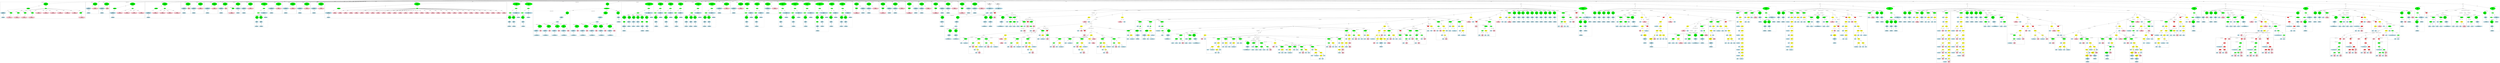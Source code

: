 strict graph "" {
	graph [bb="0,0,85986,2670.9"];
	node [label="\N"];
	subgraph cluster1237 {
		graph [bb="67972,1522.4,68260,2025.7",
			label="wcclibm.c:307:27",
			lheight=0.21,
			lp="68116,2014.2",
			lwidth=1.38,
			style=dashed
		];
		1239	[fillcolor=lightblue,
			height=0.74639,
			label="IdentifierType
names: ['ieee_float_shape_type']",
			pos="68116,1557.3",
			style="filled,dashed",
			width=3.7909];
		1238	[fillcolor=lightblue,
			height=1.041,
			label="TypeDecl
declname: gf_u
quals: []",
			pos="68083,1746.7",
			style="filled,dashed",
			width=1.9838];
		1238 -- 1239	[label=type,
			lp="68111,1662.5",
			pos="68089,1709.1 68096,1672.4 68106,1616.7 68111,1584.2"];
		1237	[fillcolor=green,
			height=1.6303,
			label="Decl
name: gf_u
quals: []
storage: []
funcspec: []",
			pos="68044,1936",
			style="filled,dashed",
			width=1.591];
		1237 -- 1238	[label=type,
			lp="68075,1851.9",
			pos="68056,1878.6 68062,1847.9 68070,1810.8 68075,1783.9"];
	}
	subgraph cluster1087 {
		graph [bb="60483,1890.6,60757,2183.3",
			label="wcclibm.c:243:3",
			lheight=0.21,
			lp="60620,2171.8",
			lwidth=1.28
		];
		1088	[fillcolor=lightblue,
			height=0.74639,
			label="ID
name: ix",
			pos="60537,1936",
			style=filled,
			width=1.2767];
		1087	[fillcolor=green,
			height=0.74639,
			label="Assignment
op: &=",
			pos="60675,2125.4",
			style=filled,
			width=1.6106];
		1087 -- 1088	[label=lvalue,
			lp="60627,2041.2",
			pos="60653,2100.5 60636,2081 60611,2052.4 60592,2025.7 60577,2004.9 60562,1979.9 60551,1961.8"];
		1089	[fillcolor=pink,
			height=1.041,
			label="Constant
type: int
value: 0x7fffffff",
			pos="60675,1936",
			style=filled,
			width=2.0624];
		1087 -- 1089	[label=rvalue,
			lp="60692,2041.2",
			pos="60675,2098.4 60675,2066 60675,2010.5 60675,1973.8"];
	}
	subgraph cluster1245 {
		graph [bb="67702,1522.4,67964,1993.9",
			label="wcclibm.c:307:52",
			lheight=0.21,
			lp="67833,1982.4",
			lwidth=1.38
		];
		1246	[fillcolor=lightblue,
			height=0.74639,
			label="ID
name: hx",
			pos="67771,1746.7",
			style=filled,
			width=1.3356];
		1245	[fillcolor=green,
			height=0.74639,
			label="Assignment
op: =",
			pos="67791,1936",
			style=filled,
			width=1.6106];
		1245 -- 1246	[label=lvalue,
			lp="67800,1851.9",
			pos="67788,1909 67784,1873.2 67778,1809.2 67774,1773.5"];
		1247	[fillcolor=green,
			height=0.74639,
			label="StructRef
type: .",
			pos="67885,1746.7",
			style=filled,
			width=1.3356];
		1245 -- 1247	[label=rvalue,
			lp="67853,1851.9",
			pos="67804,1909.8 67822,1873.9 67854,1808.6 67872,1772.8"];
		1248	[fillcolor=lightblue,
			height=0.74639,
			label="ID
name: gf_u",
			pos="67766,1557.3",
			style=filled,
			width=1.5517];
		1247 -- 1248	[label=name,
			lp="67852,1662.5",
			pos="67869,1721.2 67847,1685.4 67805,1619.1 67782,1583.1"];
		1249	[fillcolor=lightblue,
			height=0.74639,
			label="ID
name: word",
			pos="67898,1557.3",
			style=filled,
			width=1.6106];
		1247 -- 1249	[label=field,
			lp="67904,1662.5",
			pos="67887,1719.6 67889,1683.9 67894,1620.2 67896,1584.4"];
	}
	subgraph cluster1045 {
		graph [bb="64188,1325,64822,2404.5",
			label="wcclibm.c:238:7",
			lheight=0.21,
			lp="64505,2393",
			lwidth=1.28,
			style=dashed
		];
		subgraph cluster1048 {
			graph [bb="64196,1333,64350,1836.4",
				label="wcclibm.c:238:34",
				lheight=0.21,
				lp="64273,1824.9",
				lwidth=1.38,
				style=dashed
			];
			1050	[fillcolor=lightblue,
				height=0.74639,
				label="IdentifierType
names: ['float']",
				pos="64273,1367.9",
				style="filled,dashed",
				width=1.9053];
			1049	[fillcolor=lightblue,
				height=1.041,
				label="TypeDecl
declname: x
quals: []",
				pos="64277,1557.3",
				style="filled,dashed",
				width=1.6303];
			1049 -- 1050	[label=type,
				lp="64288,1473.1",
				pos="64276,1519.7 64275,1483 64274,1427.3 64274,1394.8"];
			1048	[fillcolor=green,
				height=1.6303,
				label="Decl
name: x
quals: []
storage: []
funcspec: []",
				pos="64284,1746.7",
				style="filled,dashed",
				width=1.591];
			1048 -- 1049	[label=type,
				lp="64294,1662.5",
				pos="64282,1687.9 64281,1657.6 64279,1621.4 64278,1594.9"];
		}
		subgraph cluster1054 {
			graph [bb="64520,1333,64668,1836.4",
				label="wcclibm.c:238:50",
				lheight=0.21,
				lp="64594,1824.9",
				lwidth=1.38,
				style=dashed
			];
			1056	[fillcolor=lightblue,
				height=0.74639,
				label="IdentifierType
names: ['int']",
				pos="64594,1367.9",
				style="filled,dashed",
				width=1.8463];
			1055	[fillcolor=lightblue,
				height=1.041,
				label="TypeDecl
declname: iy
quals: []",
				pos="64592,1557.3",
				style="filled,dashed",
				width=1.7088];
			1055 -- 1056	[label=type,
				lp="64605,1473.1",
				pos="64592,1519.7 64593,1483 64593,1427.3 64594,1394.8"];
			1054	[fillcolor=green,
				height=1.6303,
				label="Decl
name: iy
quals: []
storage: []
funcspec: []",
				pos="64587,1746.7",
				style="filled,dashed",
				width=1.591];
			1054 -- 1055	[label=type,
				lp="64602,1662.5",
				pos="64589,1687.9 64589,1657.6 64590,1621.4 64591,1594.9"];
		}
		subgraph cluster1051 {
			graph [bb="64358,1333,64512,1836.4",
				label="wcclibm.c:238:43",
				lheight=0.21,
				lp="64435,1824.9",
				lwidth=1.38,
				style=dashed
			];
			1053	[fillcolor=lightblue,
				height=0.74639,
				label="IdentifierType
names: ['float']",
				pos="64435,1367.9",
				style="filled,dashed",
				width=1.9053];
			1052	[fillcolor=lightblue,
				height=1.041,
				label="TypeDecl
declname: y
quals: []",
				pos="64435,1557.3",
				style="filled,dashed",
				width=1.6303];
			1052 -- 1053	[label=type,
				lp="64447,1473.1",
				pos="64435,1519.7 64435,1483 64435,1427.3 64435,1394.8"];
			1051	[fillcolor=green,
				height=1.6303,
				label="Decl
name: y
quals: []
storage: []
funcspec: []",
				pos="64435,1746.7",
				style="filled,dashed",
				width=1.591];
			1051 -- 1052	[label=type,
				lp="64447,1662.5",
				pos="64435,1687.9 64435,1657.6 64435,1621.4 64435,1594.9"];
		}
		1047	[fillcolor=green,
			height=0.5,
			label=ParamList,
			pos="64435,1936",
			style="filled,dashed",
			width=1.3179];
		1047 -- 1048	[label="params[0]",
			lp="64400,1851.9",
			pos="64421,1918.7 64405,1899.2 64377,1865.5 64354,1836.4 64343,1822.3 64330,1806.9 64319,1792.9"];
		1047 -- 1051	[label="params[1]",
			lp="64463,1851.9",
			pos="64435,1917.8 64435,1892.5 64435,1844.2 64435,1805.6"];
		1047 -- 1054	[label="params[2]",
			lp="64538,1851.9",
			pos="64449,1918.7 64465,1899.1 64492,1865.5 64516,1836.4 64527,1822.3 64540,1806.8 64551,1792.9"];
		1046	[fillcolor=green,
			height=0.5,
			label=FuncDecl,
			pos="64435,2125.4",
			style="filled,dashed",
			width=1.2457];
		1046 -- 1047	[label=args,
			lp="64446,2041.2",
			pos="64435,2107.1 64435,2071.4 64435,1990 64435,1954.3"];
		1057	[fillcolor=lightblue,
			height=1.041,
			label="TypeDecl
declname: susan___kernel_sinf
quals: []",
			pos="64657,1936",
			style="filled,dashed",
			width=3.6927];
		1046 -- 1057	[label=type,
			lp="64552,2041.2",
			pos="64454,2108.8 64489,2078.9 64567,2013 64616,1972"];
		1058	[fillcolor=lightblue,
			height=0.74639,
			label="IdentifierType
names: ['float']",
			pos="64745,1746.7",
			style="filled,dashed",
			width=1.9053];
		1057 -- 1058	[label=type,
			lp="64711,1851.9",
			pos="64674,1898.5 64691,1861.6 64718,1805.7 64733,1773.3"];
		1045	[fillcolor=green,
			height=1.6303,
			label="Decl
name: susan___kernel_sinf
quals: []
storage: []
funcspec: []",
			pos="64374,2314.8",
			style="filled,dashed",
			width=3.2409];
		1045 -- 1046	[label=type,
			lp="64415,2230.6",
			pos="64393,2256.8 64405,2217.8 64421,2168.8 64429,2143.4"];
	}
	subgraph cluster448 {
		graph [bb="38405,391.86,38938,1078.8",
			label="wcclibm.c:82:9",
			lheight=0.21,
			lp="38672,1067.3",
			lwidth=1.18
		];
		450	[fillcolor=lightblue,
			height=0.74639,
			label="ID
name: y",
			pos="38456,689.24",
			style=filled,
			width=1.1982];
		449	[fillcolor=green,
			height=0.5,
			label=ArrayRef,
			pos="38504,846.8",
			style=filled,
			width=1.2277];
		449 -- 450	[label=name,
			lp="38496,762.61",
			pos="38499,828.86 38490,801.61 38474,747.89 38464,715.92"];
		451	[fillcolor=pink,
			height=1.041,
			label="Constant
type: int
value: 1",
			pos="38563,689.24",
			style=filled,
			width=1.2767];
		449 -- 451	[label=subscript,
			lp="38562,762.61",
			pos="38510,828.86 38520,804.13 38537,757.6 38550,725.31"];
		448	[fillcolor=green,
			height=0.74639,
			label="Assignment
op: =",
			pos="38504,1021",
			style=filled,
			width=1.6106];
		448 -- 449	[label=lvalue,
			lp="38521,951.99",
			pos="38504,993.82 38504,958.26 38504,895.62 38504,865.27"];
		452	[fillcolor=yellow,
			height=0.74639,
			label="BinaryOp
op: -",
			pos="38676,846.8",
			style=filled,
			width=1.3749];
		448 -- 452	[label=rvalue,
			lp="38592,951.99",
			pos="38528,996.39 38561,963.33 38620,903.58 38653,870.82"];
		453	[fillcolor=yellow,
			height=0.74639,
			label="BinaryOp
op: -",
			pos="38676,689.24",
			style=filled,
			width=1.3749];
		452 -- 453	[label=left,
			lp="38686,762.61",
			pos="38676,819.77 38676,791.05 38676,745.11 38676,716.37"];
		458	[fillcolor=lightblue,
			height=0.74639,
			label="ID
name: susan_pio2_1t",
			pos="38837,689.24",
			style=filled,
			width=2.5927];
		452 -- 458	[label=right,
			lp="38780,762.61",
			pos="38700,822.85 38730,794.03 38781,744.78 38811,715.09"];
		454	[fillcolor=lightblue,
			height=0.74639,
			label="ID
name: z",
			pos="38623,563.29",
			style=filled,
			width=1.1785];
		453 -- 454	[label=left,
			lp="38662,626.27",
			pos="38665,662.86 38656,641.47 38643,611.02 38634,589.64"];
		455	[fillcolor=yellow,
			height=0.5,
			label=ArrayRef,
			pos="38728,563.29",
			style=filled,
			width=1.2277];
		453 -- 455	[label=right,
			lp="38719,626.27",
			pos="38687,662.86 38697,638.5 38712,602.37 38721,581.29"];
		456	[fillcolor=lightblue,
			height=0.74639,
			label="ID
name: y",
			pos="38680,437.34",
			style=filled,
			width=1.1982];
		455 -- 456	[label=name,
			lp="38722,500.31",
			pos="38721,545.31 38713,524.23 38699,488.07 38690,463.69"];
		457	[fillcolor=pink,
			height=1.041,
			label="Constant
type: int
value: 0",
			pos="38787,437.34",
			style=filled,
			width=1.2767];
		455 -- 457	[label=subscript,
			lp="38786,500.31",
			pos="38736,545.57 38745,526.94 38759,496.3 38771,472.53"];
	}
	subgraph cluster1273 {
		graph [bb="69374,975.49,69980,1606.3",
			label="wcclibm.c:312:19",
			lheight=0.21,
			lp="69677,1594.8",
			lwidth=1.38
		];
		1276	[fillcolor=lightblue,
			height=0.74639,
			label="ID
name: susan_atanhi",
			pos="69470,1021",
			style=filled,
			width=2.4356];
		1275	[fillcolor=yellow,
			height=0.5,
			label=ArrayRef,
			pos="69521,1178.5",
			style=filled,
			width=1.2277];
		1275 -- 1276	[label=name,
			lp="69512,1094.3",
			pos="69515,1160.6 69507,1133.4 69489,1079.9 69479,1047.9"];
		1277	[fillcolor=pink,
			height=1.041,
			label="Constant
type: int
value: 3",
			pos="69622,1021",
			style=filled,
			width=1.2767];
		1275 -- 1277	[label=subscript,
			lp="69602,1094.3",
			pos="69532,1160.9 69548,1135.6 69580,1086.9 69601,1054.4"];
		1274	[fillcolor=yellow,
			height=0.74639,
			label="BinaryOp
op: +",
			pos="69521,1367.9",
			style=filled,
			width=1.3749];
		1274 -- 1275	[label=left,
			lp="69530,1283.7",
			pos="69521,1340.9 69521,1301.9 69521,1229.7 69521,1196.7"];
		1278	[fillcolor=yellow,
			height=0.5,
			label=ArrayRef,
			pos="69774,1178.5",
			style=filled,
			width=1.2277];
		1274 -- 1278	[label=right,
			lp="69653,1283.7",
			pos="69550,1345.8 69601,1307.6 69709,1228 69754,1194.7"];
		1279	[fillcolor=lightblue,
			height=0.74639,
			label="ID
name: susan_atanlo",
			pos="69774,1021",
			style=filled,
			width=2.4356];
		1278 -- 1279	[label=name,
			lp="69790,1094.3",
			pos="69774,1160.3 69774,1133.1 69774,1080 69774,1048.1"];
		1280	[fillcolor=pink,
			height=1.041,
			label="Constant
type: int
value: 3",
			pos="69926,1021",
			style=filled,
			width=1.2767];
		1278 -- 1280	[label=subscript,
			lp="69888,1094.3",
			pos="69790,1161.5 69809,1142 69842,1108.1 69871,1078.8 69880,1069.8 69889,1059.9 69898,1050.9"];
		1273	[fillcolor=red,
			height=0.5,
			label=Return,
			pos="69443,1557.3",
			style=filled,
			width=0.95686];
		1273 -- 1274	[label=expr,
			lp="69492,1473.1",
			pos="69450,1539.3 69464,1506.3 69494,1433 69510,1394.2"];
	}
	subgraph cluster1230 {
		graph [bb="65634,1711.8,65782,2215.1",
			label="wcclibm.c:305:11",
			lheight=0.21,
			lp="65708,2203.6",
			lwidth=1.38,
			style=dashed
		];
		1232	[fillcolor=lightblue,
			height=0.74639,
			label="IdentifierType
names: ['int']",
			pos="65708,1746.7",
			style="filled,dashed",
			width=1.8463];
		1231	[fillcolor=lightblue,
			height=1.041,
			label="TypeDecl
declname: hx
quals: []",
			pos="65709,1936",
			style="filled,dashed",
			width=1.7678];
		1231 -- 1232	[label=type,
			lp="65721,1851.9",
			pos="65709,1898.5 65709,1861.7 65708,1806 65708,1773.6"];
		1230	[fillcolor=green,
			height=1.6303,
			label="Decl
name: hx
quals: []
storage: []
funcspec: []",
			pos="65713,2125.4",
			style="filled,dashed",
			width=1.591];
		1230 -- 1231	[label=type,
			lp="65724,2041.2",
			pos="65712,2066.7 65711,2036.4 65710,2000.1 65710,1973.7"];
	}
	subgraph cluster1081 {
		graph [bb="61778,1522.4,62040,1993.9",
			label="wcclibm.c:242:52",
			lheight=0.21,
			lp="61909,1982.4",
			lwidth=1.38
		];
		1082	[fillcolor=lightblue,
			height=0.74639,
			label="ID
name: ix",
			pos="61847,1746.7",
			style=filled,
			width=1.2767];
		1081	[fillcolor=green,
			height=0.74639,
			label="Assignment
op: =",
			pos="61866,1936",
			style=filled,
			width=1.6106];
		1081 -- 1082	[label=lvalue,
			lp="61876,1851.9",
			pos="61863,1909 61860,1873.2 61853,1809.2 61850,1773.5"];
		1083	[fillcolor=green,
			height=0.74639,
			label="StructRef
type: .",
			pos="61959,1746.7",
			style=filled,
			width=1.3356];
		1081 -- 1083	[label=rvalue,
			lp="61927,1851.9",
			pos="61879,1909.8 61896,1873.9 61929,1808.6 61947,1772.8"];
		1084	[fillcolor=lightblue,
			height=0.74639,
			label="ID
name: gf_u",
			pos="61842,1557.3",
			style=filled,
			width=1.5517];
		1083 -- 1084	[label=name,
			lp="61926,1662.5",
			pos="61944,1721.2 61921,1685.5 61880,1619.4 61858,1583.4"];
		1085	[fillcolor=lightblue,
			height=0.74639,
			label="ID
name: word",
			pos="61974,1557.3",
			style=filled,
			width=1.6106];
		1083 -- 1085	[label=field,
			lp="61980,1662.5",
			pos="61961,1719.6 61964,1683.9 61969,1620.2 61972,1584.4"];
	}
	subgraph cluster429 {
		graph [bb="38946,986.1,39248,1425.8",
			label="wcclibm.c:79:7",
			lheight=0.21,
			lp="39097,1414.3",
			lwidth=1.18
		];
		430	[fillcolor=lightblue,
			height=0.74639,
			label="ID
name: z",
			pos="39004,1178.5",
			style=filled,
			width=1.1785];
		429	[fillcolor=green,
			height=0.74639,
			label="Assignment
op: =",
			pos="39012,1367.9",
			style=filled,
			width=1.6106];
		429 -- 430	[label=lvalue,
			lp="39026,1283.7",
			pos="39011,1340.9 39009,1305.2 39007,1241.4 39005,1205.7"];
		431	[fillcolor=yellow,
			height=0.74639,
			label="BinaryOp
op: -",
			pos="39114,1178.5",
			style=filled,
			width=1.3749];
		429 -- 431	[label=rvalue,
			lp="39077,1283.7",
			pos="39026,1341.6 39045,1305.7 39081,1240.1 39100,1204.4"];
		432	[fillcolor=lightblue,
			height=0.74639,
			label="ID
name: x",
			pos="38997,1021",
			style=filled,
			width=1.1982];
		431 -- 432	[label=left,
			lp="39066,1094.3",
			pos="39096,1153.2 39074,1123.8 39037,1074.7 39015,1045.6"];
		433	[fillcolor=lightblue,
			height=0.74639,
			label="ID
name: susan_pio2_1",
			pos="39149,1021",
			style=filled,
			width=2.5142];
		431 -- 433	[label=right,
			lp="39147,1094.3",
			pos="39120,1151.8 39126,1123.1 39137,1076.8 39143,1048"];
	}
	subgraph cluster441 {
		graph [bb="37878,643.77,38397,1078.8",
			label="wcclibm.c:81:9",
			lheight=0.21,
			lp="38138,1067.3",
			lwidth=1.18
		];
		443	[fillcolor=lightblue,
			height=0.74639,
			label="ID
name: y",
			pos="37929,689.24",
			style=filled,
			width=1.1982];
		442	[fillcolor=green,
			height=0.5,
			label=ArrayRef,
			pos="38032,846.8",
			style=filled,
			width=1.2277];
		442 -- 443	[label=name,
			lp="37996,762.61",
			pos="38021,829.16 38003,801.57 37966,746.25 37945,714.38"];
		444	[fillcolor=pink,
			height=1.041,
			label="Constant
type: int
value: 0",
			pos="38036,689.24",
			style=filled,
			width=1.2767];
		442 -- 444	[label=subscript,
			lp="38060,762.61",
			pos="38032,828.56 38033,804.2 38034,759.09 38035,727.02"];
		441	[fillcolor=green,
			height=0.74639,
			label="Assignment
op: =",
			pos="38088,1021",
			style=filled,
			width=1.6106];
		441 -- 442	[label=lvalue,
			lp="38086,951.99",
			pos="38080,994.19 38068,958.55 38047,895.18 38038,864.87"];
		445	[fillcolor=yellow,
			height=0.74639,
			label="BinaryOp
op: -",
			pos="38144,846.8",
			style=filled,
			width=1.3749];
		441 -- 445	[label=rvalue,
			lp="38128,951.99",
			pos="38096,994.19 38107,961.64 38125,905.97 38136,873.47"];
		446	[fillcolor=lightblue,
			height=0.74639,
			label="ID
name: z",
			pos="38142,689.24",
			style=filled,
			width=1.1785];
		445 -- 446	[label=left,
			lp="38152,762.61",
			pos="38144,819.77 38143,791.05 38143,745.11 38142,716.37"];
		447	[fillcolor=lightblue,
			height=0.74639,
			label="ID
name: susan_pio2_1t",
			pos="38296,689.24",
			style=filled,
			width=2.5927];
		445 -- 447	[label=right,
			lp="38243,762.61",
			pos="38166,822.85 38195,794.11 38242,745.07 38271,715.36"];
	}
	subgraph cluster1184 {
		graph [bb="5328,1882.6,8230,2593.9",
			label="wcclibm.c:288:20",
			lheight=0.21,
			lp="6779,2582.4",
			lwidth=1.38
		];
		subgraph cluster1196 {
			graph [bb="5776,1890.6,6018,2183.3",
				label="wcclibm.c:294:4",
				lheight=0.21,
				lp="5897,2171.8",
				lwidth=1.28,
				style=dashed
			];
			1197	[fillcolor=pink,
				height=1.041,
				label="Constant
type: float
value: 7.6918758452e-02f",
				pos="5897,1936",
				style=filled,
				width=3.1427];
			1196	[fillcolor=green,
				height=0.74639,
				label="UnaryOp
op: -",
				pos="5930,2125.4",
				style=filled,
				width=1.316];
			1196 -- 1197	[label=expr,
				lp="5929.5,2041.2",
				pos="5925.4,2098.4 5919.7,2065.9 5909.9,2010.2 5903.4,1973.5"];
		}
		subgraph cluster1193 {
			graph [bb="5526,1890.6,5768,2183.3",
				label="wcclibm.c:292:4",
				lheight=0.21,
				lp="5647,2171.8",
				lwidth=1.28,
				style=dashed
			];
			1194	[fillcolor=pink,
				height=1.041,
				label="Constant
type: float
value: 1.1111110449e-01f",
				pos="5647,1936",
				style=filled,
				width=3.1427];
			1193	[fillcolor=green,
				height=0.74639,
				label="UnaryOp
op: -",
				pos="5696,2125.4",
				style=filled,
				width=1.316];
			1193 -- 1194	[label=expr,
				lp="5688.5,2041.2",
				pos="5689.3,2098.8 5680.8,2066.4 5666.2,2010.5 5656.6,1973.7"];
		}
		subgraph cluster1190 {
			graph [bb="7980,1890.6,8222,2183.3",
				label="wcclibm.c:290:4",
				lheight=0.21,
				lp="8101,2171.8",
				lwidth=1.28,
				style=dashed
			];
			1191	[fillcolor=pink,
				height=1.041,
				label="Constant
type: float
value: 2.0000000298e-01f",
				pos="8101,1936",
				style=filled,
				width=3.1427];
			1190	[fillcolor=green,
				height=0.74639,
				label="UnaryOp
op: -",
				pos="8069,2125.4",
				style=filled,
				width=1.316];
			1190 -- 1191	[label=expr,
				lp="8097.5,2041.2",
				pos="8073.4,2098.4 8079,2065.9 8088.5,2010.2 8094.8,1973.5"];
		}
		subgraph cluster1202 {
			graph [bb="6276,1890.6,6518,2183.3",
				label="wcclibm.c:298:4",
				lheight=0.21,
				lp="6397,2171.8",
				lwidth=1.28,
				style=dashed
			];
			1203	[fillcolor=pink,
				height=1.041,
				label="Constant
type: float
value: 3.6531571299e-02f",
				pos="6397,1936",
				style=filled,
				width=3.1427];
			1202	[fillcolor=green,
				height=0.74639,
				label="UnaryOp
op: -",
				pos="6444,2125.4",
				style=filled,
				width=1.316];
			1202 -- 1203	[label=expr,
				lp="6437.5,2041.2",
				pos="6437.6,2098.8 6429.4,2066.4 6415.4,2010.5 6406.2,1973.7"];
		}
		subgraph cluster1199 {
			graph [bb="6026,1890.6,6268,2183.3",
				label="wcclibm.c:296:4",
				lheight=0.21,
				lp="6147,2171.8",
				lwidth=1.28,
				style=dashed
			];
			1200	[fillcolor=pink,
				height=1.041,
				label="Constant
type: float
value: 5.8335702866e-02f",
				pos="6147,1936",
				style=filled,
				width=3.1427];
			1199	[fillcolor=green,
				height=0.74639,
				label="UnaryOp
op: -",
				pos="6196,2125.4",
				style=filled,
				width=1.316];
			1199 -- 1200	[label=expr,
				lp="6188.5,2041.2",
				pos="6189.3,2098.8 6180.8,2066.4 6166.2,2010.5 6156.6,1973.7"];
		}
		1187	[fillcolor=lightblue,
			height=0.74639,
			label="IdentifierType
names: ['float']",
			pos="5427,1936",
			style="filled,dashed",
			width=1.9053];
		1186	[fillcolor=lightblue,
			height=1.041,
			label="TypeDecl
declname: susan_aT
quals: ['const']",
			pos="5427,2125.4",
			style=filled,
			width=2.5142];
		1186 -- 1187	[label=type,
			lp="5439,2041.2",
			pos="5427,2087.9 5427,2051.1 5427,1995.4 5427,1963"];
		1185	[fillcolor=green,
			height=0.74639,
			label="ArrayDecl
dim_quals: []",
			pos="6289,2314.8",
			style=filled,
			width=1.7678];
		1185 -- 1186	[label=type,
			lp="5594,2230.6",
			pos="6226.1,2310.7 6066,2301.9 5646.9,2273.9 5522,2215.1 5495.9,2202.8 5472.1,2180.7 5454.9,2161.6"];
		1184	[fillcolor=green,
			height=1.6303,
			label="Decl
name: susan_aT
quals: ['const']
storage: ['static']
funcspec: []",
			pos="6883,2504.2",
			style=filled,
			width=2.0624];
		1184 -- 1185	[label=type,
			lp="6652,2420",
			pos="6814.3,2481.5 6693.3,2443.4 6445.3,2365.1 6339,2331.6"];
		1188	[fillcolor=green,
			height=0.5,
			label=InitList,
			pos="6883,2314.8",
			style=filled,
			width=1.011];
		1184 -- 1188	[label=init,
			lp="6892.5,2420",
			pos="6883,2445.4 6883,2406.7 6883,2358.4 6883,2333.1"];
		1188 -- 1190	[label="exprs[1]",
			lp="8025,2230.6",
			pos="6918.9,2310.8 7039.3,2300.9 7439.4,2267.6 7770,2238.1 7880.3,2228.3 7924.8,2274.9 8018,2215.1 8040.4,2200.7 8054.1,2172.7 8061.5,\
2152.1"];
		1188 -- 1193	[label="exprs[3]",
			lp="6058,2230.6",
			pos="6848.3,2309.3 6764.8,2298.6 6545.7,2271.3 6362,2256.1 6216.9,2244.1 6180.2,2248.5 6035,2238.1 5918,2229.8 5876.4,2268.8 5772,2215.1 \
5744.6,2201 5722.9,2172.4 5709.9,2151.5"];
		1188 -- 1196	[label="exprs[5]",
			lp="6215,2230.6",
			pos="6847.8,2309.9 6687.2,2292.2 6031.6,2219.6 6022,2215.1 5991.1,2200.5 5964.1,2171.4 5947.5,2150.5"];
		1188 -- 1199	[label="exprs[7]",
			lp="6353,2230.6",
			pos="6847.2,2311.3 6731.9,2302.5 6372.3,2271.4 6272,2215.1 6245.3,2200.1 6223.7,2172 6210.4,2151.4"];
		1188 -- 1202	[label="exprs[9]",
			lp="6545,2230.6",
			pos="6846.7,2313.6 6772.9,2311.5 6603.4,2297.4 6495,2215.1 6474.1,2199.2 6460.3,2172.1 6452.4,2152"];
		1189	[fillcolor=pink,
			height=1.041,
			label="Constant
type: float
value: 3.3333334327e-01f",
			pos="6639,2125.4",
			style=filled,
			width=3.1427];
		1188 -- 1189	[label="exprs[0]",
			lp="6806,2230.6",
			pos="6863.9,2299.1 6825.1,2269.3 6736.5,2201.3 6682.8,2160.1"];
		1192	[fillcolor=pink,
			height=1.041,
			label="Constant
type: float
value: 1.4285714924e-01f",
			pos="6883,2125.4",
			style=filled,
			width=3.1427];
		1188 -- 1192	[label="exprs[2]",
			lp="6906,2230.6",
			pos="6883,2296.5 6883,2266.3 6883,2203.5 6883,2163.2"];
		1195	[fillcolor=pink,
			height=1.041,
			label="Constant
type: float
value: 9.0908870101e-02f",
			pos="7127,2125.4",
			style=filled,
			width=3.1427];
		1188 -- 1195	[label="exprs[4]",
			lp="7021,2230.6",
			pos="6902.1,2299.1 6940.9,2269.3 7029.5,2201.3 7083.2,2160.1"];
		1198	[fillcolor=pink,
			height=1.041,
			label="Constant
type: float
value: 6.6610731184e-02f",
			pos="7371,2125.4",
			style=filled,
			width=3.1427];
		1188 -- 1198	[label="exprs[6]",
			lp="7254,2230.6",
			pos="6917.5,2308.8 6984.2,2298.3 7134.3,2270 7249,2215.1 7278.8,2200.9 7308.8,2179.2 7331.6,2160.8"];
		1201	[fillcolor=pink,
			height=1.041,
			label="Constant
type: float
value: 4.9768779427e-02f",
			pos="7615,2125.4",
			style=filled,
			width=3.1427];
		1188 -- 1201	[label="exprs[8]",
			lp="7486,2230.6",
			pos="6919.7,2313.7 7017,2312.3 7288.5,2300.3 7493,2215.1 7524.1,2202.2 7554.7,2179.9 7577.5,2160.9"];
		1204	[fillcolor=pink,
			height=1.041,
			label="Constant
type: float
value: 1.6285819933e-02f",
			pos="7859,2125.4",
			style=filled,
			width=3.1427];
		1188 -- 1204	[label="exprs[10]",
			lp="7740,2230.6",
			pos="6919.4,2312.1 7062.1,2304.8 7583.9,2274.8 7737,2215.1 7768.6,2202.8 7799.4,2180.2 7822.2,2161"];
	}
	subgraph cluster417 {
		graph [bb="35149,1511.8,35257,1795.7",
			label="wcclibm.c:75:5",
			lheight=0.21,
			lp="35203,1784.2",
			lwidth=1.18
		];
		418	[fillcolor=pink,
			height=1.041,
			label="Constant
type: int
value: 0",
			pos="35203,1557.3",
			style=filled,
			width=1.2767];
		417	[fillcolor=red,
			height=0.5,
			label=Return,
			pos="35209,1746.7",
			style=filled,
			width=0.95686];
		417 -- 418	[label=expr,
			lp="35220,1662.5",
			pos="35208,1728.4 35207,1698.2 35205,1635.3 35204,1595.1"];
	}
	subgraph cluster1040 {
		graph [bb="2460,2090.6,2902,2593.9",
			label="wcclibm.c:236:1",
			lheight=0.21,
			lp="2681,2582.4",
			lwidth=1.28
		];
		1042	[fillcolor=lightblue,
			height=0.74639,
			label="IdentifierType
names: ['float']",
			pos="2559,2125.4",
			style="filled,dashed",
			width=1.9053];
		1041	[fillcolor=lightblue,
			height=1.041,
			label="TypeDecl
declname: susan_S6
quals: ['const']",
			pos="2559,2314.8",
			style=filled,
			width=2.5142];
		1041 -- 1042	[label=type,
			lp="2571,2230.6",
			pos="2559,2277.2 2559,2240.5 2559,2184.8 2559,2152.4"];
		1040	[fillcolor=green,
			height=1.6303,
			label="Decl
name: susan_S6
quals: ['const']
storage: ['static']
funcspec: []",
			pos="2781,2504.2",
			style=filled,
			width=2.0624];
		1040 -- 1041	[label=type,
			lp="2698,2420",
			pos="2728.9,2461.9 2707.1,2444.4 2681.7,2423.7 2659,2404.5 2637.9,2386.6 2614.8,2366.2 2596.2,2349.5"];
		1043	[fillcolor=pink,
			height=1.041,
			label="Constant
type: float
value: 1.5896910177e-10f",
			pos="2781,2314.8",
			style=filled,
			width=3.1427];
		1040 -- 1043	[label=init,
			lp="2790.5,2420",
			pos="2781,2445.4 2781,2415.1 2781,2378.9 2781,2352.4"];
	}
	subgraph cluster14 {
		graph [bb="1144,2090.6,1504,2593.9",
			label="wcclibm.h:18:1",
			lheight=0.21,
			lp="1324,2582.4",
			lwidth=1.19
		];
		16	[fillcolor=lightblue,
			height=0.74639,
			label="IdentifierType
names: ['float']",
			pos="1251,2125.4",
			style="filled,dashed",
			width=1.9053];
		15	[fillcolor=lightblue,
			height=1.041,
			label="TypeDecl
declname: susan_huge
quals: ['const']",
			pos="1251,2314.8",
			style=filled,
			width=2.7499];
		15 -- 16	[label=type,
			lp="1263,2230.6",
			pos="1251,2277.2 1251,2240.5 1251,2184.8 1251,2152.4"];
		14	[fillcolor=green,
			height=1.6303,
			label="Decl
name: susan_huge
quals: ['const']
storage: ['static']
funcspec: []",
			pos="1413,2504.2",
			style=filled,
			width=2.2981];
		14 -- 15	[label=type,
			lp="1359,2420",
			pos="1370,2453.5 1342,2421 1306.1,2379.5 1281.1,2350.6"];
		17	[fillcolor=pink,
			height=1.041,
			label="Constant
type: double
value: 1.0e30",
			pos="1432,2314.8",
			style=filled,
			width=1.7678];
		14 -- 17	[label=init,
			lp="1431.5,2420",
			pos="1418.9,2445.4 1421.9,2415.1 1425.6,2378.9 1428.3,2352.4"];
	}
	subgraph cluster1076 {
		graph [bb="61506,1522.4,61770,1993.9",
			label="wcclibm.c:242:33",
			lheight=0.21,
			lp="61638,1982.4",
			lwidth=1.38
		];
		1078	[fillcolor=lightblue,
			height=0.74639,
			label="ID
name: gf_u",
			pos="61570,1557.3",
			style=filled,
			width=1.5517];
		1077	[fillcolor=green,
			height=0.74639,
			label="StructRef
type: .",
			pos="61606,1746.7",
			style=filled,
			width=1.3356];
		1077 -- 1078	[label=name,
			lp="61608,1662.5",
			pos="61601,1719.6 61594,1683.8 61582,1619.8 61575,1584.1"];
		1079	[fillcolor=lightblue,
			height=0.74639,
			label="ID
name: value",
			pos="61703,1557.3",
			style=filled,
			width=1.6303];
		1077 -- 1079	[label=field,
			lp="61664,1662.5",
			pos="61619,1720.4 61638,1684.6 61671,1619.6 61690,1583.8"];
		1076	[fillcolor=green,
			height=0.74639,
			label="Assignment
op: =",
			pos="61704,1936",
			style=filled,
			width=1.6106];
		1076 -- 1077	[label=lvalue,
			lp="61681,1851.9",
			pos="61691,1909.8 61672,1873.8 61638,1808.3 61619,1772.5"];
		1080	[fillcolor=lightblue,
			height=0.74639,
			label="ID
name: x",
			pos="61715,1746.7",
			style=filled,
			width=1.1982];
		1076 -- 1080	[label=rvalue,
			lp="61727,1851.9",
			pos="61706,1909 61708,1873.3 61711,1809.5 61713,1773.8"];
	}
	subgraph cluster412 {
		graph [bb="35485,1322.4,35699,1804.5",
			label="wcclibm.c:74:5",
			lheight=0.21,
			lp="35592,1793",
			lwidth=1.18
		];
		414	[fillcolor=lightblue,
			height=0.74639,
			label="ID
name: y",
			pos="35536,1367.9",
			style=filled,
			width=1.1982];
		413	[fillcolor=green,
			height=0.5,
			label=ArrayRef,
			pos="35537,1557.3",
			style=filled,
			width=1.2277];
		413 -- 414	[label=name,
			lp="35552,1473.1",
			pos="35537,1539 35537,1506 35536,1434 35536,1395.1"];
		415	[fillcolor=pink,
			height=1.041,
			label="Constant
type: int
value: 1",
			pos="35643,1367.9",
			style=filled,
			width=1.2767];
		413 -- 415	[label=subscript,
			lp="35612,1473.1",
			pos="35546,1539.7 35564,1508.9 35601,1442.7 35624,1402.4"];
		412	[fillcolor=green,
			height=0.74639,
			label="Assignment
op: =",
			pos="35551,1746.7",
			style=filled,
			width=1.6106];
		412 -- 413	[label=lvalue,
			lp="35563,1662.5",
			pos="35549,1719.6 35546,1680.7 35541,1608.4 35538,1575.5"];
		416	[fillcolor=pink,
			height=1.041,
			label="Constant
type: int
value: 0",
			pos="35645,1557.3",
			style=filled,
			width=1.2767];
		412 -- 416	[label=rvalue,
			lp="35613,1662.5",
			pos="35564,1720.4 35580,1687.3 35609,1629.3 35628,1592.3"];
	}
	subgraph cluster1073 {
		graph [bb="62048,1522.4,62336,2025.7",
			label="wcclibm.c:242:27",
			lheight=0.21,
			lp="62192,2014.2",
			lwidth=1.38,
			style=dashed
		];
		1075	[fillcolor=lightblue,
			height=0.74639,
			label="IdentifierType
names: ['ieee_float_shape_type']",
			pos="62192,1557.3",
			style="filled,dashed",
			width=3.7909];
		1074	[fillcolor=lightblue,
			height=1.041,
			label="TypeDecl
declname: gf_u
quals: []",
			pos="62159,1746.7",
			style="filled,dashed",
			width=1.9838];
		1074 -- 1075	[label=type,
			lp="62187,1662.5",
			pos="62165,1709.1 62172,1672.4 62182,1616.7 62187,1584.2"];
		1073	[fillcolor=green,
			height=1.6303,
			label="Decl
name: gf_u
quals: []
storage: []
funcspec: []",
			pos="62120,1936",
			style="filled,dashed",
			width=1.591];
		1073 -- 1074	[label=type,
			lp="62151,1851.9",
			pos="62132,1878.6 62138,1847.9 62146,1810.8 62151,1783.9"];
	}
	subgraph cluster1221 {
		graph [bb="65154,1711.8,65308,2215.1",
			label="wcclibm.c:304:16",
			lheight=0.21,
			lp="65231,2203.6",
			lwidth=1.38,
			style=dashed
		];
		1223	[fillcolor=lightblue,
			height=0.74639,
			label="IdentifierType
names: ['float']",
			pos="65231,1746.7",
			style="filled,dashed",
			width=1.9053];
		1222	[fillcolor=lightblue,
			height=1.041,
			label="TypeDecl
declname: s2
quals: []",
			pos="65235,1936",
			style="filled,dashed",
			width=1.7481];
		1222 -- 1223	[label=type,
			lp="65246,1851.9",
			pos="65234,1898.5 65233,1861.7 65232,1806 65232,1773.6"];
		1221	[fillcolor=green,
			height=1.6303,
			label="Decl
name: s2
quals: []
storage: []
funcspec: []",
			pos="65237,2125.4",
			style="filled,dashed",
			width=1.591];
		1221 -- 1222	[label=type,
			lp="65249,2041.2",
			pos="65236,2066.7 65236,2036.4 65236,2000.1 65235,1973.7"];
	}
	subgraph cluster1175 {
		graph [bb="4122,1901.2,5320,2593.9",
			label="wcclibm.c:281:20",
			lheight=0.21,
			lp="4721,2582.4",
			lwidth=1.38
		];
		1178	[fillcolor=lightblue,
			height=0.74639,
			label="IdentifierType
names: ['float']",
			pos="4233,1936",
			style="filled,dashed",
			width=1.9053];
		1177	[fillcolor=lightblue,
			height=1.041,
			label="TypeDecl
declname: susan_atanlo
quals: ['const']",
			pos="4233,2125.4",
			style=filled,
			width=2.8677];
		1177 -- 1178	[label=type,
			lp="4245,2041.2",
			pos="4233,2087.9 4233,2051.1 4233,1995.4 4233,1963"];
		1176	[fillcolor=green,
			height=0.74639,
			label="ArrayDecl
dim_quals: []",
			pos="4753,2314.8",
			style=filled,
			width=1.7678];
		1176 -- 1177	[label=type,
			lp="4410,2230.6",
			pos="4691.8,2307.3 4609.5,2296.8 4460.1,2271.2 4345,2215.1 4316.7,2201.3 4288.9,2179.4 4268.1,2160.8"];
		1175	[fillcolor=green,
			height=1.6303,
			label="Decl
name: susan_atanlo
quals: ['const']
storage: ['static']
funcspec: []",
			pos="4904,2504.2",
			style=filled,
			width=2.4356];
		1175 -- 1176	[label=type,
			lp="4855,2420",
			pos="4862.7,2452 4833.5,2415.7 4795.5,2368.6 4772.8,2340.4"];
		1179	[fillcolor=green,
			height=0.5,
			label=InitList,
			pos="4904,2314.8",
			style=filled,
			width=1.011];
		1175 -- 1179	[label=init,
			lp="4913.5,2420",
			pos="4904,2445.4 4904,2406.7 4904,2358.4 4904,2333.1"];
		1180	[fillcolor=pink,
			height=1.041,
			label="Constant
type: float
value: 5.0121582440e-09f",
			pos="4467,2125.4",
			style=filled,
			width=3.1427];
		1179 -- 1180	[label="exprs[0]",
			lp="4783,2230.6",
			pos="4888.1,2298.5 4873.2,2285.1 4849.8,2266.3 4826,2256.1 4727.7,2214.1 4687.5,2256.7 4589,2215.1 4558.1,2202.1 4527.6,2179.9 4504.8,\
2161"];
		1181	[fillcolor=pink,
			height=1.041,
			label="Constant
type: float
value: 3.7748947079e-08f",
			pos="4711,2125.4",
			style=filled,
			width=3.1427];
		1179 -- 1181	[label="exprs[1]",
			lp="4848,2230.6",
			pos="4888.2,2298.5 4857.5,2268.7 4789.1,2202.2 4746.8,2161.2"];
		1182	[fillcolor=pink,
			height=1.041,
			label="Constant
type: float
value: 3.4473217170e-08f",
			pos="4955,2125.4",
			style=filled,
			width=3.1427];
		1179 -- 1182	[label="exprs[2]",
			lp="4951,2230.6",
			pos="4908.6,2296.8 4916.8,2266.8 4934,2203.4 4945,2163"];
		1183	[fillcolor=pink,
			height=1.041,
			label="Constant
type: float
value: 7.5497894159e-08f",
			pos="5199,2125.4",
			style=filled,
			width=3.1427];
		1179 -- 1183	[label="exprs[3]",
			lp="5087,2230.6",
			pos="4928,2301.2 4961.9,2283.2 5025.3,2248.5 5077,2215.1 5103.6,2197.9 5132.3,2177.2 5155.2,2160.1"];
	}
	subgraph cluster1069 {
		graph [bb="60327,1711.8,60475,2215.1",
			label="wcclibm.c:241:7",
			lheight=0.21,
			lp="60401,2203.6",
			lwidth=1.28,
			style=dashed
		];
		1071	[fillcolor=lightblue,
			height=0.74639,
			label="IdentifierType
names: ['int']",
			pos="60401,1746.7",
			style="filled,dashed",
			width=1.8463];
		1070	[fillcolor=lightblue,
			height=1.041,
			label="TypeDecl
declname: ix
quals: []",
			pos="60404,1936",
			style="filled,dashed",
			width=1.7088];
		1070 -- 1071	[label=type,
			lp="60415,1851.9",
			pos="60403,1898.5 60403,1861.7 60402,1806 60401,1773.6"];
		1069	[fillcolor=green,
			height=1.6303,
			label="Decl
name: ix
quals: []
storage: []
funcspec: []",
			pos="60406,2125.4",
			style="filled,dashed",
			width=1.591];
		1069 -- 1070	[label=type,
			lp="60418,2041.2",
			pos="60405,2066.7 60405,2036.4 60405,2000.1 60404,1973.7"];
	}
	subgraph cluster1066 {
		graph [bb="64026,1711.8,64180,2215.1",
			label="wcclibm.c:240:15",
			lheight=0.21,
			lp="64103,2203.6",
			lwidth=1.38,
			style=dashed
		];
		1068	[fillcolor=lightblue,
			height=0.74639,
			label="IdentifierType
names: ['float']",
			pos="64103,1746.7",
			style="filled,dashed",
			width=1.9053];
		1067	[fillcolor=lightblue,
			height=1.041,
			label="TypeDecl
declname: v
quals: []",
			pos="64098,1936",
			style="filled,dashed",
			width=1.6303];
		1067 -- 1068	[label=type,
			lp="64113,1851.9",
			pos="64099,1898.5 64100,1861.7 64101,1806 64102,1773.6"];
		1066	[fillcolor=green,
			height=1.6303,
			label="Decl
name: v
quals: []
storage: []
funcspec: []",
			pos="64092,2125.4",
			style="filled,dashed",
			width=1.591];
		1066 -- 1067	[label=type,
			lp="64107,2041.2",
			pos="64094,2066.7 64095,2036.4 64096,2000.1 64097,1973.7"];
	}
	subgraph cluster407 {
		graph [bb="35265,1322.4,35477,1804.5",
			label="wcclibm.c:73:5",
			lheight=0.21,
			lp="35371,1793",
			lwidth=1.18
		];
		409	[fillcolor=lightblue,
			height=0.74639,
			label="ID
name: y",
			pos="35316,1367.9",
			style=filled,
			width=1.1982];
		408	[fillcolor=green,
			height=0.5,
			label=ArrayRef,
			pos="35319,1557.3",
			style=filled,
			width=1.2277];
		408 -- 409	[label=name,
			lp="35334,1473.1",
			pos="35319,1539 35318,1506 35317,1434 35316,1395.1"];
		410	[fillcolor=pink,
			height=1.041,
			label="Constant
type: int
value: 0",
			pos="35423,1367.9",
			style=filled,
			width=1.2767];
		408 -- 410	[label=subscript,
			lp="35392,1473.1",
			pos="35328,1539.7 35345,1508.9 35382,1442.7 35404,1402.4"];
		407	[fillcolor=green,
			height=0.74639,
			label="Assignment
op: =",
			pos="35411,1746.7",
			style=filled,
			width=1.6106];
		407 -- 408	[label=lvalue,
			lp="35391,1662.5",
			pos="35399,1720.4 35380,1681.5 35343,1608.2 35327,1575.1"];
		411	[fillcolor=lightblue,
			height=0.74639,
			label="ID
name: x",
			pos="35424,1557.3",
			style=filled,
			width=1.1982];
		407 -- 411	[label=rvalue,
			lp="35435,1662.5",
			pos="35413,1719.6 35415,1683.9 35420,1620.2 35422,1584.4"];
	}
	subgraph cluster1063 {
		graph [bb="63864,1711.8,64018,2215.1",
			label="wcclibm.c:240:12",
			lheight=0.21,
			lp="63941,2203.6",
			lwidth=1.38,
			style=dashed
		];
		1065	[fillcolor=lightblue,
			height=0.74639,
			label="IdentifierType
names: ['float']",
			pos="63941,1746.7",
			style="filled,dashed",
			width=1.9053];
		1064	[fillcolor=lightblue,
			height=1.041,
			label="TypeDecl
declname: r
quals: []",
			pos="63939,1936",
			style="filled,dashed",
			width=1.591];
		1064 -- 1065	[label=type,
			lp="63952,1851.9",
			pos="63939,1898.5 63940,1861.7 63940,1806 63941,1773.6"];
		1063	[fillcolor=green,
			height=1.6303,
			label="Decl
name: r
quals: []
storage: []
funcspec: []",
			pos="63935,2125.4",
			style="filled,dashed",
			width=1.591];
		1063 -- 1064	[label=type,
			lp="63949,2041.2",
			pos="63936,2066.7 63937,2036.4 63938,2000.1 63938,1973.7"];
	}
	subgraph cluster1166 {
		graph [bb="2910,1901.2,4114,2593.9",
			label="wcclibm.c:274:20",
			lheight=0.21,
			lp="3512,2582.4",
			lwidth=1.38
		];
		1169	[fillcolor=lightblue,
			height=0.74639,
			label="IdentifierType
names: ['float']",
			pos="3021,1936",
			style="filled,dashed",
			width=1.9053];
		1168	[fillcolor=lightblue,
			height=1.041,
			label="TypeDecl
declname: susan_atanhi
quals: ['const']",
			pos="3021,2125.4",
			style=filled,
			width=2.8677];
		1168 -- 1169	[label=type,
			lp="3033,2041.2",
			pos="3021,2087.9 3021,2051.1 3021,1995.4 3021,1963"];
		1167	[fillcolor=green,
			height=0.74639,
			label="ArrayDecl
dim_quals: []",
			pos="3176,2314.8",
			style=filled,
			width=1.7678];
		1167 -- 1168	[label=type,
			lp="3125,2230.6",
			pos="3155.7,2289.3 3128.7,2256.7 3080.8,2198.7 3050,2161.5"];
		1166	[fillcolor=green,
			height=1.6303,
			label="Decl
name: susan_atanhi
quals: ['const']
storage: ['static']
funcspec: []",
			pos="3666,2504.2",
			style=filled,
			width=2.4356];
		1166 -- 1167	[label=type,
			lp="3477,2420",
			pos="3590.5,2474.3 3487.7,2435 3306.8,2365.8 3222.1,2333.4"];
		1170	[fillcolor=green,
			height=0.5,
			label=InitList,
			pos="3666,2314.8",
			style=filled,
			width=1.011];
		1166 -- 1170	[label=init,
			lp="3675.5,2420",
			pos="3666,2445.4 3666,2406.7 3666,2358.4 3666,2333.1"];
		1171	[fillcolor=pink,
			height=1.041,
			label="Constant
type: float
value: 4.6364760399e-01f",
			pos="3255,2125.4",
			style=filled,
			width=3.1427];
		1170 -- 1171	[label="exprs[0]",
			lp="3446,2230.6",
			pos="3633.9,2306.2 3579.2,2292.6 3465.2,2260.9 3377,2215.1 3347.9,2200 3318.2,2178.5 3295.3,2160.5"];
		1172	[fillcolor=pink,
			height=1.041,
			label="Constant
type: float
value: 7.8539812565e-01f",
			pos="3499,2125.4",
			style=filled,
			width=3.1427];
		1170 -- 1172	[label="exprs[1]",
			lp="3621,2230.6",
			pos="3652,2298.2 3625.5,2268.3 3567,2202.7 3530.5,2161.8"];
		1173	[fillcolor=pink,
			height=1.041,
			label="Constant
type: float
value: 9.8279368877e-01f",
			pos="3743,2125.4",
			style=filled,
			width=3.1427];
		1170 -- 1173	[label="exprs[2]",
			lp="3726,2230.6",
			pos="3673,2296.8 3685.4,2266.7 3711.5,2203 3728.1,2162.6"];
		1174	[fillcolor=pink,
			height=1.041,
			label="Constant
type: float
value: 1.5707962513e+00f",
			pos="3990,2125.4",
			style=filled,
			width=3.2213];
		1170 -- 1174	[label="exprs[3]",
			lp="3873,2230.6",
			pos="3692.4,2302.3 3731.2,2285.1 3805.4,2250.7 3865,2215.1 3892.9,2198.5 3922.6,2177.5 3946,2160.2"];
	}
	subgraph cluster1251 {
		graph [bb="65946,1701.2,66224,2183.3",
			label="wcclibm.c:308:3",
			lheight=0.21,
			lp="66085,2171.8",
			lwidth=1.28
		];
		1252	[fillcolor=lightblue,
			height=0.74639,
			label="ID
name: ix",
			pos="66029,1936",
			style=filled,
			width=1.2767];
		1251	[fillcolor=green,
			height=0.74639,
			label="Assignment
op: =",
			pos="66142,2125.4",
			style=filled,
			width=1.6106];
		1251 -- 1252	[label=lvalue,
			lp="66113,2041.2",
			pos="66127,2099.2 66105,2063.1 66065,1997.3 66044,1961.6"];
		1253	[fillcolor=yellow,
			height=0.74639,
			label="BinaryOp
op: &",
			pos="66142,1936",
			style=filled,
			width=1.3749];
		1251 -- 1253	[label=rvalue,
			lp="66159,2041.2",
			pos="66142,2098.4 66142,2062.7 66142,1998.9 66142,1963.2"];
		1254	[fillcolor=lightblue,
			height=0.74639,
			label="ID
name: hx",
			pos="66002,1746.7",
			style=filled,
			width=1.3356];
		1253 -- 1254	[label=left,
			lp="66086,1851.9",
			pos="66121,1911.4 66103,1891.8 66079,1863 66059,1836.4 66044,1815.4 66028,1790.4 66017,1772.3"];
		1255	[fillcolor=pink,
			height=1.041,
			label="Constant
type: int
value: 0x7fffffff",
			pos="66142,1746.7",
			style=filled,
			width=2.0624];
		1253 -- 1255	[label=right,
			lp="66155,1851.9",
			pos="66142,1909 66142,1876.6 66142,1821.2 66142,1784.5"];
	}
	subgraph cluster1060 {
		graph [bb="63702,1711.8,63856,2215.1",
			label="wcclibm.c:240:9",
			lheight=0.21,
			lp="63779,2203.6",
			lwidth=1.28,
			style=dashed
		];
		1062	[fillcolor=lightblue,
			height=0.74639,
			label="IdentifierType
names: ['float']",
			pos="63779,1746.7",
			style="filled,dashed",
			width=1.9053];
		1061	[fillcolor=lightblue,
			height=1.041,
			label="TypeDecl
declname: z
quals: []",
			pos="63774,1936",
			style="filled,dashed",
			width=1.6303];
		1061 -- 1062	[label=type,
			lp="63789,1851.9",
			pos="63775,1898.5 63776,1861.7 63777,1806 63778,1773.6"];
		1060	[fillcolor=green,
			height=1.6303,
			label="Decl
name: z
quals: []
storage: []
funcspec: []",
			pos="63768,2125.4",
			style="filled,dashed",
			width=1.591];
		1060 -- 1061	[label=type,
			lp="63783,2041.2",
			pos="63770,2066.7 63771,2036.4 63772,2000.1 63773,1973.7"];
	}
	subgraph cluster397 {
		graph [bb="50380,1701.2,50658,2183.3",
			label="wcclibm.c:71:3",
			lheight=0.21,
			lp="50519,2171.8",
			lwidth=1.18
		];
		398	[fillcolor=lightblue,
			height=0.74639,
			label="ID
name: ix",
			pos="50463,1936",
			style=filled,
			width=1.2767];
		397	[fillcolor=green,
			height=0.74639,
			label="Assignment
op: =",
			pos="50576,2125.4",
			style=filled,
			width=1.6106];
		397 -- 398	[label=lvalue,
			lp="50547,2041.2",
			pos="50561,2099.2 50539,2063.1 50499,1997.3 50478,1961.6"];
		399	[fillcolor=yellow,
			height=0.74639,
			label="BinaryOp
op: &",
			pos="50576,1936",
			style=filled,
			width=1.3749];
		397 -- 399	[label=rvalue,
			lp="50593,2041.2",
			pos="50576,2098.4 50576,2062.7 50576,1998.9 50576,1963.2"];
		400	[fillcolor=lightblue,
			height=0.74639,
			label="ID
name: hx",
			pos="50436,1746.7",
			style=filled,
			width=1.3356];
		399 -- 400	[label=left,
			lp="50520,1851.9",
			pos="50555,1911.4 50537,1891.8 50513,1863 50493,1836.4 50478,1815.4 50462,1790.4 50451,1772.3"];
		401	[fillcolor=pink,
			height=1.041,
			label="Constant
type: int
value: 0x7fffffff",
			pos="50576,1746.7",
			style=filled,
			width=2.0624];
		399 -- 401	[label=right,
			lp="50589,1851.9",
			pos="50576,1909 50576,1876.6 50576,1821.2 50576,1784.5"];
	}
	subgraph cluster1265 {
		graph [bb="70275,1143.7,70481,1606.3",
			label="wcclibm.c:311:7",
			lheight=0.21,
			lp="70378,1594.8",
			lwidth=1.28
		];
		1267	[fillcolor=lightblue,
			height=0.74639,
			label="ID
name: x",
			pos="70326,1178.5",
			style=filled,
			width=1.1982];
		1266	[fillcolor=yellow,
			height=0.74639,
			label="BinaryOp
op: +",
			pos="70334,1367.9",
			style=filled,
			width=1.3749];
		1266 -- 1267	[label=left,
			lp="70340,1283.7",
			pos="70333,1340.9 70331,1305.2 70329,1241.4 70327,1205.7"];
		1268	[fillcolor=lightblue,
			height=0.74639,
			label="ID
name: x",
			pos="70430,1178.5",
			style=filled,
			width=1.1982];
		1266 -- 1268	[label=right,
			lp="70393,1283.7",
			pos="70347,1341.6 70365,1305.7 70399,1240.1 70417,1204.4"];
		1265	[fillcolor=red,
			height=0.5,
			label=Return,
			pos="70325,1557.3",
			style=filled,
			width=0.95686];
		1265 -- 1266	[label=expr,
			lp="70342,1473.1",
			pos="70326,1539 70327,1506 70331,1434 70333,1395.1"];
	}
	subgraph cluster1240 {
		graph [bb="68268,1522.4,68532,1993.9",
			label="wcclibm.c:307:33",
			lheight=0.21,
			lp="68400,1982.4",
			lwidth=1.38
		];
		1242	[fillcolor=lightblue,
			height=0.74639,
			label="ID
name: gf_u",
			pos="68332,1557.3",
			style=filled,
			width=1.5517];
		1241	[fillcolor=green,
			height=0.74639,
			label="StructRef
type: .",
			pos="68333,1746.7",
			style=filled,
			width=1.3356];
		1241 -- 1242	[label=name,
			lp="68348,1662.5",
			pos="68333,1719.6 68333,1683.9 68332,1620.2 68332,1584.4"];
		1243	[fillcolor=lightblue,
			height=0.74639,
			label="ID
name: value",
			pos="68465,1557.3",
			style=filled,
			width=1.6303];
		1241 -- 1243	[label=field,
			lp="68408,1662.5",
			pos="68350,1721.2 68375,1685.4 68422,1619.1 68448,1583.1"];
		1240	[fillcolor=green,
			height=0.74639,
			label="Assignment
op: =",
			pos="68334,1936",
			style=filled,
			width=1.6106];
		1240 -- 1241	[label=lvalue,
			lp="68351,1851.9",
			pos="68334,1909 68334,1873.3 68333,1809.5 68333,1773.8"];
		1244	[fillcolor=lightblue,
			height=0.74639,
			label="ID
name: x",
			pos="68442,1746.7",
			style=filled,
			width=1.1982];
		1240 -- 1244	[label=rvalue,
			lp="68402,1851.9",
			pos="68349,1909.8 68369,1873.7 68407,1807.9 68428,1772.2"];
	}
	subgraph cluster10 {
		graph [bb="802,2090.6,1136,2593.9",
			label="wcclibm.h:17:1",
			lheight=0.21,
			lp="969,2582.4",
			lwidth=1.19
		];
		12	[fillcolor=lightblue,
			height=0.74639,
			label="IdentifierType
names: ['float']",
			pos="907,2125.4",
			style="filled,dashed",
			width=1.9053];
		11	[fillcolor=lightblue,
			height=1.041,
			label="TypeDecl
declname: susan_zero
quals: ['const']",
			pos="907,2314.8",
			style=filled,
			width=2.6909];
		11 -- 12	[label=type,
			lp="919,2230.6",
			pos="907,2277.2 907,2240.5 907,2184.8 907,2152.4"];
		10	[fillcolor=green,
			height=1.6303,
			label="Decl
name: susan_zero
quals: ['const']
storage: ['static']
funcspec: []",
			pos="1047,2504.2",
			style=filled,
			width=2.2392];
		10 -- 11	[label=type,
			lp="1002,2420",
			pos="1008.7,2452 984.78,2419.9 954.52,2379.4 933.25,2350.9"];
		13	[fillcolor=pink,
			height=1.041,
			label="Constant
type: float
value: 0.0f",
			pos="1075,2314.8",
			style=filled,
			width=1.4731];
		10 -- 13	[label=init,
			lp="1070.5,2420",
			pos="1055.6,2445.7 1060.1,2415.2 1065.6,2378.8 1069.6,2352.2"];
	}
	subgraph cluster391 {
		graph [bb="34583,1522.4,34845,1993.9",
			label="wcclibm.c:70:52",
			lheight=0.21,
			lp="34714,1982.4",
			lwidth=1.28
		];
		392	[fillcolor=lightblue,
			height=0.74639,
			label="ID
name: hx",
			pos="34665,1746.7",
			style=filled,
			width=1.3356];
		391	[fillcolor=green,
			height=0.74639,
			label="Assignment
op: =",
			pos="34779,1936",
			style=filled,
			width=1.6106];
		391 -- 392	[label=lvalue,
			lp="34750,1851.9",
			pos="34764,1909.8 34742,1873.7 34702,1807.9 34680,1772.2"];
		393	[fillcolor=green,
			height=0.74639,
			label="StructRef
type: .",
			pos="34779,1746.7",
			style=filled,
			width=1.3356];
		391 -- 393	[label=rvalue,
			lp="34796,1851.9",
			pos="34779,1909 34779,1873.3 34779,1809.5 34779,1773.8"];
		394	[fillcolor=lightblue,
			height=0.74639,
			label="ID
name: gf_u",
			pos="34647,1557.3",
			style=filled,
			width=1.5517];
		393 -- 394	[label=name,
			lp="34740,1662.5",
			pos="34762,1721.2 34737,1685.4 34690,1619.1 34664,1583.1"];
		395	[fillcolor=lightblue,
			height=0.74639,
			label="ID
name: word",
			pos="34779,1557.3",
			style=filled,
			width=1.6106];
		393 -- 395	[label=field,
			lp="34792,1662.5",
			pos="34779,1719.6 34779,1683.9 34779,1620.2 34779,1584.4"];
	}
	subgraph cluster1227 {
		graph [bb="65478,1711.8,65626,2215.1",
			label="wcclibm.c:305:7",
			lheight=0.21,
			lp="65552,2203.6",
			lwidth=1.28,
			style=dashed
		];
		1229	[fillcolor=lightblue,
			height=0.74639,
			label="IdentifierType
names: ['int']",
			pos="65552,1746.7",
			style="filled,dashed",
			width=1.8463];
		1228	[fillcolor=lightblue,
			height=1.041,
			label="TypeDecl
declname: ix
quals: []",
			pos="65555,1936",
			style="filled,dashed",
			width=1.7088];
		1228 -- 1229	[label=type,
			lp="65566,1851.9",
			pos="65554,1898.5 65554,1861.7 65553,1806 65552,1773.6"];
		1227	[fillcolor=green,
			height=1.6303,
			label="Decl
name: ix
quals: []
storage: []
funcspec: []",
			pos="65557,2125.4",
			style="filled,dashed",
			width=1.591];
		1227 -- 1228	[label=type,
			lp="65569,2041.2",
			pos="65556,2066.7 65556,2036.4 65556,2000.1 65555,1973.7"];
	}
	subgraph cluster1281 {
		graph [bb="68540,793.33,69152,1606.3",
			label="wcclibm.c:313:10",
			lheight=0.21,
			lp="68846,1594.8",
			lwidth=1.38
		];
		subgraph cluster1283 {
			graph [bb="68548,801.33,68850,1236.4",
				label="wcclibm.c:313:18",
				lheight=0.21,
				lp="68699,1224.9",
				lwidth=1.38,
				style=dashed
			];
			1285	[fillcolor=lightblue,
				height=0.74639,
				label="ID
name: susan_atanhi",
				pos="68644,846.8",
				style=filled,
				width=2.4356];
			1284	[fillcolor=green,
				height=0.5,
				label=ArrayRef,
				pos="68793,1021",
				style=filled,
				width=1.2277];
			1284 -- 1285	[label=name,
				lp="68756,951.99",
				pos="68779,1003.8 68753,973.64 68697,908.77 68666,872.91"];
			1286	[fillcolor=pink,
				height=1.041,
				label="Constant
type: int
value: 3",
				pos="68796,846.8",
				style=filled,
				width=1.2767];
			1284 -- 1286	[label=subscript,
				lp="68820,951.99",
				pos="68793,1002.8 68794,975.36 68795,920.85 68795,884.35"];
			1283	[fillcolor=green,
				height=0.74639,
				label="UnaryOp
op: -",
				pos="68795,1178.5",
				style=filled,
				width=1.316];
			1283 -- 1284	[label=expr,
				lp="68792,1094.3",
				pos="68787,1151.9 68782,1133.8 68777,1108.9 68779,1086.8 68781,1070.3 68785,1051.9 68788,1038.9"];
		}
		1282	[fillcolor=yellow,
			height=0.74639,
			label="BinaryOp
op: -",
			pos="68997,1367.9",
			style=filled,
			width=1.3749];
		1282 -- 1283	[label=left,
			lp="68878,1283.7",
			pos="68961,1349.4 68928,1332.2 68879,1303.5 68846,1268.2 68828,1249.6 68814,1223.9 68806,1204.9"];
		1287	[fillcolor=yellow,
			height=0.5,
			label=ArrayRef,
			pos="68997,1178.5",
			style=filled,
			width=1.2277];
		1282 -- 1287	[label=right,
			lp="69010,1283.7",
			pos="68997,1340.9 68997,1301.9 68997,1229.7 68997,1196.7"];
		1288	[fillcolor=lightblue,
			height=0.74639,
			label="ID
name: susan_atanlo",
			pos="68946,1021",
			style=filled,
			width=2.4356];
		1287 -- 1288	[label=name,
			lp="68988,1094.3",
			pos="68991,1160.6 68983,1133.4 68965,1079.9 68955,1047.9"];
		1289	[fillcolor=pink,
			height=1.041,
			label="Constant
type: int
value: 3",
			pos="69098,1021",
			style=filled,
			width=1.2767];
		1287 -- 1289	[label=subscript,
			lp="69078,1094.3",
			pos="69008,1160.9 69024,1135.6 69056,1086.9 69077,1054.4"];
		1281	[fillcolor=red,
			height=0.5,
			label=Return,
			pos="69042,1557.3",
			style=filled,
			width=0.95686];
		1281 -- 1282	[label=expr,
			lp="69036,1473.1",
			pos="69038,1539.3 69030,1506.4 69013,1433.8 69003,1394.9"];
	}
	subgraph cluster6 {
		graph [bb="344,2090.6,794,2593.9",
			label="wcclibm.h:16:1",
			lheight=0.21,
			lp="569,2582.4",
			lwidth=1.19
		];
		8	[fillcolor=lightblue,
			height=0.74639,
			label="IdentifierType
names: ['float']",
			pos="447,2125.4",
			style="filled,dashed",
			width=1.9053];
		7	[fillcolor=lightblue,
			height=1.041,
			label="TypeDecl
declname: susan_half
quals: ['const']",
			pos="447,2314.8",
			style=filled,
			width=2.632];
		7 -- 8	[label=type,
			lp="459,2230.6",
			pos="447,2277.2 447,2240.5 447,2184.8 447,2152.4"];
		6	[fillcolor=green,
			height=1.6303,
			label="Decl
name: susan_half
quals: ['const']
storage: ['static']
funcspec: []",
			pos="673,2504.2",
			style=filled,
			width=2.1999];
		6 -- 7	[label=type,
			lp="590,2420",
			pos="619.61,2460.5 598.18,2443.2 573.32,2423 551,2404.5 529.28,2386.5 505.28,2366 485.81,2349.3"];
		9	[fillcolor=pink,
			height=1.041,
			label="Constant
type: float
value: 5.0000000000e-01f",
			pos="673,2314.8",
			style=filled,
			width=3.1427];
		6 -- 9	[label=init,
			lp="682.5,2420",
			pos="673,2445.4 673,2415.1 673,2378.9 673,2352.4"];
	}
	subgraph cluster22 {
		graph [bb="1984,2090.6,2452,2593.9",
			label="wcclibm.h:20:1",
			lheight=0.21,
			lp="2218,2582.4",
			lwidth=1.19
		];
		24	[fillcolor=lightblue,
			height=0.74639,
			label="IdentifierType
names: ['float']",
			pos="2096,2125.4",
			style="filled,dashed",
			width=1.9053];
		23	[fillcolor=lightblue,
			height=1.041,
			label="TypeDecl
declname: susan_twon8
quals: ['const']",
			pos="2096,2314.8",
			style=filled,
			width=2.8874];
		23 -- 24	[label=type,
			lp="2108,2230.6",
			pos="2096,2277.2 2096,2240.5 2096,2184.8 2096,2152.4"];
		22	[fillcolor=green,
			height=1.6303,
			label="Decl
name: susan_twon8
quals: ['const']
storage: ['static']
funcspec: []",
			pos="2331,2504.2",
			style=filled,
			width=2.4552];
		22 -- 23	[label=type,
			lp="2247,2420",
			pos="2275,2458.5 2232.9,2425 2176.2,2379.7 2138,2349.3"];
		25	[fillcolor=pink,
			height=1.041,
			label="Constant
type: float
value: 3.9062500000e-03f",
			pos="2331,2314.8",
			style=filled,
			width=3.1427];
		22 -- 25	[label=init,
			lp="2340.5,2420",
			pos="2331,2445.4 2331,2415.1 2331,2378.9 2331,2352.4"];
	}
	subgraph cluster2 {
		graph [bb="8,2090.6,336,2593.9",
			label="wcclibm.h:15:1",
			lheight=0.21,
			lp="172,2582.4",
			lwidth=1.19
		];
		4	[fillcolor=lightblue,
			height=0.74639,
			label="IdentifierType
names: ['float']",
			pos="110,2125.4",
			style="filled,dashed",
			width=1.9053];
		3	[fillcolor=lightblue,
			height=1.041,
			label="TypeDecl
declname: susan_one
quals: ['const']",
			pos="110,2314.8",
			style=filled,
			width=2.6124];
		3 -- 4	[label=type,
			lp="122,2230.6",
			pos="110,2277.2 110,2240.5 110,2184.8 110,2152.4"];
		2	[fillcolor=green,
			height=1.6303,
			label="Decl
name: susan_one
quals: ['const']
storage: ['static']
funcspec: []",
			pos="250,2504.2",
			style=filled,
			width=2.1606];
		2 -- 3	[label=type,
			lp="205,2420",
			pos="212.11,2452.5 188.06,2420.3 157.55,2379.5 136.17,2350.8"];
		5	[fillcolor=pink,
			height=1.041,
			label="Constant
type: float
value: 1.0f",
			pos="275,2314.8",
			style=filled,
			width=1.4731];
		2 -- 5	[label=init,
			lp="271.5,2420",
			pos="257.67,2445.7 261.73,2415.2 266.6,2378.8 270.14,2352.2"];
	}
	subgraph cluster685 {
		graph [bb="44273,528.42,44561,936.49",
			label="wcclibm.c:122:33",
			lheight=0.21,
			lp="44417,924.99",
			lwidth=1.38,
			style=dashed
		];
		687	[fillcolor=lightblue,
			height=0.74639,
			label="IdentifierType
names: ['ieee_float_shape_type']",
			pos="44417,563.29",
			style="filled,dashed",
			width=3.7909];
		686	[fillcolor=lightblue,
			height=1.041,
			label="TypeDecl
declname: gf_u
quals: []",
			pos="44384,689.24",
			style="filled,dashed",
			width=1.9838];
		686 -- 687	[label=type,
			lp="44415,626.27",
			pos="44394,652.06 44399,632.34 44405,608.37 44410,590.47"];
		685	[fillcolor=green,
			height=1.6303,
			label="Decl
name: gf_u
quals: []
storage: []
funcspec: []",
			pos="44345,846.8",
			style="filled,dashed",
			width=1.591];
		685 -- 686	[label=type,
			lp="44379,762.61",
			pos="44359,789.64 44364,768.58 44370,745.22 44375,726.45"];
	}
	subgraph cluster762 {
		graph [bb="46799,793.33,47231,1425.8",
			label="wcclibm.c:135:7",
			lheight=0.21,
			lp="47015,1414.3",
			lwidth=1.28
		];
		subgraph cluster766 {
			graph [bb="46807,801.33,47019,1236.4",
				label="wcclibm.c:135:17",
				lheight=0.21,
				lp="46913,1224.9",
				lwidth=1.38,
				style=dashed
			];
			768	[fillcolor=lightblue,
				height=0.74639,
				label="ID
name: y",
				pos="46858,846.8",
				style=filled,
				width=1.1982];
			767	[fillcolor=green,
				height=0.5,
				label=ArrayRef,
				pos="46962,1021",
				style=filled,
				width=1.2277];
			767 -- 768	[label=name,
				lp="46938,951.99",
				pos="46952,1003.4 46941,986.64 46924,959.87 46910,936.49 46897,914.96 46883,890.24 46872,872.38"];
			769	[fillcolor=pink,
				height=1.041,
				label="Constant
type: int
value: 0",
				pos="46965,846.8",
				style=filled,
				width=1.2767];
			767 -- 769	[label=subscript,
				lp="46988,951.99",
				pos="46962,1002.8 46963,975.36 46964,920.85 46964,884.35"];
			766	[fillcolor=green,
				height=0.74639,
				label="UnaryOp
op: -",
				pos="46963,1178.5",
				style=filled,
				width=1.316];
			766 -- 767	[label=expr,
				lp="46960,1094.3",
				pos="46954,1151.9 46949,1133.8 46944,1108.9 46947,1086.8 46949,1070.3 46953,1051.8 46957,1038.9"];
		}
		764	[fillcolor=lightblue,
			height=0.74639,
			label="ID
name: y",
			pos="47070,1021",
			style=filled,
			width=1.1982];
		763	[fillcolor=green,
			height=0.5,
			label=ArrayRef,
			pos="47154,1178.5",
			style=filled,
			width=1.2277];
		763 -- 764	[label=name,
			lp="47128,1094.3",
			pos="47145,1160.9 47130,1133.4 47101,1078.6 47083,1046.7"];
		765	[fillcolor=pink,
			height=1.041,
			label="Constant
type: int
value: 0",
			pos="47177,1021",
			style=filled,
			width=1.2767];
		763 -- 765	[label=subscript,
			lp="47192,1094.3",
			pos="47157,1160.3 47160,1135.8 47167,1090.5 47172,1058.4"];
		762	[fillcolor=green,
			height=0.74639,
			label="Assignment
op: =",
			pos="47154,1367.9",
			style=filled,
			width=1.6106];
		762 -- 766	[label=rvalue,
			lp="47055,1283.7",
			pos="47117,1346.9 47087,1329.2 47044,1301.1 47014,1268.2 46997,1249.3 46983,1223.6 46974,1204.8"];
		762 -- 763	[label=lvalue,
			lp="47171,1283.7",
			pos="47154,1340.9 47154,1301.9 47154,1229.7 47154,1196.7"];
	}
	subgraph cluster695 {
		graph [bb="45055,528.42,45317,904.67",
			label="wcclibm.c:122:63",
			lheight=0.21,
			lp="45186,893.17",
			lwidth=1.38
		];
		696	[fillcolor=lightblue,
			height=0.74639,
			label="ID
name: high",
			pos="45119,689.24",
			style=filled,
			width=1.5321];
		695	[fillcolor=green,
			height=0.74639,
			label="Assignment
op: =",
			pos="45121,846.8",
			style=filled,
			width=1.6106];
		695 -- 696	[label=lvalue,
			lp="45137,762.61",
			pos="45121,819.77 45120,791.05 45120,745.11 45119,716.37"];
		697	[fillcolor=green,
			height=0.74639,
			label="StructRef
type: .",
			pos="45240,689.24",
			style=filled,
			width=1.3356];
		695 -- 697	[label=rvalue,
			lp="45205,762.61",
			pos="45140,821.15 45162,791.85 45199,743.29 45222,714.27"];
		698	[fillcolor=lightblue,
			height=0.74639,
			label="ID
name: gf_u",
			pos="45119,563.29",
			style=filled,
			width=1.5517];
		697 -- 698	[label=name,
			lp="45202,626.27",
			pos="45218,665.22 45196,643.24 45164,610.26 45142,588.03"];
		699	[fillcolor=lightblue,
			height=0.74639,
			label="ID
name: word",
			pos="45251,563.29",
			style=filled,
			width=1.6106];
		697 -- 699	[label=field,
			lp="45260,626.27",
			pos="45242,662.26 45244,641.1 45247,611.39 45249,590.24"];
	}
	subgraph cluster728 {
		graph [bb="41326,144.56,41864,747.11",
			label="wcclibm.c:128:11",
			lheight=0.21,
			lp="41595,735.61",
			lwidth=1.38
		];
		729	[fillcolor=lightblue,
			height=0.74639,
			label="ID
name: w",
			pos="41585,563.29",
			style=filled,
			width=1.2571];
		728	[fillcolor=green,
			height=0.74639,
			label="Assignment
op: =",
			pos="41698,689.24",
			style=filled,
			width=1.6106];
		728 -- 729	[label=lvalue,
			lp="41666,626.27",
			pos="41676,664.05 41656,641.79 41626,609 41606,587.17"];
		730	[fillcolor=yellow,
			height=0.74639,
			label="BinaryOp
op: -",
			pos="41698,563.29",
			style=filled,
			width=1.3749];
		728 -- 730	[label=rvalue,
			lp="41715,626.27",
			pos="41698,662.26 41698,641.1 41698,611.39 41698,590.24"];
		731	[fillcolor=yellow,
			height=0.74639,
			label="BinaryOp
op: *",
			pos="41537,437.34",
			style=filled,
			width=1.3749];
		730 -- 731	[label=left,
			lp="41638,500.31",
			pos="41670,540.98 41641,518.28 41594,482.54 41565,459.78"];
		734	[fillcolor=yellow,
			height=0.74639,
			label="BinaryOp
op: -",
			pos="41698,437.34",
			style=filled,
			width=1.3749];
		730 -- 734	[label=right,
			lp="41711,500.31",
			pos="41698,536.31 41698,515.15 41698,485.43 41698,464.29"];
		732	[fillcolor=lightblue,
			height=0.74639,
			label="ID
name: fn",
			pos="41380,311.38",
			style=filled,
			width=1.2767];
		731 -- 732	[label=left,
			lp="41478,374.36",
			pos="41510,414.75 41481,391.93 41435,356.17 41407,333.52"];
		733	[fillcolor=lightblue,
			height=0.74639,
			label="ID
name: susan_pio2_3t",
			pos="41537,311.38",
			style=filled,
			width=2.5927];
		731 -- 733	[label=right,
			lp="41550,374.36",
			pos="41537,410.35 41537,389.2 41537,359.48 41537,338.33"];
		735	[fillcolor=yellow,
			height=0.74639,
			label="BinaryOp
op: -",
			pos="41698,311.38",
			style=filled,
			width=1.3749];
		734 -- 735	[label=left,
			lp="41708,374.36",
			pos="41698,410.35 41698,389.2 41698,359.48 41698,338.33"];
		738	[fillcolor=lightblue,
			height=0.74639,
			label="ID
name: w",
			pos="41811,311.38",
			style=filled,
			width=1.2571];
		734 -- 738	[label=right,
			lp="41775,374.36",
			pos="41719,413.02 41739,390.86 41770,357.72 41790,335.59"];
		736	[fillcolor=lightblue,
			height=0.74639,
			label="ID
name: t",
			pos="41647,179.43",
			style=filled,
			width=1.1392];
		735 -- 736	[label=left,
			lp="41684,242.41",
			pos="41688,285.02 41679,262.12 41666,228.61 41657,205.73"];
		737	[fillcolor=lightblue,
			height=0.74639,
			label="ID
name: r",
			pos="41748,179.43",
			style=filled,
			width=1.1589];
		735 -- 737	[label=right,
			lp="41739,242.41",
			pos="41708,285.02 41717,262.12 41729,228.61 41738,205.73"];
	}
	subgraph cluster723 {
		graph [bb="41102,402.47,41318,747.11",
			label="wcclibm.c:127:11",
			lheight=0.21,
			lp="41210,735.61",
			lwidth=1.38
		];
		724	[fillcolor=lightblue,
			height=0.74639,
			label="ID
name: r",
			pos="41152,563.29",
			style=filled,
			width=1.1589];
		723	[fillcolor=green,
			height=0.74639,
			label="Assignment
op: =",
			pos="41252,689.24",
			style=filled,
			width=1.6106];
		723 -- 724	[label=lvalue,
			lp="41225,626.27",
			pos="41232,663.75 41214,641.6 41188,609.21 41171,587.47"];
		725	[fillcolor=yellow,
			height=0.74639,
			label="BinaryOp
op: -",
			pos="41261,563.29",
			style=filled,
			width=1.3749];
		723 -- 725	[label=rvalue,
			lp="41275,626.27",
			pos="41254,662.26 41255,641.1 41258,611.39 41259,590.24"];
		726	[fillcolor=lightblue,
			height=0.74639,
			label="ID
name: t",
			pos="41160,437.34",
			style=filled,
			width=1.1392];
		725 -- 726	[label=left,
			lp="41226,500.31",
			pos="41242,538.39 41223,516.16 41197,483.26 41179,461.32"];
		727	[fillcolor=lightblue,
			height=0.74639,
			label="ID
name: w",
			pos="41264,437.34",
			style=filled,
			width=1.2571];
		725 -- 727	[label=right,
			lp="41276,500.31",
			pos="41262,536.31 41262,515.15 41263,485.43 41263,464.29"];
	}
	subgraph cluster718 {
		graph [bb="40787,402.47,41094,747.11",
			label="wcclibm.c:126:11",
			lheight=0.21,
			lp="40940,735.61",
			lwidth=1.38
		];
		719	[fillcolor=lightblue,
			height=0.74639,
			label="ID
name: w",
			pos="40882,563.29",
			style=filled,
			width=1.2571];
		718	[fillcolor=green,
			height=0.74639,
			label="Assignment
op: =",
			pos="40995,689.24",
			style=filled,
			width=1.6106];
		718 -- 719	[label=lvalue,
			lp="40963,626.27",
			pos="40973,664.05 40953,641.79 40923,609 40903,587.17"];
		720	[fillcolor=yellow,
			height=0.74639,
			label="BinaryOp
op: *",
			pos="40995,563.29",
			style=filled,
			width=1.3749];
		718 -- 720	[label=rvalue,
			lp="41012,626.27",
			pos="40995,662.26 40995,641.1 40995,611.39 40995,590.24"];
		721	[fillcolor=lightblue,
			height=0.74639,
			label="ID
name: fn",
			pos="40841,437.34",
			style=filled,
			width=1.2767];
		720 -- 721	[label=left,
			lp="40938,500.31",
			pos="40968,540.7 40940,517.88 40895,482.12 40867,459.47"];
		722	[fillcolor=lightblue,
			height=0.74639,
			label="ID
name: susan_pio2_3",
			pos="40995,437.34",
			style=filled,
			width=2.5142];
		720 -- 722	[label=right,
			lp="41008,500.31",
			pos="40995,536.31 40995,515.15 40995,485.43 40995,464.29"];
	}
	subgraph cluster746 {
		graph [bb="39891,975.49,40328,1804.5",
			label="wcclibm.c:133:5",
			lheight=0.21,
			lp="40110,1793",
			lwidth=1.28
		];
		748	[fillcolor=lightblue,
			height=0.74639,
			label="ID
name: y",
			pos="39942,1367.9",
			style=filled,
			width=1.1982];
		747	[fillcolor=green,
			height=0.5,
			label=ArrayRef,
			pos="40049,1557.3",
			style=filled,
			width=1.2277];
		747 -- 748	[label=name,
			lp="40022,1473.1",
			pos="40040,1539.7 40021,1506.5 39978,1432.1 39956,1393.4"];
		749	[fillcolor=pink,
			height=1.041,
			label="Constant
type: int
value: 1",
			pos="40049,1367.9",
			style=filled,
			width=1.2767];
		747 -- 749	[label=subscript,
			lp="40074,1473.1",
			pos="40049,1539 40049,1508.8 40049,1446 40049,1405.7"];
		746	[fillcolor=green,
			height=0.74639,
			label="Assignment
op: =",
			pos="40194,1746.7",
			style=filled,
			width=1.6106];
		746 -- 747	[label=lvalue,
			lp="40152,1662.5",
			pos="40175,1721.2 40145,1682.4 40087,1607.8 40062,1574.8"];
		750	[fillcolor=yellow,
			height=0.74639,
			label="BinaryOp
op: -",
			pos="40194,1557.3",
			style=filled,
			width=1.3749];
		746 -- 750	[label=rvalue,
			lp="40211,1662.5",
			pos="40194,1719.6 40194,1683.9 40194,1620.2 40194,1584.4"];
		751	[fillcolor=yellow,
			height=0.74639,
			label="BinaryOp
op: -",
			pos="40162,1367.9",
			style=filled,
			width=1.3749];
		750 -- 751	[label=left,
			lp="40190,1473.1",
			pos="40190,1530.2 40183,1494.4 40173,1430.4 40166,1394.7"];
		756	[fillcolor=lightblue,
			height=0.74639,
			label="ID
name: w",
			pos="40275,1367.9",
			style=filled,
			width=1.2571];
		750 -- 756	[label=right,
			lp="40246,1473.1",
			pos="40205,1531 40220,1495.2 40249,1429.9 40264,1394.1"];
		752	[fillcolor=lightblue,
			height=0.74639,
			label="ID
name: r",
			pos="40092,1178.5",
			style=filled,
			width=1.1589];
		751 -- 752	[label=left,
			lp="40144,1283.7",
			pos="40152,1341.2 40139,1305.4 40115,1240.6 40101,1204.9"];
		753	[fillcolor=yellow,
			height=0.5,
			label=ArrayRef,
			pos="40196,1178.5",
			style=filled,
			width=1.2277];
		751 -- 753	[label=right,
			lp="40191,1283.7",
			pos="40167,1340.9 40174,1301.9 40187,1229.7 40193,1196.7"];
		754	[fillcolor=lightblue,
			height=0.74639,
			label="ID
name: y",
			pos="40148,1021",
			style=filled,
			width=1.1982];
		753 -- 754	[label=name,
			lp="40188,1094.3",
			pos="40191,1160.6 40182,1133.3 40166,1079.6 40156,1047.6"];
		755	[fillcolor=pink,
			height=1.041,
			label="Constant
type: int
value: 0",
			pos="40255,1021",
			style=filled,
			width=1.2767];
		753 -- 755	[label=subscript,
			lp="40254,1094.3",
			pos="40202,1160.6 40212,1135.9 40229,1089.3 40242,1057"];
	}
	subgraph cluster715 {
		graph [bb="42302,528.42,42502,747.11",
			label="wcclibm.c:125:11",
			lheight=0.21,
			lp="42402,735.61",
			lwidth=1.38
		];
		716	[fillcolor=lightblue,
			height=0.74639,
			label="ID
name: t",
			pos="42351,563.29",
			style=filled,
			width=1.1392];
		715	[fillcolor=green,
			height=0.74639,
			label="Assignment
op: =",
			pos="42368,689.24",
			style=filled,
			width=1.6106];
		715 -- 716	[label=lvalue,
			lp="42378,626.27",
			pos="42364,662.26 42362,641.1 42357,611.39 42355,590.24"];
		717	[fillcolor=lightblue,
			height=0.74639,
			label="ID
name: r",
			pos="42452,563.29",
			style=filled,
			width=1.1589];
		715 -- 717	[label=rvalue,
			lp="42433,626.27",
			pos="42385,663.46 42400,641.56 42421,609.82 42436,588.19"];
	}
	subgraph cluster358 {
		graph [bb="50990,1711.8,51144,2215.1",
			label="wcclibm.c:67:15",
			lheight=0.21,
			lp="51067,2203.6",
			lwidth=1.28,
			style=dashed
		];
		360	[fillcolor=lightblue,
			height=0.74639,
			label="IdentifierType
names: ['float']",
			pos="51067,1746.7",
			style="filled,dashed",
			width=1.9053];
		359	[fillcolor=lightblue,
			height=1.041,
			label="TypeDecl
declname: t
quals: []",
			pos="51065,1936",
			style="filled,dashed",
			width=1.5713];
		359 -- 360	[label=type,
			lp="51078,1851.9",
			pos="51065,1898.5 51066,1861.7 51066,1806 51067,1773.6"];
		358	[fillcolor=green,
			height=1.6303,
			label="Decl
name: t
quals: []
storage: []
funcspec: []",
			pos="51061,2125.4",
			style="filled,dashed",
			width=1.591];
		358 -- 359	[label=type,
			lp="51075,2041.2",
			pos="51062,2066.7 51063,2036.4 51064,2000.1 51064,1973.7"];
	}
	subgraph cluster677 {
		graph [bb="43595,643.77,44017,1078.8",
			label="wcclibm.c:121:9",
			lheight=0.21,
			lp="43806,1067.3",
			lwidth=1.28
		];
		679	[fillcolor=lightblue,
			height=0.74639,
			label="ID
name: y",
			pos="43646,689.24",
			style=filled,
			width=1.1982];
		678	[fillcolor=green,
			height=0.5,
			label=ArrayRef,
			pos="43704,846.8",
			style=filled,
			width=1.2277];
		678 -- 679	[label=name,
			lp="43690,762.61",
			pos="43698,828.86 43687,801.53 43667,747.58 43655,715.64"];
		680	[fillcolor=pink,
			height=1.041,
			label="Constant
type: int
value: 0",
			pos="43753,689.24",
			style=filled,
			width=1.2767];
		678 -- 680	[label=subscript,
			lp="43756,762.61",
			pos="43709,828.86 43717,804.21 43732,757.9 43742,725.62"];
		677	[fillcolor=green,
			height=0.74639,
			label="Assignment
op: =",
			pos="43704,1021",
			style=filled,
			width=1.6106];
		677 -- 678	[label=lvalue,
			lp="43721,951.99",
			pos="43704,993.82 43704,958.26 43704,895.62 43704,865.27"];
		681	[fillcolor=yellow,
			height=0.74639,
			label="BinaryOp
op: -",
			pos="43859,846.8",
			style=filled,
			width=1.3749];
		677 -- 681	[label=rvalue,
			lp="43785,951.99",
			pos="43726,995.67 43756,962.58 43809,903.74 43838,871.15"];
		682	[fillcolor=lightblue,
			height=0.74639,
			label="ID
name: r",
			pos="43859,689.24",
			style=filled,
			width=1.1589];
		681 -- 682	[label=left,
			lp="43868,762.61",
			pos="43859,819.77 43859,791.05 43859,745.11 43859,716.37"];
		683	[fillcolor=lightblue,
			height=0.74639,
			label="ID
name: w",
			pos="43964,689.24",
			style=filled,
			width=1.2571];
		681 -- 683	[label=right,
			lp="43931,762.61",
			pos="43876,821.15 43895,791.94 43928,743.57 43948,714.52"];
	}
	subgraph cluster688 {
		graph [bb="44569,517.81,45047,904.67",
			label="wcclibm.c:122:39",
			lheight=0.21,
			lp="44808,893.17",
			lwidth=1.38
		];
		690	[fillcolor=lightblue,
			height=0.74639,
			label="ID
name: gf_u",
			pos="44633,563.29",
			style=filled,
			width=1.5517];
		689	[fillcolor=green,
			height=0.74639,
			label="StructRef
type: .",
			pos="44681,689.24",
			style=filled,
			width=1.3356];
		689 -- 690	[label=name,
			lp="44676,626.27",
			pos="44671,662.86 44663,641.61 44651,611.42 44643,590.06"];
		691	[fillcolor=lightblue,
			height=0.74639,
			label="ID
name: value",
			pos="44766,563.29",
			style=filled,
			width=1.6303];
		689 -- 691	[label=field,
			lp="44742,626.27",
			pos="44698,663.75 44713,642.16 44734,610.85 44749,589.15"];
		688	[fillcolor=green,
			height=0.74639,
			label="Assignment
op: =",
			pos="44681,846.8",
			style=filled,
			width=1.6106];
		688 -- 689	[label=lvalue,
			lp="44698,762.61",
			pos="44681,819.77 44681,791.05 44681,745.11 44681,716.37"];
		692	[fillcolor=green,
			height=0.5,
			label=ArrayRef,
			pos="44886,689.24",
			style=filled,
			width=1.2277];
		688 -- 692	[label=rvalue,
			lp="44813,762.61",
			pos="44710,823.52 44753,791.42 44830,733.03 44866,705.45"];
		693	[fillcolor=lightblue,
			height=0.74639,
			label="ID
name: y",
			pos="44886,563.29",
			style=filled,
			width=1.1982];
		692 -- 693	[label=name,
			lp="44902,626.27",
			pos="44886,671.01 44886,650.12 44886,614.71 44886,590.45"];
		694	[fillcolor=pink,
			height=1.041,
			label="Constant
type: int
value: 0",
			pos="44993,563.29",
			style=filled,
			width=1.2767];
		692 -- 694	[label=subscript,
			lp="44970,626.27",
			pos="44900,672.04 44917,652.35 44946,618.74 44967,594.29"];
	}
	subgraph cluster701 {
		graph [bb="44025,391.86,44265,1078.8",
			label="wcclibm.c:123:9",
			lheight=0.21,
			lp="44145,1067.3",
			lwidth=1.28
		];
		702	[fillcolor=lightblue,
			height=0.74639,
			label="ID
name: i",
			pos="44082,846.8",
			style=filled,
			width=1.1392];
		701	[fillcolor=green,
			height=0.74639,
			label="Assignment
op: =",
			pos="44091,1021",
			style=filled,
			width=1.6106];
		701 -- 702	[label=lvalue,
			lp="44105,951.99",
			pos="44090,993.82 44088,961.37 44085,906.35 44083,873.92"];
		703	[fillcolor=yellow,
			height=0.74639,
			label="BinaryOp
op: -",
			pos="44191,846.8",
			style=filled,
			width=1.3749];
		701 -- 703	[label=rvalue,
			lp="44150,951.99",
			pos="44106,994.94 44125,962.2 44158,905.2 44177,872.59"];
		704	[fillcolor=lightblue,
			height=0.74639,
			label="ID
name: j",
			pos="44089,689.24",
			style=filled,
			width=1.1392];
		703 -- 704	[label=left,
			lp="44150,762.61",
			pos="44175,821.15 44156,791.85 44124,743.29 44105,714.27"];
		705	[fillcolor=yellow,
			height=0.74639,
			label="BinaryOp
op: &",
			pos="44198,689.24",
			style=filled,
			width=1.3749];
		703 -- 705	[label=right,
			lp="44208,762.61",
			pos="44192,819.77 44193,790.96 44196,744.84 44197,716.11"];
		706	[fillcolor=yellow,
			height=0.74639,
			label="BinaryOp
op: >>",
			pos="44082,563.29",
			style=filled,
			width=1.3749];
		705 -- 706	[label=left,
			lp="44156,626.27",
			pos="44176,664.93 44155,642.77 44124,609.63 44104,587.5"];
		709	[fillcolor=pink,
			height=1.041,
			label="Constant
type: int
value: 0xff",
			pos="44203,563.29",
			style=filled,
			width=1.4928];
		705 -- 709	[label=right,
			lp="44214,626.27",
			pos="44199,662.26 44200,644.51 44201,620.74 44202,601.05"];
		707	[fillcolor=lightblue,
			height=0.74639,
			label="ID
name: high",
			pos="44088,437.34",
			style=filled,
			width=1.5321];
		706 -- 707	[label=left,
			lp="44096,500.31",
			pos="44083,536.31 44084,515.15 44086,485.43 44087,464.29"];
		708	[fillcolor=pink,
			height=1.041,
			label="Constant
type: int
value: 23",
			pos="44209,437.34",
			style=filled,
			width=1.316];
		706 -- 708	[label=right,
			lp="44167,500.31",
			pos="44105,539.55 44126,519.15 44157,489.09 44180,467.04"];
	}
	subgraph cluster355 {
		graph [bb="50828,1711.8,50982,2215.1",
			label="wcclibm.c:67:12",
			lheight=0.21,
			lp="50905,2203.6",
			lwidth=1.28,
			style=dashed
		];
		357	[fillcolor=lightblue,
			height=0.74639,
			label="IdentifierType
names: ['float']",
			pos="50905,1746.7",
			style="filled,dashed",
			width=1.9053];
		356	[fillcolor=lightblue,
			height=1.041,
			label="TypeDecl
declname: w
quals: []",
			pos="50909,1936",
			style="filled,dashed",
			width=1.6892];
		356 -- 357	[label=type,
			lp="50920,1851.9",
			pos="50908,1898.5 50907,1861.7 50906,1806 50906,1773.6"];
		355	[fillcolor=green,
			height=1.6303,
			label="Decl
name: w
quals: []
storage: []
funcspec: []",
			pos="50916,2125.4",
			style="filled,dashed",
			width=1.591];
		355 -- 356	[label=type,
			lp="50926,2041.2",
			pos="50914,2066.7 50913,2036.4 50911,2000.1 50910,1973.7"];
	}
	subgraph cluster666 {
		graph [bb="43049,402.47,43587,1078.8",
			label="wcclibm.c:120:9",
			lheight=0.21,
			lp="43318,1067.3",
			lwidth=1.28
		];
		667	[fillcolor=lightblue,
			height=0.74639,
			label="ID
name: w",
			pos="43373,846.8",
			style=filled,
			width=1.2571];
		666	[fillcolor=green,
			height=0.74639,
			label="Assignment
op: =",
			pos="43486,1021",
			style=filled,
			width=1.6106];
		666 -- 667	[label=lvalue,
			lp="43459,951.99",
			pos="43468,995.36 43457,978.86 43441,956.55 43428,936.49 43414,915.14 43399,890.4 43388,872.49"];
		668	[fillcolor=yellow,
			height=0.74639,
			label="BinaryOp
op: -",
			pos="43486,846.8",
			style=filled,
			width=1.3749];
		666 -- 668	[label=rvalue,
			lp="43503,951.99",
			pos="43486,993.82 43486,961.37 43486,906.35 43486,873.92"];
		669	[fillcolor=yellow,
			height=0.74639,
			label="BinaryOp
op: *",
			pos="43260,689.24",
			style=filled,
			width=1.3749];
		668 -- 669	[label=left,
			lp="43412,762.61",
			pos="43465,822.53 43454,811.43 43440,798.37 43427,788.11 43385,755.79 43331,725.97 43296,707.95"];
		672	[fillcolor=yellow,
			height=0.74639,
			label="BinaryOp
op: -",
			pos="43486,689.24",
			style=filled,
			width=1.3749];
		668 -- 672	[label=right,
			lp="43499,762.61",
			pos="43486,819.77 43486,791.05 43486,745.11 43486,716.37"];
		670	[fillcolor=lightblue,
			height=0.74639,
			label="ID
name: fn",
			pos="43103,563.29",
			style=filled,
			width=1.2767];
		669 -- 670	[label=left,
			lp="43200,626.27",
			pos="43233,666.65 43204,643.83 43158,608.07 43130,585.43"];
		671	[fillcolor=lightblue,
			height=0.74639,
			label="ID
name: susan_pio2_2t",
			pos="43260,563.29",
			style=filled,
			width=2.5927];
		669 -- 671	[label=right,
			lp="43273,626.27",
			pos="43260,662.26 43260,641.1 43260,611.39 43260,590.24"];
		673	[fillcolor=yellow,
			height=0.74639,
			label="BinaryOp
op: -",
			pos="43421,563.29",
			style=filled,
			width=1.3749];
		672 -- 673	[label=left,
			lp="43468,626.27",
			pos="43473,663.16 43462,641.65 43445,610.83 43434,589.34"];
		676	[fillcolor=lightblue,
			height=0.74639,
			label="ID
name: w",
			pos="43534,563.29",
			style=filled,
			width=1.2571];
		672 -- 676	[label=right,
			lp="43526,626.27",
			pos="43496,662.86 43504,641.47 43516,611.02 43524,589.64"];
		674	[fillcolor=lightblue,
			height=0.74639,
			label="ID
name: t",
			pos="43377,437.34",
			style=filled,
			width=1.1392];
		673 -- 674	[label=left,
			lp="43412,500.31",
			pos="43412,536.61 43404,515.19 43394,484.85 43386,463.56"];
		675	[fillcolor=lightblue,
			height=0.74639,
			label="ID
name: r",
			pos="43478,437.34",
			style=filled,
			width=1.1589];
		673 -- 675	[label=right,
			lp="43466,500.31",
			pos="43433,536.91 43443,515.38 43457,484.66 43467,463.26"];
	}
	subgraph cluster739 {
		graph [bb="41872,391.86,42294,747.11",
			label="wcclibm.c:129:11",
			lheight=0.21,
			lp="42083,735.61",
			lwidth=1.38
		];
		741	[fillcolor=lightblue,
			height=0.74639,
			label="ID
name: y",
			pos="41923,437.34",
			style=filled,
			width=1.1982];
		740	[fillcolor=green,
			height=0.5,
			label=ArrayRef,
			pos="41957,563.29",
			style=filled,
			width=1.2277];
		740 -- 741	[label=name,
			lp="41958,500.31",
			pos="41952,545.31 41947,524.36 41937,488.52 41930,464.15"];
		742	[fillcolor=pink,
			height=1.041,
			label="Constant
type: int
value: 0",
			pos="42030,437.34",
			style=filled,
			width=1.2767];
		740 -- 742	[label=subscript,
			lp="42022,500.31",
			pos="41967,545.57 41978,526.67 41996,495.43 42010,471.53"];
		739	[fillcolor=green,
			height=0.74639,
			label="Assignment
op: =",
			pos="41957,689.24",
			style=filled,
			width=1.6106];
		739 -- 740	[label=lvalue,
			lp="41974,626.27",
			pos="41957,662.26 41957,637.98 41957,602.42 41957,581.49"];
		743	[fillcolor=yellow,
			height=0.74639,
			label="BinaryOp
op: -",
			pos="42136,563.29",
			style=filled,
			width=1.3749];
		739 -- 743	[label=rvalue,
			lp="42075,626.27",
			pos="41989,666.37 42022,643.36 42074,607.44 42106,584.92"];
		744	[fillcolor=lightblue,
			height=0.74639,
			label="ID
name: r",
			pos="42136,437.34",
			style=filled,
			width=1.1589];
		743 -- 744	[label=left,
			lp="42146,500.31",
			pos="42136,536.31 42136,515.15 42136,485.43 42136,464.29"];
		745	[fillcolor=lightblue,
			height=0.74639,
			label="ID
name: w",
			pos="42241,437.34",
			style=filled,
			width=1.2571];
		743 -- 745	[label=right,
			lp="42208,500.31",
			pos="42156,538.68 42175,516.63 42202,483.88 42221,461.86"];
	}
	subgraph cluster352 {
		graph [bb="50666,1711.8,50820,2215.1",
			label="wcclibm.c:67:9",
			lheight=0.21,
			lp="50743,2203.6",
			lwidth=1.18,
			style=dashed
		];
		354	[fillcolor=lightblue,
			height=0.74639,
			label="IdentifierType
names: ['float']",
			pos="50743,1746.7",
			style="filled,dashed",
			width=1.9053];
		353	[fillcolor=lightblue,
			height=1.041,
			label="TypeDecl
declname: z
quals: []",
			pos="50747,1936",
			style="filled,dashed",
			width=1.6303];
		353 -- 354	[label=type,
			lp="50758,1851.9",
			pos="50746,1898.5 50745,1861.7 50744,1806 50744,1773.6"];
		352	[fillcolor=green,
			height=1.6303,
			label="Decl
name: z
quals: []
storage: []
funcspec: []",
			pos="50749,2125.4",
			style="filled,dashed",
			width=1.591];
		352 -- 353	[label=type,
			lp="50761,2041.2",
			pos="50748,2066.7 50748,2036.4 50748,2000.1 50747,1973.7"];
	}
	subgraph cluster781 {
		graph [bb="47679,1333,47794,1606.3",
			label="wcclibm.c:138:12",
			lheight=0.21,
			lp="47736,1594.8",
			lwidth=1.38
		];
		782	[fillcolor=lightblue,
			height=0.74639,
			label="ID
name: n",
			pos="47735,1367.9",
			style=filled,
			width=1.1982];
		781	[fillcolor=red,
			height=0.5,
			label=Return,
			pos="47735,1557.3",
			style=filled,
			width=0.95686];
		781 -- 782	[label=expr,
			lp="47748,1473.1",
			pos="47735,1539 47735,1506 47735,1434 47735,1395.1"];
	}
	subgraph cluster770 {
		graph [bb="47239,793.33,47671,1425.8",
			label="wcclibm.c:136:7",
			lheight=0.21,
			lp="47455,1414.3",
			lwidth=1.28
		];
		subgraph cluster774 {
			graph [bb="47247,801.33,47459,1236.4",
				label="wcclibm.c:136:17",
				lheight=0.21,
				lp="47353,1224.9",
				lwidth=1.38,
				style=dashed
			];
			776	[fillcolor=lightblue,
				height=0.74639,
				label="ID
name: y",
				pos="47298,846.8",
				style=filled,
				width=1.1982];
			775	[fillcolor=green,
				height=0.5,
				label=ArrayRef,
				pos="47328,1021",
				style=filled,
				width=1.2277];
			775 -- 776	[label=name,
				lp="47334,951.99",
				pos="47325,1002.8 47320,972.55 47309,909.43 47303,873.78"];
			777	[fillcolor=pink,
				height=1.041,
				label="Constant
type: int
value: 1",
				pos="47405,846.8",
				style=filled,
				width=1.2767];
			775 -- 777	[label=subscript,
				lp="47384,951.99",
				pos="47336,1003.1 47348,975.23 47373,918.76 47390,882.15"];
			774	[fillcolor=green,
				height=0.74639,
				label="UnaryOp
op: -",
				pos="47328,1178.5",
				style=filled,
				width=1.316];
			774 -- 775	[label=expr,
				lp="47326,1094.3",
				pos="47320,1151.8 47315,1133.7 47310,1108.9 47313,1086.8 47315,1070.3 47319,1051.8 47323,1038.9"];
		}
		772	[fillcolor=lightblue,
			height=0.74639,
			label="ID
name: y",
			pos="47510,1021",
			style=filled,
			width=1.1982];
		771	[fillcolor=green,
			height=0.5,
			label=ArrayRef,
			pos="47511,1178.5",
			style=filled,
			width=1.2277];
		771 -- 772	[label=name,
			lp="47526,1094.3",
			pos="47511,1160.3 47511,1133.1 47510,1080 47510,1048.1"];
		773	[fillcolor=pink,
			height=1.041,
			label="Constant
type: int
value: 1",
			pos="47617,1021",
			style=filled,
			width=1.2767];
		771 -- 773	[label=subscript,
			lp="47596,1094.3",
			pos="47522,1160.9 47540,1135.5 47573,1086.6 47595,1054.1"];
		770	[fillcolor=green,
			height=0.74639,
			label="Assignment
op: =",
			pos="47328,1367.9",
			style=filled,
			width=1.6106];
		770 -- 774	[label=rvalue,
			lp="47345,1283.7",
			pos="47328,1340.9 47328,1305.2 47328,1241.4 47328,1205.7"];
		770 -- 771	[label=lvalue,
			lp="47471,1283.7",
			pos="47364,1346.7 47393,1328.9 47435,1300.8 47463,1268.2 47482,1246.3 47497,1215.5 47504,1196.6"];
	}
	subgraph cluster778 {
		graph [bb="46660,978.1,46791,1416.9",
			label="wcclibm.c:137:7",
			lheight=0.21,
			lp="46726,1405.4",
			lwidth=1.28
		];
		subgraph cluster779 {
			graph [bb="46668,986.1,46783,1236.4",
				label="wcclibm.c:137:15",
				lheight=0.21,
				lp="46726,1224.9",
				lwidth=1.38,
				style=dashed
			];
			780	[fillcolor=lightblue,
				height=0.74639,
				label="ID
name: n",
				pos="46728,1021",
				style=filled,
				width=1.1982];
			779	[fillcolor=green,
				height=0.74639,
				label="UnaryOp
op: -",
				pos="46728,1178.5",
				style=filled,
				width=1.316];
			779 -- 780	[label=expr,
				lp="46740,1094.3",
				pos="46728,1151.5 46728,1122.8 46728,1076.8 46728,1048.1"];
		}
		778	[fillcolor=red,
			height=0.5,
			label=Return,
			pos="46743,1367.9",
			style=filled,
			width=0.95686];
		778 -- 779	[label=expr,
			lp="46750,1283.7",
			pos="46742,1349.6 46739,1316.6 46733,1244.6 46730,1205.7"];
	}
	subgraph cluster661 {
		graph [bb="42825,654.37,43041,1078.8",
			label="wcclibm.c:119:9",
			lheight=0.21,
			lp="42933,1067.3",
			lwidth=1.28
		];
		662	[fillcolor=lightblue,
			height=0.74639,
			label="ID
name: r",
			pos="42875,846.8",
			style=filled,
			width=1.1589];
		661	[fillcolor=green,
			height=0.74639,
			label="Assignment
op: =",
			pos="42975,1021",
			style=filled,
			width=1.6106];
		661 -- 662	[label=lvalue,
			lp="42957,951.99",
			pos="42960,994.8 42950,978.25 42937,956.11 42926,936.49 42913,914.84 42899,890.13 42889,872.31"];
		663	[fillcolor=yellow,
			height=0.74639,
			label="BinaryOp
op: -",
			pos="42984,846.8",
			style=filled,
			width=1.3749];
		661 -- 663	[label=rvalue,
			lp="42996,951.99",
			pos="42976,993.82 42978,961.37 42981,906.35 42983,873.92"];
		664	[fillcolor=lightblue,
			height=0.74639,
			label="ID
name: t",
			pos="42882,689.24",
			style=filled,
			width=1.1392];
		663 -- 664	[label=left,
			lp="42942,762.61",
			pos="42968,821.15 42949,791.85 42917,743.29 42898,714.27"];
		665	[fillcolor=lightblue,
			height=0.74639,
			label="ID
name: w",
			pos="42986,689.24",
			style=filled,
			width=1.2571];
		663 -- 665	[label=right,
			lp="42999,762.61",
			pos="42984,819.77 42985,791.05 42985,745.11 42986,716.37"];
	}
	subgraph cluster656 {
		graph [bb="42510,654.37,42817,1078.8",
			label="wcclibm.c:118:9",
			lheight=0.21,
			lp="42664,1067.3",
			lwidth=1.28
		];
		657	[fillcolor=lightblue,
			height=0.74639,
			label="ID
name: w",
			pos="42605,846.8",
			style=filled,
			width=1.2571];
		656	[fillcolor=green,
			height=0.74639,
			label="Assignment
op: =",
			pos="42718,1021",
			style=filled,
			width=1.6106];
		656 -- 657	[label=lvalue,
			lp="42691,951.99",
			pos="42700,995.36 42689,978.86 42673,956.55 42660,936.49 42646,915.14 42631,890.4 42620,872.49"];
		658	[fillcolor=yellow,
			height=0.74639,
			label="BinaryOp
op: *",
			pos="42718,846.8",
			style=filled,
			width=1.3749];
		656 -- 658	[label=rvalue,
			lp="42735,951.99",
			pos="42718,993.82 42718,961.37 42718,906.35 42718,873.92"];
		659	[fillcolor=lightblue,
			height=0.74639,
			label="ID
name: fn",
			pos="42564,689.24",
			style=filled,
			width=1.2767];
		658 -- 659	[label=left,
			lp="42650,762.61",
			pos="42694,822.7 42670,798.32 42632,761.48 42618,747.11 42607,736.03 42595,723.54 42585,713.1"];
		660	[fillcolor=lightblue,
			height=0.74639,
			label="ID
name: susan_pio2_2",
			pos="42718,689.24",
			style=filled,
			width=2.5142];
		658 -- 660	[label=right,
			lp="42731,762.61",
			pos="42718,819.77 42718,791.05 42718,745.11 42718,716.37"];
	}
	subgraph cluster788 {
		graph [bb="49444,1125.1,50084,1804.5",
			label="wcclibm.c:144:5",
			lheight=0.21,
			lp="49764,1793",
			lwidth=1.28
		];
		subgraph cluster792 {
			graph [bb="49452,1133.1,49872,1615.2",
				label="wcclibm.c:144:14",
				lheight=0.21,
				lp="49662,1603.7",
				lwidth=1.38
			];
			794	[fillcolor=lightblue,
				height=0.74639,
				label="ID
name: y",
				pos="49503,1178.5",
				style=filled,
				width=1.1982];
			793	[fillcolor=green,
				height=0.5,
				label=ArrayRef,
				pos="49610,1367.9",
				style=filled,
				width=1.2277];
			793 -- 794	[label=name,
				lp="49582,1283.7",
				pos="49601,1350.3 49582,1317.1 49539,1242.7 49517,1204"];
			795	[fillcolor=pink,
				height=1.041,
				label="Constant
type: int
value: 1",
				pos="49610,1178.5",
				style=filled,
				width=1.2767];
			793 -- 795	[label=subscript,
				lp="49634,1283.7",
				pos="49610,1349.6 49610,1319.4 49610,1256.6 49610,1216.3"];
			792	[fillcolor=green,
				height=0.74639,
				label="Assignment
op: =",
				pos="49737,1557.3",
				style=filled,
				width=1.6106];
			792 -- 793	[label=lvalue,
				lp="49691,1473.1",
				pos="49715,1532.3 49702,1517.8 49687,1498.7 49674,1480.6 49652,1448.5 49630,1408.1 49618,1385.7"];
			796	[fillcolor=yellow,
				height=0.74639,
				label="BinaryOp
op: -",
				pos="49737,1367.9",
				style=filled,
				width=1.3749];
			792 -- 796	[label=rvalue,
				lp="49730,1473.1",
				pos="49727,1530.8 49722,1516.4 49716,1497.8 49713,1480.6 49708,1450.8 49718,1417 49726,1394.5"];
			797	[fillcolor=lightblue,
				height=0.74639,
				label="ID
name: x",
				pos="49717,1178.5",
				style=filled,
				width=1.1982];
			796 -- 797	[label=left,
				lp="49738,1283.7",
				pos="49734,1340.9 49730,1305.1 49724,1241 49720,1205.4"];
			798	[fillcolor=lightblue,
				height=0.74639,
				label="ID
name: x",
				pos="49821,1178.5",
				style=filled,
				width=1.1982];
			796 -- 798	[label=right,
				lp="49790,1283.7",
				pos="49748,1341.6 49764,1305.8 49794,1240.5 49810,1204.7"];
		}
		790	[fillcolor=lightblue,
			height=0.74639,
			label="ID
name: y",
			pos="49923,1367.9",
			style=filled,
			width=1.1982];
		789	[fillcolor=green,
			height=0.5,
			label=ArrayRef,
			pos="49924,1557.3",
			style=filled,
			width=1.2277];
		789 -- 790	[label=name,
			lp="49940,1473.1",
			pos="49924,1539 49924,1506 49923,1434 49923,1395.1"];
		791	[fillcolor=pink,
			height=1.041,
			label="Constant
type: int
value: 0",
			pos="50030,1367.9",
			style=filled,
			width=1.2767];
		789 -- 791	[label=subscript,
			lp="49998,1473.1",
			pos="49933,1539.7 49951,1508.9 49988,1442.7 50011,1402.4"];
		788	[fillcolor=green,
			height=0.74639,
			label="Assignment
op: =",
			pos="49867,1746.7",
			style=filled,
			width=1.6106];
		788 -- 792	[label=rvalue,
			lp="49831,1662.5",
			pos="49850,1720.8 49825,1684.8 49779,1618.8 49754,1583"];
		788 -- 789	[label=lvalue,
			lp="49911,1662.5",
			pos="49875,1720 49887,1681.1 49909,1608.3 49919,1575.3"];
	}
	subgraph cluster844 {
		graph [bb="59841,1325,60319,2404.5",
			label="wcclibm.c:182:7",
			lheight=0.21,
			lp="60080,2393",
			lwidth=1.28,
			style=dashed
		];
		subgraph cluster850 {
			graph [bb="60011,1333,60165,1836.4",
				label="wcclibm.c:182:43",
				lheight=0.21,
				lp="60088,1824.9",
				lwidth=1.38,
				style=dashed
			];
			852	[fillcolor=lightblue,
				height=0.74639,
				label="IdentifierType
names: ['float']",
				pos="60088,1367.9",
				style="filled,dashed",
				width=1.9053];
			851	[fillcolor=lightblue,
				height=1.041,
				label="TypeDecl
declname: y
quals: []",
				pos="60083,1557.3",
				style="filled,dashed",
				width=1.6303];
			851 -- 852	[label=type,
				lp="60098,1473.1",
				pos="60084,1519.7 60085,1483 60086,1427.3 60087,1394.8"];
			850	[fillcolor=green,
				height=1.6303,
				label="Decl
name: y
quals: []
storage: []
funcspec: []",
				pos="60077,1746.7",
				style="filled,dashed",
				width=1.591];
			850 -- 851	[label=type,
				lp="60092,1662.5",
				pos="60079,1687.9 60080,1657.6 60081,1621.4 60082,1594.9"];
		}
		subgraph cluster847 {
			graph [bb="59849,1333,60003,1836.4",
				label="wcclibm.c:182:34",
				lheight=0.21,
				lp="59926,1824.9",
				lwidth=1.38,
				style=dashed
			];
			849	[fillcolor=lightblue,
				height=0.74639,
				label="IdentifierType
names: ['float']",
				pos="59926,1367.9",
				style="filled,dashed",
				width=1.9053];
			848	[fillcolor=lightblue,
				height=1.041,
				label="TypeDecl
declname: x
quals: []",
				pos="59930,1557.3",
				style="filled,dashed",
				width=1.6303];
			848 -- 849	[label=type,
				lp="59941,1473.1",
				pos="59929,1519.7 59928,1483 59927,1427.3 59927,1394.8"];
			847	[fillcolor=green,
				height=1.6303,
				label="Decl
name: x
quals: []
storage: []
funcspec: []",
				pos="59937,1746.7",
				style="filled,dashed",
				width=1.591];
			847 -- 848	[label=type,
				lp="59947,1662.5",
				pos="59935,1687.9 59934,1657.6 59932,1621.4 59931,1594.9"];
		}
		846	[fillcolor=green,
			height=0.5,
			label=ParamList,
			pos="59975,1936",
			style="filled,dashed",
			width=1.3179];
		846 -- 847	[label="params[0]",
			lp="59988,1851.9",
			pos="59972,1918.1 59966,1892.7 59956,1843.6 59949,1804.6"];
		846 -- 850	[label="params[1]",
			lp="60057,1851.9",
			pos="59985,1918.4 59995,1903.2 60009,1880 60020,1859.4 60031,1840 60042,1818.4 60051,1799.5"];
		845	[fillcolor=green,
			height=0.5,
			label=FuncDecl,
			pos="59975,2125.4",
			style="filled,dashed",
			width=1.2457];
		845 -- 846	[label=args,
			lp="59986,2041.2",
			pos="59975,2107.1 59975,2071.4 59975,1990 59975,1954.3"];
		853	[fillcolor=lightblue,
			height=1.041,
			label="TypeDecl
declname: susan___kernel_cosf
quals: []",
			pos="60176,1936",
			style="filled,dashed",
			width=3.732];
		845 -- 853	[label=type,
			lp="60082,2041.2",
			pos="59992,2108.5 60024,2078.4 60094,2013 60138,1972.3"];
		854	[fillcolor=lightblue,
			height=0.74639,
			label="IdentifierType
names: ['float']",
			pos="60242,1746.7",
			style="filled,dashed",
			width=1.9053];
		853 -- 854	[label=type,
			lp="60220,1851.9",
			pos="60189,1898.5 60202,1861.6 60222,1805.7 60233,1773.3"];
		844	[fillcolor=green,
			height=1.6303,
			label="Decl
name: susan___kernel_cosf
quals: []
storage: []
funcspec: []",
			pos="59972,2314.8",
			style="filled,dashed",
			width=3.2802];
		844 -- 845	[label=type,
			lp="59986,2230.6",
			pos="59973,2256.1 59974,2217.3 59974,2169 59975,2143.7"];
	}
	subgraph cluster1329 {
		graph [bb="71062,801.33,71280,1078.8",
			label="wcclibm.c:324:9",
			lheight=0.21,
			lp="71171,1067.3",
			lwidth=1.28
		];
		1330	[fillcolor=lightblue,
			height=0.74639,
			label="ID
name: id",
			pos="71116,846.8",
			style=filled,
			width=1.2767];
		1329	[fillcolor=green,
			height=0.74639,
			label="Assignment
op: =",
			pos="71202,1021",
			style=filled,
			width=1.6106];
		1329 -- 1330	[label=lvalue,
			lp="71189,951.99",
			pos="71189,994.57 71173,961.83 71145,905.27 71128,872.75"];
		1331	[fillcolor=pink,
			height=1.041,
			label="Constant
type: int
value: 0",
			pos="71226,846.8",
			style=filled,
			width=1.2767];
		1329 -- 1331	[label=rvalue,
			lp="71229,951.99",
			pos="71206,993.82 71210,964.57 71216,916.98 71221,884.12"];
	}
	subgraph cluster1749 {
		graph [bb="81592,257.91,82034,1070",
			label="wcclibm.c:440:11",
			lheight=0.21,
			lp="81813,1058.5",
			lwidth=1.38
		];
		subgraph cluster1750 {
			graph [bb="81600,265.91,82026,904.67",
				label="wcclibm.c:440:19",
				lheight=0.21,
				lp="81813,893.17",
				lwidth=1.38,
				style=dashed
			];
			1752	[fillcolor=lightblue,
				height=0.74639,
				label="ID
name: susan___kernel_sinf",
				pos="81725,563.29",
				style=filled,
				width=3.2409];
			1751	[fillcolor=green,
				height=0.5,
				label=FuncCall,
				pos="81725,689.24",
				style=filled,
				width=1.1916];
			1751 -- 1752	[label=name,
				lp="81740,626.27",
				pos="81725,671.01 81725,650.12 81725,614.71 81725,590.45"];
			1753	[fillcolor=green,
				height=0.5,
				label=ExprList,
				pos="81901,563.29",
				style=filled,
				width=1.1555];
			1751 -- 1753	[label=args,
				lp="81836,626.27",
				pos="81747,673.54 81772,656.28 81815,626.71 81851,600.77 81861,593.79 81872,585.93 81881,579.31"];
			1754	[fillcolor=green,
				height=0.5,
				label=ArrayRef,
				pos="81758,437.34",
				style=filled,
				width=1.2277];
			1753 -- 1754	[label="exprs[0]",
				lp="81854,500.31",
				pos="81885,546.31 81876,537.27 81863,526.15 81851,517.81 81843,512.24 81839,513.52 81831,507.81 81809,492.03 81786,469.47 81772,454.39"];
			1757	[fillcolor=green,
				height=0.5,
				label=ArrayRef,
				pos="81864,437.34",
				style=filled,
				width=1.2277];
			1753 -- 1757	[label="exprs[1]",
				lp="81908,500.31",
				pos="81896,545.31 81889,521.71 81876,479.21 81869,455.5"];
			1760	[fillcolor=pink,
				height=1.041,
				label="Constant
type: int
value: 1",
				pos="81972,437.34",
				style=filled,
				width=1.2767];
			1753 -- 1760	[label="exprs[2]",
				lp="81966,500.31",
				pos="81912,545.78 81919,535.07 81928,520.75 81935,507.81 81942,496.33 81949,483.58 81955,472.16"];
			1755	[fillcolor=lightblue,
				height=0.74639,
				label="ID
name: y",
				pos="81651,311.38",
				style=filled,
				width=1.1982];
			1754 -- 1755	[label=name,
				lp="81726,374.36",
				pos="81744,420.13 81725,398.48 81692,359.98 81671,335.34"];
			1756	[fillcolor=pink,
				height=1.041,
				label="Constant
type: int
value: 0",
				pos="81758,311.38",
				style=filled,
				width=1.2767];
			1754 -- 1756	[label=subscript,
				lp="81782,374.36",
				pos="81758,419.1 81758,401.07 81758,372.23 81758,349.08"];
			1758	[fillcolor=lightblue,
				height=0.74639,
				label="ID
name: y",
				pos="81865,311.38",
				style=filled,
				width=1.1982];
			1757 -- 1758	[label=name,
				lp="81880,374.36",
				pos="81864,419.1 81864,398.21 81865,362.81 81865,338.55"];
			1759	[fillcolor=pink,
				height=1.041,
				label="Constant
type: int
value: 1",
				pos="81972,311.38",
				style=filled,
				width=1.2767];
			1757 -- 1759	[label=subscript,
				lp="81950,374.36",
				pos="81878,420.13 81895,400.44 81925,366.84 81946,342.38"];
			1750	[fillcolor=green,
				height=0.74639,
				label="UnaryOp
op: -",
				pos="81723,846.8",
				style=filled,
				width=1.316];
			1750 -- 1751	[label=expr,
				lp="81738,762.61",
				pos="81723,819.77 81724,787.94 81724,734.95 81725,707.66"];
		}
		1749	[fillcolor=red,
			height=0.5,
			label=Return,
			pos="81720,1021",
			style=filled,
			width=0.95686];
		1749 -- 1750	[label=expr,
			lp="81734,951.99",
			pos="81720,1002.8 81721,972.55 81722,909.43 81723,873.78"];
	}
	subgraph cluster838 {
		graph [bb="29398,2072,29846,2593.9",
			label="wcclibm.c:180:1",
			lheight=0.21,
			lp="29622,2582.4",
			lwidth=1.28
		];
		subgraph cluster841 {
			graph [bb="29406,2080,29648,2372.7",
				label="wcclibm.c:180:13",
				lheight=0.21,
				lp="29527,2361.2",
				lwidth=1.38,
				style=dashed
			];
			842	[fillcolor=pink,
				height=1.041,
				label="Constant
type: float
value: 1.1359647598e-11f",
				pos="29527,2125.4",
				style=filled,
				width=3.1427];
			841	[fillcolor=green,
				height=0.74639,
				label="UnaryOp
op: -",
				pos="29527,2314.8",
				style=filled,
				width=1.316];
			841 -- 842	[label=expr,
				lp="29524,2230.6",
				pos="29521,2288.1 29517,2273.5 29514,2254.9 29512,2238.1 29510,2212.9 29513,2184.6 29518,2162.8"];
		}
		840	[fillcolor=lightblue,
			height=0.74639,
			label="IdentifierType
names: ['float']",
			pos="29747,2125.4",
			style="filled,dashed",
			width=1.9053];
		839	[fillcolor=lightblue,
			height=1.041,
			label="TypeDecl
declname: susan_C6
quals: ['const']",
			pos="29747,2314.8",
			style=filled,
			width=2.5338];
		839 -- 840	[label=type,
			lp="29759,2230.6",
			pos="29747,2277.2 29747,2240.5 29747,2184.8 29747,2152.4"];
		838	[fillcolor=green,
			height=1.6303,
			label="Decl
name: susan_C6
quals: ['const']
storage: ['static']
funcspec: []",
			pos="29527,2504.2",
			style=filled,
			width=2.1017];
		838 -- 841	[label=init,
			lp="29536,2420",
			pos="29527,2445.4 29527,2410.8 29527,2368.5 29527,2341.8"];
		838 -- 839	[label=type,
			lp="29655,2420",
			pos="29580,2462.6 29603,2445.1 29629,2424.2 29652,2404.5 29672,2387 29694,2366.6 29712,2349.8"];
	}
	subgraph cluster834 {
		graph [bb="28948,2090.6,29390,2593.9",
			label="wcclibm.c:179:1",
			lheight=0.21,
			lp="29169,2582.4",
			lwidth=1.28
		];
		836	[fillcolor=lightblue,
			height=0.74639,
			label="IdentifierType
names: ['float']",
			pos="29047,2125.4",
			style="filled,dashed",
			width=1.9053];
		835	[fillcolor=lightblue,
			height=1.041,
			label="TypeDecl
declname: susan_C5
quals: ['const']",
			pos="29047,2314.8",
			style=filled,
			width=2.5338];
		835 -- 836	[label=type,
			lp="29059,2230.6",
			pos="29047,2277.2 29047,2240.5 29047,2184.8 29047,2152.4"];
		834	[fillcolor=green,
			height=1.6303,
			label="Decl
name: susan_C5
quals: ['const']
storage: ['static']
funcspec: []",
			pos="29047,2504.2",
			style=filled,
			width=2.1017];
		834 -- 835	[label=type,
			lp="29059,2420",
			pos="29047,2445.4 29047,2415.1 29047,2378.9 29047,2352.4"];
		837	[fillcolor=pink,
			height=1.041,
			label="Constant
type: float
value: 2.0875723372e-09f",
			pos="29269,2314.8",
			style=filled,
			width=3.1427];
		834 -- 837	[label=init,
			lp="29162,2420",
			pos="29098,2460.4 29137,2426.9 29192,2381 29229,2349.9"];
	}
	subgraph cluster386 {
		graph [bb="34311,1522.4,34575,1993.9",
			label="wcclibm.c:70:33",
			lheight=0.21,
			lp="34443,1982.4",
			lwidth=1.28
		];
		388	[fillcolor=lightblue,
			height=0.74639,
			label="ID
name: gf_u",
			pos="34375,1557.3",
			style=filled,
			width=1.5517];
		387	[fillcolor=green,
			height=0.74639,
			label="StructRef
type: .",
			pos="34411,1746.7",
			style=filled,
			width=1.3356];
		387 -- 388	[label=name,
			lp="34412,1662.5",
			pos="34406,1719.6 34399,1683.8 34387,1619.8 34380,1584.1"];
		389	[fillcolor=lightblue,
			height=0.74639,
			label="ID
name: value",
			pos="34508,1557.3",
			style=filled,
			width=1.6303];
		387 -- 389	[label=field,
			lp="34470,1662.5",
			pos="34424,1720.4 34443,1684.6 34476,1619.6 34495,1583.8"];
		386	[fillcolor=green,
			height=0.74639,
			label="Assignment
op: =",
			pos="34509,1936",
			style=filled,
			width=1.6106];
		386 -- 387	[label=lvalue,
			lp="34486,1851.9",
			pos="34496,1909.8 34477,1873.8 34443,1808.3 34424,1772.5"];
		390	[fillcolor=lightblue,
			height=0.74639,
			label="ID
name: x",
			pos="34520,1746.7",
			style=filled,
			width=1.1982];
		386 -- 390	[label=rvalue,
			lp="34532,1851.9",
			pos="34511,1909 34513,1873.3 34516,1809.5 34518,1773.8"];
	}
	subgraph cluster503 {
		graph [bb="34701,391.86,35234,1078.8",
			label="wcclibm.c:93:9",
			lheight=0.21,
			lp="34968,1067.3",
			lwidth=1.18
		];
		505	[fillcolor=lightblue,
			height=0.74639,
			label="ID
name: y",
			pos="34752,689.24",
			style=filled,
			width=1.1982];
		504	[fillcolor=green,
			height=0.5,
			label=ArrayRef,
			pos="34859,846.8",
			style=filled,
			width=1.2277];
		504 -- 505	[label=name,
			lp="34822,762.61",
			pos="34848,829.16 34829,801.49 34790,745.94 34768,714.11"];
		506	[fillcolor=pink,
			height=1.041,
			label="Constant
type: int
value: 1",
			pos="34859,689.24",
			style=filled,
			width=1.2767];
		504 -- 506	[label=subscript,
			lp="34884,762.61",
			pos="34859,828.56 34859,804.2 34859,759.09 34859,727.02"];
		503	[fillcolor=green,
			height=0.74639,
			label="Assignment
op: =",
			pos="35023,1021",
			style=filled,
			width=1.6106];
		503 -- 504	[label=lvalue,
			lp="34983,951.99",
			pos="35000,996.03 34966,960.37 34903,894.23 34874,863.84"];
		507	[fillcolor=yellow,
			height=0.74639,
			label="BinaryOp
op: +",
			pos="35023,846.8",
			style=filled,
			width=1.3749];
		503 -- 507	[label=rvalue,
			lp="35040,951.99",
			pos="35023,993.82 35023,961.37 35023,906.35 35023,873.92"];
		508	[fillcolor=yellow,
			height=0.74639,
			label="BinaryOp
op: -",
			pos="34972,689.24",
			style=filled,
			width=1.3749];
		507 -- 508	[label=left,
			lp="35008,762.61",
			pos="35015,820.12 35005,791.29 34990,744.81 34980,715.97"];
		513	[fillcolor=lightblue,
			height=0.74639,
			label="ID
name: susan_pio2_1t",
			pos="35133,689.24",
			style=filled,
			width=2.5927];
		507 -- 513	[label=right,
			lp="35098,762.61",
			pos="35040,821.5 35061,792.7 35094,744.95 35115,715.67"];
		509	[fillcolor=lightblue,
			height=0.74639,
			label="ID
name: z",
			pos="34927,563.29",
			style=filled,
			width=1.1785];
		508 -- 509	[label=left,
			lp="34962,626.27",
			pos="34963,662.56 34955,641.29 34944,611.2 34936,589.94"];
		510	[fillcolor=yellow,
			height=0.5,
			label=ArrayRef,
			pos="35032,563.29",
			style=filled,
			width=1.2277];
		508 -- 510	[label=right,
			lp="35019,626.27",
			pos="34984,663.16 34996,638.68 35014,602.14 35024,581.01"];
		511	[fillcolor=lightblue,
			height=0.74639,
			label="ID
name: y",
			pos="34985,437.34",
			style=filled,
			width=1.1982];
		510 -- 511	[label=name,
			lp="35028,500.31",
			pos="35026,545.31 35018,524.23 35004,488.07 34995,463.69"];
		512	[fillcolor=pink,
			height=1.041,
			label="Constant
type: int
value: 0",
			pos="35092,437.34",
			style=filled,
			width=1.2767];
		510 -- 512	[label=subscript,
			lp="35090,500.31",
			pos="35040,545.57 35049,526.94 35064,496.3 35075,472.53"];
	}
	subgraph cluster383 {
		graph [bb="34853,1522.4,35141,2025.7",
			label="wcclibm.c:70:27",
			lheight=0.21,
			lp="34997,2014.2",
			lwidth=1.28,
			style=dashed
		];
		385	[fillcolor=lightblue,
			height=0.74639,
			label="IdentifierType
names: ['ieee_float_shape_type']",
			pos="34997,1557.3",
			style="filled,dashed",
			width=3.7909];
		384	[fillcolor=lightblue,
			height=1.041,
			label="TypeDecl
declname: gf_u
quals: []",
			pos="34976,1746.7",
			style="filled,dashed",
			width=1.9838];
		384 -- 385	[label=type,
			lp="34998,1662.5",
			pos="34980,1709.1 34984,1672.4 34990,1616.7 34994,1584.2"];
		383	[fillcolor=green,
			height=1.6303,
			label="Decl
name: gf_u
quals: []
storage: []
funcspec: []",
			pos="34945,1936",
			style="filled,dashed",
			width=1.591];
		383 -- 384	[label=type,
			lp="34972,1851.9",
			pos="34954,1878.1 34959,1847.5 34966,1810.7 34970,1784"];
	}
	subgraph cluster379 {
		graph [bb="52100,1711.8,52248,2215.1",
			label="wcclibm.c:68:20",
			lheight=0.21,
			lp="52174,2203.6",
			lwidth=1.28,
			style=dashed
		];
		381	[fillcolor=lightblue,
			height=0.74639,
			label="IdentifierType
names: ['int']",
			pos="52174,1746.7",
			style="filled,dashed",
			width=1.8463];
		380	[fillcolor=lightblue,
			height=1.041,
			label="TypeDecl
declname: hx
quals: []",
			pos="52173,1936",
			style="filled,dashed",
			width=1.7678];
		380 -- 381	[label=type,
			lp="52186,1851.9",
			pos="52173,1898.5 52173,1861.7 52174,1806 52174,1773.6"];
		379	[fillcolor=green,
			height=1.6303,
			label="Decl
name: hx
quals: []
storage: []
funcspec: []",
			pos="52168,2125.4",
			style="filled,dashed",
			width=1.591];
		379 -- 380	[label=type,
			lp="52183,2041.2",
			pos="52170,2066.7 52170,2036.4 52171,2000.1 52172,1973.7"];
	}
	subgraph cluster34 {
		graph [bb="10208,1514.4,10686,2593.9",
			label="wcclibm.h:36:7",
			lheight=0.21,
			lp="10447,2582.4",
			lwidth=1.19,
			style=dashed
		];
		subgraph cluster37 {
			graph [bb="10378,1522.4,10532,2025.7",
				label="wcclibm.h:36:32",
				lheight=0.21,
				lp="10455,2014.2",
				lwidth=1.29,
				style=dashed
			];
			39	[fillcolor=lightblue,
				height=0.74639,
				label="IdentifierType
names: ['float']",
				pos="10455,1557.3",
				style="filled,dashed",
				width=1.9053];
			38	[fillcolor=lightblue,
				height=1.041,
				label="TypeDecl
declname: x
quals: []",
				pos="10450,1746.7",
				style="filled,dashed",
				width=1.6303];
			38 -- 39	[label=type,
				lp="10465,1662.5",
				pos="10451,1709.1 10452,1672.4 10453,1616.7 10454,1584.2"];
			37	[fillcolor=green,
				height=1.6303,
				label="Decl
name: x
quals: []
storage: []
funcspec: []",
				pos="10444,1936",
				style="filled,dashed",
				width=1.591];
			37 -- 38	[label=type,
				lp="10459,1851.9",
				pos="10446,1877.3 10447,1847 10448,1810.7 10449,1784.3"];
		}
		subgraph cluster40 {
			graph [bb="10216,1522.4,10370,2025.7",
				label="wcclibm.h:36:41",
				lheight=0.21,
				lp="10293,2014.2",
				lwidth=1.29,
				style=dashed
			];
			42	[fillcolor=lightblue,
				height=0.74639,
				label="IdentifierType
names: ['float']",
				pos="10293,1557.3",
				style="filled,dashed",
				width=1.9053];
			41	[fillcolor=lightblue,
				height=1.041,
				label="TypeDecl
declname: y
quals: []",
				pos="10297,1746.7",
				style="filled,dashed",
				width=1.6303];
			41 -- 42	[label=type,
				lp="10308,1662.5",
				pos="10296,1709.1 10295,1672.4 10294,1616.7 10294,1584.2"];
			40	[fillcolor=green,
				height=1.6303,
				label="Decl
name: y
quals: []
storage: []
funcspec: []",
				pos="10304,1936",
				style="filled,dashed",
				width=1.591];
			40 -- 41	[label=type,
				lp="10314,1851.9",
				pos="10302,1877.3 10301,1847 10299,1810.7 10298,1784.3"];
		}
		36	[fillcolor=green,
			height=0.5,
			label=ParamList,
			pos="10358,2125.4",
			style="filled,dashed",
			width=1.3179];
		36 -- 40	[label="params[1]",
			lp="10364,2041.2",
			pos="10353,2107.5 10346,2081.8 10331,2031.9 10320,1992.7"];
		36 -- 37	[label="params[0]",
			lp="10430,2041.2",
			pos="10367,2107.7 10375,2092.5 10386,2069.3 10396,2048.7 10405,2029.9 10414,2009 10422,1990.5"];
		35	[fillcolor=green,
			height=0.5,
			label=FuncDecl,
			pos="10551,2314.8",
			style="filled,dashed",
			width=1.2457];
		35 -- 36	[label=args,
			lp="10450,2230.6",
			pos="10526,2299.8 10497,2282.5 10449,2251 10415,2215.1 10394,2193 10376,2162.3 10366,2143.4"];
		43	[fillcolor=lightblue,
			height=1.041,
			label="TypeDecl
declname: susan___copysignf
quals: []",
			pos="10551,2125.4",
			style="filled,dashed",
			width=3.5355];
		35 -- 43	[label=type,
			lp="10563,2230.6",
			pos="10551,2296.5 10551,2266.3 10551,2203.5 10551,2163.2"];
		44	[fillcolor=lightblue,
			height=0.74639,
			label="IdentifierType
names: ['float']",
			pos="10609,1936",
			style="filled,dashed",
			width=1.9053];
		43 -- 44	[label=type,
			lp="10591,2041.2",
			pos="10562,2087.9 10574,2051.1 10591,1995.4 10601,1963"];
		34	[fillcolor=green,
			height=1.6303,
			label="Decl
name: susan___copysignf
quals: []
storage: []
funcspec: []",
			pos="10559,2504.2",
			style="filled,dashed",
			width=3.1034];
		34 -- 35	[label=type,
			lp="10568,2420",
			pos="10557,2445.4 10555,2406.7 10553,2358.4 10552,2333.1"];
	}
	subgraph cluster376 {
		graph [bb="51944,1711.8,52092,2215.1",
			label="wcclibm.c:68:16",
			lheight=0.21,
			lp="52018,2203.6",
			lwidth=1.28,
			style=dashed
		];
		378	[fillcolor=lightblue,
			height=0.74639,
			label="IdentifierType
names: ['int']",
			pos="52018,1746.7",
			style="filled,dashed",
			width=1.8463];
		377	[fillcolor=lightblue,
			height=1.041,
			label="TypeDecl
declname: ix
quals: []",
			pos="52016,1936",
			style="filled,dashed",
			width=1.7088];
		377 -- 378	[label=type,
			lp="52029,1851.9",
			pos="52016,1898.5 52017,1861.7 52017,1806 52018,1773.6"];
		376	[fillcolor=green,
			height=1.6303,
			label="Decl
name: ix
quals: []
storage: []
funcspec: []",
			pos="52011,2125.4",
			style="filled,dashed",
			width=1.591];
		376 -- 377	[label=type,
			lp="52026,2041.2",
			pos="52013,2066.7 52013,2036.4 52014,2000.1 52015,1973.7"];
	}
	subgraph cluster370 {
		graph [bb="51632,1711.8,51780,2215.1",
			label="wcclibm.c:68:10",
			lheight=0.21,
			lp="51706,2203.6",
			lwidth=1.28,
			style=dashed
		];
		372	[fillcolor=lightblue,
			height=0.74639,
			label="IdentifierType
names: ['int']",
			pos="51706,1746.7",
			style="filled,dashed",
			width=1.8463];
		371	[fillcolor=lightblue,
			height=1.041,
			label="TypeDecl
declname: j
quals: []",
			pos="51704,1936",
			style="filled,dashed",
			width=1.5713];
		371 -- 372	[label=type,
			lp="51717,1851.9",
			pos="51704,1898.5 51705,1861.7 51705,1806 51706,1773.6"];
		370	[fillcolor=green,
			height=1.6303,
			label="Decl
name: j
quals: []
storage: []
funcspec: []",
			pos="51701,2125.4",
			style="filled,dashed",
			width=1.591];
		370 -- 371	[label=type,
			lp="51715,2041.2",
			pos="51702,2066.7 51702,2036.4 51703,2000.1 51703,1973.7"];
	}
	subgraph cluster373 {
		graph [bb="51788,1711.8,51936,2215.1",
			label="wcclibm.c:68:13",
			lheight=0.21,
			lp="51862,2203.6",
			lwidth=1.28,
			style=dashed
		];
		375	[fillcolor=lightblue,
			height=0.74639,
			label="IdentifierType
names: ['int']",
			pos="51862,1746.7",
			style="filled,dashed",
			width=1.8463];
		374	[fillcolor=lightblue,
			height=1.041,
			label="TypeDecl
declname: n
quals: []",
			pos="51858,1936",
			style="filled,dashed",
			width=1.6303];
		374 -- 375	[label=type,
			lp="51872,1851.9",
			pos="51859,1898.5 51860,1861.7 51861,1806 51861,1773.6"];
		373	[fillcolor=green,
			height=1.6303,
			label="Decl
name: n
quals: []
storage: []
funcspec: []",
			pos="51854,2125.4",
			style="filled,dashed",
			width=1.591];
		373 -- 374	[label=type,
			lp="51868,2041.2",
			pos="51855,2066.7 51856,2036.4 51857,2000.1 51857,1973.7"];
	}
	subgraph cluster367 {
		graph [bb="51476,1711.8,51624,2215.1",
			label="wcclibm.c:68:7",
			lheight=0.21,
			lp="51550,2203.6",
			lwidth=1.18,
			style=dashed
		];
		369	[fillcolor=lightblue,
			height=0.74639,
			label="IdentifierType
names: ['int']",
			pos="51550,1746.7",
			style="filled,dashed",
			width=1.8463];
		368	[fillcolor=lightblue,
			height=1.041,
			label="TypeDecl
declname: i
quals: []",
			pos="51548,1936",
			style="filled,dashed",
			width=1.5713];
		368 -- 369	[label=type,
			lp="51561,1851.9",
			pos="51548,1898.5 51549,1861.7 51549,1806 51550,1773.6"];
		367	[fillcolor=green,
			height=1.6303,
			label="Decl
name: i
quals: []
storage: []
funcspec: []",
			pos="51545,2125.4",
			style="filled,dashed",
			width=1.591];
		367 -- 368	[label=type,
			lp="51559,2041.2",
			pos="51546,2066.7 51546,2036.4 51547,2000.1 51547,1973.7"];
	}
	subgraph cluster364 {
		graph [bb="51314,1711.8,51468,2215.1",
			label="wcclibm.c:67:21",
			lheight=0.21,
			lp="51391,2203.6",
			lwidth=1.28,
			style=dashed
		];
		366	[fillcolor=lightblue,
			height=0.74639,
			label="IdentifierType
names: ['float']",
			pos="51391,1746.7",
			style="filled,dashed",
			width=1.9053];
		365	[fillcolor=lightblue,
			height=1.041,
			label="TypeDecl
declname: fn
quals: []",
			pos="51387,1936",
			style="filled,dashed",
			width=1.7285];
		365 -- 366	[label=type,
			lp="51401,1851.9",
			pos="51388,1898.5 51389,1861.7 51390,1806 51390,1773.6"];
		364	[fillcolor=green,
			height=1.6303,
			label="Decl
name: fn
quals: []
storage: []
funcspec: []",
			pos="51381,2125.4",
			style="filled,dashed",
			width=1.591];
		364 -- 365	[label=type,
			lp="51396,2041.2",
			pos="51383,2066.7 51384,2036.4 51385,2000.1 51386,1973.7"];
	}
	subgraph cluster361 {
		graph [bb="51152,1711.8,51306,2215.1",
			label="wcclibm.c:67:18",
			lheight=0.21,
			lp="51229,2203.6",
			lwidth=1.28,
			style=dashed
		];
		363	[fillcolor=lightblue,
			height=0.74639,
			label="IdentifierType
names: ['float']",
			pos="51229,1746.7",
			style="filled,dashed",
			width=1.9053];
		362	[fillcolor=lightblue,
			height=1.041,
			label="TypeDecl
declname: r
quals: []",
			pos="51227,1936",
			style="filled,dashed",
			width=1.591];
		362 -- 363	[label=type,
			lp="51240,1851.9",
			pos="51227,1898.5 51228,1861.7 51228,1806 51229,1773.6"];
		361	[fillcolor=green,
			height=1.6303,
			label="Decl
name: r
quals: []
storage: []
funcspec: []",
			pos="51223,2125.4",
			style="filled,dashed",
			width=1.591];
		361 -- 362	[label=type,
			lp="51237,2041.2",
			pos="51224,2066.7 51225,2036.4 51226,2000.1 51226,1973.7"];
	}
	subgraph cluster484 {
		graph [bb="35769,986.1,36071,1425.8",
			label="wcclibm.c:90:7",
			lheight=0.21,
			lp="35920,1414.3",
			lwidth=1.18
		];
		485	[fillcolor=lightblue,
			height=0.74639,
			label="ID
name: z",
			pos="35862,1178.5",
			style=filled,
			width=1.1785];
		484	[fillcolor=green,
			height=0.74639,
			label="Assignment
op: =",
			pos="35972,1367.9",
			style=filled,
			width=1.6106];
		484 -- 485	[label=lvalue,
			lp="35944,1283.7",
			pos="35957,1341.8 35945,1321.8 35929,1293.2 35914,1268.2 35901,1246.5 35887,1221.8 35876,1204"];
		486	[fillcolor=yellow,
			height=0.74639,
			label="BinaryOp
op: +",
			pos="35972,1178.5",
			style=filled,
			width=1.3749];
		484 -- 486	[label=rvalue,
			lp="35989,1283.7",
			pos="35972,1340.9 35972,1305.2 35972,1241.4 35972,1205.7"];
		487	[fillcolor=lightblue,
			height=0.74639,
			label="ID
name: x",
			pos="35820,1021",
			style=filled,
			width=1.1982];
		486 -- 487	[label=left,
			lp="35904,1094.3",
			pos="35948,1154.5 35923,1130.1 35886,1093.3 35872,1078.8 35861,1067.9 35850,1055.4 35840,1044.9"];
		488	[fillcolor=lightblue,
			height=0.74639,
			label="ID
name: susan_pio2_1",
			pos="35972,1021",
			style=filled,
			width=2.5142];
		486 -- 488	[label=right,
			lp="35985,1094.3",
			pos="35972,1151.5 35972,1122.8 35972,1076.8 35972,1048.1"];
	}
	subgraph cluster653 {
		graph [bb="42302,811.93,42502,1078.8",
			label="wcclibm.c:117:9",
			lheight=0.21,
			lp="42402,1067.3",
			lwidth=1.28
		];
		654	[fillcolor=lightblue,
			height=0.74639,
			label="ID
name: t",
			pos="42351,846.8",
			style=filled,
			width=1.1392];
		653	[fillcolor=green,
			height=0.74639,
			label="Assignment
op: =",
			pos="42436,1021",
			style=filled,
			width=1.6106];
		653 -- 654	[label=lvalue,
			lp="42421,951.99",
			pos="42422,994.79 42417,983.98 42410,971.17 42404,959.49 42389,929.95 42373,895.53 42362,872.8"];
		655	[fillcolor=lightblue,
			height=0.74639,
			label="ID
name: r",
			pos="42452,846.8",
			style=filled,
			width=1.1589];
		653 -- 655	[label=rvalue,
			lp="42460,951.99",
			pos="42438,993.82 42441,961.27 42447,906.03 42450,873.63"];
	}
	subgraph cluster626 {
		graph [bb="41150,801.33,41628,1236.4",
			label="wcclibm.c:114:37",
			lheight=0.21,
			lp="41389,1224.9",
			lwidth=1.38
		];
		628	[fillcolor=lightblue,
			height=0.74639,
			label="ID
name: gf_u",
			pos="41214,846.8",
			style=filled,
			width=1.5517];
		627	[fillcolor=green,
			height=0.74639,
			label="StructRef
type: .",
			pos="41242,1021",
			style=filled,
			width=1.3356];
		627 -- 628	[label=name,
			lp="41248,951.99",
			pos="41238,994.19 41233,961.74 41224,906.29 41218,873.75"];
		629	[fillcolor=lightblue,
			height=0.74639,
			label="ID
name: value",
			pos="41347,846.8",
			style=filled,
			width=1.6303];
		627 -- 629	[label=field,
			lp="41298,951.99",
			pos="41257,995.3 41277,962.76 41312,905.78 41332,872.98"];
		626	[fillcolor=green,
			height=0.74639,
			label="Assignment
op: =",
			pos="41242,1178.5",
			style=filled,
			width=1.6106];
		626 -- 627	[label=lvalue,
			lp="41259,1094.3",
			pos="41242,1151.5 41242,1122.8 41242,1076.8 41242,1048.1"];
		630	[fillcolor=green,
			height=0.5,
			label=ArrayRef,
			pos="41467,1021",
			style=filled,
			width=1.2277];
		626 -- 630	[label=rvalue,
			lp="41385,1094.3",
			pos="41273,1155.9 41320,1123.8 41405,1064.5 41445,1036.9"];
		631	[fillcolor=lightblue,
			height=0.74639,
			label="ID
name: y",
			pos="41467,846.8",
			style=filled,
			width=1.1982];
		630 -- 631	[label=name,
			lp="41482,951.99",
			pos="41467,1002.8 41467,972.55 41467,909.43 41467,873.78"];
		632	[fillcolor=pink,
			height=1.041,
			label="Constant
type: int
value: 0",
			pos="41574,846.8",
			style=filled,
			width=1.2767];
		630 -- 632	[label=subscript,
			lp="41538,951.99",
			pos="41477,1003.3 41488,986.5 41505,959.7 41519,936.49 41530,918.03 41543,897.39 41554,880.67"];
	}
	subgraph cluster326 {
		graph [bb="27490,2090.6,27970,2593.9",
			label="wcclibm.c:61:1",
			lheight=0.21,
			lp="27730,2582.4",
			lwidth=1.18
		];
		328	[fillcolor=lightblue,
			height=0.74639,
			label="IdentifierType
names: ['float']",
			pos="27608,2125.4",
			style="filled,dashed",
			width=1.9053];
		327	[fillcolor=lightblue,
			height=1.041,
			label="TypeDecl
declname: susan_pio2_2t
quals: ['const']",
			pos="27608,2314.8",
			style=filled,
			width=3.0445];
		327 -- 328	[label=type,
			lp="27620,2230.6",
			pos="27608,2277.2 27608,2240.5 27608,2184.8 27608,2152.4"];
		326	[fillcolor=green,
			height=1.6303,
			label="Decl
name: susan_pio2_2t
quals: ['const']
storage: ['static']
funcspec: []",
			pos="27608,2504.2",
			style=filled,
			width=2.5927];
		326 -- 327	[label=type,
			lp="27620,2420",
			pos="27608,2445.4 27608,2415.1 27608,2378.9 27608,2352.4"];
		329	[fillcolor=pink,
			height=1.041,
			label="Constant
type: float
value: 6.0770999344e-11f",
			pos="27849,2314.8",
			style=filled,
			width=3.1427];
		326 -- 329	[label=init,
			lp="27732,2420",
			pos="27666,2458.1 27709,2424.7 27766,2380 27805,2349.7"];
	}
	subgraph cluster639 {
		graph [bb="40336,643.77,40576,1425.8",
			label="wcclibm.c:115:7",
			lheight=0.21,
			lp="40456,1414.3",
			lwidth=1.28
		];
		640	[fillcolor=lightblue,
			height=0.74639,
			label="ID
name: i",
			pos="40404,1178.5",
			style=filled,
			width=1.1392];
		639	[fillcolor=green,
			height=0.74639,
			label="Assignment
op: =",
			pos="40510,1367.9",
			style=filled,
			width=1.6106];
		639 -- 640	[label=lvalue,
			lp="40484,1283.7",
			pos="40496,1341.6 40475,1305.6 40438,1239.8 40418,1204.1"];
		641	[fillcolor=yellow,
			height=0.74639,
			label="BinaryOp
op: -",
			pos="40513,1178.5",
			style=filled,
			width=1.3749];
		639 -- 641	[label=rvalue,
			lp="40529,1283.7",
			pos="40510,1340.9 40511,1305.2 40512,1241.4 40513,1205.7"];
		642	[fillcolor=lightblue,
			height=0.74639,
			label="ID
name: j",
			pos="40404,1021",
			style=filled,
			width=1.1392];
		641 -- 642	[label=left,
			lp="40468,1094.3",
			pos="40496,1153.2 40475,1123.8 40441,1074.7 40421,1045.6"];
		643	[fillcolor=yellow,
			height=0.74639,
			label="BinaryOp
op: &",
			pos="40513,1021",
			style=filled,
			width=1.3749];
		641 -- 643	[label=right,
			lp="40526,1094.3",
			pos="40513,1151.5 40513,1122.8 40513,1076.8 40513,1048.1"];
		644	[fillcolor=yellow,
			height=0.74639,
			label="BinaryOp
op: >>",
			pos="40393,846.8",
			style=filled,
			width=1.3749];
		643 -- 644	[label=left,
			lp="40476,951.99",
			pos="40494,995.78 40482,979.26 40465,956.78 40451,936.49 40436,915.22 40420,890.47 40409,872.53"];
		647	[fillcolor=pink,
			height=1.041,
			label="Constant
type: int
value: 0xff",
			pos="40514,846.8",
			style=filled,
			width=1.4928];
		643 -- 647	[label=right,
			lp="40527,951.99",
			pos="40513,993.82 40513,964.66 40514,917.28 40514,884.44"];
		645	[fillcolor=lightblue,
			height=0.74639,
			label="ID
name: high",
			pos="40399,689.24",
			style=filled,
			width=1.5321];
		644 -- 645	[label=left,
			lp="40406,762.61",
			pos="40394,819.77 40395,791.05 40397,745.11 40398,716.37"];
		646	[fillcolor=pink,
			height=1.041,
			label="Constant
type: int
value: 23",
			pos="40520,689.24",
			style=filled,
			width=1.316];
		644 -- 646	[label=right,
			lp="40478,762.61",
			pos="40413,821.84 40435,794.82 40471,750.81 40495,721.21"];
	}
	subgraph cluster334 {
		graph [bb="28460,2090.6,28940,2593.9",
			label="wcclibm.c:63:1",
			lheight=0.21,
			lp="28700,2582.4",
			lwidth=1.18
		];
		336	[fillcolor=lightblue,
			height=0.74639,
			label="IdentifierType
names: ['float']",
			pos="28578,2125.4",
			style="filled,dashed",
			width=1.9053];
		335	[fillcolor=lightblue,
			height=1.041,
			label="TypeDecl
declname: susan_pio2_3t
quals: ['const']",
			pos="28578,2314.8",
			style=filled,
			width=3.0445];
		335 -- 336	[label=type,
			lp="28590,2230.6",
			pos="28578,2277.2 28578,2240.5 28578,2184.8 28578,2152.4"];
		334	[fillcolor=green,
			height=1.6303,
			label="Decl
name: susan_pio2_3t
quals: ['const']
storage: ['static']
funcspec: []",
			pos="28578,2504.2",
			style=filled,
			width=2.5927];
		334 -- 335	[label=type,
			lp="28590,2420",
			pos="28578,2445.4 28578,2415.1 28578,2378.9 28578,2352.4"];
		337	[fillcolor=pink,
			height=1.041,
			label="Constant
type: float
value: 6.1232342629e-17f",
			pos="28819,2314.8",
			style=filled,
			width=3.1427];
		334 -- 337	[label=init,
			lp="28702,2420",
			pos="28636,2458.1 28679,2424.7 28736,2380 28775,2349.7"];
	}
	subgraph cluster322 {
		graph [bb="27008,2090.6,27482,2593.9",
			label="wcclibm.c:60:1",
			lheight=0.21,
			lp="27245,2582.4",
			lwidth=1.18
		];
		324	[fillcolor=lightblue,
			height=0.74639,
			label="IdentifierType
names: ['float']",
			pos="27123,2125.4",
			style="filled,dashed",
			width=1.9053];
		323	[fillcolor=lightblue,
			height=1.041,
			label="TypeDecl
declname: susan_pio2_2
quals: ['const']",
			pos="27123,2314.8",
			style=filled,
			width=2.9659];
		323 -- 324	[label=type,
			lp="27135,2230.6",
			pos="27123,2277.2 27123,2240.5 27123,2184.8 27123,2152.4"];
		322	[fillcolor=green,
			height=1.6303,
			label="Decl
name: susan_pio2_2
quals: ['const']
storage: ['static']
funcspec: []",
			pos="27123,2504.2",
			style=filled,
			width=2.5142];
		322 -- 323	[label=type,
			lp="27135,2420",
			pos="27123,2445.4 27123,2415.1 27123,2378.9 27123,2352.4"];
		325	[fillcolor=pink,
			height=1.041,
			label="Constant
type: float
value: 1.0804273188e-05f",
			pos="27361,2314.8",
			style=filled,
			width=3.1427];
		322 -- 325	[label=init,
			lp="27244,2420",
			pos="27180,2458.3 27222,2425 27279,2380.2 27318,2349.8"];
	}
	subgraph cluster633 {
		graph [bb="40584,811.93,40846,1236.4",
			label="wcclibm.c:114:61",
			lheight=0.21,
			lp="40715,1224.9",
			lwidth=1.38
		];
		634	[fillcolor=lightblue,
			height=0.74639,
			label="ID
name: high",
			pos="40659,1021",
			style=filled,
			width=1.5321];
		633	[fillcolor=green,
			height=0.74639,
			label="Assignment
op: =",
			pos="40780,1178.5",
			style=filled,
			width=1.6106];
		633 -- 634	[label=lvalue,
			lp="40737,1094.3",
			pos="40761,1152.9 40738,1123.7 40700,1075.3 40678,1046.2"];
		635	[fillcolor=green,
			height=0.74639,
			label="StructRef
type: .",
			pos="40780,1021",
			style=filled,
			width=1.3356];
		633 -- 635	[label=rvalue,
			lp="40797,1094.3",
			pos="40780,1151.5 40780,1122.8 40780,1076.8 40780,1048.1"];
		636	[fillcolor=lightblue,
			height=0.74639,
			label="ID
name: gf_u",
			pos="40648,846.8",
			style=filled,
			width=1.5517];
		635 -- 636	[label=name,
			lp="40746,951.99",
			pos="40760,996.08 40747,979.51 40729,956.84 40713,936.49 40697,915.14 40679,890.4 40666,872.49"];
		637	[fillcolor=lightblue,
			height=0.74639,
			label="ID
name: word",
			pos="40780,846.8",
			style=filled,
			width=1.6106];
		635 -- 637	[label=field,
			lp="40792,951.99",
			pos="40780,993.82 40780,961.37 40780,906.35 40780,873.92"];
	}
	subgraph cluster339 {
		graph [bb="53020,1135.7,53492,2404.5",
			label="wcclibm.c:65:5",
			lheight=0.21,
			lp="53256,2393",
			lwidth=1.18,
			style=dashed
		];
		subgraph cluster345 {
			graph [bb="53190,1143.7,53344,1836.4",
				label="wcclibm.c:65:47",
				lheight=0.21,
				lp="53267,1824.9",
				lwidth=1.28,
				style=dashed
			];
			348	[fillcolor=lightblue,
				height=0.74639,
				label="IdentifierType
names: ['float']",
				pos="53267,1178.5",
				style="filled,dashed",
				width=1.9053];
			347	[fillcolor=lightblue,
				height=1.041,
				label="TypeDecl
declname: y
quals: []",
				pos="53262,1367.9",
				style="filled,dashed",
				width=1.6303];
			347 -- 348	[label=type,
				lp="53277,1283.7",
				pos="53263,1330.3 53264,1293.6 53265,1237.9 53266,1205.5"];
			346	[fillcolor=green,
				height=0.74639,
				label="PtrDecl
quals: []",
				pos="53257,1557.3",
				style="filled,dashed",
				width=1.2178];
			346 -- 347	[label=type,
				lp="53272,1473.1",
				pos="53258,1530.2 53259,1497.9 53260,1442.4 53261,1405.7"];
			345	[fillcolor=green,
				height=1.6303,
				label="Decl
name: y
quals: []
storage: []
funcspec: []",
				pos="53256,1746.7",
				style="filled,dashed",
				width=1.591];
			345 -- 346	[label=type,
				lp="53269,1662.5",
				pos="53256,1687.9 53256,1653.3 53257,1610.9 53257,1584.3"];
		}
		subgraph cluster342 {
			graph [bb="53028,1333,53182,1836.4",
				label="wcclibm.c:65:38",
				lheight=0.21,
				lp="53105,1824.9",
				lwidth=1.28,
				style=dashed
			];
			344	[fillcolor=lightblue,
				height=0.74639,
				label="IdentifierType
names: ['float']",
				pos="53105,1367.9",
				style="filled,dashed",
				width=1.9053];
			343	[fillcolor=lightblue,
				height=1.041,
				label="TypeDecl
declname: x
quals: []",
				pos="53100,1557.3",
				style="filled,dashed",
				width=1.6303];
			343 -- 344	[label=type,
				lp="53115,1473.1",
				pos="53101,1519.7 53102,1483 53103,1427.3 53104,1394.8"];
			342	[fillcolor=green,
				height=1.6303,
				label="Decl
name: x
quals: []
storage: []
funcspec: []",
				pos="53094,1746.7",
				style="filled,dashed",
				width=1.591];
			342 -- 343	[label=type,
				lp="53109,1662.5",
				pos="53096,1687.9 53097,1657.6 53098,1621.4 53099,1594.9"];
		}
		341	[fillcolor=green,
			height=0.5,
			label=ParamList,
			pos="53089,1936",
			style="filled,dashed",
			width=1.3179];
		341 -- 342	[label="params[0]",
			lp="53120,1851.9",
			pos="53089,1917.8 53090,1892.5 53091,1844.2 53092,1805.6"];
		341 -- 345	[label="params[1]",
			lp="53207,1851.9",
			pos="53105,1918.8 53116,1907.2 53131,1891.3 53145,1877.4 53163,1859 53169,1855.6 53186,1836.4 53198,1822.9 53210,1807.6 53221,1793.6"];
		340	[fillcolor=green,
			height=0.5,
			label=FuncDecl,
			pos="53176,2125.4",
			style="filled,dashed",
			width=1.2457];
		340 -- 341	[label=args,
			lp="53152,2041.2",
			pos="53168,2107.5 53152,2071.8 53113,1989.4 53097,1953.8"];
		349	[fillcolor=lightblue,
			height=1.041,
			label="TypeDecl
declname: susan___ieee754_rem_pio2f
quals: []",
			pos="53319,1936",
			style="filled,dashed",
			width=4.5766];
		340 -- 349	[label=type,
			lp="53256,2041.2",
			pos="53188,2108.1 53211,2078.2 53260,2013.9 53291,1973.2"];
		350	[fillcolor=lightblue,
			height=0.74639,
			label="IdentifierType
names: ['int']",
			pos="53418,1746.7",
			style="filled,dashed",
			width=1.8463];
		349 -- 350	[label=type,
			lp="53378,1851.9",
			pos="53338,1898.5 53358,1861.5 53388,1805.4 53405,1773"];
		339	[fillcolor=green,
			height=1.6303,
			label="Decl
name: susan___ieee754_rem_pio2f
quals: []
storage: []
funcspec: []",
			pos="53176,2314.8",
			style="filled,dashed",
			width=4.1248];
		339 -- 340	[label=type,
			lp="53188,2230.6",
			pos="53176,2256.1 53176,2217.3 53176,2169 53176,2143.7"];
	}
	subgraph cluster318 {
		graph [bb="26520,2090.6,27000,2593.9",
			label="wcclibm.c:59:1",
			lheight=0.21,
			lp="26760,2582.4",
			lwidth=1.18
		];
		320	[fillcolor=lightblue,
			height=0.74639,
			label="IdentifierType
names: ['float']",
			pos="26638,2125.4",
			style="filled,dashed",
			width=1.9053];
		319	[fillcolor=lightblue,
			height=1.041,
			label="TypeDecl
declname: susan_pio2_1t
quals: ['const']",
			pos="26638,2314.8",
			style=filled,
			width=3.0445];
		319 -- 320	[label=type,
			lp="26650,2230.6",
			pos="26638,2277.2 26638,2240.5 26638,2184.8 26638,2152.4"];
		318	[fillcolor=green,
			height=1.6303,
			label="Decl
name: susan_pio2_1t
quals: ['const']
storage: ['static']
funcspec: []",
			pos="26638,2504.2",
			style=filled,
			width=2.5927];
		318 -- 319	[label=type,
			lp="26650,2420",
			pos="26638,2445.4 26638,2415.1 26638,2378.9 26638,2352.4"];
		321	[fillcolor=pink,
			height=1.041,
			label="Constant
type: float
value: 1.0804334124e-05f",
			pos="26879,2314.8",
			style=filled,
			width=3.1427];
		318 -- 321	[label=init,
			lp="26762,2420",
			pos="26696,2458.1 26739,2424.7 26796,2380 26835,2349.7"];
	}
	subgraph cluster623 {
		graph [bb="40854,811.93,41142,1268.2",
			label="wcclibm.c:114:31",
			lheight=0.21,
			lp="40998,1256.7",
			lwidth=1.38,
			style=dashed
		];
		625	[fillcolor=lightblue,
			height=0.74639,
			label="IdentifierType
names: ['ieee_float_shape_type']",
			pos="40998,846.8",
			style="filled,dashed",
			width=3.7909];
		624	[fillcolor=lightblue,
			height=1.041,
			label="TypeDecl
declname: gf_u
quals: []",
			pos="41042,1021",
			style="filled,dashed",
			width=1.9838];
		624 -- 625	[label=type,
			lp="41039,951.99",
			pos="41033,983.46 41024,950.59 41012,903.09 41005,873.9"];
		623	[fillcolor=green,
			height=1.6303,
			label="Decl
name: gf_u
quals: []
storage: []
funcspec: []",
			pos="41054,1178.5",
			style="filled,dashed",
			width=1.591];
		623 -- 624	[label=type,
			lp="41060,1094.3",
			pos="41050,1119.6 41048,1099.2 41046,1076.9 41045,1058.7"];
	}
	subgraph cluster273 {
		graph [bb="19309,1901.2,25536,2593.9",
			label="wcclibm.c:34:18",
			lheight=0.21,
			lp="22422,2582.4",
			lwidth=1.28
		];
		276	[fillcolor=lightblue,
			height=0.74639,
			label="IdentifierType
names: ['int']",
			pos="19435,1936",
			style="filled,dashed",
			width=1.8463];
		275	[fillcolor=lightblue,
			height=1.041,
			label="TypeDecl
declname: susan_npio2_hw
quals: ['const']",
			pos="19435,2125.4",
			style=filled,
			width=3.2802];
		275 -- 276	[label=type,
			lp="19447,2041.2",
			pos="19435,2087.9 19435,2051.1 19435,1995.4 19435,1963"];
		274	[fillcolor=green,
			height=0.74639,
			label="ArrayDecl
dim_quals: []",
			pos="19435,2314.8",
			style=filled,
			width=1.7678];
		274 -- 275	[label=type,
			lp="19447,2230.6",
			pos="19435,2287.8 19435,2255.4 19435,2199.9 19435,2163.2"];
		273	[fillcolor=green,
			height=1.6303,
			label="Decl
name: susan_npio2_hw
quals: ['const']
storage: ['static']
funcspec: []",
			pos="19435,2504.2",
			style=filled,
			width=2.8481];
		273 -- 274	[label=type,
			lp="19447,2420",
			pos="19435,2445.4 19435,2410.8 19435,2368.5 19435,2341.8"];
		277	[fillcolor=green,
			height=0.5,
			label=InitList,
			pos="22450,2314.8",
			style=filled,
			width=1.011];
		273 -- 277	[label=init,
			lp="20862,2420",
			pos="19537,2496.8 20025,2466.5 22113,2336.8 22414,2318.1"];
		278	[fillcolor=pink,
			height=1.041,
			label="Constant
type: int
value: 0x3fc90f00",
			pos="19653,2125.4",
			style=filled,
			width=2.2785];
		277 -- 278	[label="exprs[0]",
			lp="19922,2230.6",
			pos="22414,2313.3 22141,2309.6 20419,2284.2 19899,2238.1 19830,2232 19806,2246 19744,2215.1 19719,2202.6 19696,2180.4 19680,2161.4"];
		279	[fillcolor=pink,
			height=1.041,
			label="Constant
type: int
value: 0x40490f00",
			pos="19837,2125.4",
			style=filled,
			width=2.3374];
		277 -- 279	[label="exprs[1]",
			lp="20111,2230.6",
			pos="22413,2313.2 22152,2308.8 20567,2280.6 20088,2238.1 20017,2231.9 19994,2246.2 19930,2215.1 19904,2202.5 19881,2180.1 19864,2161"];
		280	[fillcolor=pink,
			height=1.041,
			label="Constant
type: int
value: 0x4096cb00",
			pos="20024,2125.4",
			style=filled,
			width=2.357];
		277 -- 280	[label="exprs[2]",
			lp="20311,2230.6",
			pos="22414,2313.9 22206,2314.1 21148,2311.1 20288,2238.1 20212,2231.7 20187,2248 20118,2215.1 20092,2202.6 20068,2180.2 20051,2161"];
		281	[fillcolor=pink,
			height=1.041,
			label="Constant
type: int
value: 0x40c90f00",
			pos="20210,2125.4",
			style=filled,
			width=2.3177];
		277 -- 281	[label="exprs[3]",
			lp="20410,2230.6",
			pos="22414,2313.7 22147,2312.4 20505,2301.3 20303,2215.1 20276,2203.7 20253,2181 20236,2161.5"];
		282	[fillcolor=pink,
			height=1.041,
			label="Constant
type: int
value: 0x40fb5300",
			pos="20396,2125.4",
			style=filled,
			width=2.3374];
		277 -- 282	[label="exprs[4]",
			lp="21215,2230.6",
			pos="22414,2311.2 22244,2299 21502,2246.9 20893,2223.1 20871,2222.2 20510,2223.7 20489,2215.1 20462,2204 20438,2181 20422,2161.3"];
		283	[fillcolor=pink,
			height=1.041,
			label="Constant
type: int
value: 0x4116cb00",
			pos="20583,2125.4",
			style=filled,
			width=2.357];
		277 -- 283	[label="exprs[5]",
			lp="21548,2230.6",
			pos="22414,2310.8 22236,2295.5 21447,2228.3 21337,2223.1 21319,2222.3 20694,2222 20677,2215.1 20650,2204.1 20626,2181.1 20609,2161.3"];
		284	[fillcolor=pink,
			height=1.041,
			label="Constant
type: int
value: 0x412fed00",
			pos="20769,2125.4",
			style=filled,
			width=2.3177];
		277 -- 284	[label="exprs[6]",
			lp="21729,2230.6",
			pos="22414,2310.6 22307,2300.7 21978,2270 21706,2238.1 21656,2232.2 21644,2226.7 21593,2223.1 21573,2221.7 20881,2222.8 20862,2215.1 \
20835,2204.1 20811,2181.1 20795,2161.3"];
		285	[fillcolor=pink,
			height=1.041,
			label="Constant
type: int
value: 0x41490f00",
			pos="20955,2125.4",
			style=filled,
			width=2.3374];
		277 -- 285	[label="exprs[7]",
			lp="21845,2230.6",
			pos="22414,2310.8 22318,2302.5 22046,2277 21822,2238.1 21792,2233 21786,2226.6 21756,2223.1 21717,2218.5 21084,2229.9 21048,2215.1 21021,\
2204.1 20997,2181.1 20981,2161.3"];
		286	[fillcolor=pink,
			height=1.041,
			label="Constant
type: int
value: 0x41623100",
			pos="21143,2125.4",
			style=filled,
			width=2.3767];
		277 -- 286	[label="exprs[8]",
			lp="21937,2230.6",
			pos="22414,2311.3 22327,2304.6 22099,2283.7 21914,2238.1 21895,2233.4 21892,2226.6 21872,2223.1 21837,2216.9 21270,2228.4 21237,2215.1 \
21210,2204.1 21186,2181.1 21169,2161.3"];
		287	[fillcolor=pink,
			height=1.041,
			label="Constant
type: int
value: 0x417b5300",
			pos="21332,2125.4",
			style=filled,
			width=2.3767];
		277 -- 287	[label="exprs[9]",
			lp="22018,2230.6",
			pos="22414,2311.3 22336,2305.2 22146,2286.2 21995,2238.1 21980,2233.5 21979,2226.6 21964,2223.1 21935,2216.2 21455,2226.3 21427,2215.1 \
21400,2204.1 21375,2181.1 21358,2161.3"];
		288	[fillcolor=pink,
			height=1.041,
			label="Constant
type: int
value: 0x418a3a00",
			pos="21520,2125.4",
			style=filled,
			width=2.3374];
		277 -- 288	[label="exprs[10]",
			lp="22096,2230.6",
			pos="22414,2310.8 22346,2304.2 22191,2284.9 22070,2238.1 22058,2233.5 22057,2226.7 22045,2223.1 21999,2209.9 21657,2233.4 21613,2215.1 \
21586,2204 21562,2181 21546,2161.3"];
		289	[fillcolor=pink,
			height=1.041,
			label="Constant
type: int
value: 0x4196cb00",
			pos="21707,2125.4",
			style=filled,
			width=2.357];
		277 -- 289	[label="exprs[11]",
			lp="22172,2230.6",
			pos="22415,2309.7 22356,2301.8 22237,2281.6 22146,2238.1 22136,2233.3 22136,2226.8 22126,2223.1 22092,2211.3 21834,2228.9 21801,2215.1 \
21774,2203.9 21750,2181 21733,2161.2"];
		290	[fillcolor=pink,
			height=1.041,
			label="Constant
type: int
value: 0x41a35c00",
			pos="21894,2125.4",
			style=filled,
			width=2.3374];
		277 -- 290	[label="exprs[12]",
			lp="22248,2230.6",
			pos="22417,2306.5 22372,2295.6 22288,2272.4 22222,2238.1 22212,2233 22212,2226.8 22202,2223.1 22157,2207.2 22031,2233.7 21987,2215.1 \
21960,2203.8 21937,2181.1 21920,2161.5"];
		291	[fillcolor=pink,
			height=1.041,
			label="Constant
type: int
value: 0x41afed00",
			pos="22079,2125.4",
			style=filled,
			width=2.2981];
		277 -- 291	[label="exprs[13]",
			lp="22331,2230.6",
			pos="22426,2301.1 22379,2276.3 22280,2223.7 22278,2223.1 22232,2209.9 22215,2234.6 22171,2215.1 22145,2203.3 22121,2180.6 22105,2161.2"];
		292	[fillcolor=pink,
			height=1.041,
			label="Constant
type: int
value: 0x41bc7e00",
			pos="22264,2125.4",
			style=filled,
			width=2.3374];
		277 -- 292	[label="exprs[14]",
			lp="22400,2230.6",
			pos="22434,2298.2 22404,2267.9 22338,2200.8 22297,2160"];
		293	[fillcolor=pink,
			height=1.041,
			label="Constant
type: int
value: 0x41c90f00",
			pos="22450,2125.4",
			style=filled,
			width=2.3177];
		277 -- 293	[label="exprs[15]",
			lp="22476,2230.6",
			pos="22450,2296.5 22450,2266.3 22450,2203.5 22450,2163.2"];
		294	[fillcolor=pink,
			height=1.041,
			label="Constant
type: int
value: 0x41d5a000",
			pos="22636,2125.4",
			style=filled,
			width=2.357];
		277 -- 294	[label="exprs[16]",
			lp="22564,2230.6",
			pos="22466,2298.2 22496,2267.9 22562,2200.8 22603,2160"];
		295	[fillcolor=pink,
			height=1.041,
			label="Constant
type: int
value: 0x41e23100",
			pos="22824,2125.4",
			style=filled,
			width=2.357];
		277 -- 295	[label="exprs[17]",
			lp="22743,2230.6",
			pos="22483,2306.9 22537,2294.5 22648,2265 22730,2215.1 22754,2200.5 22777,2179 22794,2160.9"];
		296	[fillcolor=pink,
			height=1.041,
			label="Constant
type: int
value: 0x41eec200",
			pos="23011,2125.4",
			style=filled,
			width=2.3374];
		277 -- 296	[label="exprs[18]",
			lp="22922,2230.6",
			pos="22486,2312.8 22568,2309.2 22771,2292.5 22918,2215.1 22943,2201.9 22966,2180 22983,2161.2"];
		297	[fillcolor=pink,
			height=1.041,
			label="Constant
type: int
value: 0x41fb5300",
			pos="23197,2125.4",
			style=filled,
			width=2.3374];
		277 -- 297	[label="exprs[19]",
			lp="23103,2230.6",
			pos="22486,2311.2 22606,2302.2 22993,2269.5 23104,2215.1 23130,2202.5 23153,2180.4 23170,2161.3"];
		298	[fillcolor=pink,
			height=1.041,
			label="Constant
type: int
value: 0x4203f200",
			pos="23383,2125.4",
			style=filled,
			width=2.3374];
		277 -- 298	[label="exprs[20]",
			lp="23294,2230.6",
			pos="22487,2312.7 22629,2307.9 23145,2285.9 23290,2215.1 23316,2202.6 23339,2180.4 23356,2161.4"];
		299	[fillcolor=pink,
			height=1.041,
			label="Constant
type: int
value: 0x420a3a00",
			pos="23569,2125.4",
			style=filled,
			width=2.3374];
		277 -- 299	[label="exprs[21]",
			lp="23482,2230.6",
			pos="22486,2311.5 22605,2303.8 23000,2276.7 23324,2238.1 23392,2230.1 23415,2245.2 23476,2215.1 23502,2202.5 23525,2180.4 23542,2161.3"];
		300	[fillcolor=pink,
			height=1.041,
			label="Constant
type: int
value: 0x42108300",
			pos="23757,2125.4",
			style=filled,
			width=2.3767];
		277 -- 300	[label="exprs[22]",
			lp="23668,2230.6",
			pos="22486,2312.3 22622,2306.4 23111,2283.1 23512,2238.1 23579,2230.6 23601,2244.6 23662,2215.1 23688,2202.5 23712,2180.3 23729,2161.3"];
		301	[fillcolor=pink,
			height=1.041,
			label="Constant
type: int
value: 0x4216cb00",
			pos="23945,2125.4",
			style=filled,
			width=2.357];
		277 -- 301	[label="exprs[23]",
			lp="23858,2230.6",
			pos="22486,2312.8 22636,2308.2 23220,2288.2 23698,2238.1 23767,2230.9 23790,2245.5 23852,2215.1 23878,2202.6 23901,2180.4 23918,2161.4"];
		302	[fillcolor=pink,
			height=1.041,
			label="Constant
type: int
value: 0x421d1400",
			pos="24133,2125.4",
			style=filled,
			width=2.3767];
		277 -- 302	[label="exprs[24]",
			lp="24045,2230.6",
			pos="22486,2313.2 22650,2310.3 23332,2295 23888,2238.1 23956,2231.2 23978,2244.9 24039,2215.1 24065,2202.5 24088,2180.4 24105,2161.3"];
		303	[fillcolor=pink,
			height=1.041,
			label="Constant
type: int
value: 0x42235c00",
			pos="24321,2125.4",
			style=filled,
			width=2.357];
		277 -- 303	[label="exprs[25]",
			lp="24234,2230.6",
			pos="22486,2313.5 22662,2311.7 23441,2300.4 24075,2238.1 24143,2231.4 24166,2245.4 24228,2215.1 24254,2202.6 24277,2180.4 24294,2161.4"];
		304	[fillcolor=pink,
			height=1.041,
			label="Constant
type: int
value: 0x4229a500",
			pos="24509,2125.4",
			style=filled,
			width=2.357];
		277 -- 304	[label="exprs[26]",
			lp="24421,2230.6",
			pos="22487,2313.8 22674,2313.3 23551,2307.1 24264,2238.1 24332,2231.6 24354,2244.9 24415,2215.1 24441,2202.5 24464,2180.4 24481,2161.3"];
		305	[fillcolor=pink,
			height=1.041,
			label="Constant
type: int
value: 0x422fed00",
			pos="24695,2125.4",
			style=filled,
			width=2.3177];
		277 -- 305	[label="exprs[27]",
			lp="24609,2230.6",
			pos="22487,2314 22686,2314.4 23660,2312.7 24451,2238.1 24519,2231.7 24542,2245.4 24603,2215.1 24628,2202.5 24651,2180.4 24668,2161.3"];
		306	[fillcolor=pink,
			height=1.041,
			label="Constant
type: int
value: 0x42363600",
			pos="24882,2125.4",
			style=filled,
			width=2.3767];
		277 -- 306	[label="exprs[28]",
			lp="24793,2230.6",
			pos="22486,2313.1 22736,2308.5 24196,2280 24639,2238.1 24705,2231.8 24727,2244.2 24787,2215.1 24813,2202.5 24837,2180.3 24854,2161.3"];
		307	[fillcolor=pink,
			height=1.041,
			label="Constant
type: int
value: 0x423c7e00",
			pos="25070,2125.4",
			style=filled,
			width=2.3374];
		277 -- 307	[label="exprs[29]",
			lp="24983,2230.6",
			pos="22486,2313.2 22748,2309 24341,2281.6 24823,2238.1 24892,2231.9 24915,2245.5 24977,2215.1 25003,2202.6 25026,2180.4 25043,2161.4"];
		308	[fillcolor=pink,
			height=1.041,
			label="Constant
type: int
value: 0x4242c700",
			pos="25257,2125.4",
			style=filled,
			width=2.357];
		277 -- 308	[label="exprs[30]",
			lp="25169,2230.6",
			pos="22487,2313.3 22760,2309.8 24491,2285.7 25013,2238.1 25080,2232 25102,2244.7 25163,2215.1 25189,2202.5 25212,2180.3 25229,2161.3"];
		309	[fillcolor=pink,
			height=1.041,
			label="Constant
type: int
value: 0x42490f00",
			pos="25444,2125.4",
			style=filled,
			width=2.3374];
		277 -- 309	[label="exprs[31]",
			lp="25357,2230.6",
			pos="22487,2313.4 22771,2310.3 24637,2288.2 25199,2238.1 25267,2232.1 25290,2245.2 25351,2215.1 25377,2202.5 25400,2180.4 25417,2161.3"];
	}
	subgraph cluster77 {
		graph [bb="9722,1514.4,10200,2593.9",
			label="wcclibm.h:41:7",
			lheight=0.21,
			lp="9961,2582.4",
			lwidth=1.19,
			style=dashed
		];
		subgraph cluster83 {
			graph [bb="9892,1522.4,10046,2025.7",
				label="wcclibm.h:41:44",
				lheight=0.21,
				lp="9969,2014.2",
				lwidth=1.29,
				style=dashed
			];
			85	[fillcolor=lightblue,
				height=0.74639,
				label="IdentifierType
names: ['float']",
				pos="9969,1557.3",
				style="filled,dashed",
				width=1.9053];
			84	[fillcolor=lightblue,
				height=1.041,
				label="TypeDecl
declname: y
quals: []",
				pos="9964,1746.7",
				style="filled,dashed",
				width=1.6303];
			84 -- 85	[label=type,
				lp="9979,1662.5",
				pos="9965,1709.1 9966,1672.4 9967.4,1616.7 9968.3,1584.2"];
			83	[fillcolor=green,
				height=1.6303,
				label="Decl
name: y
quals: []
storage: []
funcspec: []",
				pos="9958,1936",
				style="filled,dashed",
				width=1.591];
			83 -- 84	[label=type,
				lp="9973,1851.9",
				pos="9959.8,1877.3 9960.8,1847 9962,1810.7 9962.8,1784.3"];
		}
		subgraph cluster80 {
			graph [bb="9730,1522.4,9884,2025.7",
				label="wcclibm.h:41:35",
				lheight=0.21,
				lp="9807,2014.2",
				lwidth=1.29,
				style=dashed
			];
			82	[fillcolor=lightblue,
				height=0.74639,
				label="IdentifierType
names: ['float']",
				pos="9807,1557.3",
				style="filled,dashed",
				width=1.9053];
			81	[fillcolor=lightblue,
				height=1.041,
				label="TypeDecl
declname: x
quals: []",
				pos="9812,1746.7",
				style="filled,dashed",
				width=1.6303];
			81 -- 82	[label=type,
				lp="9822,1662.5",
				pos="9811,1709.1 9810,1672.4 9808.6,1616.7 9807.7,1584.2"];
			80	[fillcolor=green,
				height=1.6303,
				label="Decl
name: x
quals: []
storage: []
funcspec: []",
				pos="9816,1936",
				style="filled,dashed",
				width=1.591];
			80 -- 81	[label=type,
				lp="9827,1851.9",
				pos="9814.8,1877.3 9814.1,1847 9813.3,1810.7 9812.8,1784.3"];
		}
		79	[fillcolor=green,
			height=0.5,
			label=ParamList,
			pos="9839,2125.4",
			style="filled,dashed",
			width=1.3179];
		79 -- 80	[label="params[0]",
			lp="9858,2041.2",
			pos="9836.9,2107.1 9833.8,2081.8 9827.8,2033.3 9823.1,1994.5"];
		79 -- 83	[label="params[1]",
			lp="9926,2041.2",
			pos="9850.6,2107.7 9861.1,2092.5 9876.8,2069.3 9890,2048.7 9902.9,2028.6 9916.7,2006.1 9928.5,1986.6"];
		78	[fillcolor=green,
			height=0.5,
			label=FuncDecl,
			pos="10048,2314.8",
			style="filled,dashed",
			width=1.2457];
		78 -- 79	[label=args,
			lp="9928.5,2230.6",
			pos="10020,2300.5 9987.2,2283.9 9932.6,2253.1 9895,2215.1 9873.6,2193.5 9856.3,2162.4 9846.8,2143.3"];
		86	[fillcolor=lightblue,
			height=1.041,
			label="TypeDecl
declname: susan___ieee754_powf
quals: []",
			pos="10048,2125.4",
			style="filled,dashed",
			width=3.9873];
		78 -- 86	[label=type,
			lp="10060,2230.6",
			pos="10048,2296.5 10048,2266.3 10048,2203.5 10048,2163.2"];
		87	[fillcolor=lightblue,
			height=0.74639,
			label="IdentifierType
names: ['float']",
			pos="10123,1936",
			style="filled,dashed",
			width=1.9053];
		86 -- 87	[label=type,
			lp="10096,2041.2",
			pos="10063,2087.9 10077,2051 10100,1995.1 10113,1962.7"];
		77	[fillcolor=green,
			height=1.6303,
			label="Decl
name: susan___ieee754_powf
quals: []
storage: []
funcspec: []",
			pos="10056,2504.2",
			style="filled,dashed",
			width=3.5552];
		77 -- 78	[label=type,
			lp="10065,2420",
			pos="10054,2445.4 10052,2406.7 10050,2358.4 10049,2333.1"];
	}
	subgraph cluster252 {
		graph [bb="32336,1522.4,32508,2025.7",
			label="math_private.h:80:10",
			lheight=0.21,
			lp="32422,2014.2",
			lwidth=1.64,
			style=dashed
		];
		254	[fillcolor=lightblue,
			height=0.74639,
			label="IdentifierType
names: ['double']",
			pos="32422,1557.3",
			style="filled,dashed",
			width=2.1606];
		253	[fillcolor=lightblue,
			height=1.041,
			label="TypeDecl
declname: value
quals: []",
			pos="32424,1746.7",
			style="filled,dashed",
			width=2.082];
		253 -- 254	[label=type,
			lp="32436,1662.5",
			pos="32424,1709.1 32423,1672.4 32423,1616.7 32422,1584.2"];
		252	[fillcolor=green,
			height=1.6303,
			label="Decl
name: value
quals: []
storage: []
funcspec: []",
			pos="32437,1936",
			style="filled,dashed",
			width=1.6303];
		252 -- 253	[label=type,
			lp="32444,1851.9",
			pos="32433,1877.3 32431,1847 32428,1810.7 32427,1784.3"];
	}
	subgraph cluster470 {
		graph [bb="36740,391.86,37273,1078.8",
			label="wcclibm.c:86:9",
			lheight=0.21,
			lp="37006,1067.3",
			lwidth=1.18
		];
		472	[fillcolor=lightblue,
			height=0.74639,
			label="ID
name: y",
			pos="36791,689.24",
			style=filled,
			width=1.1982];
		471	[fillcolor=green,
			height=0.5,
			label=ArrayRef,
			pos="36898,846.8",
			style=filled,
			width=1.2277];
		471 -- 472	[label=name,
			lp="36860,762.61",
			pos="36887,829.16 36868,801.49 36829,745.94 36807,714.11"];
		473	[fillcolor=pink,
			height=1.041,
			label="Constant
type: int
value: 1",
			pos="36898,689.24",
			style=filled,
			width=1.2767];
		471 -- 473	[label=subscript,
			lp="36922,762.61",
			pos="36898,828.56 36898,804.2 36898,759.09 36898,727.02"];
		470	[fillcolor=green,
			height=0.74639,
			label="Assignment
op: =",
			pos="37121,1021",
			style=filled,
			width=1.6106];
		470 -- 471	[label=lvalue,
			lp="37060,951.99",
			pos="37092,997.46 37046,961.82 36957,893.34 36918,862.96"];
		474	[fillcolor=yellow,
			height=0.74639,
			label="BinaryOp
op: -",
			pos="37121,846.8",
			style=filled,
			width=1.3749];
		470 -- 474	[label=rvalue,
			lp="37138,951.99",
			pos="37121,993.82 37121,961.37 37121,906.35 37121,873.92"];
		475	[fillcolor=yellow,
			height=0.74639,
			label="BinaryOp
op: -",
			pos="37011,689.24",
			style=filled,
			width=1.3749];
		474 -- 475	[label=left,
			lp="37076,762.61",
			pos="37104,821.5 37083,792.36 37049,743.81 37028,714.63"];
		480	[fillcolor=lightblue,
			height=0.74639,
			label="ID
name: susan_pio2_2t",
			pos="37172,689.24",
			style=filled,
			width=2.5927];
		474 -- 480	[label=right,
			lp="37163,762.61",
			pos="37129,820.12 37139,791.38 37154,745.09 37163,716.23"];
		476	[fillcolor=lightblue,
			height=0.74639,
			label="ID
name: z",
			pos="36958,563.29",
			style=filled,
			width=1.1785];
		475 -- 476	[label=left,
			lp="36998,626.27",
			pos="37000,662.86 36991,641.47 36978,611.02 36969,589.64"];
		477	[fillcolor=yellow,
			height=0.5,
			label=ArrayRef,
			pos="37063,563.29",
			style=filled,
			width=1.2277];
		475 -- 477	[label=right,
			lp="37054,626.27",
			pos="37022,662.86 37032,638.5 37047,602.37 37056,581.29"];
		478	[fillcolor=lightblue,
			height=0.74639,
			label="ID
name: y",
			pos="37015,437.34",
			style=filled,
			width=1.1982];
		477 -- 478	[label=name,
			lp="37058,500.31",
			pos="37056,545.31 37048,524.23 37034,488.07 37025,463.69"];
		479	[fillcolor=pink,
			height=1.041,
			label="Constant
type: int
value: 0",
			pos="37122,437.34",
			style=filled,
			width=1.2767];
		477 -- 479	[label=subscript,
			lp="37122,500.31",
			pos="37071,545.57 37080,526.94 37094,496.3 37106,472.53"];
	}
	subgraph cluster615 {
		graph [bb="45213,975.49,45635,1425.8",
			label="wcclibm.c:113:7",
			lheight=0.21,
			lp="45424,1414.3",
			lwidth=1.28
		];
		617	[fillcolor=lightblue,
			height=0.74639,
			label="ID
name: y",
			pos="45264,1021",
			style=filled,
			width=1.1982];
		616	[fillcolor=green,
			height=0.5,
			label=ArrayRef,
			pos="45341,1178.5",
			style=filled,
			width=1.2277];
		616 -- 617	[label=name,
			lp="45318,1094.3",
			pos="45333,1160.6 45319,1133.1 45292,1078.7 45276,1046.8"];
		618	[fillcolor=pink,
			height=1.041,
			label="Constant
type: int
value: 0",
			pos="45371,1021",
			style=filled,
			width=1.2767];
		616 -- 618	[label=subscript,
			lp="45382,1094.3",
			pos="45344,1160.3 45349,1135.8 45358,1090.2 45364,1058.1"];
		615	[fillcolor=green,
			height=0.74639,
			label="Assignment
op: =",
			pos="45341,1367.9",
			style=filled,
			width=1.6106];
		615 -- 616	[label=lvalue,
			lp="45358,1283.7",
			pos="45341,1340.9 45341,1301.9 45341,1229.7 45341,1196.7"];
		619	[fillcolor=yellow,
			height=0.74639,
			label="BinaryOp
op: -",
			pos="45477,1178.5",
			style=filled,
			width=1.3749];
		615 -- 619	[label=rvalue,
			lp="45422,1283.7",
			pos="45359,1342 45385,1306 45433,1239.7 45459,1203.9"];
		620	[fillcolor=lightblue,
			height=0.74639,
			label="ID
name: r",
			pos="45477,1021",
			style=filled,
			width=1.1589];
		619 -- 620	[label=left,
			lp="45486,1094.3",
			pos="45477,1151.5 45477,1122.8 45477,1076.8 45477,1048.1"];
		621	[fillcolor=lightblue,
			height=0.74639,
			label="ID
name: w",
			pos="45582,1021",
			style=filled,
			width=1.2571];
		619 -- 621	[label=right,
			lp="45549,1094.3",
			pos="45494,1152.9 45513,1123.7 45546,1075.3 45566,1046.2"];
	}
	subgraph cluster481 {
		graph [bb="37377,1133.1,37485,1416.9",
			label="wcclibm.c:88:7",
			lheight=0.21,
			lp="37431,1405.4",
			lwidth=1.18
		];
		482	[fillcolor=pink,
			height=1.041,
			label="Constant
type: int
value: 1",
			pos="37431,1178.5",
			style=filled,
			width=1.2767];
		481	[fillcolor=red,
			height=0.5,
			label=Return,
			pos="37440,1367.9",
			style=filled,
			width=0.95686];
		481 -- 482	[label=expr,
			lp="37450,1283.7",
			pos="37439,1349.6 37438,1319.4 37435,1256.6 37433,1216.3"];
	}
	subgraph cluster69 {
		graph [bb="9297,1514.4,9714,2593.9",
			label="wcclibm.h:40:7",
			lheight=0.21,
			lp="9505.5,2582.4",
			lwidth=1.19,
			style=dashed
		];
		subgraph cluster72 {
			graph [bb="9305,1522.4,9459,2025.7",
				label="wcclibm.h:40:36",
				lheight=0.21,
				lp="9382,2014.2",
				lwidth=1.29,
				style=dashed
			];
			74	[fillcolor=lightblue,
				height=0.74639,
				label="IdentifierType
names: ['float']",
				pos="9382,1557.3",
				style="filled,dashed",
				width=1.9053];
			73	[fillcolor=lightblue,
				height=1.041,
				label="TypeDecl
declname: x
quals: []",
				pos="9377,1746.7",
				style="filled,dashed",
				width=1.6303];
			73 -- 74	[label=type,
				lp="9392,1662.5",
				pos="9378,1709.1 9379,1672.4 9380.4,1616.7 9381.3,1584.2"];
			72	[fillcolor=green,
				height=1.6303,
				label="Decl
name: x
quals: []
storage: []
funcspec: []",
				pos="9371,1936",
				style="filled,dashed",
				width=1.591];
			72 -- 73	[label=type,
				lp="9386,1851.9",
				pos="9372.8,1877.3 9373.8,1847 9375,1810.7 9375.8,1784.3"];
		}
		71	[fillcolor=green,
			height=0.5,
			label=ParamList,
			pos="9352,2125.4",
			style="filled,dashed",
			width=1.3179];
		71 -- 72	[label="params[0]",
			lp="9389,2041.2",
			pos="9353.8,2107.1 9356.3,2081.8 9361.2,2033.3 9365.2,1994.5"];
		70	[fillcolor=green,
			height=0.5,
			label=FuncDecl,
			pos="9562,2314.8",
			style="filled,dashed",
			width=1.2457];
		70 -- 71	[label=args,
			lp="9443.5,2230.6",
			pos="9534.4,2300.6 9501.7,2284 9446.9,2253 9409,2215.1 9387.4,2193.5 9369.7,2162.3 9360,2143.3"];
		75	[fillcolor=lightblue,
			height=1.041,
			label="TypeDecl
declname: susan___ieee754_acosf
quals: []",
			pos="9562,2125.4",
			style="filled,dashed",
			width=4.0069];
		70 -- 75	[label=type,
			lp="9574,2230.6",
			pos="9562,2296.5 9562,2266.3 9562,2203.5 9562,2163.2"];
		76	[fillcolor=lightblue,
			height=0.74639,
			label="IdentifierType
names: ['float']",
			pos="9562,1936",
			style="filled,dashed",
			width=1.9053];
		75 -- 76	[label=type,
			lp="9574,2041.2",
			pos="9562,2087.9 9562,2051.1 9562,1995.4 9562,1963"];
		69	[fillcolor=green,
			height=1.6303,
			label="Decl
name: susan___ieee754_acosf
quals: []
storage: []
funcspec: []",
			pos="9570,2504.2",
			style="filled,dashed",
			width=3.5748];
		69 -- 70	[label=type,
			lp="9579,2420",
			pos="9567.5,2445.4 9565.9,2406.7 9563.8,2358.4 9562.7,2333.1"];
	}
	subgraph cluster202 {
		graph [bb="16235,1127.7,19301,2593.9",
			label="math_private.h:25:7",
			lheight=0.21,
			lp="17768,2582.4",
			lwidth=1.54,
			style=dashed
		];
		subgraph cluster207 {
			graph [bb="16423,1135.7,17695,2215.1",
				label="math_private.h:35:5",
				lheight=0.21,
				lp="17059,2203.6",
				lwidth=1.54,
				style=dashed
			];
			subgraph cluster222 {
				graph [bb="17389,1143.7,17687,1647",
					label="math_private.h:34:18",
					lheight=0.21,
					lp="17538,1635.5",
					lwidth=1.64,
					style=dashed
				];
				224	[fillcolor=lightblue,
					height=0.74639,
					label="IdentifierType
names: ['unsigned', 'int']",
					pos="17502,1178.5",
					style="filled,dashed",
					width=2.907];
				223	[fillcolor=lightblue,
					height=1.041,
					label="TypeDecl
declname: negative
quals: []",
					pos="17483,1367.9",
					style="filled,dashed",
					width=2.3963];
				223 -- 224	[label=type,
					lp="17504,1283.7",
					pos="17487,1330.3 17490,1293.6 17496,1237.9 17499,1205.5"];
				222	[fillcolor=green,
					height=1.6303,
					label="Decl
name: negative
quals: []
storage: []
funcspec: []",
					pos="17483,1557.3",
					style="filled,dashed",
					width=1.9642];
				222 -- 223	[label=type,
					lp="17495,1473.1",
					pos="17483,1498.5 17483,1468.2 17483,1432 17483,1405.5"];
				225	[fillcolor=pink,
					height=1.041,
					label="Constant
type: int
value: 1",
					pos="17633,1367.9",
					style="filled,dashed",
					width=1.2767];
				222 -- 225	[label=bitsize,
					lp="17590,1473.1",
					pos="17529,1512.4 17545,1495.9 17563,1476.6 17578,1457.6 17591,1440.3 17604,1419.5 17614,1402.4"];
			}
			subgraph cluster218 {
				graph [bb="17075,1143.7,17381,1647",
					label="math_private.h:33:18",
					lheight=0.21,
					lp="17228,1635.5",
					lwidth=1.64,
					style=dashed
				];
				220	[fillcolor=lightblue,
					height=0.74639,
					label="IdentifierType
names: ['unsigned', 'int']",
					pos="17188,1178.5",
					style="filled,dashed",
					width=2.907];
				219	[fillcolor=lightblue,
					height=1.041,
					label="TypeDecl
declname: exponent
quals: []",
					pos="17172,1367.9",
					style="filled,dashed",
					width=2.4749];
				219 -- 220	[label=type,
					lp="17192,1283.7",
					pos="17175,1330.3 17178,1293.6 17183,1237.9 17186,1205.5"];
				218	[fillcolor=green,
					height=1.6303,
					label="Decl
name: exponent
quals: []
storage: []
funcspec: []",
					pos="17223,1557.3",
					style="filled,dashed",
					width=2.0428];
				218 -- 219	[label=type,
					lp="17215,1473.1",
					pos="17208,1499.8 17199,1469.1 17189,1432 17182,1405.2"];
				221	[fillcolor=pink,
					height=1.041,
					label="Constant
type: int
value: 11",
					pos="17326,1367.9",
					style="filled,dashed",
					width=1.316];
				218 -- 221	[label=bitsize,
					lp="17290,1473.1",
					pos="17252,1503.1 17270,1470.7 17292,1430.4 17308,1402.5"];
			}
			subgraph cluster210 {
				graph [bb="16431,1143.7,16745,1647",
					label="math_private.h:31:18",
					lheight=0.21,
					lp="16588,1635.5",
					lwidth=1.64,
					style=dashed
				];
				212	[fillcolor=lightblue,
					height=0.74639,
					label="IdentifierType
names: ['unsigned', 'int']",
					pos="16544,1178.5",
					style="filled,dashed",
					width=2.907];
				211	[fillcolor=lightblue,
					height=1.041,
					label="TypeDecl
declname: mantissa1
quals: []",
					pos="16532,1367.9",
					style="filled,dashed",
					width=2.5731];
				211 -- 212	[label=type,
					lp="16550,1283.7",
					pos="16534,1330.3 16537,1293.6 16540,1237.9 16542,1205.5"];
				210	[fillcolor=green,
					height=1.6303,
					label="Decl
name: mantissa1
quals: []
storage: []
funcspec: []",
					pos="16660,1557.3",
					style="filled,dashed",
					width=2.141];
				210 -- 211	[label=type,
					lp="16620,1473.1",
					pos="16625,1504.6 16603,1472.6 16575,1432.5 16556,1404.1"];
				213	[fillcolor=pink,
					height=1.041,
					label="Constant
type: int
value: 32",
					pos="16690,1367.9",
					style="filled,dashed",
					width=1.316];
				210 -- 213	[label=bitsize,
					lp="16693,1473.1",
					pos="16669,1498.8 16674,1468.4 16680,1431.9 16684,1405.3"];
			}
			subgraph cluster214 {
				graph [bb="16753,1143.7,17067,1647",
					label="math_private.h:32:18",
					lheight=0.21,
					lp="16910,1635.5",
					lwidth=1.64,
					style=dashed
				];
				216	[fillcolor=lightblue,
					height=0.74639,
					label="IdentifierType
names: ['unsigned', 'int']",
					pos="16866,1178.5",
					style="filled,dashed",
					width=2.907];
				215	[fillcolor=lightblue,
					height=1.041,
					label="TypeDecl
declname: mantissa0
quals: []",
					pos="16854,1367.9",
					style="filled,dashed",
					width=2.5731];
				215 -- 216	[label=type,
					lp="16872,1283.7",
					pos="16856,1330.3 16859,1293.6 16862,1237.9 16864,1205.5"];
				214	[fillcolor=green,
					height=1.6303,
					label="Decl
name: mantissa0
quals: []
storage: []
funcspec: []",
					pos="16982,1557.3",
					style="filled,dashed",
					width=2.141];
				214 -- 215	[label=type,
					lp="16942,1473.1",
					pos="16947,1504.6 16925,1472.6 16897,1432.5 16878,1404.1"];
				217	[fillcolor=pink,
					height=1.041,
					label="Constant
type: int
value: 20",
					pos="17012,1367.9",
					style="filled,dashed",
					width=1.316];
				214 -- 217	[label=bitsize,
					lp="17015,1473.1",
					pos="16991,1498.8 16996,1468.4 17002,1431.9 17006,1405.3"];
			}
			209	[fillcolor=lightblue,
				height=0.74639,
				label="Struct
name: None",
				pos="17223,1746.7",
				style="filled,dashed",
				width=1.6303];
			209 -- 210	[label="decls[0]",
				lp="16819,1662.5",
				pos="17164,1744.1 17071,1739.3 16885,1720.5 16749,1647 16731,1637.1 16714,1622.4 16700,1607.7"];
			209 -- 214	[label="decls[1]",
				lp="17121,1662.5",
				pos="17187,1725.3 17155,1706.6 17108,1677.2 17071,1647 17056,1634.5 17040,1619.7 17026,1605.8"];
			209 -- 218	[label="decls[2]",
				lp="17245,1662.5",
				pos="17223,1719.6 17223,1693 17223,1650.7 17223,1616.1"];
			209 -- 222	[label="decls[3]",
				lp="17395,1662.5",
				pos="17260,1725.8 17294,1707.1 17344,1677.4 17385,1647 17403,1633.5 17422,1617.4 17438,1602.6"];
			208	[fillcolor=lightblue,
				height=1.041,
				label="TypeDecl
declname: ieee
quals: []",
				pos="17303,1936",
				style="filled,dashed",
				width=1.9249];
			208 -- 209	[label=type,
				lp="17283,1851.9",
				pos="17288,1899.4 17272,1862.5 17248,1805.9 17234,1773.3"];
			207	[fillcolor=green,
				height=1.6303,
				label="Decl
name: ieee
quals: []
storage: []
funcspec: []",
				pos="17445,2125.4",
				style="filled,dashed",
				width=1.591];
			207 -- 208	[label=type,
				lp="17399,2041.2",
				pos="17410,2078.6 17385,2045.3 17352,2001.1 17329,1971"];
		}
		subgraph cluster226 {
			graph [bb="17703,1135.7,19293,2215.1",
				label="math_private.h:45:5",
				lheight=0.21,
				lp="18498,2203.6",
				lwidth=1.54,
				style=dashed
			];
			subgraph cluster237 {
				graph [bb="18355,1143.7,18665,1647",
					label="math_private.h:42:18",
					lheight=0.21,
					lp="18510,1635.5",
					lwidth=1.64,
					style=dashed
				];
				239	[fillcolor=lightblue,
					height=0.74639,
					label="IdentifierType
names: ['unsigned', 'int']",
					pos="18468,1178.5",
					style="filled,dashed",
					width=2.907];
				238	[fillcolor=lightblue,
					height=1.041,
					label="TypeDecl
declname: quiet_nan
quals: []",
					pos="18455,1367.9",
					style="filled,dashed",
					width=2.5534];
				238 -- 239	[label=type,
					lp="18474,1283.7",
					pos="18458,1330.3 18460,1293.6 18464,1237.9 18466,1205.5"];
				237	[fillcolor=green,
					height=1.6303,
					label="Decl
name: quiet_nan
quals: []
storage: []
funcspec: []",
					pos="18455,1557.3",
					style="filled,dashed",
					width=2.1017];
				237 -- 238	[label=type,
					lp="18467,1473.1",
					pos="18455,1498.5 18455,1468.2 18455,1432 18455,1405.5"];
				240	[fillcolor=pink,
					height=1.041,
					label="Constant
type: int
value: 1",
					pos="18611,1367.9",
					style="filled,dashed",
					width=1.2767];
				237 -- 240	[label=bitsize,
					lp="18567,1473.1",
					pos="18504,1512.6 18522,1496.2 18541,1476.8 18556,1457.6 18570,1440.5 18583,1419.7 18593,1402.6"];
			}
			subgraph cluster233 {
				graph [bb="18033,1143.7,18347,1647",
					label="math_private.h:41:18",
					lheight=0.21,
					lp="18190,1635.5",
					lwidth=1.64,
					style=dashed
				];
				235	[fillcolor=lightblue,
					height=0.74639,
					label="IdentifierType
names: ['unsigned', 'int']",
					pos="18146,1178.5",
					style="filled,dashed",
					width=2.907];
				234	[fillcolor=lightblue,
					height=1.041,
					label="TypeDecl
declname: mantissa0
quals: []",
					pos="18134,1367.9",
					style="filled,dashed",
					width=2.5731];
				234 -- 235	[label=type,
					lp="18152,1283.7",
					pos="18136,1330.3 18139,1293.6 18142,1237.9 18144,1205.5"];
				233	[fillcolor=green,
					height=1.6303,
					label="Decl
name: mantissa0
quals: []
storage: []
funcspec: []",
					pos="18262,1557.3",
					style="filled,dashed",
					width=2.141];
				233 -- 234	[label=type,
					lp="18222,1473.1",
					pos="18227,1504.6 18205,1472.6 18177,1432.5 18158,1404.1"];
				236	[fillcolor=pink,
					height=1.041,
					label="Constant
type: int
value: 19",
					pos="18292,1367.9",
					style="filled,dashed",
					width=1.316];
				233 -- 236	[label=bitsize,
					lp="18295,1473.1",
					pos="18271,1498.8 18276,1468.4 18282,1431.9 18286,1405.3"];
			}
			subgraph cluster229 {
				graph [bb="17711,1143.7,18025,1647",
					label="math_private.h:40:18",
					lheight=0.21,
					lp="17868,1635.5",
					lwidth=1.64,
					style=dashed
				];
				231	[fillcolor=lightblue,
					height=0.74639,
					label="IdentifierType
names: ['unsigned', 'int']",
					pos="17824,1178.5",
					style="filled,dashed",
					width=2.907];
				230	[fillcolor=lightblue,
					height=1.041,
					label="TypeDecl
declname: mantissa1
quals: []",
					pos="17812,1367.9",
					style="filled,dashed",
					width=2.5731];
				230 -- 231	[label=type,
					lp="17830,1283.7",
					pos="17814,1330.3 17817,1293.6 17820,1237.9 17822,1205.5"];
				229	[fillcolor=green,
					height=1.6303,
					label="Decl
name: mantissa1
quals: []
storage: []
funcspec: []",
					pos="17940,1557.3",
					style="filled,dashed",
					width=2.141];
				229 -- 230	[label=type,
					lp="17900,1473.1",
					pos="17905,1504.6 17883,1472.6 17855,1432.5 17836,1404.1"];
				232	[fillcolor=pink,
					height=1.041,
					label="Constant
type: int
value: 32",
					pos="17970,1367.9",
					style="filled,dashed",
					width=1.316];
				229 -- 232	[label=bitsize,
					lp="17973,1473.1",
					pos="17949,1498.8 17954,1468.4 17960,1431.9 17964,1405.3"];
			}
			subgraph cluster245 {
				graph [bb="18987,1143.7,19285,1647",
					label="math_private.h:44:18",
					lheight=0.21,
					lp="19136,1635.5",
					lwidth=1.64,
					style=dashed
				];
				247	[fillcolor=lightblue,
					height=0.74639,
					label="IdentifierType
names: ['unsigned', 'int']",
					pos="19100,1178.5",
					style="filled,dashed",
					width=2.907];
				246	[fillcolor=lightblue,
					height=1.041,
					label="TypeDecl
declname: negative
quals: []",
					pos="19081,1367.9",
					style="filled,dashed",
					width=2.3963];
				246 -- 247	[label=type,
					lp="19102,1283.7",
					pos="19085,1330.3 19088,1293.6 19094,1237.9 19097,1205.5"];
				245	[fillcolor=green,
					height=1.6303,
					label="Decl
name: negative
quals: []
storage: []
funcspec: []",
					pos="19081,1557.3",
					style="filled,dashed",
					width=1.9642];
				245 -- 246	[label=type,
					lp="19093,1473.1",
					pos="19081,1498.5 19081,1468.2 19081,1432 19081,1405.5"];
				248	[fillcolor=pink,
					height=1.041,
					label="Constant
type: int
value: 1",
					pos="19231,1367.9",
					style="filled,dashed",
					width=1.2767];
				245 -- 248	[label=bitsize,
					lp="19188,1473.1",
					pos="19127,1512.4 19143,1495.9 19161,1476.6 19176,1457.6 19189,1440.3 19202,1419.5 19212,1402.4"];
			}
			subgraph cluster241 {
				graph [bb="18673,1143.7,18979,1647",
					label="math_private.h:43:18",
					lheight=0.21,
					lp="18826,1635.5",
					lwidth=1.64,
					style=dashed
				];
				243	[fillcolor=lightblue,
					height=0.74639,
					label="IdentifierType
names: ['unsigned', 'int']",
					pos="18786,1178.5",
					style="filled,dashed",
					width=2.907];
				242	[fillcolor=lightblue,
					height=1.041,
					label="TypeDecl
declname: exponent
quals: []",
					pos="18770,1367.9",
					style="filled,dashed",
					width=2.4749];
				242 -- 243	[label=type,
					lp="18790,1283.7",
					pos="18773,1330.3 18776,1293.6 18781,1237.9 18784,1205.5"];
				241	[fillcolor=green,
					height=1.6303,
					label="Decl
name: exponent
quals: []
storage: []
funcspec: []",
					pos="18770,1557.3",
					style="filled,dashed",
					width=2.0428];
				241 -- 242	[label=type,
					lp="18782,1473.1",
					pos="18770,1498.5 18770,1468.2 18770,1432 18770,1405.5"];
				244	[fillcolor=pink,
					height=1.041,
					label="Constant
type: int
value: 11",
					pos="18924,1367.9",
					style="filled,dashed",
					width=1.316];
				241 -- 244	[label=bitsize,
					lp="18879,1473.1",
					pos="18818,1512.1 18835,1495.7 18853,1476.5 18868,1457.6 18882,1440.4 18895,1419.6 18905,1402.5"];
			}
			228	[fillcolor=lightblue,
				height=0.74639,
				label="Struct
name: None",
				pos="18358,1746.7",
				style="filled,dashed",
				width=1.6303];
			228 -- 229	[label="decls[0]",
				lp="18093,1662.5",
				pos="18303,1737.6 18234,1725.8 18117,1699.3 18029,1647 18011,1636.5 17995,1621.7 17981,1607.3"];
			228 -- 233	[label="decls[1]",
				lp="18341,1662.5",
				pos="18345,1720.4 18331,1692.8 18308,1647.9 18290,1612.3"];
			228 -- 237	[label="decls[2]",
				lp="18426,1662.5",
				pos="18371,1720.4 18385,1692.7 18409,1647.5 18427,1611.9"];
			228 -- 241	[label="decls[3]",
				lp="18676,1662.5",
				pos="18412,1735.7 18476,1722.2 18585,1694.3 18669,1647 18689,1635.6 18709,1619.6 18726,1604.4"];
			228 -- 245	[label="decls[4]",
				lp="18979,1662.5",
				pos="18415,1740.8 18550,1728.8 18883,1695 18983,1647 19004,1637 19024,1621.1 19040,1605.5"];
			227	[fillcolor=lightblue,
				height=1.041,
				label="TypeDecl
declname: ieee_nan
quals: []",
				pos="18030,1936",
				style="filled,dashed",
				width=2.4552];
			227 -- 228	[label=type,
				lp="18197,1851.9",
				pos="18082,1905.6 18149,1867.2 18264,1801.2 18322,1768"];
			226	[fillcolor=green,
				height=1.6303,
				label="Decl
name: ieee_nan
quals: []
storage: []
funcspec: []",
				pos="17791,2125.4",
				style="filled,dashed",
				width=2.0035];
			226 -- 227	[label=type,
				lp="17916,2041.2",
				pos="17843,2084 17886,2049.7 17948,2001.1 17989,1969.3"];
		}
		subgraph cluster204 {
			graph [bb="16243,1711.8,16415,2215.1",
				label="math_private.h:26:10",
				lheight=0.21,
				lp="16329,2203.6",
				lwidth=1.64,
				style=dashed
			];
			206	[fillcolor=lightblue,
				height=0.74639,
				label="IdentifierType
names: ['double']",
				pos="16329,1746.7",
				style="filled,dashed",
				width=2.1606];
			205	[fillcolor=lightblue,
				height=1.041,
				label="TypeDecl
declname: d
quals: []",
				pos="16337,1936",
				style="filled,dashed",
				width=1.6303];
			205 -- 206	[label=type,
				lp="16346,1851.9",
				pos="16335,1898.5 16334,1861.7 16331,1806 16330,1773.6"];
			204	[fillcolor=green,
				height=1.6303,
				label="Decl
name: d
quals: []
storage: []
funcspec: []",
				pos="16348,2125.4",
				style="filled,dashed",
				width=1.591];
			204 -- 205	[label=type,
				lp="16356,2041.2",
				pos="16345,2066.7 16343,2036.4 16341,2000.1 16339,1973.7"];
		}
		203	[fillcolor=green,
			height=0.74639,
			label="Union
name: ieee754_double",
			pos="17481,2314.8",
			style="filled,dashed",
			width=2.7499];
		203 -- 204	[label="decls[0]",
			lp="16486,2230.6",
			pos="17382,2314.3 17151,2314 16584,2303.9 16419,2215.1 16402,2206.1 16388,2191.4 16377,2176.5"];
		203 -- 207	[label="decls[1]",
			lp="17489,2230.6",
			pos="17476,2287.8 17471,2260.8 17463,2217.9 17456,2183.1"];
		203 -- 226	[label="decls[2]",
			lp="17705,2230.6",
			pos="17541,2293.1 17586,2275.9 17649,2248.8 17699,2215.1 17717,2203.2 17734,2187.7 17749,2173"];
		202	[fillcolor=green,
			height=1.6303,
			label="Decl
name: None
quals: []
storage: []
funcspec: []",
			pos="18631,2504.2",
			style="filled,dashed",
			width=1.6303];
		202 -- 203	[label=type,
			lp="18172,2420",
			pos="18573,2493.8 18385,2463 17786,2365.5 17565,2329.4"];
	}
	subgraph cluster610 {
		graph [bb="44985,975.49,45205,1425.8",
			label="wcclibm.c:112:7",
			lheight=0.21,
			lp="45095,1414.3",
			lwidth=1.28
		];
		611	[fillcolor=lightblue,
			height=0.74639,
			label="ID
name: j",
			pos="45036,1178.5",
			style=filled,
			width=1.1392];
		610	[fillcolor=green,
			height=0.74639,
			label="Assignment
op: =",
			pos="45051,1367.9",
			style=filled,
			width=1.6106];
		610 -- 611	[label=lvalue,
			lp="45062,1283.7",
			pos="45049,1340.9 45046,1305.2 45041,1241.4 45038,1205.7"];
		612	[fillcolor=yellow,
			height=0.74639,
			label="BinaryOp
op: >>",
			pos="45145,1178.5",
			style=filled,
			width=1.3749];
		610 -- 612	[label=rvalue,
			lp="45113,1283.7",
			pos="45064,1341.6 45082,1305.8 45114,1240.5 45132,1204.7"];
		613	[fillcolor=lightblue,
			height=0.74639,
			label="ID
name: ix",
			pos="45039,1021",
			style=filled,
			width=1.2767];
		612 -- 613	[label=left,
			lp="45102,1094.3",
			pos="45128,1152.9 45108,1123.7 45075,1075.3 45056,1046.2"];
		614	[fillcolor=pink,
			height=1.041,
			label="Constant
type: int
value: 23",
			pos="45150,1021",
			style=filled,
			width=1.316];
		612 -- 614	[label=right,
			lp="45161,1094.3",
			pos="45146,1151.5 45147,1126.1 45148,1087.1 45149,1058.6"];
	}
	subgraph cluster607 {
		graph [bb="44751,986.1,44977,1457.6",
			label="wcclibm.c:111:20",
			lheight=0.21,
			lp="44864,1446.1",
			lwidth=1.38,
			style=dashed
		];
		609	[fillcolor=lightblue,
			height=0.74639,
			label="IdentifierType
names: ['unsigned', 'int']",
			pos="44864,1021",
			style="filled,dashed",
			width=2.907];
		608	[fillcolor=lightblue,
			height=1.041,
			label="TypeDecl
declname: high
quals: []",
			pos="44852,1178.5",
			style="filled,dashed",
			width=1.9838];
		608 -- 609	[label=type,
			lp="44871,1094.3",
			pos="44855,1141.1 44857,1112.5 44860,1073.5 44862,1048"];
		607	[fillcolor=green,
			height=1.6303,
			label="Decl
name: high
quals: []
storage: []
funcspec: []",
			pos="44834,1367.9",
			style="filled,dashed",
			width=1.591];
		607 -- 608	[label=type,
			lp="44855,1283.7",
			pos="44840,1309.4 44842,1279 44846,1242.5 44848,1216"];
	}
	subgraph cluster518 {
		graph [bb="33036,643.77,33555,1078.8",
			label="wcclibm.c:96:9",
			lheight=0.21,
			lp="33296,1067.3",
			lwidth=1.18
		];
		520	[fillcolor=lightblue,
			height=0.74639,
			label="ID
name: y",
			pos="33087,689.24",
			style=filled,
			width=1.1982];
		519	[fillcolor=green,
			height=0.5,
			label=ArrayRef,
			pos="33194,846.8",
			style=filled,
			width=1.2277];
		519 -- 520	[label=name,
			lp="33156,762.61",
			pos="33183,829.16 33164,801.49 33125,745.94 33103,714.11"];
		521	[fillcolor=pink,
			height=1.041,
			label="Constant
type: int
value: 0",
			pos="33194,689.24",
			style=filled,
			width=1.2767];
		519 -- 521	[label=subscript,
			lp="33218,762.61",
			pos="33194,828.56 33194,804.2 33194,759.09 33194,727.02"];
		518	[fillcolor=green,
			height=0.74639,
			label="Assignment
op: =",
			pos="33324,1021",
			style=filled,
			width=1.6106];
		518 -- 519	[label=lvalue,
			lp="33296,951.99",
			pos="33305,995.3 33278,959.6 33229,894.48 33206,864.16"];
		522	[fillcolor=yellow,
			height=0.74639,
			label="BinaryOp
op: +",
			pos="33324,846.8",
			style=filled,
			width=1.3749];
		518 -- 522	[label=rvalue,
			lp="33341,951.99",
			pos="33324,993.82 33324,961.37 33324,906.35 33324,873.92"];
		523	[fillcolor=lightblue,
			height=0.74639,
			label="ID
name: z",
			pos="33300,689.24",
			style=filled,
			width=1.1785];
		522 -- 523	[label=left,
			lp="33322,762.61",
			pos="33320,819.77 33316,790.96 33308,744.84 33304,716.11"];
		524	[fillcolor=lightblue,
			height=0.74639,
			label="ID
name: susan_pio2_2t",
			pos="33454,689.24",
			style=filled,
			width=2.5927];
		522 -- 524	[label=right,
			lp="33410,762.61",
			pos="33344,821.84 33368,793.03 33408,744.91 33433,715.53"];
	}
	subgraph cluster599 {
		graph [bb="46230,975.49,46652,1425.8",
			label="wcclibm.c:109:7",
			lheight=0.21,
			lp="46441,1414.3",
			lwidth=1.28
		];
		601	[fillcolor=lightblue,
			height=0.74639,
			label="ID
name: y",
			pos="46281,1021",
			style=filled,
			width=1.1982];
		600	[fillcolor=green,
			height=0.5,
			label=ArrayRef,
			pos="46337,1178.5",
			style=filled,
			width=1.2277];
		600 -- 601	[label=name,
			lp="46324,1094.3",
			pos="46331,1160.6 46321,1133.3 46302,1079.3 46290,1047.4"];
		602	[fillcolor=pink,
			height=1.041,
			label="Constant
type: int
value: 0",
			pos="46388,1021",
			style=filled,
			width=1.2767];
		600 -- 602	[label=subscript,
			lp="46390,1094.3",
			pos="46343,1160.6 46351,1135.9 46366,1089.6 46376,1057.3"];
		599	[fillcolor=green,
			height=0.74639,
			label="Assignment
op: =",
			pos="46337,1367.9",
			style=filled,
			width=1.6106];
		599 -- 600	[label=lvalue,
			lp="46354,1283.7",
			pos="46337,1340.9 46337,1301.9 46337,1229.7 46337,1196.7"];
		603	[fillcolor=yellow,
			height=0.74639,
			label="BinaryOp
op: -",
			pos="46494,1178.5",
			style=filled,
			width=1.3749];
		599 -- 603	[label=rvalue,
			lp="46428,1283.7",
			pos="46358,1342.4 46388,1306.3 46444,1239.2 46474,1203.4"];
		604	[fillcolor=lightblue,
			height=0.74639,
			label="ID
name: r",
			pos="46494,1021",
			style=filled,
			width=1.1589];
		603 -- 604	[label=left,
			lp="46504,1094.3",
			pos="46494,1151.5 46494,1122.8 46494,1076.8 46494,1048.1"];
		605	[fillcolor=lightblue,
			height=0.74639,
			label="ID
name: w",
			pos="46599,1021",
			style=filled,
			width=1.2571];
		603 -- 605	[label=right,
			lp="46566,1094.3",
			pos="46511,1152.9 46530,1123.7 46563,1075.3 46583,1046.2"];
	}
	subgraph cluster141 {
		graph [bb="13431,1325,14553,2593.9",
			label="wcclibm.h:47:5",
			lheight=0.21,
			lp="13992,2582.4",
			lwidth=1.19,
			style=dashed
		];
		subgraph cluster161 {
			graph [bb="14241,1333,14405,2025.7",
				label="wcclibm.h:48:45",
				lheight=0.21,
				lp="14323,2014.2",
				lwidth=1.29,
				style=dashed
			];
			164	[fillcolor=lightblue,
				height=0.74639,
				label="IdentifierType
names: ['int']",
				pos="14323,1367.9",
				style="filled,dashed",
				width=1.8463];
			163	[fillcolor=lightblue,
				height=1.041,
				label="TypeDecl
declname: ipio2
quals: ['const']",
				pos="14323,1557.3",
				style="filled,dashed",
				width=2.0428];
			163 -- 164	[label=type,
				lp="14335,1473.1",
				pos="14323,1519.7 14323,1483 14323,1427.3 14323,1394.8"];
			162	[fillcolor=green,
				height=0.74639,
				label="PtrDecl
quals: []",
				pos="14321,1746.7",
				style="filled,dashed",
				width=1.2178];
			162 -- 163	[label=type,
				lp="14334,1662.5",
				pos="14321,1719.6 14322,1687.2 14322,1631.8 14323,1595.1"];
			161	[fillcolor=green,
				height=1.6303,
				label="Decl
name: ipio2
quals: ['const']
storage: []
funcspec: []",
				pos="14319,1936",
				style="filled,dashed",
				width=1.866];
			161 -- 162	[label=type,
				lp="14332,1851.9",
				pos="14320,1877.3 14320,1842.7 14320,1800.3 14321,1773.7"];
		}
		subgraph cluster158 {
			graph [bb="14075,1522.4,14233,2025.7",
				label="wcclibm.h:47:71",
				lheight=0.21,
				lp="14154,2014.2",
				lwidth=1.29,
				style=dashed
			];
			160	[fillcolor=lightblue,
				height=0.74639,
				label="IdentifierType
names: ['int']",
				pos="14154,1557.3",
				style="filled,dashed",
				width=1.8463];
			159	[fillcolor=lightblue,
				height=1.041,
				label="TypeDecl
declname: prec
quals: []",
				pos="14154,1746.7",
				style="filled,dashed",
				width=1.9642];
			159 -- 160	[label=type,
				lp="14166,1662.5",
				pos="14154,1709.1 14154,1672.4 14154,1616.7 14154,1584.2"];
			158	[fillcolor=green,
				height=1.6303,
				label="Decl
name: prec
quals: []
storage: []
funcspec: []",
				pos="14147,1936",
				style="filled,dashed",
				width=1.591];
			158 -- 159	[label=type,
				lp="14163,1851.9",
				pos="14149,1877.3 14150,1847 14152,1810.7 14153,1784.3"];
		}
		subgraph cluster155 {
			graph [bb="13919,1522.4,14067,2025.7",
				label="wcclibm.h:47:63",
				lheight=0.21,
				lp="13993,2014.2",
				lwidth=1.29,
				style=dashed
			];
			157	[fillcolor=lightblue,
				height=0.74639,
				label="IdentifierType
names: ['int']",
				pos="13993,1557.3",
				style="filled,dashed",
				width=1.8463];
			156	[fillcolor=lightblue,
				height=1.041,
				label="TypeDecl
declname: nx
quals: []",
				pos="13993,1746.7",
				style="filled,dashed",
				width=1.7678];
			156 -- 157	[label=type,
				lp="14005,1662.5",
				pos="13993,1709.1 13993,1672.4 13993,1616.7 13993,1584.2"];
			155	[fillcolor=green,
				height=1.6303,
				label="Decl
name: nx
quals: []
storage: []
funcspec: []",
				pos="13993,1936",
				style="filled,dashed",
				width=1.591];
			155 -- 156	[label=type,
				lp="14005,1851.9",
				pos="13993,1877.3 13993,1847 13993,1810.7 13993,1784.3"];
		}
		subgraph cluster152 {
			graph [bb="13763,1522.4,13911,2025.7",
				label="wcclibm.h:47:55",
				lheight=0.21,
				lp="13837,2014.2",
				lwidth=1.29,
				style=dashed
			];
			154	[fillcolor=lightblue,
				height=0.74639,
				label="IdentifierType
names: ['int']",
				pos="13837,1557.3",
				style="filled,dashed",
				width=1.8463];
			153	[fillcolor=lightblue,
				height=1.041,
				label="TypeDecl
declname: e0
quals: []",
				pos="13839,1746.7",
				style="filled,dashed",
				width=1.7481];
			153 -- 154	[label=type,
				lp="13851,1662.5",
				pos="13839,1709.1 13838,1672.4 13838,1616.7 13837,1584.2"];
			152	[fillcolor=green,
				height=1.6303,
				label="Decl
name: e0
quals: []
storage: []
funcspec: []",
				pos="13842,1936",
				style="filled,dashed",
				width=1.591];
			152 -- 153	[label=type,
				lp="13853,1851.9",
				pos="13841,1877.3 13841,1847 13840,1810.7 13840,1784.3"];
		}
		subgraph cluster148 {
			graph [bb="13601,1333,13755,2025.7",
				label="wcclibm.h:47:47",
				lheight=0.21,
				lp="13678,2014.2",
				lwidth=1.29,
				style=dashed
			];
			151	[fillcolor=lightblue,
				height=0.74639,
				label="IdentifierType
names: ['float']",
				pos="13678,1367.9",
				style="filled,dashed",
				width=1.9053];
			150	[fillcolor=lightblue,
				height=1.041,
				label="TypeDecl
declname: y
quals: []",
				pos="13680,1557.3",
				style="filled,dashed",
				width=1.6303];
			150 -- 151	[label=type,
				lp="13692,1473.1",
				pos="13680,1519.7 13679,1483 13679,1427.3 13678,1394.8"];
			149	[fillcolor=green,
				height=0.74639,
				label="PtrDecl
quals: []",
				pos="13683,1746.7",
				style="filled,dashed",
				width=1.2178];
			149 -- 150	[label=type,
				lp="13694,1662.5",
				pos="13683,1719.6 13682,1687.2 13681,1631.8 13681,1595.1"];
			148	[fillcolor=green,
				height=1.6303,
				label="Decl
name: y
quals: []
storage: []
funcspec: []",
				pos="13689,1936",
				style="filled,dashed",
				width=1.591];
			148 -- 149	[label=type,
				lp="13699,1851.9",
				pos="13687,1877.3 13686,1842.7 13685,1800.3 13684,1773.7"];
		}
		subgraph cluster144 {
			graph [bb="13439,1333,13593,2025.7",
				label="wcclibm.h:47:37",
				lheight=0.21,
				lp="13516,2014.2",
				lwidth=1.29,
				style=dashed
			];
			147	[fillcolor=lightblue,
				height=0.74639,
				label="IdentifierType
names: ['float']",
				pos="13516,1367.9",
				style="filled,dashed",
				width=1.9053];
			146	[fillcolor=lightblue,
				height=1.041,
				label="TypeDecl
declname: x
quals: []",
				pos="13518,1557.3",
				style="filled,dashed",
				width=1.6303];
			146 -- 147	[label=type,
				lp="13530,1473.1",
				pos="13518,1519.7 13517,1483 13517,1427.3 13516,1394.8"];
			145	[fillcolor=green,
				height=0.74639,
				label="PtrDecl
quals: []",
				pos="13521,1746.7",
				style="filled,dashed",
				width=1.2178];
			145 -- 146	[label=type,
				lp="13532,1662.5",
				pos="13521,1719.6 13520,1687.2 13519,1631.8 13519,1595.1"];
			144	[fillcolor=green,
				height=1.6303,
				label="Decl
name: x
quals: []
storage: []
funcspec: []",
				pos="13527,1936",
				style="filled,dashed",
				width=1.591];
			144 -- 145	[label=type,
				lp="13537,1851.9",
				pos="13525,1877.3 13524,1842.7 13523,1800.3 13522,1773.7"];
		}
		143	[fillcolor=green,
			height=0.5,
			label=ParamList,
			pos="13993,2125.4",
			style="filled,dashed",
			width=1.3179];
		143 -- 144	[label="params[0]",
			lp="13664,2041.2",
			pos="13946,2122.4 13868,2117.1 13708,2097.5 13597,2025.7 13582,2015.7 13568,2001.1 13557,1986.6"];
		143 -- 148	[label="params[1]",
			lp="13822,2041.2",
			pos="13955,2114.7 13906,2100.9 13820,2072.1 13759,2025.7 13744,2014.7 13731,2000 13720,1985.7"];
		143 -- 152	[label="params[2]",
			lp="13960,2041.2",
			pos="13980,2108.1 13957,2080.3 13911,2022.5 13878,1981.9"];
		143 -- 155	[label="params[3]",
			lp="14021,2041.2",
			pos="13993,2107.1 13993,2081.9 13993,2033.6 13993,1995"];
		143 -- 158	[label="params[4]",
			lp="14094,2041.2",
			pos="14006,2108.1 14029,2080.2 14077,2022.2 14110,1981.5"];
		143 -- 161	[label="params[5]",
			lp="14248,2041.2",
			pos="14031,2114.6 14082,2100.4 14171,2071.1 14237,2025.7 14253,2014.5 14269,1999.6 14282,1985.2"];
		142	[fillcolor=green,
			height=0.5,
			label=FuncDecl,
			pos="14387,2314.8",
			style="filled,dashed",
			width=1.2457];
		142 -- 143	[label=args,
			lp="14238,2230.6",
			pos="14359,2300.6 14287,2266.4 14094,2174.6 14021,2140"];
		165	[fillcolor=lightblue,
			height=1.041,
			label="TypeDecl
declname: susan___kernel_rem_pio2f
quals: []",
			pos="14387,2125.4",
			style="filled,dashed",
			width=4.3998];
		142 -- 165	[label=type,
			lp="14399,2230.6",
			pos="14387,2296.5 14387,2266.3 14387,2203.5 14387,2163.2"];
		166	[fillcolor=lightblue,
			height=0.74639,
			label="IdentifierType
names: ['int']",
			pos="14479,1936",
			style="filled,dashed",
			width=1.8463];
		165 -- 166	[label=type,
			lp="14443,2041.2",
			pos="14405,2087.9 14423,2051 14451,1995.1 14466,1962.7"];
		141	[fillcolor=green,
			height=1.6303,
			label="Decl
name: susan___kernel_rem_pio2f
quals: []
storage: []
funcspec: []",
			pos="14395,2504.2",
			style="filled,dashed",
			width=3.9677];
		141 -- 142	[label=type,
			lp="14404,2420",
			pos="14393,2445.4 14391,2406.7 14389,2358.4 14388,2333.1"];
	}
	subgraph cluster61 {
		graph [bb="8939,1514.4,9289,2593.9",
			label="wcclibm.h:39:7",
			lheight=0.21,
			lp="9114,2582.4",
			lwidth=1.19,
			style=dashed
		];
		subgraph cluster64 {
			graph [bb="8947,1522.4,9101,2025.7",
				label="wcclibm.h:39:29",
				lheight=0.21,
				lp="9024,2014.2",
				lwidth=1.29,
				style=dashed
			];
			66	[fillcolor=lightblue,
				height=0.74639,
				label="IdentifierType
names: ['float']",
				pos="9024,1557.3",
				style="filled,dashed",
				width=1.9053];
			65	[fillcolor=lightblue,
				height=1.041,
				label="TypeDecl
declname: x
quals: []",
				pos="9019,1746.7",
				style="filled,dashed",
				width=1.6303];
			65 -- 66	[label=type,
				lp="9034,1662.5",
				pos="9020,1709.1 9021,1672.4 9022.4,1616.7 9023.3,1584.2"];
			64	[fillcolor=green,
				height=1.6303,
				label="Decl
name: x
quals: []
storage: []
funcspec: []",
				pos="9013,1936",
				style="filled,dashed",
				width=1.591];
			64 -- 65	[label=type,
				lp="9028,1851.9",
				pos="9014.8,1877.3 9015.8,1847 9017,1810.7 9017.8,1784.3"];
		}
		63	[fillcolor=green,
			height=0.5,
			label=ParamList,
			pos="8994,2125.4",
			style="filled,dashed",
			width=1.3179];
		63 -- 64	[label="params[0]",
			lp="9031,2041.2",
			pos="8995.8,2107.1 8998.3,2081.8 9003.2,2033.3 9007.2,1994.5"];
		62	[fillcolor=green,
			height=0.5,
			label=FuncDecl,
			pos="9170,2314.8",
			style="filled,dashed",
			width=1.2457];
		62 -- 63	[label=args,
			lp="9082.5,2230.6",
			pos="9147.8,2298.9 9122.3,2281 9080,2249.1 9050,2215.1 9030,2192.4 9012.4,2161.9 9002.5,2143.2"];
		67	[fillcolor=lightblue,
			height=1.041,
			label="TypeDecl
declname: susan___floorf
quals: []",
			pos="9170,2125.4",
			style="filled,dashed",
			width=3.0838];
		62 -- 67	[label=type,
			lp="9182,2230.6",
			pos="9170,2296.5 9170,2266.3 9170,2203.5 9170,2163.2"];
		68	[fillcolor=lightblue,
			height=0.74639,
			label="IdentifierType
names: ['float']",
			pos="9178,1936",
			style="filled,dashed",
			width=1.9053];
		67 -- 68	[label=type,
			lp="9186,2041.2",
			pos="9171.6,2087.9 9173.1,2051.1 9175.5,1995.4 9176.9,1963"];
		61	[fillcolor=green,
			height=1.6303,
			label="Decl
name: susan___floorf
quals: []
storage: []
funcspec: []",
			pos="9178,2504.2",
			style="filled,dashed",
			width=2.632];
		61 -- 62	[label=type,
			lp="9187,2420",
			pos="9175.5,2445.4 9173.9,2406.7 9171.8,2358.4 9170.7,2333.1"];
	}
	subgraph cluster1308 {
		graph [bb="73507,1314.4,73738,1804.5",
			label="wcclibm.c:319:5",
			lheight=0.21,
			lp="73622,1793",
			lwidth=1.28
		];
		subgraph cluster1310 {
			graph [bb="73515,1322.4,73630,1615.2",
				label="wcclibm.c:319:11",
				lheight=0.21,
				lp="73572,1603.7",
				lwidth=1.38,
				style=dashed
			];
			1311	[fillcolor=pink,
				height=1.041,
				label="Constant
type: int
value: 1",
				pos="73573,1367.9",
				style=filled,
				width=1.2767];
			1310	[fillcolor=green,
				height=0.74639,
				label="UnaryOp
op: -",
				pos="73573,1557.3",
				style=filled,
				width=1.316];
			1310 -- 1311	[label=expr,
				lp="73586,1473.1",
				pos="73573,1530.2 73573,1497.9 73573,1442.4 73573,1405.7"];
		}
		1309	[fillcolor=lightblue,
			height=0.74639,
			label="ID
name: id",
			pos="73684,1557.3",
			style=filled,
			width=1.2767];
		1308	[fillcolor=green,
			height=0.74639,
			label="Assignment
op: =",
			pos="73573,1746.7",
			style=filled,
			width=1.6106];
		1308 -- 1310	[label=rvalue,
			lp="73590,1662.5",
			pos="73573,1719.6 73573,1683.9 73573,1620.2 73573,1584.4"];
		1308 -- 1309	[label=lvalue,
			lp="73647,1662.5",
			pos="73589,1720.7 73601,1700.8 73619,1672.3 73634,1647 73647,1625.7 73660,1601.1 73670,1583.3"];
	}
	subgraph cluster515 {
		graph [bb="34104,811.93,34404,1078.8",
			label="wcclibm.c:95:9",
			lheight=0.21,
			lp="34254,1067.3",
			lwidth=1.18
		];
		516	[fillcolor=lightblue,
			height=0.74639,
			label="ID
name: z",
			pos="34154,846.8",
			style=filled,
			width=1.1785];
		515	[fillcolor=green,
			height=0.74639,
			label="Assignment
op: +=",
			pos="34170,1021",
			style=filled,
			width=1.6106];
		515 -- 516	[label=lvalue,
			lp="34182,951.99",
			pos="34168,993.82 34165,961.27 34159,906.03 34156,873.63"];
		517	[fillcolor=lightblue,
			height=0.74639,
			label="ID
name: susan_pio2_2",
			pos="34305,846.8",
			style=filled,
			width=2.5142];
		515 -- 517	[label=rvalue,
			lp="34243,951.99",
			pos="34189,995.3 34215,962.85 34259,906.11 34285,873.27"];
	}
	subgraph cluster575 {
		graph [bb="39571,1333,39883,1804.5",
			label="wcclibm.c:107:5",
			lheight=0.21,
			lp="39727,1793",
			lwidth=1.28
		];
		576	[fillcolor=lightblue,
			height=0.74639,
			label="ID
name: w",
			pos="39669,1557.3",
			style=filled,
			width=1.2571];
		575	[fillcolor=green,
			height=0.74639,
			label="Assignment
op: =",
			pos="39782,1746.7",
			style=filled,
			width=1.6106];
		575 -- 576	[label=lvalue,
			lp="39753,1662.5",
			pos="39767,1720.4 39745,1684.3 39705,1618.5 39684,1582.9"];
		577	[fillcolor=yellow,
			height=0.74639,
			label="BinaryOp
op: *",
			pos="39782,1557.3",
			style=filled,
			width=1.3749];
		575 -- 577	[label=rvalue,
			lp="39799,1662.5",
			pos="39782,1719.6 39782,1683.9 39782,1620.2 39782,1584.4"];
		578	[fillcolor=lightblue,
			height=0.74639,
			label="ID
name: fn",
			pos="39625,1367.9",
			style=filled,
			width=1.2767];
		577 -- 578	[label=left,
			lp="39712,1473.1",
			pos="39759,1533.5 39748,1522.8 39735,1510 39723,1498.6 39704,1480.3 39697,1478.1 39680,1457.6 39664,1437.5 39648,1412.2 39638,1393.7"];
		579	[fillcolor=lightblue,
			height=0.74639,
			label="ID
name: susan_pio2_1t",
			pos="39782,1367.9",
			style=filled,
			width=2.5927];
		577 -- 579	[label=right,
			lp="39795,1473.1",
			pos="39782,1530.2 39782,1494.5 39782,1430.8 39782,1395"];
	}
	subgraph cluster496 {
		graph [bb="35242,643.77,35761,1078.8",
			label="wcclibm.c:92:9",
			lheight=0.21,
			lp="35502,1067.3",
			lwidth=1.18
		];
		498	[fillcolor=lightblue,
			height=0.74639,
			label="ID
name: y",
			pos="35293,689.24",
			style=filled,
			width=1.1982];
		497	[fillcolor=green,
			height=0.5,
			label=ArrayRef,
			pos="35396,846.8",
			style=filled,
			width=1.2277];
		497 -- 498	[label=name,
			lp="35360,762.61",
			pos="35385,829.16 35367,801.57 35330,746.25 35309,714.38"];
		499	[fillcolor=pink,
			height=1.041,
			label="Constant
type: int
value: 0",
			pos="35400,689.24",
			style=filled,
			width=1.2767];
		497 -- 499	[label=subscript,
			lp="35424,762.61",
			pos="35396,828.56 35397,804.2 35398,759.09 35399,727.02"];
		496	[fillcolor=green,
			height=0.74639,
			label="Assignment
op: =",
			pos="35452,1021",
			style=filled,
			width=1.6106];
		496 -- 497	[label=lvalue,
			lp="35450,951.99",
			pos="35444,994.19 35432,958.55 35411,895.18 35402,864.87"];
		500	[fillcolor=yellow,
			height=0.74639,
			label="BinaryOp
op: +",
			pos="35508,846.8",
			style=filled,
			width=1.3749];
		496 -- 500	[label=rvalue,
			lp="35492,951.99",
			pos="35460,994.19 35471,961.64 35489,905.97 35500,873.47"];
		501	[fillcolor=lightblue,
			height=0.74639,
			label="ID
name: z",
			pos="35506,689.24",
			style=filled,
			width=1.1785];
		500 -- 501	[label=left,
			lp="35516,762.61",
			pos="35508,819.77 35507,791.05 35507,745.11 35506,716.37"];
		502	[fillcolor=lightblue,
			height=0.74639,
			label="ID
name: susan_pio2_1t",
			pos="35660,689.24",
			style=filled,
			width=2.5927];
		500 -- 502	[label=right,
			lp="35607,762.61",
			pos="35530,822.85 35559,794.11 35606,745.07 35635,715.36"];
	}
	subgraph cluster53 {
		graph [bb="8585,1514.4,8931,2593.9",
			label="wcclibm.h:38:7",
			lheight=0.21,
			lp="8758,2582.4",
			lwidth=1.19,
			style=dashed
		];
		subgraph cluster56 {
			graph [bb="8593,1522.4,8747,2025.7",
				label="wcclibm.h:38:28",
				lheight=0.21,
				lp="8670,2014.2",
				lwidth=1.29,
				style=dashed
			];
			58	[fillcolor=lightblue,
				height=0.74639,
				label="IdentifierType
names: ['float']",
				pos="8670,1557.3",
				style="filled,dashed",
				width=1.9053];
			57	[fillcolor=lightblue,
				height=1.041,
				label="TypeDecl
declname: x
quals: []",
				pos="8665,1746.7",
				style="filled,dashed",
				width=1.6303];
			57 -- 58	[label=type,
				lp="8680,1662.5",
				pos="8666,1709.1 8667,1672.4 8668.4,1616.7 8669.3,1584.2"];
			56	[fillcolor=green,
				height=1.6303,
				label="Decl
name: x
quals: []
storage: []
funcspec: []",
				pos="8661,1936",
				style="filled,dashed",
				width=1.591];
			56 -- 57	[label=type,
				lp="8675,1851.9",
				pos="8662.2,1877.3 8662.9,1847 8663.7,1810.7 8664.2,1784.3"];
		}
		55	[fillcolor=green,
			height=0.5,
			label=ParamList,
			pos="8640,2125.4",
			style="filled,dashed",
			width=1.3179];
		55 -- 56	[label="params[0]",
			lp="8678,2041.2",
			pos="8641.9,2107.1 8644.8,2081.8 8650.2,2033.3 8654.6,1994.5"];
		54	[fillcolor=green,
			height=0.5,
			label=FuncDecl,
			pos="8814,2314.8",
			style="filled,dashed",
			width=1.2457];
		54 -- 55	[label=args,
			lp="8728.5,2230.6",
			pos="8792.2,2298.8 8767.1,2280.8 8725.5,2248.9 8696,2215.1 8676.1,2192.4 8658.5,2161.8 8648.5,2143.2"];
		59	[fillcolor=lightblue,
			height=1.041,
			label="TypeDecl
declname: susan___fabsf
quals: []",
			pos="8814,2125.4",
			style="filled,dashed",
			width=3.0248];
		54 -- 59	[label=type,
			lp="8826,2230.6",
			pos="8814,2296.5 8814,2266.3 8814,2203.5 8814,2163.2"];
		60	[fillcolor=lightblue,
			height=0.74639,
			label="IdentifierType
names: ['float']",
			pos="8824,1936",
			style="filled,dashed",
			width=1.9053];
		59 -- 60	[label=type,
			lp="8831,2041.2",
			pos="8816,2087.9 8817.9,2051.1 8820.9,1995.4 8822.6,1963"];
		53	[fillcolor=green,
			height=1.6303,
			label="Decl
name: susan___fabsf
quals: []
storage: []
funcspec: []",
			pos="8822,2504.2",
			style="filled,dashed",
			width=2.5731];
		53 -- 54	[label=type,
			lp="8831,2420",
			pos="8819.5,2445.4 8817.9,2406.7 8815.8,2358.4 8814.7,2333.1"];
	}
	subgraph cluster568 {
		graph [bb="39256,1143.7,39563,1804.5",
			label="wcclibm.c:106:5",
			lheight=0.21,
			lp="39410,1793",
			lwidth=1.28
		];
		569	[fillcolor=lightblue,
			height=0.74639,
			label="ID
name: r",
			pos="39355,1557.3",
			style=filled,
			width=1.1589];
		568	[fillcolor=green,
			height=0.74639,
			label="Assignment
op: =",
			pos="39464,1746.7",
			style=filled,
			width=1.6106];
		568 -- 569	[label=lvalue,
			lp="39436,1662.5",
			pos="39449,1720.6 39437,1700.6 39421,1672.1 39406,1647 39393,1625.3 39379,1600.6 39369,1582.8"];
		570	[fillcolor=yellow,
			height=0.74639,
			label="BinaryOp
op: -",
			pos="39464,1557.3",
			style=filled,
			width=1.3749];
		568 -- 570	[label=rvalue,
			lp="39481,1662.5",
			pos="39464,1719.6 39464,1683.9 39464,1620.2 39464,1584.4"];
		571	[fillcolor=lightblue,
			height=0.74639,
			label="ID
name: t",
			pos="39355,1367.9",
			style=filled,
			width=1.1392];
		570 -- 571	[label=left,
			lp="39428,1473.1",
			pos="39449,1531.6 39438,1511.6 39421,1482.9 39406,1457.6 39393,1435.9 39379,1411.2 39369,1393.4"];
		572	[fillcolor=yellow,
			height=0.74639,
			label="BinaryOp
op: *",
			pos="39464,1367.9",
			style=filled,
			width=1.3749];
		570 -- 572	[label=right,
			lp="39477,1473.1",
			pos="39464,1530.2 39464,1494.5 39464,1430.8 39464,1395"];
		573	[fillcolor=lightblue,
			height=0.74639,
			label="ID
name: fn",
			pos="39310,1178.5",
			style=filled,
			width=1.2767];
		572 -- 573	[label=left,
			lp="39396,1283.7",
			pos="39440,1343.8 39412,1316 39367,1272.4 39364,1268.2 39348,1248.1 39333,1223.1 39323,1204.7"];
		574	[fillcolor=lightblue,
			height=0.74639,
			label="ID
name: susan_pio2_1",
			pos="39464,1178.5",
			style=filled,
			width=2.5142];
		572 -- 574	[label=right,
			lp="39477,1283.7",
			pos="39464,1340.9 39464,1305.2 39464,1241.4 39464,1205.7"];
	}
	subgraph cluster45 {
		graph [bb="8238,1514.4,8577,2593.9",
			label="wcclibm.h:37:7",
			lheight=0.21,
			lp="8407.5,2582.4",
			lwidth=1.19,
			style=dashed
		];
		subgraph cluster48 {
			graph [bb="8246,1522.4,8400,2025.7",
				label="wcclibm.h:37:27",
				lheight=0.21,
				lp="8323,2014.2",
				lwidth=1.29,
				style=dashed
			];
			50	[fillcolor=lightblue,
				height=0.74639,
				label="IdentifierType
names: ['float']",
				pos="8323,1557.3",
				style="filled,dashed",
				width=1.9053];
			49	[fillcolor=lightblue,
				height=1.041,
				label="TypeDecl
declname: x
quals: []",
				pos="8318,1746.7",
				style="filled,dashed",
				width=1.6303];
			49 -- 50	[label=type,
				lp="8333,1662.5",
				pos="8319,1709.1 8320,1672.4 8321.4,1616.7 8322.3,1584.2"];
			48	[fillcolor=green,
				height=1.6303,
				label="Decl
name: x
quals: []
storage: []
funcspec: []",
				pos="8312,1936",
				style="filled,dashed",
				width=1.591];
			48 -- 49	[label=type,
				lp="8327,1851.9",
				pos="8313.8,1877.3 8314.8,1847 8316,1810.7 8316.8,1784.3"];
		}
		47	[fillcolor=green,
			height=0.5,
			label=ParamList,
			pos="8293,2125.4",
			style="filled,dashed",
			width=1.3179];
		47 -- 48	[label="params[0]",
			lp="8330,2041.2",
			pos="8294.8,2107.1 8297.3,2081.8 8302.2,2033.3 8306.2,1994.5"];
		46	[fillcolor=green,
			height=0.5,
			label=FuncDecl,
			pos="8464,2314.8",
			style="filled,dashed",
			width=1.2457];
		46 -- 47	[label=args,
			lp="8381.5,2230.6",
			pos="8443.1,2298.6 8418.9,2280.5 8378.8,2248.3 8350,2215.1 8330.2,2192.3 8312.3,2162.1 8302,2143.4"];
		51	[fillcolor=lightblue,
			height=1.041,
			label="TypeDecl
declname: susan___cosf
quals: []",
			pos="8464,2125.4",
			style="filled,dashed",
			width=2.9266];
		46 -- 51	[label=type,
			lp="8476,2230.6",
			pos="8464,2296.5 8464,2266.3 8464,2203.5 8464,2163.2"];
		52	[fillcolor=lightblue,
			height=0.74639,
			label="IdentifierType
names: ['float']",
			pos="8477,1936",
			style="filled,dashed",
			width=1.9053];
		51 -- 52	[label=type,
			lp="8483,2041.2",
			pos="8466.5,2087.9 8469.1,2051.1 8473,1995.4 8475.2,1963"];
		45	[fillcolor=green,
			height=1.6303,
			label="Decl
name: susan___cosf
quals: []
storage: []
funcspec: []",
			pos="8472,2504.2",
			style="filled,dashed",
			width=2.4945];
		45 -- 46	[label=type,
			lp="8481,2420",
			pos="8469.5,2445.4 8467.9,2406.7 8465.8,2358.4 8464.7,2333.1"];
	}
	subgraph cluster561 {
		graph [bb="48796,986.1,49034,1804.5",
			label="wcclibm.c:105:5",
			lheight=0.21,
			lp="48915,1793",
			lwidth=1.28
		];
		562	[fillcolor=lightblue,
			height=0.74639,
			label="ID
name: fn",
			pos="48856,1557.3",
			style=filled,
			width=1.2767];
		561	[fillcolor=green,
			height=0.74639,
			label="Assignment
op: =",
			pos="48862,1746.7",
			style=filled,
			width=1.6106];
		561 -- 562	[label=lvalue,
			lp="48877,1662.5",
			pos="48861,1719.6 48860,1683.9 48858,1620.2 48857,1584.4"];
		563	[fillcolor=green,
			height=0.5,
			label=Cast,
			pos="48947,1557.3",
			style=filled,
			width=0.75];
		561 -- 563	[label=rvalue,
			lp="48925,1662.5",
			pos="48875,1720.4 48885,1700.6 48900,1672.3 48911,1647 48922,1622.3 48934,1593.1 48941,1575.1"];
		564	[fillcolor=green,
			height=1.041,
			label="Typename
name: None
quals: []",
			pos="48863,1367.9",
			style=filled,
			width=1.6303];
		563 -- 564	[label=to_type,
			lp="48934,1473.1",
			pos="48940,1539.7 48926,1509.4 48897,1444.7 48879,1404.2"];
		567	[fillcolor=lightblue,
			height=0.74639,
			label="ID
name: n",
			pos="48983,1367.9",
			style=filled,
			width=1.1982];
		563 -- 567	[label=expr,
			lp="48976,1473.1",
			pos="48950,1539.3 48957,1506.4 48971,1433.8 48978,1394.9"];
		565	[fillcolor=lightblue,
			height=1.041,
			label="TypeDecl
declname: None
quals: []",
			pos="48879,1178.5",
			style=filled,
			width=2.082];
		564 -- 565	[label=type,
			lp="48883,1283.7",
			pos="48866,1330.3 48869,1297.3 48873,1249 48876,1216"];
		566	[fillcolor=lightblue,
			height=0.74639,
			label="IdentifierType
names: ['float']",
			pos="48879,1021",
			style="filled,dashed",
			width=1.9053];
		565 -- 566	[label=type,
			lp="48891,1094.3",
			pos="48879,1140.7 48879,1112.1 48879,1073.2 48879,1047.9"];
	}
	subgraph cluster127 {
		graph [bb="12789,1514.4,13423,2593.9",
			label="wcclibm.h:46:7",
			lheight=0.21,
			lp="13106,2582.4",
			lwidth=1.19,
			style=dashed
		];
		subgraph cluster136 {
			graph [bb="13121,1522.4,13269,2025.7",
				label="wcclibm.h:46:50",
				lheight=0.21,
				lp="13195,2014.2",
				lwidth=1.29,
				style=dashed
			];
			138	[fillcolor=lightblue,
				height=0.74639,
				label="IdentifierType
names: ['int']",
				pos="13195,1557.3",
				style="filled,dashed",
				width=1.8463];
			137	[fillcolor=lightblue,
				height=1.041,
				label="TypeDecl
declname: iy
quals: []",
				pos="13193,1746.7",
				style="filled,dashed",
				width=1.7088];
			137 -- 138	[label=type,
				lp="13206,1662.5",
				pos="13193,1709.1 13194,1672.4 13194,1616.7 13195,1584.2"];
			136	[fillcolor=green,
				height=1.6303,
				label="Decl
name: iy
quals: []
storage: []
funcspec: []",
				pos="13188,1936",
				style="filled,dashed",
				width=1.591];
			136 -- 137	[label=type,
				lp="13203,1851.9",
				pos="13190,1877.3 13190,1847 13191,1810.7 13192,1784.3"];
		}
		subgraph cluster133 {
			graph [bb="12959,1522.4,13113,2025.7",
				label="wcclibm.h:46:43",
				lheight=0.21,
				lp="13036,2014.2",
				lwidth=1.29,
				style=dashed
			];
			135	[fillcolor=lightblue,
				height=0.74639,
				label="IdentifierType
names: ['float']",
				pos="13036,1557.3",
				style="filled,dashed",
				width=1.9053];
			134	[fillcolor=lightblue,
				height=1.041,
				label="TypeDecl
declname: y
quals: []",
				pos="13040,1746.7",
				style="filled,dashed",
				width=1.6303];
			134 -- 135	[label=type,
				lp="13051,1662.5",
				pos="13039,1709.1 13038,1672.4 13037,1616.7 13037,1584.2"];
			133	[fillcolor=green,
				height=1.6303,
				label="Decl
name: y
quals: []
storage: []
funcspec: []",
				pos="13047,1936",
				style="filled,dashed",
				width=1.591];
			133 -- 134	[label=type,
				lp="13057,1851.9",
				pos="13045,1877.3 13044,1847 13042,1810.7 13041,1784.3"];
		}
		subgraph cluster130 {
			graph [bb="12797,1522.4,12951,2025.7",
				label="wcclibm.h:46:34",
				lheight=0.21,
				lp="12874,2014.2",
				lwidth=1.29,
				style=dashed
			];
			132	[fillcolor=lightblue,
				height=0.74639,
				label="IdentifierType
names: ['float']",
				pos="12874,1557.3",
				style="filled,dashed",
				width=1.9053];
			131	[fillcolor=lightblue,
				height=1.041,
				label="TypeDecl
declname: x
quals: []",
				pos="12878,1746.7",
				style="filled,dashed",
				width=1.6303];
			131 -- 132	[label=type,
				lp="12889,1662.5",
				pos="12877,1709.1 12876,1672.4 12875,1616.7 12875,1584.2"];
			130	[fillcolor=green,
				height=1.6303,
				label="Decl
name: x
quals: []
storage: []
funcspec: []",
				pos="12885,1936",
				style="filled,dashed",
				width=1.591];
			130 -- 131	[label=type,
				lp="12895,1851.9",
				pos="12883,1877.3 12882,1847 12880,1810.7 12879,1784.3"];
		}
		129	[fillcolor=green,
			height=0.5,
			label=ParamList,
			pos="13060,2125.4",
			style="filled,dashed",
			width=1.3179];
		129 -- 130	[label="params[0]",
			lp="13005,2041.2",
			pos="13042,2108.8 13020,2089.9 12984,2056.9 12955,2025.7 12943,2012.4 12930,1997.2 12919,1983.2"];
		129 -- 133	[label="params[1]",
			lp="13083,2041.2",
			pos="13059,2107.1 13057,2081.9 13054,2033.6 13051,1995"];
		129 -- 136	[label="params[2]",
			lp="13154,2041.2",
			pos="13072,2107.8 13084,2092.5 13101,2069.3 13115,2048.7 13129,2028.2 13144,2005.3 13157,1985.5"];
		128	[fillcolor=green,
			height=0.5,
			label=FuncDecl,
			pos="13282,2314.8",
			style="filled,dashed",
			width=1.2457];
		128 -- 129	[label=args,
			lp="13178,2230.6",
			pos="13258,2299.5 13229,2281.5 13178,2249 13140,2215.1 13114,2192.2 13088,2161.5 13073,2142.8"];
		139	[fillcolor=lightblue,
			height=1.041,
			label="TypeDecl
declname: susan___kernel_sinf
quals: []",
			pos="13282,2125.4",
			style="filled,dashed",
			width=3.6927];
		128 -- 139	[label=type,
			lp="13294,2230.6",
			pos="13282,2296.5 13282,2266.3 13282,2203.5 13282,2163.2"];
		140	[fillcolor=lightblue,
			height=0.74639,
			label="IdentifierType
names: ['float']",
			pos="13346,1936",
			style="filled,dashed",
			width=1.9053];
		139 -- 140	[label=type,
			lp="13325,2041.2",
			pos="13294,2087.9 13307,2051 13326,1995.1 13337,1962.7"];
		127	[fillcolor=green,
			height=1.6303,
			label="Decl
name: susan___kernel_sinf
quals: []
storage: []
funcspec: []",
			pos="13294,2504.2",
			style="filled,dashed",
			width=3.2409];
		127 -- 128	[label=type,
			lp="13302,2420",
			pos="13290,2445.4 13288,2406.7 13285,2358.4 13283,2333.1"];
	}
	subgraph cluster1783 {
		graph [bb="85398,1711.8,85624,2215.1",
			label="wcclibm.c:469:16",
			lheight=0.21,
			lp="85511,2203.6",
			lwidth=1.38,
			style=dashed
		];
		1785	[fillcolor=lightblue,
			height=0.74639,
			label="IdentifierType
names: ['unsigned', 'int']",
			pos="85511,1746.7",
			style="filled,dashed",
			width=2.907];
		1784	[fillcolor=lightblue,
			height=1.041,
			label="TypeDecl
declname: ix
quals: []",
			pos="85489,1936",
			style="filled,dashed",
			width=1.7088];
		1784 -- 1785	[label=type,
			lp="85511,1851.9",
			pos="85493,1898.5 85498,1861.7 85504,1806 85508,1773.6"];
		1783	[fillcolor=green,
			height=1.6303,
			label="Decl
name: ix
quals: []
storage: []
funcspec: []",
			pos="85465,2125.4",
			style="filled,dashed",
			width=1.591];
		1783 -- 1784	[label=type,
			lp="85488,2041.2",
			pos="85472,2067.2 85476,2036.7 85481,2000.2 85484,1973.6"];
	}
	subgraph cluster1306 {
		graph [bb="73628,986.1,73743,1227.5",
			label="wcclibm.c:317:41",
			lheight=0.21,
			lp="73686,1216",
			lwidth=1.38
		];
		1307	[fillcolor=lightblue,
			height=0.74639,
			label="ID
name: x",
			pos="73681,1021",
			style=filled,
			width=1.1982];
		1306	[fillcolor=red,
			height=0.5,
			label=Return,
			pos="73675,1178.5",
			style=filled,
			width=0.95686];
		1306 -- 1307	[label=expr,
			lp="73692,1094.3",
			pos="73676,1160.3 73677,1133.1 73679,1080 73680,1048.1"];
	}
	subgraph cluster1774 {
		graph [bb="85632,1325,85978,2404.5",
			label="wcclibm.c:467:7",
			lheight=0.21,
			lp="85805,2393",
			lwidth=1.28,
			style=dashed
		];
		subgraph cluster1777 {
			graph [bb="85640,1333,85794,1836.4",
				label="wcclibm.c:467:28",
				lheight=0.21,
				lp="85717,1824.9",
				lwidth=1.38,
				style=dashed
			];
			1779	[fillcolor=lightblue,
				height=0.74639,
				label="IdentifierType
names: ['float']",
				pos="85717,1367.9",
				style="filled,dashed",
				width=1.9053];
			1778	[fillcolor=lightblue,
				height=1.041,
				label="TypeDecl
declname: x
quals: []",
				pos="85712,1557.3",
				style="filled,dashed",
				width=1.6303];
			1778 -- 1779	[label=type,
				lp="85726,1473.1",
				pos="85713,1519.7 85714,1483 85715,1427.3 85716,1394.8"];
			1777	[fillcolor=green,
				height=1.6303,
				label="Decl
name: x
quals: []
storage: []
funcspec: []",
				pos="85706,1746.7",
				style="filled,dashed",
				width=1.591];
			1777 -- 1778	[label=type,
				lp="85720,1662.5",
				pos="85708,1687.9 85709,1657.6 85710,1621.4 85711,1594.9"];
		}
		1776	[fillcolor=green,
			height=0.5,
			label=ParamList,
			pos="85687,1936",
			style="filled,dashed",
			width=1.3179];
		1776 -- 1777	[label="params[0]",
			lp="85723,1851.9",
			pos="85689,1917.8 85691,1892.4 85696,1843.9 85700,1805.2"];
		1775	[fillcolor=green,
			height=0.5,
			label=FuncDecl,
			pos="85733,2125.4",
			style="filled,dashed",
			width=1.2457];
		1775 -- 1776	[label=args,
			lp="85722,2041.2",
			pos="85728,2107.4 85723,2092.1 85716,2069 85711,2048.7 85703,2015.5 85695,1976.2 85690,1954.2"];
		1780	[fillcolor=lightblue,
			height=1.041,
			label="TypeDecl
declname: susan___fabsf
quals: []",
			pos="85861,1936",
			style="filled,dashed",
			width=3.0248];
		1775 -- 1780	[label=type,
			lp="85805,2041.2",
			pos="85744,2107.8 85765,2077.6 85809,2013.2 85837,1972.7"];
		1781	[fillcolor=lightblue,
			height=0.74639,
			label="IdentifierType
names: ['float']",
			pos="85871,1746.7",
			style="filled,dashed",
			width=1.9053];
		1780 -- 1781	[label=type,
			lp="85877,1851.9",
			pos="85863,1898.5 85865,1861.7 85868,1806 85870,1773.6"];
		1774	[fillcolor=green,
			height=1.6303,
			label="Decl
name: susan___fabsf
quals: []
storage: []
funcspec: []",
			pos="85733,2314.8",
			style="filled,dashed",
			width=2.5731];
		1774 -- 1775	[label=type,
			lp="85745,2230.6",
			pos="85733,2256.1 85733,2217.3 85733,2169 85733,2143.7"];
	}
	subgraph cluster550 {
		graph [bb="48329,986.1,48788,1804.5",
			label="wcclibm.c:104:5",
			lheight=0.21,
			lp="48558,1793",
			lwidth=1.28
		];
		551	[fillcolor=lightblue,
			height=0.74639,
			label="ID
name: n",
			pos="48387,1557.3",
			style=filled,
			width=1.1982];
		550	[fillcolor=green,
			height=0.74639,
			label="Assignment
op: =",
			pos="48395,1746.7",
			style=filled,
			width=1.6106];
		550 -- 551	[label=lvalue,
			lp="48409,1662.5",
			pos="48394,1719.6 48392,1683.9 48390,1620.2 48388,1584.4"];
		552	[fillcolor=green,
			height=0.5,
			label=Cast,
			pos="48475,1557.3",
			style=filled,
			width=0.75];
		550 -- 552	[label=rvalue,
			lp="48453,1662.5",
			pos="48407,1720.2 48414,1705.6 48423,1686.9 48430,1670 48444,1636.6 48460,1597 48469,1575"];
		553	[fillcolor=green,
			height=1.041,
			label="Typename
name: None
quals: []",
			pos="48420,1367.9",
			style=filled,
			width=1.6303];
		552 -- 553	[label=to_type,
			lp="48474,1473.1",
			pos="48470,1539.3 48461,1509.2 48442,1445.5 48431,1405.1"];
		556	[fillcolor=yellow,
			height=0.74639,
			label="BinaryOp
op: +",
			pos="48554,1367.9",
			style=filled,
			width=1.3749];
		552 -- 556	[label=expr,
			lp="48526,1473.1",
			pos="48482,1539.7 48496,1506.8 48527,1433.3 48543,1394.3"];
		554	[fillcolor=lightblue,
			height=1.041,
			label="TypeDecl
declname: None
quals: []",
			pos="48412,1178.5",
			style=filled,
			width=2.082];
		553 -- 554	[label=type,
			lp="48429,1283.7",
			pos="48418,1330.3 48417,1297.3 48415,1249 48414,1216"];
		557	[fillcolor=yellow,
			height=0.74639,
			label="BinaryOp
op: *",
			pos="48554,1178.5",
			style=filled,
			width=1.3749];
		556 -- 557	[label=left,
			lp="48564,1283.7",
			pos="48554,1340.9 48554,1305.2 48554,1241.4 48554,1205.7"];
		560	[fillcolor=lightblue,
			height=0.74639,
			label="ID
name: susan_half",
			pos="48701,1178.5",
			style=filled,
			width=2.1999];
		556 -- 560	[label=right,
			lp="48637,1283.7",
			pos="48573,1342.8 48601,1307.2 48653,1241 48681,1204.7"];
		555	[fillcolor=lightblue,
			height=0.74639,
			label="IdentifierType
names: ['int']",
			pos="48410,1021",
			style="filled,dashed",
			width=1.8463];
		554 -- 555	[label=type,
			lp="48423,1094.3",
			pos="48412,1140.7 48411,1112.1 48411,1073.2 48410,1047.9"];
		558	[fillcolor=lightblue,
			height=0.74639,
			label="ID
name: t",
			pos="48535,1021",
			style=filled,
			width=1.1392];
		557 -- 558	[label=left,
			lp="48554,1094.3",
			pos="48551,1151.5 48547,1122.7 48542,1076.6 48538,1047.8"];
		559	[fillcolor=lightblue,
			height=0.74639,
			label="ID
name: susan_invpio2",
			pos="48687,1021",
			style=filled,
			width=2.5927];
		557 -- 559	[label=right,
			lp="48642,1094.3",
			pos="48574,1153.9 48599,1125.2 48640,1076.9 48665,1047.4"];
	}
	subgraph cluster544 {
		graph [bb="48018,1143.7,48321,1804.5",
			label="wcclibm.c:103:5",
			lheight=0.21,
			lp="48170,1793",
			lwidth=1.28
		];
		545	[fillcolor=lightblue,
			height=0.74639,
			label="ID
name: t",
			pos="48074,1557.3",
			style=filled,
			width=1.1392];
		544	[fillcolor=green,
			height=0.74639,
			label="Assignment
op: =",
			pos="48084,1746.7",
			style=filled,
			width=1.6106];
		544 -- 545	[label=lvalue,
			lp="48097,1662.5",
			pos="48083,1719.6 48081,1683.9 48077,1620.2 48075,1584.4"];
		546	[fillcolor=green,
			height=0.5,
			label=FuncCall,
			pos="48176,1557.3",
			style=filled,
			width=1.1916];
		544 -- 546	[label=rvalue,
			lp="48145,1662.5",
			pos="48096,1720.4 48115,1681.5 48152,1608.2 48168,1575.1"];
		547	[fillcolor=lightblue,
			height=0.74639,
			label="ID
name: susan___fabsf",
			pos="48119,1367.9",
			style=filled,
			width=2.5731];
		546 -- 547	[label=name,
			lp="48144,1473.1",
			pos="48163,1540 48152,1525.4 48136,1502.9 48129,1480.6 48120,1452.3 48118,1418 48118,1394.9"];
		548	[fillcolor=green,
			height=0.5,
			label=ExprList,
			pos="48271,1367.9",
			style=filled,
			width=1.1555];
		546 -- 548	[label=args,
			lp="48232,1473.1",
			pos="48185,1539.3 48203,1503.7 48244,1421.2 48262,1385.7"];
		549	[fillcolor=lightblue,
			height=0.74639,
			label="ID
name: x",
			pos="48267,1178.5",
			style=filled,
			width=1.1982];
		548 -- 549	[label="exprs[0]",
			lp="48293,1283.7",
			pos="48271,1349.6 48270,1316.6 48268,1244.6 48268,1205.7"];
	}
	subgraph cluster116 {
		graph [bb="12303,1514.4,12781,2593.9",
			label="wcclibm.h:45:7",
			lheight=0.21,
			lp="12542,2582.4",
			lwidth=1.19,
			style=dashed
		];
		subgraph cluster122 {
			graph [bb="12473,1522.4,12627,2025.7",
				label="wcclibm.h:45:43",
				lheight=0.21,
				lp="12550,2014.2",
				lwidth=1.29,
				style=dashed
			];
			124	[fillcolor=lightblue,
				height=0.74639,
				label="IdentifierType
names: ['float']",
				pos="12550,1557.3",
				style="filled,dashed",
				width=1.9053];
			123	[fillcolor=lightblue,
				height=1.041,
				label="TypeDecl
declname: y
quals: []",
				pos="12545,1746.7",
				style="filled,dashed",
				width=1.6303];
			123 -- 124	[label=type,
				lp="12560,1662.5",
				pos="12546,1709.1 12547,1672.4 12548,1616.7 12549,1584.2"];
			122	[fillcolor=green,
				height=1.6303,
				label="Decl
name: y
quals: []
storage: []
funcspec: []",
				pos="12539,1936",
				style="filled,dashed",
				width=1.591];
			122 -- 123	[label=type,
				lp="12554,1851.9",
				pos="12541,1877.3 12542,1847 12543,1810.7 12544,1784.3"];
		}
		subgraph cluster119 {
			graph [bb="12311,1522.4,12465,2025.7",
				label="wcclibm.h:45:34",
				lheight=0.21,
				lp="12388,2014.2",
				lwidth=1.29,
				style=dashed
			];
			121	[fillcolor=lightblue,
				height=0.74639,
				label="IdentifierType
names: ['float']",
				pos="12388,1557.3",
				style="filled,dashed",
				width=1.9053];
			120	[fillcolor=lightblue,
				height=1.041,
				label="TypeDecl
declname: x
quals: []",
				pos="12392,1746.7",
				style="filled,dashed",
				width=1.6303];
			120 -- 121	[label=type,
				lp="12403,1662.5",
				pos="12391,1709.1 12390,1672.4 12389,1616.7 12389,1584.2"];
			119	[fillcolor=green,
				height=1.6303,
				label="Decl
name: x
quals: []
storage: []
funcspec: []",
				pos="12399,1936",
				style="filled,dashed",
				width=1.591];
			119 -- 120	[label=type,
				lp="12409,1851.9",
				pos="12397,1877.3 12396,1847 12394,1810.7 12393,1784.3"];
		}
		118	[fillcolor=green,
			height=0.5,
			label=ParamList,
			pos="12439,2125.4",
			style="filled,dashed",
			width=1.3179];
		118 -- 119	[label="params[0]",
			lp="12451,2041.2",
			pos="12435,2107.5 12430,2082 12419,2032.6 12411,1993.5"];
		118 -- 122	[label="params[1]",
			lp="12519,2041.2",
			pos="12449,2107.8 12458,2092.5 12472,2069.3 12483,2048.7 12493,2029.4 12504,2007.8 12514,1988.8"];
		117	[fillcolor=green,
			height=0.5,
			label=FuncDecl,
			pos="12639,2314.8",
			style="filled,dashed",
			width=1.2457];
		117 -- 118	[label=args,
			lp="12532,2230.6",
			pos="12613,2300.1 12582,2283 12531,2251.8 12496,2215.1 12475,2193.2 12457,2162.1 12447,2143.2"];
		125	[fillcolor=lightblue,
			height=1.041,
			label="TypeDecl
declname: susan___kernel_cosf
quals: []",
			pos="12639,2125.4",
			style="filled,dashed",
			width=3.732];
		117 -- 125	[label=type,
			lp="12651,2230.6",
			pos="12639,2296.5 12639,2266.3 12639,2203.5 12639,2163.2"];
		126	[fillcolor=lightblue,
			height=0.74639,
			label="IdentifierType
names: ['float']",
			pos="12704,1936",
			style="filled,dashed",
			width=1.9053];
		125 -- 126	[label=type,
			lp="12682,2041.2",
			pos="12652,2087.9 12664,2051 12684,1995.1 12695,1962.7"];
		116	[fillcolor=green,
			height=1.6303,
			label="Decl
name: susan___kernel_cosf
quals: []
storage: []
funcspec: []",
			pos="12647,2504.2",
			style="filled,dashed",
			width=3.2802];
		116 -- 117	[label=type,
			lp="12656,2420",
			pos="12645,2445.4 12643,2406.7 12641,2358.4 12640,2333.1"];
	}
	subgraph cluster270 {
		graph [bb="33961,1522.4,34187,2025.7",
			label="math_private.h:152:16",
			lheight=0.21,
			lp="34074,2014.2",
			lwidth=1.72,
			style=dashed
		];
		272	[fillcolor=lightblue,
			height=0.74639,
			label="IdentifierType
names: ['unsigned', 'int']",
			pos="34074,1557.3",
			style="filled,dashed",
			width=2.907];
		271	[fillcolor=lightblue,
			height=1.041,
			label="TypeDecl
declname: word
quals: []",
			pos="34092,1746.7",
			style="filled,dashed",
			width=2.0428];
		271 -- 272	[label=type,
			lp="34097,1662.5",
			pos="34088,1709.1 34085,1672.4 34080,1616.7 34076,1584.2"];
		270	[fillcolor=green,
			height=1.6303,
			label="Decl
name: word
quals: []
storage: []
funcspec: []",
			pos="34118,1936",
			style="filled,dashed",
			width=1.6106];
		270 -- 271	[label=type,
			lp="34120,1851.9",
			pos="34110,1877.8 34106,1847.4 34101,1810.8 34097,1784.2"];
	}
	subgraph cluster536 {
		graph [bb="36079,967.49,36205,1416.9",
			label="wcclibm.c:99:7",
			lheight=0.21,
			lp="36142,1405.4",
			lwidth=1.18
		];
		subgraph cluster537 {
			graph [bb="36087,975.49,36197,1236.4",
				label="wcclibm.c:99:15",
				lheight=0.21,
				lp="36142,1224.9",
				lwidth=1.28,
				style=dashed
			];
			538	[fillcolor=pink,
				height=1.041,
				label="Constant
type: int
value: 1",
				pos="36142,1021",
				style=filled,
				width=1.2767];
			537	[fillcolor=green,
				height=0.74639,
				label="UnaryOp
op: -",
				pos="36142,1178.5",
				style=filled,
				width=1.316];
			537 -- 538	[label=expr,
				lp="36154,1094.3",
				pos="36142,1151.5 36142,1126.1 36142,1087.1 36142,1058.6"];
		}
		536	[fillcolor=red,
			height=0.5,
			label=Return,
			pos="36127,1367.9",
			style=filled,
			width=0.95686];
		536 -- 537	[label=expr,
			lp="36148,1283.7",
			pos="36128,1349.6 36131,1316.6 36137,1244.6 36140,1205.7"];
	}
	subgraph cluster314 {
		graph [bb="26032,2090.6,26512,2593.9",
			label="wcclibm.c:58:1",
			lheight=0.21,
			lp="26272,2582.4",
			lwidth=1.18
		];
		316	[fillcolor=lightblue,
			height=0.74639,
			label="IdentifierType
names: ['float']",
			pos="26147,2125.4",
			style="filled,dashed",
			width=1.9053];
		315	[fillcolor=lightblue,
			height=1.041,
			label="TypeDecl
declname: susan_pio2_1
quals: ['const']",
			pos="26147,2314.8",
			style=filled,
			width=2.9659];
		315 -- 316	[label=type,
			lp="26159,2230.6",
			pos="26147,2277.2 26147,2240.5 26147,2184.8 26147,2152.4"];
		314	[fillcolor=green,
			height=1.6303,
			label="Decl
name: susan_pio2_1
quals: ['const']
storage: ['static']
funcspec: []",
			pos="26147,2504.2",
			style=filled,
			width=2.5142];
		314 -- 315	[label=type,
			lp="26159,2420",
			pos="26147,2445.4 26147,2415.1 26147,2378.9 26147,2352.4"];
		317	[fillcolor=pink,
			height=1.041,
			label="Constant
type: float
value: 1.5707855225e+00f",
			pos="26388,2314.8",
			style=filled,
			width=3.2213];
		314 -- 317	[label=init,
			lp="26270,2420",
			pos="26204,2458.5 26247,2425.2 26305,2380.3 26344,2349.9"];
	}
	subgraph cluster912 {
		graph [bb="54325,144.56,54609,2183.3",
			label="wcclibm.c:192:3",
			lheight=0.21,
			lp="54467,2171.8",
			lwidth=1.28
		];
		913	[fillcolor=lightblue,
			height=0.74639,
			label="ID
name: r",
			pos="54438,1936",
			style=filled,
			width=1.1589];
		912	[fillcolor=green,
			height=0.74639,
			label="Assignment
op: =",
			pos="54543,2125.4",
			style=filled,
			width=1.6106];
		912 -- 913	[label=lvalue,
			lp="54517,2041.2",
			pos="54529,2099.2 54509,2063.1 54472,1997.3 54452,1961.6"];
		914	[fillcolor=yellow,
			height=0.74639,
			label="BinaryOp
op: *",
			pos="54547,1936",
			style=filled,
			width=1.3749];
		912 -- 914	[label=rvalue,
			lp="54562,2041.2",
			pos="54544,2098.4 54544,2062.7 54546,1998.9 54546,1963.2"];
		915	[fillcolor=lightblue,
			height=0.74639,
			label="ID
name: z",
			pos="54440,1746.7",
			style=filled,
			width=1.1785];
		914 -- 915	[label=left,
			lp="54514,1851.9",
			pos="54533,1910.2 54512,1874.1 54474,1807.8 54454,1772.1"];
		916	[fillcolor=yellow,
			height=0.74639,
			label="BinaryOp
op: +",
			pos="54550,1746.7",
			style=filled,
			width=1.3749];
		914 -- 916	[label=right,
			lp="54562,1851.9",
			pos="54547,1909 54548,1873.3 54549,1809.5 54550,1773.8"];
		917	[fillcolor=lightblue,
			height=0.74639,
			label="ID
name: susan_C1",
			pos="54409,1557.3",
			style=filled,
			width=2.1017];
		916 -- 917	[label=left,
			lp="54502,1662.5",
			pos="54532,1721.6 54505,1686 54455,1619.7 54428,1583.5"];
		918	[fillcolor=yellow,
			height=0.74639,
			label="BinaryOp
op: *",
			pos="54552,1557.3",
			style=filled,
			width=1.3749];
		916 -- 918	[label=right,
			lp="54564,1662.5",
			pos="54550,1719.6 54551,1683.9 54551,1620.2 54552,1584.4"];
		919	[fillcolor=lightblue,
			height=0.74639,
			label="ID
name: z",
			pos="54442,1367.9",
			style=filled,
			width=1.1785];
		918 -- 919	[label=left,
			lp="54516,1473.1",
			pos="54537,1531.6 54526,1511.6 54509,1482.8 54494,1457.6 54481,1435.9 54467,1411.2 54456,1393.4"];
		920	[fillcolor=yellow,
			height=0.74639,
			label="BinaryOp
op: +",
			pos="54552,1367.9",
			style=filled,
			width=1.3749];
		918 -- 920	[label=right,
			lp="54565,1473.1",
			pos="54552,1530.2 54552,1494.5 54552,1430.8 54552,1395"];
		921	[fillcolor=lightblue,
			height=0.74639,
			label="ID
name: susan_C2",
			pos="54409,1178.5",
			style=filled,
			width=2.1017];
		920 -- 921	[label=left,
			lp="54504,1283.7",
			pos="54534,1342.8 54506,1307.2 54456,1241 54428,1204.7"];
		922	[fillcolor=yellow,
			height=0.74639,
			label="BinaryOp
op: *",
			pos="54552,1178.5",
			style=filled,
			width=1.3749];
		920 -- 922	[label=right,
			lp="54565,1283.7",
			pos="54552,1340.9 54552,1305.2 54552,1241.4 54552,1205.7"];
		923	[fillcolor=lightblue,
			height=0.74639,
			label="ID
name: z",
			pos="54442,1021",
			style=filled,
			width=1.1785];
		922 -- 923	[label=left,
			lp="54506,1094.3",
			pos="54535,1153.2 54514,1123.9 54479,1075 54459,1045.9"];
		924	[fillcolor=yellow,
			height=0.74639,
			label="BinaryOp
op: +",
			pos="54552,1021",
			style=filled,
			width=1.3749];
		922 -- 924	[label=right,
			lp="54565,1094.3",
			pos="54552,1151.5 54552,1122.8 54552,1076.8 54552,1048.1"];
		925	[fillcolor=lightblue,
			height=0.74639,
			label="ID
name: susan_C3",
			pos="54409,846.8",
			style=filled,
			width=2.1017];
		924 -- 925	[label=left,
			lp="54512,951.99",
			pos="54532,996.03 54505,963.6 54457,905.97 54430,872.94"];
		926	[fillcolor=yellow,
			height=0.74639,
			label="BinaryOp
op: *",
			pos="54552,846.8",
			style=filled,
			width=1.3749];
		924 -- 926	[label=right,
			lp="54565,951.99",
			pos="54552,993.82 54552,961.37 54552,906.35 54552,873.92"];
		927	[fillcolor=lightblue,
			height=0.74639,
			label="ID
name: z",
			pos="54442,689.24",
			style=filled,
			width=1.1785];
		926 -- 927	[label=left,
			lp="54506,762.61",
			pos="54535,821.5 54514,792.19 54479,743.24 54459,714.12"];
		928	[fillcolor=yellow,
			height=0.74639,
			label="BinaryOp
op: +",
			pos="54552,689.24",
			style=filled,
			width=1.3749];
		926 -- 928	[label=right,
			lp="54565,762.61",
			pos="54552,819.77 54552,791.05 54552,745.11 54552,716.37"];
		929	[fillcolor=lightblue,
			height=0.74639,
			label="ID
name: susan_C4",
			pos="54409,563.29",
			style=filled,
			width=2.1017];
		928 -- 929	[label=left,
			lp="54500,626.27",
			pos="54526,666.08 54501,644.22 54463,610.89 54437,588.38"];
		930	[fillcolor=yellow,
			height=0.74639,
			label="BinaryOp
op: *",
			pos="54552,563.29",
			style=filled,
			width=1.3749];
		928 -- 930	[label=right,
			lp="54565,626.27",
			pos="54552,662.26 54552,641.1 54552,611.39 54552,590.24"];
		931	[fillcolor=lightblue,
			height=0.74639,
			label="ID
name: z",
			pos="54442,437.34",
			style=filled,
			width=1.1785];
		930 -- 931	[label=left,
			lp="54514,500.31",
			pos="54531,538.68 54511,516.35 54482,483.05 54462,461.02"];
		932	[fillcolor=yellow,
			height=0.74639,
			label="BinaryOp
op: +",
			pos="54552,437.34",
			style=filled,
			width=1.3749];
		930 -- 932	[label=right,
			lp="54565,500.31",
			pos="54552,536.31 54552,515.15 54552,485.43 54552,464.29"];
		933	[fillcolor=lightblue,
			height=0.74639,
			label="ID
name: susan_C5",
			pos="54409,311.38",
			style=filled,
			width=2.1017];
		932 -- 933	[label=left,
			lp="54500,374.36",
			pos="54526,414.18 54501,392.31 54463,358.98 54437,336.47"];
		934	[fillcolor=yellow,
			height=0.74639,
			label="BinaryOp
op: *",
			pos="54552,311.38",
			style=filled,
			width=1.3749];
		932 -- 934	[label=right,
			lp="54565,374.36",
			pos="54552,410.35 54552,389.2 54552,359.48 54552,338.33"];
		935	[fillcolor=lightblue,
			height=0.74639,
			label="ID
name: z",
			pos="54389,179.43",
			style=filled,
			width=1.1785];
		934 -- 935	[label=left,
			lp="54494,242.41",
			pos="54528,287.62 54518,278.18 54505,267.28 54494,257.91 54480,246.43 54442,219.04 54416,200.1"];
		936	[fillcolor=lightblue,
			height=0.74639,
			label="ID
name: susan_C6",
			pos="54525,179.43",
			style=filled,
			width=2.1017];
		934 -- 936	[label=right,
			lp="54553,242.41",
			pos="54547,284.4 54542,261.73 54535,229.02 54530,206.37"];
	}
	subgraph cluster907 {
		graph [bb="54100,1711.8,54317,2183.3",
			label="wcclibm.c:191:3",
			lheight=0.21,
			lp="54208,2171.8",
			lwidth=1.28
		];
		908	[fillcolor=lightblue,
			height=0.74639,
			label="ID
name: z",
			pos="54150,1936",
			style=filled,
			width=1.1785];
		907	[fillcolor=green,
			height=0.74639,
			label="Assignment
op: =",
			pos="54251,2125.4",
			style=filled,
			width=1.6106];
		907 -- 908	[label=lvalue,
			lp="54227,2041.2",
			pos="54237,2099.2 54218,2063.1 54182,1997.3 54163,1961.6"];
		909	[fillcolor=yellow,
			height=0.74639,
			label="BinaryOp
op: *",
			pos="54260,1936",
			style=filled,
			width=1.3749];
		907 -- 909	[label=rvalue,
			lp="54273,2041.2",
			pos="54252,2098.4 54254,2062.7 54257,1998.9 54259,1963.2"];
		910	[fillcolor=lightblue,
			height=0.74639,
			label="ID
name: x",
			pos="54160,1746.7",
			style=filled,
			width=1.1982];
		909 -- 910	[label=left,
			lp="54228,1851.9",
			pos="54247,1909.8 54227,1873.8 54192,1808.3 54173,1772.5"];
		911	[fillcolor=lightblue,
			height=0.74639,
			label="ID
name: x",
			pos="54264,1746.7",
			style=filled,
			width=1.1982];
		909 -- 911	[label=right,
			lp="54275,1851.9",
			pos="54261,1909 54261,1873.3 54263,1809.5 54263,1773.8"];
	}
	subgraph cluster905 {
		graph [bb="55455,1333,55627,1606.3",
			label="wcclibm.c:189:30",
			lheight=0.21,
			lp="55541,1594.8",
			lwidth=1.38
		];
		906	[fillcolor=lightblue,
			height=0.74639,
			label="ID
name: susan_one",
			pos="55541,1367.9",
			style=filled,
			width=2.1606];
		905	[fillcolor=red,
			height=0.5,
			label=Return,
			pos="55563,1557.3",
			style=filled,
			width=0.95686];
		905 -- 906	[label=expr,
			lp="55566,1473.1",
			pos="55561,1539 55557,1506 55549,1434 55544,1395.1"];
	}
	subgraph cluster889 {
		graph [bb="53818,1890.6,54092,2183.3",
			label="wcclibm.c:187:3",
			lheight=0.21,
			lp="53955,2171.8",
			lwidth=1.28
		];
		890	[fillcolor=lightblue,
			height=0.74639,
			label="ID
name: ix",
			pos="53872,1936",
			style=filled,
			width=1.2767];
		889	[fillcolor=green,
			height=0.74639,
			label="Assignment
op: &=",
			pos="54010,2125.4",
			style=filled,
			width=1.6106];
		889 -- 890	[label=lvalue,
			lp="53962,2041.2",
			pos="53988,2100.5 53971,2081 53946,2052.4 53927,2025.7 53912,2004.9 53897,1979.9 53886,1961.8"];
		891	[fillcolor=pink,
			height=1.041,
			label="Constant
type: int
value: 0x7fffffff",
			pos="54010,1936",
			style=filled,
			width=2.0624];
		889 -- 891	[label=rvalue,
			lp="54027,2041.2",
			pos="54010,2098.4 54010,2066 54010,2010.5 54010,1973.8"];
	}
	subgraph cluster255 {
		graph [bb="32516,978.1,33028,2025.7",
			label="math_private.h:84:5",
			lheight=0.21,
			lp="32772,2014.2",
			lwidth=1.54,
			style=dashed
		];
		subgraph cluster258 {
			graph [bb="32524,986.1,32768,1457.6",
				label="math_private.h:82:20",
				lheight=0.21,
				lp="32646,1446.1",
				lwidth=1.64,
				style=dashed
			];
			260	[fillcolor=lightblue,
				height=0.74639,
				label="IdentifierType
names: ['unsigned', 'short']",
				pos="32646,1021",
				style="filled,dashed",
				width=3.1623];
			259	[fillcolor=lightblue,
				height=1.041,
				label="TypeDecl
declname: lsw
quals: []",
				pos="32667,1178.5",
				style="filled,dashed",
				width=1.866];
			259 -- 260	[label=type,
				lp="32669,1094.3",
				pos="32662,1141.1 32658,1112.5 32653,1073.5 32650,1048"];
			258	[fillcolor=green,
				height=1.6303,
				label="Decl
name: lsw
quals: []
storage: []
funcspec: []",
				pos="32699,1367.9",
				style="filled,dashed",
				width=1.591];
			258 -- 259	[label=type,
				lp="32698,1283.7",
				pos="32689,1309.9 32684,1279.3 32678,1242.6 32673,1215.9"];
		}
		subgraph cluster261 {
			graph [bb="32776,986.1,33020,1457.6",
				label="math_private.h:83:20",
				lheight=0.21,
				lp="32898,1446.1",
				lwidth=1.64,
				style=dashed
			];
			263	[fillcolor=lightblue,
				height=0.74639,
				label="IdentifierType
names: ['unsigned', 'short']",
				pos="32898,1021",
				style="filled,dashed",
				width=3.1623];
			262	[fillcolor=lightblue,
				height=1.041,
				label="TypeDecl
declname: msw
quals: []",
				pos="32898,1178.5",
				style="filled,dashed",
				width=2.0231];
			262 -- 263	[label=type,
				lp="32910,1094.3",
				pos="32898,1140.7 32898,1112.1 32898,1073.2 32898,1047.9"];
			261	[fillcolor=green,
				height=1.6303,
				label="Decl
name: msw
quals: []
storage: []
funcspec: []",
				pos="32898,1367.9",
				style="filled,dashed",
				width=1.591];
			261 -- 262	[label=type,
				lp="32910,1283.7",
				pos="32898,1309.2 32898,1278.8 32898,1242.6 32898,1216.1"];
		}
		257	[fillcolor=lightblue,
			height=0.74639,
			label="Struct
name: None",
			pos="32898,1557.3",
			style="filled,dashed",
			width=1.6303];
		257 -- 258	[label="decls[0]",
			lp="32817,1473.1",
			pos="32866,1534.5 32840,1515.6 32802,1486.7 32772,1457.6 32759,1444.5 32745,1429.1 32734,1414.8"];
		257 -- 261	[label="decls[1]",
			lp="32920,1473.1",
			pos="32898,1530.2 32898,1503.6 32898,1461.3 32898,1426.7"];
		256	[fillcolor=lightblue,
			height=1.041,
			label="TypeDecl
declname: parts
quals: []",
			pos="32922,1746.7",
			style="filled,dashed",
			width=2.0231];
		256 -- 257	[label=type,
			lp="32925,1662.5",
			pos="32917,1709.1 32913,1672.4 32905,1616.7 32901,1584.2"];
		255	[fillcolor=green,
			height=1.6303,
			label="Decl
name: parts
quals: []
storage: []
funcspec: []",
			pos="32958,1936",
			style="filled,dashed",
			width=1.591];
		255 -- 256	[label=type,
			lp="32956,1851.9",
			pos="32947,1878.3 32941,1847.7 32934,1810.9 32929,1784.1"];
	}
	subgraph cluster330 {
		graph [bb="27978,2090.6,28452,2593.9",
			label="wcclibm.c:62:1",
			lheight=0.21,
			lp="28215,2582.4",
			lwidth=1.18
		];
		332	[fillcolor=lightblue,
			height=0.74639,
			label="IdentifierType
names: ['float']",
			pos="28093,2125.4",
			style="filled,dashed",
			width=1.9053];
		331	[fillcolor=lightblue,
			height=1.041,
			label="TypeDecl
declname: susan_pio2_3
quals: ['const']",
			pos="28093,2314.8",
			style=filled,
			width=2.9659];
		331 -- 332	[label=type,
			lp="28105,2230.6",
			pos="28093,2277.2 28093,2240.5 28093,2184.8 28093,2152.4"];
		330	[fillcolor=green,
			height=1.6303,
			label="Decl
name: susan_pio2_3
quals: ['const']
storage: ['static']
funcspec: []",
			pos="28093,2504.2",
			style=filled,
			width=2.5142];
		330 -- 331	[label=type,
			lp="28105,2420",
			pos="28093,2445.4 28093,2415.1 28093,2378.9 28093,2352.4"];
		333	[fillcolor=pink,
			height=1.041,
			label="Constant
type: float
value: 6.0770943833e-11f",
			pos="28331,2314.8",
			style=filled,
			width=3.1427];
		330 -- 333	[label=init,
			lp="28214,2420",
			pos="28150,2458.3 28192,2425 28249,2380.2 28288,2349.8"];
	}
	subgraph cluster194 {
		graph [bb="15891,1514.4,16227,2593.9",
			label="wcclibm.h:52:7",
			lheight=0.21,
			lp="16059,2582.4",
			lwidth=1.19,
			style=dashed
		];
		subgraph cluster197 {
			graph [bb="15899,1522.4,16053,2025.7",
				label="wcclibm.h:52:27",
				lheight=0.21,
				lp="15976,2014.2",
				lwidth=1.29,
				style=dashed
			];
			199	[fillcolor=lightblue,
				height=0.74639,
				label="IdentifierType
names: ['float']",
				pos="15976,1557.3",
				style="filled,dashed",
				width=1.9053];
			198	[fillcolor=lightblue,
				height=1.041,
				label="TypeDecl
declname: x
quals: []",
				pos="15971,1746.7",
				style="filled,dashed",
				width=1.6303];
			198 -- 199	[label=type,
				lp="15986,1662.5",
				pos="15972,1709.1 15973,1672.4 15974,1616.7 15975,1584.2"];
			197	[fillcolor=green,
				height=1.6303,
				label="Decl
name: x
quals: []
storage: []
funcspec: []",
				pos="15965,1936",
				style="filled,dashed",
				width=1.591];
			197 -- 198	[label=type,
				lp="15980,1851.9",
				pos="15967,1877.3 15968,1847 15969,1810.7 15970,1784.3"];
		}
		196	[fillcolor=green,
			height=0.5,
			label=ParamList,
			pos="15946,2125.4",
			style="filled,dashed",
			width=1.3179];
		196 -- 197	[label="params[0]",
			lp="15983,2041.2",
			pos="15948,2107.1 15950,2081.8 15955,2033.3 15959,1994.5"];
		195	[fillcolor=green,
			height=0.5,
			label=FuncDecl,
			pos="16115,2314.8",
			style="filled,dashed",
			width=1.2457];
		195 -- 196	[label=args,
			lp="16034,2230.6",
			pos="16094,2298.6 16070,2280.5 16030,2248.4 16002,2215.1 15982,2192.3 15965,2162 15955,2143.4"];
		200	[fillcolor=lightblue,
			height=1.041,
			label="TypeDecl
declname: susan___sinf
quals: []",
			pos="16115,2125.4",
			style="filled,dashed",
			width=2.8874];
		195 -- 200	[label=type,
			lp="16127,2230.6",
			pos="16115,2296.5 16115,2266.3 16115,2203.5 16115,2163.2"];
		201	[fillcolor=lightblue,
			height=0.74639,
			label="IdentifierType
names: ['float']",
			pos="16130,1936",
			style="filled,dashed",
			width=1.9053];
		200 -- 201	[label=type,
			lp="16135,2041.2",
			pos="16118,2087.9 16121,2051.1 16125,1995.4 16128,1963"];
		194	[fillcolor=green,
			height=1.6303,
			label="Decl
name: susan___sinf
quals: []
storage: []
funcspec: []",
			pos="16127,2504.2",
			style="filled,dashed",
			width=2.4552];
		194 -- 195	[label=type,
			lp="16135,2420",
			pos="16123,2445.4 16121,2406.7 16118,2358.4 16116,2333.1"];
	}
	subgraph cluster108 {
		graph [bb="11947,1514.4,12295,2593.9",
			label="wcclibm.h:44:5",
			lheight=0.21,
			lp="12121,2582.4",
			lwidth=1.19,
			style=dashed
		];
		subgraph cluster111 {
			graph [bb="11955,1522.4,12109,2025.7",
				label="wcclibm.h:44:28",
				lheight=0.21,
				lp="12032,2014.2",
				lwidth=1.29,
				style=dashed
			];
			113	[fillcolor=lightblue,
				height=0.74639,
				label="IdentifierType
names: ['float']",
				pos="12032,1557.3",
				style="filled,dashed",
				width=1.9053];
			112	[fillcolor=lightblue,
				height=1.041,
				label="TypeDecl
declname: x
quals: []",
				pos="12027,1746.7",
				style="filled,dashed",
				width=1.6303];
			112 -- 113	[label=type,
				lp="12042,1662.5",
				pos="12028,1709.1 12029,1672.4 12030,1616.7 12031,1584.2"];
			111	[fillcolor=green,
				height=1.6303,
				label="Decl
name: x
quals: []
storage: []
funcspec: []",
				pos="12021,1936",
				style="filled,dashed",
				width=1.591];
			111 -- 112	[label=type,
				lp="12036,1851.9",
				pos="12023,1877.3 12024,1847 12025,1810.7 12026,1784.3"];
		}
		110	[fillcolor=green,
			height=0.5,
			label=ParamList,
			pos="12002,2125.4",
			style="filled,dashed",
			width=1.3179];
		110 -- 111	[label="params[0]",
			lp="12039,2041.2",
			pos="12004,2107.1 12006,2081.8 12011,2033.3 12015,1994.5"];
		109	[fillcolor=green,
			height=0.5,
			label=FuncDecl,
			pos="12177,2314.8",
			style="filled,dashed",
			width=1.2457];
		109 -- 110	[label=args,
			lp="12090,2230.6",
			pos="12155,2298.8 12130,2280.9 12088,2249 12058,2215.1 12038,2192.4 12020,2161.9 12011,2143.2"];
		114	[fillcolor=lightblue,
			height=1.041,
			label="TypeDecl
declname: susan___isinff
quals: []",
			pos="12177,2125.4",
			style="filled,dashed",
			width=3.0445];
		109 -- 114	[label=type,
			lp="12189,2230.6",
			pos="12177,2296.5 12177,2266.3 12177,2203.5 12177,2163.2"];
		115	[fillcolor=lightblue,
			height=0.74639,
			label="IdentifierType
names: ['int']",
			pos="12183,1936",
			style="filled,dashed",
			width=1.8463];
		114 -- 115	[label=type,
			lp="12192,2041.2",
			pos="12178,2087.9 12179,2051.1 12181,1995.4 12182,1963"];
		108	[fillcolor=green,
			height=1.6303,
			label="Decl
name: susan___isinff
quals: []
storage: []
funcspec: []",
			pos="12185,2504.2",
			style="filled,dashed",
			width=2.6124];
		108 -- 109	[label=type,
			lp="12194,2420",
			pos="12183,2445.4 12181,2406.7 12179,2358.4 12178,2333.1"];
	}
	subgraph cluster883 {
		graph [bb="55185,1522.4,55447,1993.9",
			label="wcclibm.c:186:52",
			lheight=0.21,
			lp="55316,1982.4",
			lwidth=1.38
		];
		884	[fillcolor=lightblue,
			height=0.74639,
			label="ID
name: ix",
			pos="55245,1746.7",
			style=filled,
			width=1.2767];
		883	[fillcolor=green,
			height=0.74639,
			label="Assignment
op: =",
			pos="55251,1936",
			style=filled,
			width=1.6106];
		883 -- 884	[label=lvalue,
			lp="55266,1851.9",
			pos="55250,1909 55249,1873.3 55247,1809.5 55246,1773.8"];
		885	[fillcolor=green,
			height=0.74639,
			label="StructRef
type: .",
			pos="55357,1746.7",
			style=filled,
			width=1.3356];
		883 -- 885	[label=rvalue,
			lp="55318,1851.9",
			pos="55265,1909.8 55286,1873.8 55323,1808.3 55343,1772.5"];
		886	[fillcolor=lightblue,
			height=0.74639,
			label="ID
name: gf_u",
			pos="55249,1557.3",
			style=filled,
			width=1.5517];
		885 -- 886	[label=name,
			lp="55328,1662.5",
			pos="55343,1720.8 55322,1684.9 55284,1619.2 55263,1583.3"];
		887	[fillcolor=lightblue,
			height=0.74639,
			label="ID
name: word",
			pos="55381,1557.3",
			style=filled,
			width=1.6106];
		885 -- 887	[label=field,
			lp="55382,1662.5",
			pos="55360,1719.6 55365,1683.8 55373,1619.8 55378,1584.1"];
	}
	subgraph cluster310 {
		graph [bb="25544,2090.6,26024,2593.9",
			label="wcclibm.c:57:1",
			lheight=0.21,
			lp="25784,2582.4",
			lwidth=1.18
		];
		312	[fillcolor=lightblue,
			height=0.74639,
			label="IdentifierType
names: ['float']",
			pos="25662,2125.4",
			style="filled,dashed",
			width=1.9053];
		311	[fillcolor=lightblue,
			height=1.041,
			label="TypeDecl
declname: susan_invpio2
quals: ['const']",
			pos="25662,2314.8",
			style=filled,
			width=3.0445];
		311 -- 312	[label=type,
			lp="25674,2230.6",
			pos="25662,2277.2 25662,2240.5 25662,2184.8 25662,2152.4"];
		310	[fillcolor=green,
			height=1.6303,
			label="Decl
name: susan_invpio2
quals: ['const']
storage: ['static']
funcspec: []",
			pos="25662,2504.2",
			style=filled,
			width=2.5927];
		310 -- 311	[label=type,
			lp="25674,2420",
			pos="25662,2445.4 25662,2415.1 25662,2378.9 25662,2352.4"];
		313	[fillcolor=pink,
			height=1.041,
			label="Constant
type: float
value: 6.3661980629e-01f",
			pos="25903,2314.8",
			style=filled,
			width=3.1427];
		310 -- 313	[label=init,
			lp="25786,2420",
			pos="25720,2458.1 25763,2424.7 25820,2380 25859,2349.7"];
	}
	subgraph cluster878 {
		graph [bb="54913,1522.4,55177,1993.9",
			label="wcclibm.c:186:33",
			lheight=0.21,
			lp="55045,1982.4",
			lwidth=1.38
		];
		880	[fillcolor=lightblue,
			height=0.74639,
			label="ID
name: gf_u",
			pos="54977,1557.3",
			style=filled,
			width=1.5517];
		879	[fillcolor=green,
			height=0.74639,
			label="StructRef
type: .",
			pos="55013,1746.7",
			style=filled,
			width=1.3356];
		879 -- 880	[label=name,
			lp="55014,1662.5",
			pos="55008,1719.6 55001,1683.8 54989,1619.8 54982,1584.1"];
		881	[fillcolor=lightblue,
			height=0.74639,
			label="ID
name: value",
			pos="55110,1557.3",
			style=filled,
			width=1.6303];
		879 -- 881	[label=field,
			lp="55072,1662.5",
			pos="55026,1720.4 55045,1684.6 55078,1619.6 55097,1583.8"];
		878	[fillcolor=green,
			height=0.74639,
			label="Assignment
op: =",
			pos="55111,1936",
			style=filled,
			width=1.6106];
		878 -- 879	[label=lvalue,
			lp="55088,1851.9",
			pos="55098,1909.8 55079,1873.8 55045,1808.3 55026,1772.5"];
		882	[fillcolor=lightblue,
			height=0.74639,
			label="ID
name: x",
			pos="55122,1746.7",
			style=filled,
			width=1.1982];
		878 -- 882	[label=rvalue,
			lp="55134,1851.9",
			pos="55113,1909 55115,1873.3 55118,1809.5 55120,1773.8"];
	}
	subgraph cluster186 {
		graph [bb="15456,1514.4,15883,2593.9",
			label="wcclibm.h:51:7",
			lheight=0.21,
			lp="15670,2582.4",
			lwidth=1.19,
			style=dashed
		];
		subgraph cluster189 {
			graph [bb="15464,1522.4,15618,2025.7",
				label="wcclibm.h:51:37",
				lheight=0.21,
				lp="15541,2014.2",
				lwidth=1.29,
				style=dashed
			];
			191	[fillcolor=lightblue,
				height=0.74639,
				label="IdentifierType
names: ['float']",
				pos="15541,1557.3",
				style="filled,dashed",
				width=1.9053];
			190	[fillcolor=lightblue,
				height=1.041,
				label="TypeDecl
declname: x
quals: []",
				pos="15536,1746.7",
				style="filled,dashed",
				width=1.6303];
			190 -- 191	[label=type,
				lp="15551,1662.5",
				pos="15537,1709.1 15538,1672.4 15539,1616.7 15540,1584.2"];
			189	[fillcolor=green,
				height=1.6303,
				label="Decl
name: x
quals: []
storage: []
funcspec: []",
				pos="15530,1936",
				style="filled,dashed",
				width=1.591];
			189 -- 190	[label=type,
				lp="15545,1851.9",
				pos="15532,1877.3 15533,1847 15534,1810.7 15535,1784.3"];
		}
		188	[fillcolor=green,
			height=0.5,
			label=ParamList,
			pos="15511,2125.4",
			style="filled,dashed",
			width=1.3179];
		188 -- 189	[label="params[0]",
			lp="15548,2041.2",
			pos="15513,2107.1 15515,2081.8 15520,2033.3 15524,1994.5"];
		187	[fillcolor=green,
			height=0.5,
			label=FuncDecl,
			pos="15726,2314.8",
			style="filled,dashed",
			width=1.2457];
		187 -- 188	[label=args,
			lp="15602,2230.6",
			pos="15697,2300.8 15664,2284.4 15607,2253.6 15568,2215.1 15546,2193.6 15529,2162.4 15519,2143.3"];
		192	[fillcolor=lightblue,
			height=1.041,
			label="TypeDecl
declname: susan___ieee754_log10f
quals: []",
			pos="15726,2125.4",
			style="filled,dashed",
			width=4.1444];
		187 -- 192	[label=type,
			lp="15738,2230.6",
			pos="15726,2296.5 15726,2266.3 15726,2203.5 15726,2163.2"];
		193	[fillcolor=lightblue,
			height=0.74639,
			label="IdentifierType
names: ['float']",
			pos="15726,1936",
			style="filled,dashed",
			width=1.9053];
		192 -- 193	[label=type,
			lp="15738,2041.2",
			pos="15726,2087.9 15726,2051.1 15726,1995.4 15726,1963"];
		186	[fillcolor=green,
			height=1.6303,
			label="Decl
name: susan___ieee754_log10f
quals: []
storage: []
funcspec: []",
			pos="15734,2504.2",
			style="filled,dashed",
			width=3.6927];
		186 -- 187	[label=type,
			lp="15743,2420",
			pos="15732,2445.4 15730,2406.7 15728,2358.4 15727,2333.1"];
	}
	subgraph cluster875 {
		graph [bb="54617,1522.4,54905,2025.7",
			label="wcclibm.c:186:27",
			lheight=0.21,
			lp="54761,2014.2",
			lwidth=1.38,
			style=dashed
		];
		877	[fillcolor=lightblue,
			height=0.74639,
			label="IdentifierType
names: ['ieee_float_shape_type']",
			pos="54761,1557.3",
			style="filled,dashed",
			width=3.7909];
		876	[fillcolor=lightblue,
			height=1.041,
			label="TypeDecl
declname: gf_u
quals: []",
			pos="54791,1746.7",
			style="filled,dashed",
			width=1.9838];
		876 -- 877	[label=type,
			lp="54791,1662.5",
			pos="54785,1709.1 54779,1672.4 54770,1616.7 54765,1584.2"];
		875	[fillcolor=green,
			height=1.6303,
			label="Decl
name: gf_u
quals: []
storage: []
funcspec: []",
			pos="54835,1936",
			style="filled,dashed",
			width=1.591];
		875 -- 876	[label=type,
			lp="54829,1851.9",
			pos="54822,1878.8 54815,1848.1 54806,1810.9 54800,1784"];
	}
	subgraph cluster100 {
		graph [bb="11528,1514.4,11939,2593.9",
			label="wcclibm.h:43:7",
			lheight=0.21,
			lp="11734,2582.4",
			lwidth=1.19,
			style=dashed
		];
		subgraph cluster103 {
			graph [bb="11536,1522.4,11690,2025.7",
				label="wcclibm.h:43:36",
				lheight=0.21,
				lp="11613,2014.2",
				lwidth=1.29,
				style=dashed
			];
			105	[fillcolor=lightblue,
				height=0.74639,
				label="IdentifierType
names: ['float']",
				pos="11613,1557.3",
				style="filled,dashed",
				width=1.9053];
			104	[fillcolor=lightblue,
				height=1.041,
				label="TypeDecl
declname: x
quals: []",
				pos="11608,1746.7",
				style="filled,dashed",
				width=1.6303];
			104 -- 105	[label=type,
				lp="11623,1662.5",
				pos="11609,1709.1 11610,1672.4 11611,1616.7 11612,1584.2"];
			103	[fillcolor=green,
				height=1.6303,
				label="Decl
name: x
quals: []
storage: []
funcspec: []",
				pos="11602,1936",
				style="filled,dashed",
				width=1.591];
			103 -- 104	[label=type,
				lp="11617,1851.9",
				pos="11604,1877.3 11605,1847 11606,1810.7 11607,1784.3"];
		}
		102	[fillcolor=green,
			height=0.5,
			label=ParamList,
			pos="11583,2125.4",
			style="filled,dashed",
			width=1.3179];
		102 -- 103	[label="params[0]",
			lp="11620,2041.2",
			pos="11585,2107.1 11587,2081.8 11592,2033.3 11596,1994.5"];
		101	[fillcolor=green,
			height=0.5,
			label=FuncDecl,
			pos="11790,2314.8",
			style="filled,dashed",
			width=1.2457];
		101 -- 102	[label=args,
			lp="11678,2230.6",
			pos="11763,2300.3 11731,2283.6 11677,2252.6 11640,2215.1 11619,2193.4 11601,2162.3 11591,2143.3"];
		106	[fillcolor=lightblue,
			height=1.041,
			label="TypeDecl
declname: susan___ieee754_sqrtf
quals: []",
			pos="11790,2125.4",
			style="filled,dashed",
			width=3.9284];
		101 -- 106	[label=type,
			lp="11802,2230.6",
			pos="11790,2296.5 11790,2266.3 11790,2203.5 11790,2163.2"];
		107	[fillcolor=lightblue,
			height=0.74639,
			label="IdentifierType
names: ['float']",
			pos="11790,1936",
			style="filled,dashed",
			width=1.9053];
		106 -- 107	[label=type,
			lp="11802,2041.2",
			pos="11790,2087.9 11790,2051.1 11790,1995.4 11790,1963"];
		100	[fillcolor=green,
			height=1.6303,
			label="Decl
name: susan___ieee754_sqrtf
quals: []
storage: []
funcspec: []",
			pos="11798,2504.2",
			style="filled,dashed",
			width=3.4963];
		100 -- 101	[label=type,
			lp="11807,2420",
			pos="11796,2445.4 11794,2406.7 11792,2358.4 11791,2333.1"];
	}
	subgraph cluster871 {
		graph [bb="53662,1711.8,53810,2215.1",
			label="wcclibm.c:185:7",
			lheight=0.21,
			lp="53736,2203.6",
			lwidth=1.28,
			style=dashed
		];
		873	[fillcolor=lightblue,
			height=0.74639,
			label="IdentifierType
names: ['int']",
			pos="53736,1746.7",
			style="filled,dashed",
			width=1.8463];
		872	[fillcolor=lightblue,
			height=1.041,
			label="TypeDecl
declname: ix
quals: []",
			pos="53739,1936",
			style="filled,dashed",
			width=1.7088];
		872 -- 873	[label=type,
			lp="53750,1851.9",
			pos="53738,1898.5 53738,1861.7 53737,1806 53736,1773.6"];
		871	[fillcolor=green,
			height=1.6303,
			label="Decl
name: ix
quals: []
storage: []
funcspec: []",
			pos="53741,2125.4",
			style="filled,dashed",
			width=1.591];
		871 -- 872	[label=type,
			lp="53753,2041.2",
			pos="53740,2066.7 53740,2036.4 53740,2000.1 53739,1973.7"];
	}
	subgraph cluster868 {
		graph [bb="53500,1711.8,53654,2215.1",
			label="wcclibm.c:184:22",
			lheight=0.21,
			lp="53577,2203.6",
			lwidth=1.38,
			style=dashed
		];
		870	[fillcolor=lightblue,
			height=0.74639,
			label="IdentifierType
names: ['float']",
			pos="53577,1746.7",
			style="filled,dashed",
			width=1.9053];
		869	[fillcolor=lightblue,
			height=1.041,
			label="TypeDecl
declname: qx
quals: []",
			pos="53580,1936",
			style="filled,dashed",
			width=1.7678];
		869 -- 870	[label=type,
			lp="53591,1851.9",
			pos="53579,1898.5 53579,1861.7 53578,1806 53577,1773.6"];
		868	[fillcolor=green,
			height=1.6303,
			label="Decl
name: qx
quals: []
storage: []
funcspec: []",
			pos="53587,2125.4",
			style="filled,dashed",
			width=1.591];
		868 -- 869	[label=type,
			lp="53597,2041.2",
			pos="53585,2066.7 53584,2036.4 53582,2000.1 53581,1973.7"];
	}
	subgraph cluster267 {
		graph [bb="33787,1522.4,33953,2025.7",
			label="math_private.h:151:9",
			lheight=0.21,
			lp="33870,2014.2",
			lwidth=1.64,
			style=dashed
		];
		269	[fillcolor=lightblue,
			height=0.74639,
			label="IdentifierType
names: ['float']",
			pos="33870,1557.3",
			style="filled,dashed",
			width=1.9053];
		268	[fillcolor=lightblue,
			height=1.041,
			label="TypeDecl
declname: value
quals: []",
			pos="33870,1746.7",
			style="filled,dashed",
			width=2.082];
		268 -- 269	[label=type,
			lp="33882,1662.5",
			pos="33870,1709.1 33870,1672.4 33870,1616.7 33870,1584.2"];
		267	[fillcolor=green,
			height=1.6303,
			label="Decl
name: value
quals: []
storage: []
funcspec: []",
			pos="33878,1936",
			style="filled,dashed",
			width=1.6303];
		267 -- 268	[label=type,
			lp="33887,1851.9",
			pos="33876,1877.3 33874,1847 33873,1810.7 33872,1784.3"];
	}
	subgraph cluster525 {
		graph [bb="33563,391.86,34096,1078.8",
			label="wcclibm.c:97:9",
			lheight=0.21,
			lp="33830,1067.3",
			lwidth=1.18
		];
		527	[fillcolor=lightblue,
			height=0.74639,
			label="ID
name: y",
			pos="33614,689.24",
			style=filled,
			width=1.1982];
		526	[fillcolor=green,
			height=0.5,
			label=ArrayRef,
			pos="33721,846.8",
			style=filled,
			width=1.2277];
		526 -- 527	[label=name,
			lp="33684,762.61",
			pos="33710,829.16 33691,801.49 33652,745.94 33630,714.11"];
		528	[fillcolor=pink,
			height=1.041,
			label="Constant
type: int
value: 1",
			pos="33721,689.24",
			style=filled,
			width=1.2767];
		526 -- 528	[label=subscript,
			lp="33746,762.61",
			pos="33721,828.56 33721,804.2 33721,759.09 33721,727.02"];
		525	[fillcolor=green,
			height=0.74639,
			label="Assignment
op: =",
			pos="33944,1021",
			style=filled,
			width=1.6106];
		525 -- 526	[label=lvalue,
			lp="33883,951.99",
			pos="33915,997.46 33869,961.82 33780,893.34 33741,862.96"];
		529	[fillcolor=yellow,
			height=0.74639,
			label="BinaryOp
op: +",
			pos="33944,846.8",
			style=filled,
			width=1.3749];
		525 -- 529	[label=rvalue,
			lp="33961,951.99",
			pos="33944,993.82 33944,961.37 33944,906.35 33944,873.92"];
		530	[fillcolor=yellow,
			height=0.74639,
			label="BinaryOp
op: -",
			pos="33834,689.24",
			style=filled,
			width=1.3749];
		529 -- 530	[label=left,
			lp="33898,762.61",
			pos="33927,821.5 33906,792.36 33872,743.81 33851,714.63"];
		535	[fillcolor=lightblue,
			height=0.74639,
			label="ID
name: susan_pio2_2t",
			pos="33995,689.24",
			style=filled,
			width=2.5927];
		529 -- 535	[label=right,
			lp="33986,762.61",
			pos="33952,820.12 33962,791.38 33977,745.09 33986,716.23"];
		531	[fillcolor=lightblue,
			height=0.74639,
			label="ID
name: z",
			pos="33789,563.29",
			style=filled,
			width=1.1785];
		530 -- 531	[label=left,
			lp="33824,626.27",
			pos="33825,662.56 33817,641.29 33806,611.2 33798,589.94"];
		532	[fillcolor=yellow,
			height=0.5,
			label=ArrayRef,
			pos="33894,563.29",
			style=filled,
			width=1.2277];
		530 -- 532	[label=right,
			lp="33881,626.27",
			pos="33846,663.16 33858,638.68 33876,602.14 33886,581.01"];
		533	[fillcolor=lightblue,
			height=0.74639,
			label="ID
name: y",
			pos="33847,437.34",
			style=filled,
			width=1.1982];
		532 -- 533	[label=name,
			lp="33890,500.31",
			pos="33888,545.31 33880,524.23 33866,488.07 33857,463.69"];
		534	[fillcolor=pink,
			height=1.041,
			label="Constant
type: int
value: 0",
			pos="33954,437.34",
			style=filled,
			width=1.2767];
		532 -- 534	[label=subscript,
			lp="33952,500.31",
			pos="33902,545.57 33911,526.94 33926,496.3 33937,472.53"];
	}
	subgraph cluster865 {
		graph [bb="59679,1711.8,59833,2215.1",
			label="wcclibm.c:184:19",
			lheight=0.21,
			lp="59756,2203.6",
			lwidth=1.38,
			style=dashed
		];
		867	[fillcolor=lightblue,
			height=0.74639,
			label="IdentifierType
names: ['float']",
			pos="59756,1746.7",
			style="filled,dashed",
			width=1.9053];
		866	[fillcolor=lightblue,
			height=1.041,
			label="TypeDecl
declname: r
quals: []",
			pos="59754,1936",
			style="filled,dashed",
			width=1.591];
		866 -- 867	[label=type,
			lp="59767,1851.9",
			pos="59754,1898.5 59755,1861.7 59755,1806 59756,1773.6"];
		865	[fillcolor=green,
			height=1.6303,
			label="Decl
name: r
quals: []
storage: []
funcspec: []",
			pos="59750,2125.4",
			style="filled,dashed",
			width=1.591];
		865 -- 866	[label=type,
			lp="59764,2041.2",
			pos="59751,2066.7 59752,2036.4 59753,2000.1 59753,1973.7"];
	}
	subgraph cluster178 {
		graph [bb="15041,1514.4,15448,2593.9",
			label="wcclibm.h:50:7",
			lheight=0.21,
			lp="15244,2582.4",
			lwidth=1.19,
			style=dashed
		];
		subgraph cluster181 {
			graph [bb="15049,1522.4,15203,2025.7",
				label="wcclibm.h:50:35",
				lheight=0.21,
				lp="15126,2014.2",
				lwidth=1.29,
				style=dashed
			];
			183	[fillcolor=lightblue,
				height=0.74639,
				label="IdentifierType
names: ['float']",
				pos="15126,1557.3",
				style="filled,dashed",
				width=1.9053];
			182	[fillcolor=lightblue,
				height=1.041,
				label="TypeDecl
declname: x
quals: []",
				pos="15121,1746.7",
				style="filled,dashed",
				width=1.6303];
			182 -- 183	[label=type,
				lp="15136,1662.5",
				pos="15122,1709.1 15123,1672.4 15124,1616.7 15125,1584.2"];
			181	[fillcolor=green,
				height=1.6303,
				label="Decl
name: x
quals: []
storage: []
funcspec: []",
				pos="15117,1936",
				style="filled,dashed",
				width=1.591];
			181 -- 182	[label=type,
				lp="15131,1851.9",
				pos="15118,1877.3 15119,1847 15120,1810.7 15120,1784.3"];
		}
		180	[fillcolor=green,
			height=0.5,
			label=ParamList,
			pos="15096,2125.4",
			style="filled,dashed",
			width=1.3179];
		180 -- 181	[label="params[0]",
			lp="15134,2041.2",
			pos="15098,2107.1 15101,2081.8 15106,2033.3 15111,1994.5"];
		179	[fillcolor=green,
			height=0.5,
			label=FuncDecl,
			pos="15301,2314.8",
			style="filled,dashed",
			width=1.2457];
		179 -- 180	[label=args,
			lp="15190,2230.6",
			pos="15274,2300.3 15242,2283.4 15190,2252.3 15153,2215.1 15132,2193.3 15114,2162.2 15104,2143.2"];
		184	[fillcolor=lightblue,
			height=1.041,
			label="TypeDecl
declname: susan___ieee754_logf
quals: []",
			pos="15301,2125.4",
			style="filled,dashed",
			width=3.8694];
		179 -- 184	[label=type,
			lp="15313,2230.6",
			pos="15301,2296.5 15301,2266.3 15301,2203.5 15301,2163.2"];
		185	[fillcolor=lightblue,
			height=0.74639,
			label="IdentifierType
names: ['float']",
			pos="15301,1936",
			style="filled,dashed",
			width=1.9053];
		184 -- 185	[label=type,
			lp="15313,2041.2",
			pos="15301,2087.9 15301,2051.1 15301,1995.4 15301,1963"];
		178	[fillcolor=green,
			height=1.6303,
			label="Decl
name: susan___ieee754_logf
quals: []
storage: []
funcspec: []",
			pos="15309,2504.2",
			style="filled,dashed",
			width=3.4373];
		178 -- 179	[label=type,
			lp="15318,2420",
			pos="15307,2445.4 15305,2406.7 15303,2358.4 15302,2333.1"];
	}
	subgraph cluster862 {
		graph [bb="59517,1711.8,59671,2215.1",
			label="wcclibm.c:184:16",
			lheight=0.21,
			lp="59594,2203.6",
			lwidth=1.38,
			style=dashed
		];
		864	[fillcolor=lightblue,
			height=0.74639,
			label="IdentifierType
names: ['float']",
			pos="59594,1746.7",
			style="filled,dashed",
			width=1.9053];
		863	[fillcolor=lightblue,
			height=1.041,
			label="TypeDecl
declname: z
quals: []",
			pos="59589,1936",
			style="filled,dashed",
			width=1.6303];
		863 -- 864	[label=type,
			lp="59604,1851.9",
			pos="59590,1898.5 59591,1861.7 59592,1806 59593,1773.6"];
		862	[fillcolor=green,
			height=1.6303,
			label="Decl
name: z
quals: []
storage: []
funcspec: []",
			pos="59583,2125.4",
			style="filled,dashed",
			width=1.591];
		862 -- 863	[label=type,
			lp="59598,2041.2",
			pos="59585,2066.7 59586,2036.4 59587,2000.1 59588,1973.7"];
	}
	subgraph cluster1762 {
		graph [bb="79974,257.91,80416,1070",
			label="wcclibm.c:442:11",
			lheight=0.21,
			lp="80195,1058.5",
			lwidth=1.38
		];
		subgraph cluster1763 {
			graph [bb="79982,265.91,80408,904.67",
				label="wcclibm.c:442:19",
				lheight=0.21,
				lp="80195,893.17",
				lwidth=1.38,
				style=dashed
			];
			1765	[fillcolor=lightblue,
				height=0.74639,
				label="ID
name: susan___kernel_cosf",
				pos="80113,563.29",
				style=filled,
				width=3.2802];
			1764	[fillcolor=green,
				height=0.5,
				label=FuncCall,
				pos="80291,689.24",
				style=filled,
				width=1.1916];
			1764 -- 1765	[label=name,
				lp="80228,626.27",
				pos="80270,673.54 80240,652.7 80185,614.29 80149,589.02"];
			1766	[fillcolor=green,
				height=0.5,
				label=ExprList,
				pos="80291,563.29",
				style=filled,
				width=1.1555];
			1764 -- 1766	[label=args,
				lp="80302,626.27",
				pos="80291,671.01 80291,647.33 80291,604.98 80291,581.38"];
			1767	[fillcolor=green,
				height=0.5,
				label=ArrayRef,
				pos="80140,437.34",
				style=filled,
				width=1.2277];
			1766 -- 1767	[label="exprs[0]",
				lp="80250,500.31",
				pos="80274,546.86 80264,538.21 80251,527.29 80240,517.81 80213,494.97 80180,469.42 80160,453.61"];
			1770	[fillcolor=green,
				height=0.5,
				label=ArrayRef,
				pos="80291,437.34",
				style=filled,
				width=1.2277];
			1766 -- 1770	[label="exprs[1]",
				lp="80314,500.31",
				pos="80291,545.05 80291,521.37 80291,479.03 80291,455.43"];
			1768	[fillcolor=lightblue,
				height=0.74639,
				label="ID
name: y",
				pos="80033,311.38",
				style=filled,
				width=1.1982];
			1767 -- 1768	[label=name,
				lp="80108,374.36",
				pos="80126,420.13 80107,398.48 80074,359.98 80053,335.34"];
			1769	[fillcolor=pink,
				height=1.041,
				label="Constant
type: int
value: 0",
				pos="80140,311.38",
				style=filled,
				width=1.2767];
			1767 -- 1769	[label=subscript,
				lp="80164,374.36",
				pos="80140,419.1 80140,401.07 80140,372.23 80140,349.08"];
			1771	[fillcolor=lightblue,
				height=0.74639,
				label="ID
name: y",
				pos="80247,311.38",
				style=filled,
				width=1.1982];
			1770 -- 1771	[label=name,
				lp="80288,374.36",
				pos="80285,419.36 80277,398.28 80265,362.12 80256,337.74"];
			1772	[fillcolor=pink,
				height=1.041,
				label="Constant
type: int
value: 1",
				pos="80354,311.38",
				style=filled,
				width=1.2767];
			1770 -- 1772	[label=subscript,
				lp="80352,374.36",
				pos="80299,419.62 80309,400.92 80325,370.13 80337,346.33"];
			1763	[fillcolor=green,
				height=0.74639,
				label="UnaryOp
op: -",
				pos="80320,846.8",
				style=filled,
				width=1.316];
			1763 -- 1764	[label=expr,
				lp="80318,762.61",
				pos="80315,819.77 80309,787.76 80299,734.37 80294,707.22"];
		}
		1762	[fillcolor=red,
			height=0.5,
			label=Return,
			pos="80367,1021",
			style=filled,
			width=0.95686];
		1762 -- 1763	[label=expr,
			lp="80364,951.99",
			pos="80362,1002.8 80354,972.47 80337,909.08 80327,873.48"];
	}
	subgraph cluster859 {
		graph [bb="59355,1711.8,59509,2215.1",
			label="wcclibm.c:184:12",
			lheight=0.21,
			lp="59432,2203.6",
			lwidth=1.38,
			style=dashed
		];
		861	[fillcolor=lightblue,
			height=0.74639,
			label="IdentifierType
names: ['float']",
			pos="59432,1746.7",
			style="filled,dashed",
			width=1.9053];
		860	[fillcolor=lightblue,
			height=1.041,
			label="TypeDecl
declname: hz
quals: []",
			pos="59429,1936",
			style="filled,dashed",
			width=1.7481];
		860 -- 861	[label=type,
			lp="59443,1851.9",
			pos="59430,1898.5 59430,1861.7 59431,1806 59432,1773.6"];
		859	[fillcolor=green,
			height=1.6303,
			label="Decl
name: hz
quals: []
storage: []
funcspec: []",
			pos="59423,2125.4",
			style="filled,dashed",
			width=1.591];
		859 -- 860	[label=type,
			lp="59438,2041.2",
			pos="59425,2066.7 59426,2036.4 59427,2000.1 59428,1973.7"];
	}
	subgraph cluster88 {
		graph [bb="11048,1325,11520,2593.9",
			label="wcclibm.h:42:5",
			lheight=0.21,
			lp="11284,2582.4",
			lwidth=1.19,
			style=dashed
		];
		subgraph cluster94 {
			graph [bb="11218,1333,11372,2025.7",
				label="wcclibm.h:42:47",
				lheight=0.21,
				lp="11295,2014.2",
				lwidth=1.29,
				style=dashed
			];
			97	[fillcolor=lightblue,
				height=0.74639,
				label="IdentifierType
names: ['float']",
				pos="11295,1367.9",
				style="filled,dashed",
				width=1.9053];
			96	[fillcolor=lightblue,
				height=1.041,
				label="TypeDecl
declname: y
quals: []",
				pos="11290,1557.3",
				style="filled,dashed",
				width=1.6303];
			96 -- 97	[label=type,
				lp="11305,1473.1",
				pos="11291,1519.7 11292,1483 11293,1427.3 11294,1394.8"];
			95	[fillcolor=green,
				height=0.74639,
				label="PtrDecl
quals: []",
				pos="11285,1746.7",
				style="filled,dashed",
				width=1.2178];
			95 -- 96	[label=type,
				lp="11300,1662.5",
				pos="11286,1719.6 11287,1687.2 11288,1631.8 11289,1595.1"];
			94	[fillcolor=green,
				height=1.6303,
				label="Decl
name: y
quals: []
storage: []
funcspec: []",
				pos="11284,1936",
				style="filled,dashed",
				width=1.591];
			94 -- 95	[label=type,
				lp="11297,1851.9",
				pos="11284,1877.3 11284,1842.7 11285,1800.3 11285,1773.7"];
		}
		subgraph cluster91 {
			graph [bb="11056,1522.4,11210,2025.7",
				label="wcclibm.h:42:38",
				lheight=0.21,
				lp="11133,2014.2",
				lwidth=1.29,
				style=dashed
			];
			93	[fillcolor=lightblue,
				height=0.74639,
				label="IdentifierType
names: ['float']",
				pos="11133,1557.3",
				style="filled,dashed",
				width=1.9053];
			92	[fillcolor=lightblue,
				height=1.041,
				label="TypeDecl
declname: x
quals: []",
				pos="11128,1746.7",
				style="filled,dashed",
				width=1.6303];
			92 -- 93	[label=type,
				lp="11143,1662.5",
				pos="11129,1709.1 11130,1672.4 11131,1616.7 11132,1584.2"];
			91	[fillcolor=green,
				height=1.6303,
				label="Decl
name: x
quals: []
storage: []
funcspec: []",
				pos="11122,1936",
				style="filled,dashed",
				width=1.591];
			91 -- 92	[label=type,
				lp="11137,1851.9",
				pos="11124,1877.3 11125,1847 11126,1810.7 11127,1784.3"];
		}
		90	[fillcolor=green,
			height=0.5,
			label=ParamList,
			pos="11117,2125.4",
			style="filled,dashed",
			width=1.3179];
		90 -- 91	[label="params[0]",
			lp="11148,2041.2",
			pos="11117,2107.1 11118,2081.9 11119,2033.6 11120,1995"];
		90 -- 94	[label="params[1]",
			lp="11235,2041.2",
			pos="11133,2108.2 11144,2096.6 11159,2080.7 11173,2066.7 11191,2048.4 11197,2045 11214,2025.7 11226,2012.3 11238,1997 11249,1983"];
		89	[fillcolor=green,
			height=0.5,
			label=FuncDecl,
			pos="11347,2314.8",
			style="filled,dashed",
			width=1.2457];
		89 -- 90	[label=args,
			lp="11210,2230.6",
			pos="11316,2301.7 11278,2286 11216,2255.9 11173,2215.1 11151,2194.1 11134,2162.8 11125,2143.5"];
		98	[fillcolor=lightblue,
			height=1.041,
			label="TypeDecl
declname: susan___ieee754_rem_pio2f
quals: []",
			pos="11347,2125.4",
			style="filled,dashed",
			width=4.5766];
		89 -- 98	[label=type,
			lp="11359,2230.6",
			pos="11347,2296.5 11347,2266.3 11347,2203.5 11347,2163.2"];
		99	[fillcolor=lightblue,
			height=0.74639,
			label="IdentifierType
names: ['int']",
			pos="11446,1936",
			style="filled,dashed",
			width=1.8463];
		98 -- 99	[label=type,
			lp="11406,2041.2",
			pos="11366,2087.9 11386,2050.9 11416,1994.8 11433,1962.4"];
		88	[fillcolor=green,
			height=1.6303,
			label="Decl
name: susan___ieee754_rem_pio2f
quals: []
storage: []
funcspec: []",
			pos="11356,2504.2",
			style="filled,dashed",
			width=4.1248];
		88 -- 89	[label=type,
			lp="11365,2420",
			pos="11353,2445.4 11351,2406.7 11349,2358.4 11348,2333.1"];
	}
	subgraph cluster856 {
		graph [bb="59193,1711.8,59347,2215.1",
			label="wcclibm.c:184:9",
			lheight=0.21,
			lp="59270,2203.6",
			lwidth=1.28,
			style=dashed
		];
		858	[fillcolor=lightblue,
			height=0.74639,
			label="IdentifierType
names: ['float']",
			pos="59270,1746.7",
			style="filled,dashed",
			width=1.9053];
		857	[fillcolor=lightblue,
			height=1.041,
			label="TypeDecl
declname: a
quals: []",
			pos="59265,1936",
			style="filled,dashed",
			width=1.6303];
		857 -- 858	[label=type,
			lp="59280,1851.9",
			pos="59266,1898.5 59267,1861.7 59268,1806 59269,1773.6"];
		856	[fillcolor=green,
			height=1.6303,
			label="Decl
name: a
quals: []
storage: []
funcspec: []",
			pos="59259,2125.4",
			style="filled,dashed",
			width=1.591];
		856 -- 857	[label=type,
			lp="59274,2041.2",
			pos="59261,2066.7 59262,2036.4 59263,2000.1 59264,1973.7"];
	}
	subgraph cluster1313 {
		graph [bb="72764,1143.7,73067,1804.5",
			label="wcclibm.c:321:5",
			lheight=0.21,
			lp="72916,1793",
			lwidth=1.28
		];
		1314	[fillcolor=lightblue,
			height=0.74639,
			label="ID
name: x",
			pos="72815,1557.3",
			style=filled,
			width=1.1982];
		1313	[fillcolor=green,
			height=0.74639,
			label="Assignment
op: =",
			pos="72851,1746.7",
			style=filled,
			width=1.6106];
		1313 -- 1314	[label=lvalue,
			lp="72854,1662.5",
			pos="72846,1719.6 72839,1683.8 72827,1619.8 72820,1584.1"];
		1315	[fillcolor=green,
			height=0.5,
			label=FuncCall,
			pos="72919,1557.3",
			style=filled,
			width=1.1916];
		1313 -- 1315	[label=rvalue,
			lp="72900,1662.5",
			pos="72860,1720 72874,1681.1 72901,1608.3 72913,1575.3"];
		1316	[fillcolor=lightblue,
			height=0.74639,
			label="ID
name: susan___fabsf",
			pos="72865,1367.9",
			style=filled,
			width=2.5731];
		1315 -- 1316	[label=name,
			lp="72912,1473.1",
			pos="72914,1539.3 72905,1506.4 72884,1433.8 72872,1394.9"];
		1317	[fillcolor=green,
			height=0.5,
			label=ExprList,
			pos="73017,1367.9",
			style=filled,
			width=1.1555];
		1315 -- 1317	[label=args,
			lp="72978,1473.1",
			pos="72928,1539.7 72946,1504.2 72990,1421.4 73008,1385.8"];
		1318	[fillcolor=lightblue,
			height=0.74639,
			label="ID
name: x",
			pos="73013,1178.5",
			style=filled,
			width=1.1982];
		1317 -- 1318	[label="exprs[0]",
			lp="73039,1283.7",
			pos="73017,1349.6 73016,1316.6 73014,1244.6 73014,1205.7"];
	}
	subgraph cluster26 {
		graph [bb="10694,1514.4,11040,2593.9",
			label="wcclibm.h:35:7",
			lheight=0.21,
			lp="10867,2582.4",
			lwidth=1.19,
			style=dashed
		];
		subgraph cluster29 {
			graph [bb="10702,1522.4,10856,2025.7",
				label="wcclibm.h:35:28",
				lheight=0.21,
				lp="10779,2014.2",
				lwidth=1.29,
				style=dashed
			];
			31	[fillcolor=lightblue,
				height=0.74639,
				label="IdentifierType
names: ['float']",
				pos="10779,1557.3",
				style="filled,dashed",
				width=1.9053];
			30	[fillcolor=lightblue,
				height=1.041,
				label="TypeDecl
declname: x
quals: []",
				pos="10774,1746.7",
				style="filled,dashed",
				width=1.6303];
			30 -- 31	[label=type,
				lp="10789,1662.5",
				pos="10775,1709.1 10776,1672.4 10777,1616.7 10778,1584.2"];
			29	[fillcolor=green,
				height=1.6303,
				label="Decl
name: x
quals: []
storage: []
funcspec: []",
				pos="10768,1936",
				style="filled,dashed",
				width=1.591];
			29 -- 30	[label=type,
				lp="10783,1851.9",
				pos="10770,1877.3 10771,1847 10772,1810.7 10773,1784.3"];
		}
		28	[fillcolor=green,
			height=0.5,
			label=ParamList,
			pos="10749,2125.4",
			style="filled,dashed",
			width=1.3179];
		28 -- 29	[label="params[0]",
			lp="10786,2041.2",
			pos="10751,2107.1 10753,2081.8 10758,2033.3 10762,1994.5"];
		27	[fillcolor=green,
			height=0.5,
			label=FuncDecl,
			pos="10923,2314.8",
			style="filled,dashed",
			width=1.2457];
		27 -- 28	[label=args,
			lp="10838,2230.6",
			pos="10901,2298.8 10876,2280.8 10835,2248.9 10805,2215.1 10785,2192.4 10767,2161.8 10758,2143.2"];
		32	[fillcolor=lightblue,
			height=1.041,
			label="TypeDecl
declname: susan___atanf
quals: []",
			pos="10923,2125.4",
			style="filled,dashed",
			width=3.0248];
		27 -- 32	[label=type,
			lp="10935,2230.6",
			pos="10923,2296.5 10923,2266.3 10923,2203.5 10923,2163.2"];
		33	[fillcolor=lightblue,
			height=0.74639,
			label="IdentifierType
names: ['float']",
			pos="10933,1936",
			style="filled,dashed",
			width=1.9053];
		32 -- 33	[label=type,
			lp="10940,2041.2",
			pos="10925,2087.9 10927,2051.1 10930,1995.4 10932,1963"];
		26	[fillcolor=green,
			height=1.6303,
			label="Decl
name: susan___atanf
quals: []
storage: []
funcspec: []",
			pos="10931,2504.2",
			style="filled,dashed",
			width=2.5731];
		26 -- 27	[label=type,
			lp="10940,2420",
			pos="10929,2445.4 10927,2406.7 10925,2358.4 10924,2333.1"];
	}
	subgraph cluster167 {
		graph [bb="14561,1514.4,15033,2593.9",
			label="wcclibm.h:49:7",
			lheight=0.21,
			lp="14797,2582.4",
			lwidth=1.19,
			style=dashed
		];
		subgraph cluster173 {
			graph [bb="14731,1522.4,14879,2025.7",
				label="wcclibm.h:49:38",
				lheight=0.21,
				lp="14805,2014.2",
				lwidth=1.29,
				style=dashed
			];
			175	[fillcolor=lightblue,
				height=0.74639,
				label="IdentifierType
names: ['int']",
				pos="14805,1557.3",
				style="filled,dashed",
				width=1.8463];
			174	[fillcolor=lightblue,
				height=1.041,
				label="TypeDecl
declname: n
quals: []",
				pos="14801,1746.7",
				style="filled,dashed",
				width=1.6303];
			174 -- 175	[label=type,
				lp="14815,1662.5",
				pos="14802,1709.1 14803,1672.4 14804,1616.7 14804,1584.2"];
			173	[fillcolor=green,
				height=1.6303,
				label="Decl
name: n
quals: []
storage: []
funcspec: []",
				pos="14797,1936",
				style="filled,dashed",
				width=1.591];
			173 -- 174	[label=type,
				lp="14811,1851.9",
				pos="14798,1877.3 14799,1847 14800,1810.7 14800,1784.3"];
		}
		subgraph cluster170 {
			graph [bb="14569,1522.4,14723,2025.7",
				label="wcclibm.h:49:31",
				lheight=0.21,
				lp="14646,2014.2",
				lwidth=1.29,
				style=dashed
			];
			172	[fillcolor=lightblue,
				height=0.74639,
				label="IdentifierType
names: ['float']",
				pos="14646,1557.3",
				style="filled,dashed",
				width=1.9053];
			171	[fillcolor=lightblue,
				height=1.041,
				label="TypeDecl
declname: x
quals: []",
				pos="14650,1746.7",
				style="filled,dashed",
				width=1.6303];
			171 -- 172	[label=type,
				lp="14661,1662.5",
				pos="14649,1709.1 14648,1672.4 14647,1616.7 14647,1584.2"];
			170	[fillcolor=green,
				height=1.6303,
				label="Decl
name: x
quals: []
storage: []
funcspec: []",
				pos="14657,1936",
				style="filled,dashed",
				width=1.591];
			170 -- 171	[label=type,
				lp="14667,1851.9",
				pos="14655,1877.3 14654,1847 14652,1810.7 14651,1784.3"];
		}
		169	[fillcolor=green,
			height=0.5,
			label=ParamList,
			pos="14725,2125.4",
			style="filled,dashed",
			width=1.3179];
		169 -- 170	[label="params[0]",
			lp="14726,2041.2",
			pos="14719,2107.5 14709,2081.5 14691,2030.8 14677,1991.5"];
		169 -- 173	[label="params[1]",
			lp="14791,2041.2",
			pos="14733,2107.4 14740,2092.2 14750,2069.2 14758,2048.7 14765,2030.4 14772,2010.1 14779,1991.9"];
		168	[fillcolor=green,
			height=0.5,
			label=FuncDecl,
			pos="14908,2314.8",
			style="filled,dashed",
			width=1.2457];
		168 -- 169	[label=args,
			lp="14816,2230.6",
			pos="14885,2299.1 14858,2281.3 14813,2249.6 14782,2215.1 14762,2192.7 14744,2162 14734,2143.3"];
		176	[fillcolor=lightblue,
			height=1.041,
			label="TypeDecl
declname: susan___scalbnf
quals: []",
			pos="14908,2125.4",
			style="filled,dashed",
			width=3.2605];
		168 -- 176	[label=type,
			lp="14920,2230.6",
			pos="14908,2296.5 14908,2266.3 14908,2203.5 14908,2163.2"];
		177	[fillcolor=lightblue,
			height=0.74639,
			label="IdentifierType
names: ['float']",
			pos="14956,1936",
			style="filled,dashed",
			width=1.9053];
		176 -- 177	[label=type,
			lp="14943,2041.2",
			pos="14917,2087.9 14927,2051.1 14941,1995.4 14949,1963"];
		167	[fillcolor=green,
			height=1.6303,
			label="Decl
name: susan___scalbnf
quals: []
storage: []
funcspec: []",
			pos="14916,2504.2",
			style="filled,dashed",
			width=2.8088];
		167 -- 168	[label=type,
			lp="14925,2420",
			pos="14914,2445.4 14912,2406.7 14910,2358.4 14909,2333.1"];
	}
	subgraph cluster941 {
		graph [bb="55817,654.37,56487,1985",
			label="wcclibm.c:195:5",
			lheight=0.21,
			lp="56152,1973.5",
			lwidth=1.28
		];
		943	[fillcolor=lightblue,
			height=0.74639,
			label="ID
name: susan_one",
			pos="56102,1557.3",
			style=filled,
			width=2.1606];
		942	[fillcolor=yellow,
			height=0.74639,
			label="BinaryOp
op: -",
			pos="56247,1746.7",
			style=filled,
			width=1.3749];
		942 -- 943	[label=left,
			lp="56198,1662.5",
			pos="56228,1721.6 56201,1686 56150,1619.7 56122,1583.5"];
		944	[fillcolor=yellow,
			height=0.74639,
			label="BinaryOp
op: -",
			pos="56247,1557.3",
			style=filled,
			width=1.3749];
		942 -- 944	[label=right,
			lp="56260,1662.5",
			pos="56247,1719.6 56247,1683.9 56247,1620.2 56247,1584.4"];
		945	[fillcolor=yellow,
			height=0.74639,
			label="BinaryOp
op: *",
			pos="56113,1367.9",
			style=filled,
			width=1.3749];
		944 -- 945	[label=left,
			lp="56202,1473.1",
			pos="56229,1531.8 56204,1495.8 56156,1429 56130,1393.1"];
		952	[fillcolor=yellow,
			height=0.74639,
			label="BinaryOp
op: -",
			pos="56247,1367.9",
			style=filled,
			width=1.3749];
		944 -- 952	[label=right,
			lp="56260,1473.1",
			pos="56247,1530.2 56247,1494.5 56247,1430.8 56247,1395"];
		946	[fillcolor=yellow,
			height=0.5,
			label=Cast,
			pos="56014,1178.5",
			style=filled,
			width=0.75];
		945 -- 946	[label=left,
			lp="56082,1283.7",
			pos="56100,1341.6 56079,1302.5 56040,1228.3 56022,1195.6"];
		951	[fillcolor=lightblue,
			height=0.74639,
			label="ID
name: z",
			pos="56113,1178.5",
			style=filled,
			width=1.1785];
		945 -- 951	[label=right,
			lp="56126,1283.7",
			pos="56113,1340.9 56113,1305.2 56113,1241.4 56113,1205.7"];
		953	[fillcolor=yellow,
			height=0.74639,
			label="BinaryOp
op: *",
			pos="56225,1178.5",
			style=filled,
			width=1.3749];
		952 -- 953	[label=left,
			lp="56248,1283.7",
			pos="56244,1340.9 56240,1305.1 56232,1241 56228,1205.4"];
		956	[fillcolor=yellow,
			height=0.74639,
			label="BinaryOp
op: *",
			pos="56342,1178.5",
			style=filled,
			width=1.3749];
		952 -- 956	[label=right,
			lp="56305,1283.7",
			pos="56260,1341.6 56278,1305.8 56311,1240.5 56329,1204.7"];
		949	[fillcolor=lightblue,
			height=0.74639,
			label="IdentifierType
names: ['float']",
			pos="55900,689.24",
			style="filled,dashed",
			width=1.9053];
		948	[fillcolor=lightblue,
			height=1.041,
			label="TypeDecl
declname: None
quals: []",
			pos="55900,846.8",
			style=filled,
			width=2.082];
		948 -- 949	[label=type,
			lp="55912,762.61",
			pos="55900,808.94 55900,780.37 55900,741.5 55900,716.15"];
		947	[fillcolor=yellow,
			height=1.041,
			label="Typename
name: None
quals: []",
			pos="55884,1021",
			style=filled,
			width=1.6303];
		947 -- 948	[label=type,
			lp="55903,951.99",
			pos="55887,983.46 55890,954.24 55894,913.47 55897,884.26"];
		946 -- 947	[label=to_type,
			lp="55970,1094.3",
			pos="56001,1162.3 55981,1137.5 55939,1087.6 55911,1054.5"];
		950	[fillcolor=pink,
			height=1.041,
			label="Constant
type: float
value: 0.5f",
			pos="56014,1021",
			style=filled,
			width=1.4731];
		946 -- 950	[label=expr,
			lp="56026,1094.3",
			pos="56014,1160.3 56014,1135.9 56014,1090.8 56014,1058.7"];
		954	[fillcolor=lightblue,
			height=0.74639,
			label="ID
name: z",
			pos="56127,1021",
			style=filled,
			width=1.1785];
		953 -- 954	[label=left,
			lp="56186,1094.3",
			pos="56209,1152.9 56191,1123.7 56161,1075.3 56142,1046.2"];
		955	[fillcolor=lightblue,
			height=0.74639,
			label="ID
name: r",
			pos="56229,1021",
			style=filled,
			width=1.1589];
		953 -- 955	[label=right,
			lp="56241,1094.3",
			pos="56226,1151.5 56226,1122.8 56228,1076.8 56228,1048.1"];
		957	[fillcolor=lightblue,
			height=0.74639,
			label="ID
name: x",
			pos="56332,1021",
			style=filled,
			width=1.1982];
		956 -- 957	[label=left,
			lp="56346,1094.3",
			pos="56340,1151.5 56338,1122.7 56336,1076.6 56334,1047.8"];
		958	[fillcolor=lightblue,
			height=0.74639,
			label="ID
name: y",
			pos="56436,1021",
			style=filled,
			width=1.1982];
		956 -- 958	[label=right,
			lp="56408,1094.3",
			pos="56357,1152.9 56375,1123.7 56404,1075.3 56421,1046.2"];
		941	[fillcolor=red,
			height=0.5,
			label=Return,
			pos="56335,1936",
			style=filled,
			width=0.95686];
		941 -- 942	[label=expr,
			lp="56312,1851.9",
			pos="56327,1918.4 56312,1885.5 56277,1811.7 56259,1772.8"];
	}
	subgraph cluster964 {
		graph [bb="57199,811.93,57495,1615.2",
			label="wcclibm.c:198:7",
			lheight=0.21,
			lp="57347,1603.7",
			lwidth=1.28
		];
		965	[fillcolor=lightblue,
			height=0.74639,
			label="ID
name: qx",
			pos="57322,1367.9",
			style=filled,
			width=1.3356];
		964	[fillcolor=green,
			height=0.74639,
			label="Assignment
op: =",
			pos="57415,1557.3",
			style=filled,
			width=1.6106];
		964 -- 965	[label=lvalue,
			lp="57394,1473.1",
			pos="57402,1530.7 57395,1516.1 57385,1497.3 57377,1480.6 57362,1451 57346,1416.9 57334,1394.2"];
		966	[fillcolor=green,
			height=0.5,
			label=Cast,
			pos="57415,1367.9",
			style=filled,
			width=0.75];
		964 -- 966	[label=rvalue,
			lp="57432,1473.1",
			pos="57415,1530.2 57415,1491.3 57415,1419.1 57415,1386.1"];
		967	[fillcolor=green,
			height=1.041,
			label="Typename
name: None
quals: []",
			pos="57266,1178.5",
			style=filled,
			width=1.6303];
		966 -- 967	[label=to_type,
			lp="57382,1283.7",
			pos="57406,1350.7 57400,1338.7 57390,1322.2 57379,1309.2 57362,1288.4 57352,1288.1 57334,1268.2 57318,1250.9 57302,1230.2 57290,1213.1"];
		970	[fillcolor=pink,
			height=1.041,
			label="Constant
type: float
value: 0.28125f",
			pos="57415,1178.5",
			style=filled,
			width=2.0035];
		966 -- 970	[label=expr,
			lp="57428,1283.7",
			pos="57415,1349.6 57415,1319.4 57415,1256.6 57415,1216.3"];
		968	[fillcolor=lightblue,
			height=1.041,
			label="TypeDecl
declname: None
quals: []",
			pos="57282,1021",
			style=filled,
			width=2.082];
		967 -- 968	[label=type,
			lp="57287,1094.3",
			pos="57270,1141.1 57272,1116.2 57276,1083.4 57278,1058.5"];
		969	[fillcolor=lightblue,
			height=0.74639,
			label="IdentifierType
names: ['float']",
			pos="57282,846.8",
			style="filled,dashed",
			width=1.9053];
		968 -- 969	[label=type,
			lp="57294,951.99",
			pos="57282,983.46 57282,950.59 57282,903.09 57282,873.9"];
	}
	subgraph cluster973 {
		graph [bb="58337,811.93,58625,1268.2",
			label="wcclibm.c:201:31",
			lheight=0.21,
			lp="58481,1256.7",
			lwidth=1.38,
			style=dashed
		];
		975	[fillcolor=lightblue,
			height=0.74639,
			label="IdentifierType
names: ['ieee_float_shape_type']",
			pos="58481,846.8",
			style="filled,dashed",
			width=3.7909];
		974	[fillcolor=lightblue,
			height=1.041,
			label="TypeDecl
declname: sf_u
quals: []",
			pos="58448,1021",
			style="filled,dashed",
			width=1.9642];
		974 -- 975	[label=type,
			lp="58474,951.99",
			pos="58455,983.46 58461,950.59 58470,903.09 58476,873.9"];
		973	[fillcolor=green,
			height=1.6303,
			label="Decl
name: sf_u
quals: []
storage: []
funcspec: []",
			pos="58409,1178.5",
			style="filled,dashed",
			width=1.591];
		973 -- 974	[label=type,
			lp="58443,1094.3",
			pos="58423,1121.4 58428,1100.3 58434,1077 58439,1058.2"];
	}
	subgraph cluster976 {
		graph [bb="57503,801.33,58061,1236.4",
			label="wcclibm.c:201:37",
			lheight=0.21,
			lp="57782,1224.9",
			lwidth=1.38
		];
		978	[fillcolor=lightblue,
			height=0.74639,
			label="ID
name: sf_u",
			pos="57565,846.8",
			style=filled,
			width=1.5124];
		977	[fillcolor=green,
			height=0.74639,
			label="StructRef
type: .",
			pos="57695,1021",
			style=filled,
			width=1.3356];
		977 -- 978	[label=name,
			lp="57660,951.99",
			pos="57675,996.15 57662,979.61 57643,956.96 57628,936.49 57612,915.24 57594,890.5 57582,872.55"];
		979	[fillcolor=lightblue,
			height=0.74639,
			label="ID
name: word",
			pos="57695,846.8",
			style=filled,
			width=1.6106];
		977 -- 979	[label=field,
			lp="57708,951.99",
			pos="57695,993.82 57695,961.37 57695,906.35 57695,873.92"];
		976	[fillcolor=green,
			height=0.74639,
			label="Assignment
op: =",
			pos="57869,1178.5",
			style=filled,
			width=1.6106];
		976 -- 977	[label=lvalue,
			lp="57799,1094.3",
			pos="57843,1154.2 57810,1124.5 57752,1073.4 57720,1044.2"];
		980	[fillcolor=yellow,
			height=0.74639,
			label="BinaryOp
op: -",
			pos="57869,1021",
			style=filled,
			width=1.3749];
		976 -- 980	[label=rvalue,
			lp="57886,1094.3",
			pos="57869,1151.5 57869,1122.8 57869,1076.8 57869,1048.1"];
		981	[fillcolor=lightblue,
			height=0.74639,
			label="ID
name: ix",
			pos="57817,846.8",
			style=filled,
			width=1.2767];
		980 -- 981	[label=left,
			lp="57860,951.99",
			pos="57861,994.19 57851,961.64 57835,905.97 57825,873.47"];
		982	[fillcolor=pink,
			height=1.041,
			label="Constant
type: int
value: 0x01000000",
			pos="57967,846.8",
			style=filled,
			width=2.3767];
		980 -- 982	[label=right,
			lp="57923,951.99",
			pos="57883,994.94 57900,965.56 57928,916.64 57947,883.34"];
	}
	subgraph cluster983 {
		graph [bb="58069,811.93,58329,1236.4",
			label="wcclibm.c:201:69",
			lheight=0.21,
			lp="58199,1224.9",
			lwidth=1.38
		];
		984	[fillcolor=lightblue,
			height=0.74639,
			label="ID
name: qx",
			pos="58130,1021",
			style=filled,
			width=1.3356];
		983	[fillcolor=green,
			height=0.74639,
			label="Assignment
op: =",
			pos="58135,1178.5",
			style=filled,
			width=1.6106];
		983 -- 984	[label=lvalue,
			lp="58150,1094.3",
			pos="58134,1151.5 58133,1122.8 58132,1076.8 58131,1048.1"];
		985	[fillcolor=green,
			height=0.74639,
			label="StructRef
type: .",
			pos="58244,1021",
			style=filled,
			width=1.3356];
		983 -- 985	[label=rvalue,
			lp="58214,1094.3",
			pos="58153,1152.5 58173,1123.2 58207,1075.1 58227,1046.1"];
		986	[fillcolor=lightblue,
			height=0.74639,
			label="ID
name: sf_u",
			pos="58131,846.8",
			style=filled,
			width=1.5124];
		985 -- 986	[label=name,
			lp="58220,951.99",
			pos="58228,995.3 58206,962.67 58169,905.46 58147,872.7"];
		987	[fillcolor=lightblue,
			height=0.74639,
			label="ID
name: value",
			pos="58262,846.8",
			style=filled,
			width=1.6303];
		985 -- 987	[label=field,
			lp="58264,951.99",
			pos="58247,993.82 58250,961.37 58256,906.35 58259,873.92"];
	}
	subgraph cluster989 {
		graph [bb="58633,654.37,58891,1804.5",
			label="wcclibm.c:203:5",
			lheight=0.21,
			lp="58762,1793",
			lwidth=1.28
		];
		990	[fillcolor=lightblue,
			height=0.74639,
			label="ID
name: hz",
			pos="58693,1557.3",
			style=filled,
			width=1.316];
		989	[fillcolor=green,
			height=0.74639,
			label="Assignment
op: =",
			pos="58699,1746.7",
			style=filled,
			width=1.6106];
		989 -- 990	[label=lvalue,
			lp="58714,1662.5",
			pos="58698,1719.6 58697,1683.9 58695,1620.2 58694,1584.4"];
		991	[fillcolor=yellow,
			height=0.74639,
			label="BinaryOp
op: -",
			pos="58808,1557.3",
			style=filled,
			width=1.3749];
		989 -- 991	[label=rvalue,
			lp="58768,1662.5",
			pos="58714,1720.4 58735,1684.4 58773,1618.9 58794,1583.2"];
		992	[fillcolor=yellow,
			height=0.74639,
			label="BinaryOp
op: *",
			pos="58717,1367.9",
			style=filled,
			width=1.3749];
		991 -- 992	[label=left,
			lp="58780,1473.1",
			pos="58796,1531 58778,1495.2 58747,1429.9 58729,1394.1"];
		999	[fillcolor=lightblue,
			height=0.74639,
			label="ID
name: qx",
			pos="58833,1367.9",
			style=filled,
			width=1.3356];
		991 -- 999	[label=right,
			lp="58833,1473.1",
			pos="58811,1530.2 58816,1494.4 58825,1430.4 58830,1394.7"];
		993	[fillcolor=yellow,
			height=0.5,
			label=Cast,
			pos="58707,1178.5",
			style=filled,
			width=0.75];
		992 -- 993	[label=left,
			lp="58722,1283.7",
			pos="58716,1340.9 58714,1301.9 58710,1229.7 58708,1196.7"];
		998	[fillcolor=lightblue,
			height=0.74639,
			label="ID
name: z",
			pos="58794,1178.5",
			style=filled,
			width=1.1785];
		992 -- 998	[label=right,
			lp="58767,1283.7",
			pos="58728,1341.2 58742,1305.4 58769,1240.6 58784,1204.9"];
		996	[fillcolor=lightblue,
			height=0.74639,
			label="IdentifierType
names: ['float']",
			pos="58716,689.24",
			style="filled,dashed",
			width=1.9053];
		995	[fillcolor=lightblue,
			height=1.041,
			label="TypeDecl
declname: None
quals: []",
			pos="58716,846.8",
			style=filled,
			width=2.082];
		995 -- 996	[label=type,
			lp="58728,762.61",
			pos="58716,808.94 58716,780.37 58716,741.5 58716,716.15"];
		994	[fillcolor=yellow,
			height=1.041,
			label="Typename
name: None
quals: []",
			pos="58700,1021",
			style=filled,
			width=1.6303];
		994 -- 995	[label=type,
			lp="58719,951.99",
			pos="58703,983.46 58706,954.24 58710,913.47 58713,884.26"];
		993 -- 994	[label=to_type,
			lp="58724,1094.3",
			pos="58706,1160.3 58705,1135.9 58703,1090.8 58702,1058.7"];
		997	[fillcolor=pink,
			height=1.041,
			label="Constant
type: float
value: 0.5f",
			pos="58830,1021",
			style=filled,
			width=1.4731];
		993 -- 997	[label=expr,
			lp="58780,1094.3",
			pos="58716,1161.4 58723,1149.5 58733,1133.3 58743,1119.8 58761,1096.2 58783,1071.3 58800,1052.6"];
	}
	subgraph cluster1000 {
		graph [bb="58899,1333,59185,1804.5",
			label="wcclibm.c:204:5",
			lheight=0.21,
			lp="59042,1793",
			lwidth=1.28
		];
		1001	[fillcolor=lightblue,
			height=0.74639,
			label="ID
name: a",
			pos="58957,1557.3",
			style=filled,
			width=1.1785];
		1000	[fillcolor=green,
			height=0.74639,
			label="Assignment
op: =",
			pos="58965,1746.7",
			style=filled,
			width=1.6106];
		1000 -- 1001	[label=lvalue,
			lp="58979,1662.5",
			pos="58964,1719.6 58962,1683.9 58960,1620.2 58958,1584.4"];
		1002	[fillcolor=yellow,
			height=0.74639,
			label="BinaryOp
op: -",
			pos="59067,1557.3",
			style=filled,
			width=1.3749];
		1000 -- 1002	[label=rvalue,
			lp="59030,1662.5",
			pos="58979,1720.4 58998,1684.4 59034,1618.9 59053,1583.2"];
		1003	[fillcolor=lightblue,
			height=0.74639,
			label="ID
name: susan_one",
			pos="58985,1367.9",
			style=filled,
			width=2.1606];
		1002 -- 1003	[label=left,
			lp="59044,1473.1",
			pos="59056,1531 59040,1495.4 59012,1430.6 58996,1394.7"];
		1004	[fillcolor=lightblue,
			height=0.74639,
			label="ID
name: qx",
			pos="59129,1367.9",
			style=filled,
			width=1.3356];
		1002 -- 1004	[label=right,
			lp="59110,1473.1",
			pos="59075,1530.6 59087,1494.8 59109,1430.3 59121,1394.6"];
	}
	subgraph cluster1005 {
		graph [bb="56781,811.93,57191,1795.7",
			label="wcclibm.c:205:5",
			lheight=0.21,
			lp="56986,1784.2",
			lwidth=1.28
		];
		1007	[fillcolor=lightblue,
			height=0.74639,
			label="ID
name: a",
			pos="56954,1367.9",
			style=filled,
			width=1.1785];
		1006	[fillcolor=yellow,
			height=0.74639,
			label="BinaryOp
op: -",
			pos="57064,1557.3",
			style=filled,
			width=1.3749];
		1006 -- 1007	[label=left,
			lp="57028,1473.1",
			pos="57049,1531.6 57038,1511.6 57021,1482.8 57006,1457.6 56993,1435.9 56979,1411.2 56968,1393.4"];
		1008	[fillcolor=yellow,
			height=0.74639,
			label="BinaryOp
op: -",
			pos="57064,1367.9",
			style=filled,
			width=1.3749];
		1006 -- 1008	[label=right,
			lp="57077,1473.1",
			pos="57064,1530.2 57064,1494.5 57064,1430.8 57064,1395"];
		1009	[fillcolor=lightblue,
			height=0.74639,
			label="ID
name: hz",
			pos="56949,1178.5",
			style=filled,
			width=1.316];
		1008 -- 1009	[label=left,
			lp="57026,1283.7",
			pos="57049,1342 57027,1306.1 56986,1240 56964,1204.2"];
		1010	[fillcolor=yellow,
			height=0.74639,
			label="BinaryOp
op: -",
			pos="57064,1178.5",
			style=filled,
			width=1.3749];
		1008 -- 1010	[label=right,
			lp="57077,1283.7",
			pos="57064,1340.9 57064,1305.2 57064,1241.4 57064,1205.7"];
		1011	[fillcolor=yellow,
			height=0.74639,
			label="BinaryOp
op: *",
			pos="56933,1021",
			style=filled,
			width=1.3749];
		1010 -- 1011	[label=left,
			lp="57008,1094.3",
			pos="57044,1153.9 57019,1124.7 56978,1075.2 56953,1045.8"];
		1014	[fillcolor=yellow,
			height=0.74639,
			label="BinaryOp
op: *",
			pos="57064,1021",
			style=filled,
			width=1.3749];
		1010 -- 1014	[label=right,
			lp="57077,1094.3",
			pos="57064,1151.5 57064,1122.8 57064,1076.8 57064,1048.1"];
		1012	[fillcolor=lightblue,
			height=0.74639,
			label="ID
name: z",
			pos="56831,846.8",
			style=filled,
			width=1.1785];
		1011 -- 1012	[label=left,
			lp="56904,951.99",
			pos="56918,995.24 56907,978.68 56894,956.36 56882,936.49 56869,914.95 56855,890.23 56845,872.37"];
		1013	[fillcolor=lightblue,
			height=0.74639,
			label="ID
name: r",
			pos="56933,846.8",
			style=filled,
			width=1.1589];
		1011 -- 1013	[label=right,
			lp="56946,951.99",
			pos="56933,993.82 56933,961.37 56933,906.35 56933,873.92"];
		1015	[fillcolor=lightblue,
			height=0.74639,
			label="ID
name: x",
			pos="57036,846.8",
			style=filled,
			width=1.1982];
		1014 -- 1015	[label=left,
			lp="57064,951.99",
			pos="57060,994.19 57055,961.74 57046,906.29 57040,873.75"];
		1016	[fillcolor=lightblue,
			height=0.74639,
			label="ID
name: y",
			pos="57140,846.8",
			style=filled,
			width=1.1982];
		1014 -- 1016	[label=right,
			lp="57109,951.99",
			pos="57075,994.57 57090,961.92 57114,905.59 57129,873.03"];
		1005	[fillcolor=red,
			height=0.5,
			label=Return,
			pos="57131,1746.7",
			style=filled,
			width=0.95686];
		1005 -- 1006	[label=expr,
			lp="57116,1662.5",
			pos="57125,1728.7 57113,1695.7 57087,1622.8 57073,1583.9"];
	}
	subgraph cluster1017 {
		graph [bb="29854,2072,30302,2593.9",
			label="wcclibm.c:231:1",
			lheight=0.21,
			lp="30078,2582.4",
			lwidth=1.28
		];
		subgraph cluster1020 {
			graph [bb="29862,2080,30104,2372.7",
				label="wcclibm.c:231:13",
				lheight=0.21,
				lp="29983,2361.2",
				lwidth=1.38,
				style=dashed
			];
			1021	[fillcolor=pink,
				height=1.041,
				label="Constant
type: float
value: 1.6666667163e-01f",
				pos="29983,2125.4",
				style=filled,
				width=3.1427];
			1020	[fillcolor=green,
				height=0.74639,
				label="UnaryOp
op: -",
				pos="29983,2314.8",
				style=filled,
				width=1.316];
			1020 -- 1021	[label=expr,
				lp="29980,2230.6",
				pos="29977,2288.1 29973,2273.5 29970,2254.9 29968,2238.1 29966,2212.9 29969,2184.6 29974,2162.8"];
		}
		1019	[fillcolor=lightblue,
			height=0.74639,
			label="IdentifierType
names: ['float']",
			pos="30203,2125.4",
			style="filled,dashed",
			width=1.9053];
		1018	[fillcolor=lightblue,
			height=1.041,
			label="TypeDecl
declname: susan_S1
quals: ['const']",
			pos="30203,2314.8",
			style=filled,
			width=2.5142];
		1018 -- 1019	[label=type,
			lp="30215,2230.6",
			pos="30203,2277.2 30203,2240.5 30203,2184.8 30203,2152.4"];
		1017	[fillcolor=green,
			height=1.6303,
			label="Decl
name: susan_S1
quals: ['const']
storage: ['static']
funcspec: []",
			pos="29983,2504.2",
			style=filled,
			width=2.0624];
		1017 -- 1020	[label=init,
			lp="29992,2420",
			pos="29983,2445.4 29983,2410.8 29983,2368.5 29983,2341.8"];
		1017 -- 1018	[label=type,
			lp="30111,2420",
			pos="30036,2462.8 30059,2445.3 30085,2424.3 30108,2404.5 30128,2387 30150,2366.6 30168,2349.8"];
	}
	subgraph cluster1022 {
		graph [bb="30310,2090.6,30752,2593.9",
			label="wcclibm.c:232:1",
			lheight=0.21,
			lp="30531,2582.4",
			lwidth=1.28
		];
		1024	[fillcolor=lightblue,
			height=0.74639,
			label="IdentifierType
names: ['float']",
			pos="30409,2125.4",
			style="filled,dashed",
			width=1.9053];
		1023	[fillcolor=lightblue,
			height=1.041,
			label="TypeDecl
declname: susan_S2
quals: ['const']",
			pos="30409,2314.8",
			style=filled,
			width=2.5142];
		1023 -- 1024	[label=type,
			lp="30421,2230.6",
			pos="30409,2277.2 30409,2240.5 30409,2184.8 30409,2152.4"];
		1022	[fillcolor=green,
			height=1.6303,
			label="Decl
name: susan_S2
quals: ['const']
storage: ['static']
funcspec: []",
			pos="30409,2504.2",
			style=filled,
			width=2.0624];
		1022 -- 1023	[label=type,
			lp="30421,2420",
			pos="30409,2445.4 30409,2415.1 30409,2378.9 30409,2352.4"];
		1025	[fillcolor=pink,
			height=1.041,
			label="Constant
type: float
value: 8.3333337680e-03f",
			pos="30631,2314.8",
			style=filled,
			width=3.1427];
		1022 -- 1025	[label=init,
			lp="30524,2420",
			pos="30459,2460.7 30499,2427.2 30554,2381.2 30590,2350"];
	}
	subgraph cluster1026 {
		graph [bb="30760,2072,31208,2593.9",
			label="wcclibm.c:233:1",
			lheight=0.21,
			lp="30984,2582.4",
			lwidth=1.28
		];
		subgraph cluster1029 {
			graph [bb="30768,2080,31010,2372.7",
				label="wcclibm.c:233:13",
				lheight=0.21,
				lp="30889,2361.2",
				lwidth=1.38,
				style=dashed
			];
			1030	[fillcolor=pink,
				height=1.041,
				label="Constant
type: float
value: 1.9841270114e-04f",
				pos="30889,2125.4",
				style=filled,
				width=3.1427];
			1029	[fillcolor=green,
				height=0.74639,
				label="UnaryOp
op: -",
				pos="30889,2314.8",
				style=filled,
				width=1.316];
			1029 -- 1030	[label=expr,
				lp="30886,2230.6",
				pos="30883,2288.1 30879,2273.5 30876,2254.9 30874,2238.1 30872,2212.9 30875,2184.6 30880,2162.8"];
		}
		1028	[fillcolor=lightblue,
			height=0.74639,
			label="IdentifierType
names: ['float']",
			pos="31109,2125.4",
			style="filled,dashed",
			width=1.9053];
		1027	[fillcolor=lightblue,
			height=1.041,
			label="TypeDecl
declname: susan_S3
quals: ['const']",
			pos="31109,2314.8",
			style=filled,
			width=2.5142];
		1027 -- 1028	[label=type,
			lp="31121,2230.6",
			pos="31109,2277.2 31109,2240.5 31109,2184.8 31109,2152.4"];
		1026	[fillcolor=green,
			height=1.6303,
			label="Decl
name: susan_S3
quals: ['const']
storage: ['static']
funcspec: []",
			pos="30889,2504.2",
			style=filled,
			width=2.0624];
		1026 -- 1029	[label=init,
			lp="30898,2420",
			pos="30889,2445.4 30889,2410.8 30889,2368.5 30889,2341.8"];
		1026 -- 1027	[label=type,
			lp="31017,2420",
			pos="30942,2462.8 30965,2445.3 30991,2424.3 31014,2404.5 31034,2387 31056,2366.6 31074,2349.8"];
	}
	subgraph cluster1031 {
		graph [bb="31216,2090.6,31658,2593.9",
			label="wcclibm.c:234:1",
			lheight=0.21,
			lp="31437,2582.4",
			lwidth=1.28
		];
		1033	[fillcolor=lightblue,
			height=0.74639,
			label="IdentifierType
names: ['float']",
			pos="31315,2125.4",
			style="filled,dashed",
			width=1.9053];
		1032	[fillcolor=lightblue,
			height=1.041,
			label="TypeDecl
declname: susan_S4
quals: ['const']",
			pos="31315,2314.8",
			style=filled,
			width=2.5142];
		1032 -- 1033	[label=type,
			lp="31327,2230.6",
			pos="31315,2277.2 31315,2240.5 31315,2184.8 31315,2152.4"];
		1031	[fillcolor=green,
			height=1.6303,
			label="Decl
name: susan_S4
quals: ['const']
storage: ['static']
funcspec: []",
			pos="31315,2504.2",
			style=filled,
			width=2.0624];
		1031 -- 1032	[label=type,
			lp="31327,2420",
			pos="31315,2445.4 31315,2415.1 31315,2378.9 31315,2352.4"];
		1034	[fillcolor=pink,
			height=1.041,
			label="Constant
type: float
value: 2.7557314297e-06f",
			pos="31537,2314.8",
			style=filled,
			width=3.1427];
		1031 -- 1034	[label=init,
			lp="31430,2420",
			pos="31365,2460.7 31405,2427.2 31460,2381.2 31496,2350"];
	}
	subgraph cluster1035 {
		graph [bb="31666,2072,32114,2593.9",
			label="wcclibm.c:235:1",
			lheight=0.21,
			lp="31890,2582.4",
			lwidth=1.28
		];
		subgraph cluster1038 {
			graph [bb="31674,2080,31916,2372.7",
				label="wcclibm.c:235:13",
				lheight=0.21,
				lp="31795,2361.2",
				lwidth=1.38,
				style=dashed
			];
			1039	[fillcolor=pink,
				height=1.041,
				label="Constant
type: float
value: 2.5050759689e-08f",
				pos="31795,2125.4",
				style=filled,
				width=3.1427];
			1038	[fillcolor=green,
				height=0.74639,
				label="UnaryOp
op: -",
				pos="31795,2314.8",
				style=filled,
				width=1.316];
			1038 -- 1039	[label=expr,
				lp="31792,2230.6",
				pos="31789,2288.1 31785,2273.5 31782,2254.9 31780,2238.1 31778,2212.9 31781,2184.6 31786,2162.8"];
		}
		1037	[fillcolor=lightblue,
			height=0.74639,
			label="IdentifierType
names: ['float']",
			pos="32015,2125.4",
			style="filled,dashed",
			width=1.9053];
		1036	[fillcolor=lightblue,
			height=1.041,
			label="TypeDecl
declname: susan_S5
quals: ['const']",
			pos="32015,2314.8",
			style=filled,
			width=2.5142];
		1036 -- 1037	[label=type,
			lp="32027,2230.6",
			pos="32015,2277.2 32015,2240.5 32015,2184.8 32015,2152.4"];
		1035	[fillcolor=green,
			height=1.6303,
			label="Decl
name: susan_S5
quals: ['const']
storage: ['static']
funcspec: []",
			pos="31795,2504.2",
			style=filled,
			width=2.0624];
		1035 -- 1038	[label=init,
			lp="31804,2420",
			pos="31795,2445.4 31795,2410.8 31795,2368.5 31795,2341.8"];
		1035 -- 1036	[label=type,
			lp="31923,2420",
			pos="31848,2462.8 31871,2445.3 31897,2424.3 31920,2404.5 31940,2387 31962,2366.6 31980,2349.8"];
	}
	subgraph cluster799 {
		graph [bb="49328,1511.8,49436,1795.7",
			label="wcclibm.c:145:5",
			lheight=0.21,
			lp="49382,1784.2",
			lwidth=1.28
		];
		800	[fillcolor=pink,
			height=1.041,
			label="Constant
type: int
value: 0",
			pos="49382,1557.3",
			style=filled,
			width=1.2767];
		799	[fillcolor=red,
			height=0.5,
			label=Return,
			pos="49388,1746.7",
			style=filled,
			width=0.95686];
		799 -- 800	[label=expr,
			lp="49398,1662.5",
			pos="49387,1728.4 49386,1698.2 49384,1635.3 49383,1595.1"];
	}
	subgraph cluster801 {
		graph [bb="52256,1503.8,52896,2183.3",
			label="wcclibm.c:148:3",
			lheight=0.21,
			lp="52576,2171.8",
			lwidth=1.28
		];
		subgraph cluster805 {
			graph [bb="52264,1511.8,52684,1993.9",
				label="wcclibm.c:148:12",
				lheight=0.21,
				lp="52474,1982.4",
				lwidth=1.38
			];
			807	[fillcolor=lightblue,
				height=0.74639,
				label="ID
name: y",
				pos="52315,1557.3",
				style=filled,
				width=1.1982];
			806	[fillcolor=green,
				height=0.5,
				label=ArrayRef,
				pos="52419,1746.7",
				style=filled,
				width=1.2277];
			806 -- 807	[label=name,
				lp="52392,1662.5",
				pos="52410,1729 52391,1696 52350,1621.9 52329,1583.1"];
			808	[fillcolor=pink,
				height=1.041,
				label="Constant
type: int
value: 1",
				pos="52422,1557.3",
				style=filled,
				width=1.2767];
			806 -- 808	[label=subscript,
				lp="52446,1662.5",
				pos="52419,1728.4 52420,1698.2 52421,1635.3 52421,1595.1"];
			805	[fillcolor=green,
				height=0.74639,
				label="Assignment
op: =",
				pos="52475,1936",
				style=filled,
				width=1.6106];
			805 -- 806	[label=lvalue,
				lp="52470,1851.9",
				pos="52467,1909.4 52456,1870.5 52434,1797.7 52424,1764.7"];
			809	[fillcolor=yellow,
				height=0.74639,
				label="BinaryOp
op: -",
				pos="52531,1746.7",
				style=filled,
				width=1.3749];
			805 -- 809	[label=rvalue,
				lp="52510,1851.9",
				pos="52481,1909.2 52484,1894.6 52488,1876 52491,1859.4 52492,1852.7 52491,1850.9 52493,1844.4 52499,1819.4 52511,1792.1 52519,1773"];
			810	[fillcolor=lightblue,
				height=0.74639,
				label="ID
name: x",
				pos="52529,1557.3",
				style=filled,
				width=1.1982];
			809 -- 810	[label=left,
				lp="52540,1662.5",
				pos="52531,1719.6 52530,1683.9 52530,1620.2 52529,1584.4"];
			811	[fillcolor=lightblue,
				height=0.74639,
				label="ID
name: x",
				pos="52633,1557.3",
				style=filled,
				width=1.1982];
			809 -- 811	[label=right,
				lp="52592,1662.5",
				pos="52545,1720.8 52564,1684.8 52600,1618.8 52620,1583"];
		}
		803	[fillcolor=lightblue,
			height=0.74639,
			label="ID
name: y",
			pos="52735,1746.7",
			style=filled,
			width=1.1982];
		802	[fillcolor=green,
			height=0.5,
			label=ArrayRef,
			pos="52736,1936",
			style=filled,
			width=1.2277];
		802 -- 803	[label=name,
			lp="52752,1851.9",
			pos="52736,1917.8 52736,1884.8 52735,1812.7 52735,1773.8"];
		804	[fillcolor=pink,
			height=1.041,
			label="Constant
type: int
value: 0",
			pos="52842,1746.7",
			style=filled,
			width=1.2767];
		802 -- 804	[label=subscript,
			lp="52810,1851.9",
			pos="52745,1918.4 52763,1887.7 52800,1821.5 52823,1781.2"];
		801	[fillcolor=green,
			height=0.74639,
			label="Assignment
op: =",
			pos="52475,2125.4",
			style=filled,
			width=1.6106];
		801 -- 805	[label=rvalue,
			lp="52492,2041.2",
			pos="52475,2098.4 52475,2062.7 52475,1998.9 52475,1963.2"];
		801 -- 802	[label=lvalue,
			lp="52696,2041.2",
			pos="52525,2111.4 52571,2096.9 52641,2069.7 52688,2025.7 52709,2005.6 52723,1973.7 52730,1954.1"];
	}
	subgraph cluster812 {
		graph [bb="52904,1890.6,53012,2174.4",
			label="wcclibm.c:149:3",
			lheight=0.21,
			lp="52958,2162.9",
			lwidth=1.28
		];
		813	[fillcolor=pink,
			height=1.041,
			label="Constant
type: int
value: 0",
			pos="52958,1936",
			style=filled,
			width=1.2767];
		812	[fillcolor=red,
			height=0.5,
			label=Return,
			pos="52952,2125.4",
			style=filled,
			width=0.95686];
		812 -- 813	[label=expr,
			lp="52968,2041.2",
			pos="52953,2107.1 52954,2077 52956,2014.1 52957,1973.8"];
	}
	subgraph cluster814 {
		graph [bb="34195,1890.6,34303,2174.4",
			label="wcclibm.c:150:3",
			lheight=0.21,
			lp="34249,2162.9",
			lwidth=1.28
		];
		815	[fillcolor=pink,
			height=1.041,
			label="Constant
type: int
value: 0",
			pos="34249,1936",
			style=filled,
			width=1.2767];
		814	[fillcolor=red,
			height=0.5,
			label=Return,
			pos="34258,2125.4",
			style=filled,
			width=0.95686];
		814 -- 815	[label=expr,
			lp="34268,2041.2",
			pos="34257,2107.1 34256,2077 34253,2014.1 34251,1973.8"];
	}
	subgraph cluster816 {
		graph [bb="32122,2090.6,32564,2593.9",
			label="wcclibm.c:175:1",
			lheight=0.21,
			lp="32343,2582.4",
			lwidth=1.28
		];
		818	[fillcolor=lightblue,
			height=0.74639,
			label="IdentifierType
names: ['float']",
			pos="32221,2125.4",
			style="filled,dashed",
			width=1.9053];
		817	[fillcolor=lightblue,
			height=1.041,
			label="TypeDecl
declname: susan_C1
quals: ['const']",
			pos="32221,2314.8",
			style=filled,
			width=2.5338];
		817 -- 818	[label=type,
			lp="32233,2230.6",
			pos="32221,2277.2 32221,2240.5 32221,2184.8 32221,2152.4"];
		816	[fillcolor=green,
			height=1.6303,
			label="Decl
name: susan_C1
quals: ['const']
storage: ['static']
funcspec: []",
			pos="32221,2504.2",
			style=filled,
			width=2.1017];
		816 -- 817	[label=type,
			lp="32233,2420",
			pos="32221,2445.4 32221,2415.1 32221,2378.9 32221,2352.4"];
		819	[fillcolor=pink,
			height=1.041,
			label="Constant
type: float
value: 4.1666667908e-02f",
			pos="32443,2314.8",
			style=filled,
			width=3.1427];
		816 -- 819	[label=init,
			lp="32336,2420",
			pos="32272,2460.4 32311,2426.9 32366,2381 32403,2349.9"];
	}
	subgraph cluster820 {
		graph [bb="32572,2072,33020,2593.9",
			label="wcclibm.c:176:1",
			lheight=0.21,
			lp="32796,2582.4",
			lwidth=1.28
		];
		subgraph cluster823 {
			graph [bb="32580,2080,32822,2372.7",
				label="wcclibm.c:176:13",
				lheight=0.21,
				lp="32701,2361.2",
				lwidth=1.38,
				style=dashed
			];
			824	[fillcolor=pink,
				height=1.041,
				label="Constant
type: float
value: 1.3888889225e-03f",
				pos="32701,2125.4",
				style=filled,
				width=3.1427];
			823	[fillcolor=green,
				height=0.74639,
				label="UnaryOp
op: -",
				pos="32701,2314.8",
				style=filled,
				width=1.316];
			823 -- 824	[label=expr,
				lp="32698,2230.6",
				pos="32695,2288.1 32691,2273.5 32688,2254.9 32686,2238.1 32684,2212.9 32687,2184.6 32692,2162.8"];
		}
		822	[fillcolor=lightblue,
			height=0.74639,
			label="IdentifierType
names: ['float']",
			pos="32921,2125.4",
			style="filled,dashed",
			width=1.9053];
		821	[fillcolor=lightblue,
			height=1.041,
			label="TypeDecl
declname: susan_C2
quals: ['const']",
			pos="32921,2314.8",
			style=filled,
			width=2.5338];
		821 -- 822	[label=type,
			lp="32933,2230.6",
			pos="32921,2277.2 32921,2240.5 32921,2184.8 32921,2152.4"];
		820	[fillcolor=green,
			height=1.6303,
			label="Decl
name: susan_C2
quals: ['const']
storage: ['static']
funcspec: []",
			pos="32701,2504.2",
			style=filled,
			width=2.1017];
		820 -- 823	[label=init,
			lp="32710,2420",
			pos="32701,2445.4 32701,2410.8 32701,2368.5 32701,2341.8"];
		820 -- 821	[label=type,
			lp="32829,2420",
			pos="32754,2462.6 32777,2445.1 32803,2424.2 32826,2404.5 32846,2387 32868,2366.6 32886,2349.8"];
	}
	subgraph cluster825 {
		graph [bb="33028,2090.6,33470,2593.9",
			label="wcclibm.c:177:1",
			lheight=0.21,
			lp="33249,2582.4",
			lwidth=1.28
		];
		827	[fillcolor=lightblue,
			height=0.74639,
			label="IdentifierType
names: ['float']",
			pos="33127,2125.4",
			style="filled,dashed",
			width=1.9053];
		826	[fillcolor=lightblue,
			height=1.041,
			label="TypeDecl
declname: susan_C3
quals: ['const']",
			pos="33127,2314.8",
			style=filled,
			width=2.5338];
		826 -- 827	[label=type,
			lp="33139,2230.6",
			pos="33127,2277.2 33127,2240.5 33127,2184.8 33127,2152.4"];
		825	[fillcolor=green,
			height=1.6303,
			label="Decl
name: susan_C3
quals: ['const']
storage: ['static']
funcspec: []",
			pos="33127,2504.2",
			style=filled,
			width=2.1017];
		825 -- 826	[label=type,
			lp="33139,2420",
			pos="33127,2445.4 33127,2415.1 33127,2378.9 33127,2352.4"];
		828	[fillcolor=pink,
			height=1.041,
			label="Constant
type: float
value: 2.4801587642e-05f",
			pos="33349,2314.8",
			style=filled,
			width=3.1427];
		825 -- 828	[label=init,
			lp="33242,2420",
			pos="33178,2460.4 33217,2426.9 33272,2381 33309,2349.9"];
	}
	subgraph cluster829 {
		graph [bb="33478,2072,33926,2593.9",
			label="wcclibm.c:178:1",
			lheight=0.21,
			lp="33702,2582.4",
			lwidth=1.28
		];
		subgraph cluster832 {
			graph [bb="33486,2080,33728,2372.7",
				label="wcclibm.c:178:13",
				lheight=0.21,
				lp="33607,2361.2",
				lwidth=1.38,
				style=dashed
			];
			833	[fillcolor=pink,
				height=1.041,
				label="Constant
type: float
value: 2.7557314297e-07f",
				pos="33607,2125.4",
				style=filled,
				width=3.1427];
			832	[fillcolor=green,
				height=0.74639,
				label="UnaryOp
op: -",
				pos="33607,2314.8",
				style=filled,
				width=1.316];
			832 -- 833	[label=expr,
				lp="33604,2230.6",
				pos="33601,2288.1 33597,2273.5 33594,2254.9 33592,2238.1 33590,2212.9 33593,2184.6 33598,2162.8"];
		}
		831	[fillcolor=lightblue,
			height=0.74639,
			label="IdentifierType
names: ['float']",
			pos="33827,2125.4",
			style="filled,dashed",
			width=1.9053];
		830	[fillcolor=lightblue,
			height=1.041,
			label="TypeDecl
declname: susan_C4
quals: ['const']",
			pos="33827,2314.8",
			style=filled,
			width=2.5338];
		830 -- 831	[label=type,
			lp="33839,2230.6",
			pos="33827,2277.2 33827,2240.5 33827,2184.8 33827,2152.4"];
		829	[fillcolor=green,
			height=1.6303,
			label="Decl
name: susan_C4
quals: ['const']
storage: ['static']
funcspec: []",
			pos="33607,2504.2",
			style=filled,
			width=2.1017];
		829 -- 832	[label=init,
			lp="33616,2420",
			pos="33607,2445.4 33607,2410.8 33607,2368.5 33607,2341.8"];
		829 -- 830	[label=type,
			lp="33735,2420",
			pos="33660,2462.6 33683,2445.1 33709,2424.2 33732,2404.5 33752,2387 33774,2366.6 33792,2349.8"];
	}
	subgraph cluster1514 {
		graph [bb="74282,1133.1,74627,1795.7",
			label="wcclibm.c:351:5",
			lheight=0.21,
			lp="74454,1784.2",
			lwidth=1.28
		];
		subgraph cluster1519 {
			graph [bb="74290,1143.7,74405,1425.8",
				label="wcclibm.c:351:26",
				lheight=0.21,
				lp="74348,1414.3",
				lwidth=1.38,
				style=dashed
			];
			1520	[fillcolor=lightblue,
				height=0.74639,
				label="ID
name: z",
				pos="74348,1178.5",
				style=filled,
				width=1.1785];
			1519	[fillcolor=green,
				height=0.74639,
				label="UnaryOp
op: -",
				pos="74348,1367.9",
				style=filled,
				width=1.316];
			1519 -- 1520	[label=expr,
				lp="74346,1283.7",
				pos="74342,1341.2 74338,1326.6 74335,1308 74333,1291.2 74330,1261.6 74336,1227.8 74341,1205.2"];
		}
		1517	[fillcolor=lightblue,
			height=0.74639,
			label="ID
name: hx",
			pos="74461,1178.5",
			style=filled,
			width=1.3356];
		1516	[fillcolor=yellow,
			height=0.74639,
			label="BinaryOp
op: <",
			pos="74463,1367.9",
			style=filled,
			width=1.3749];
		1516 -- 1517	[label=left,
			lp="74472,1283.7",
			pos="74463,1340.9 74462,1305.2 74462,1241.4 74461,1205.7"];
		1518	[fillcolor=pink,
			height=1.041,
			label="Constant
type: int
value: 0",
			pos="74573,1178.5",
			style=filled,
			width=1.2767];
		1516 -- 1518	[label=right,
			lp="74528,1283.7",
			pos="74478,1342 74497,1308.8 74532,1249.8 74554,1212.7"];
		1515	[fillcolor=red,
			height=0.5,
			label=TernaryOp,
			pos="74463,1557.3",
			style=filled,
			width=1.3721];
		1515 -- 1519	[label=iftrue,
			lp="74428,1473.1",
			pos="74452,1539.7 74439,1520.2 74417,1486.9 74399,1457.6 74386,1436.4 74372,1411.8 74362,1394"];
		1515 -- 1516	[label=cond,
			lp="74476,1473.1",
			pos="74463,1539 74463,1506 74463,1434 74463,1395.1"];
		1521	[fillcolor=lightblue,
			height=0.74639,
			label="ID
name: z",
			pos="74573,1367.9",
			style=filled,
			width=1.1785];
		1515 -- 1521	[label=iffalse,
			lp="74534,1473.1",
			pos="74473,1539.5 74484,1519.9 74504,1486.4 74521,1457.6 74534,1435.9 74548,1411.2 74559,1393.4"];
		1514	[fillcolor=red,
			height=0.5,
			label=Return,
			pos="74463,1746.7",
			style=filled,
			width=0.95686];
		1514 -- 1515	[label=expr,
			lp="74476,1662.5",
			pos="74463,1728.4 74463,1692.7 74463,1611.2 74463,1575.5"];
	}
	subgraph cluster1523 {
		graph [bb="79033,1325,79372,2404.5",
			label="wcclibm.c:370:7",
			lheight=0.21,
			lp="79202,2393",
			lwidth=1.28,
			style=dashed
		];
		subgraph cluster1526 {
			graph [bb="79041,1333,79195,1836.4",
				label="wcclibm.c:370:27",
				lheight=0.21,
				lp="79118,1824.9",
				lwidth=1.38,
				style=dashed
			];
			1528	[fillcolor=lightblue,
				height=0.74639,
				label="IdentifierType
names: ['float']",
				pos="79118,1367.9",
				style="filled,dashed",
				width=1.9053];
			1527	[fillcolor=lightblue,
				height=1.041,
				label="TypeDecl
declname: x
quals: []",
				pos="79113,1557.3",
				style="filled,dashed",
				width=1.6303];
			1527 -- 1528	[label=type,
				lp="79128,1473.1",
				pos="79114,1519.7 79115,1483 79116,1427.3 79117,1394.8"];
			1526	[fillcolor=green,
				height=1.6303,
				label="Decl
name: x
quals: []
storage: []
funcspec: []",
				pos="79107,1746.7",
				style="filled,dashed",
				width=1.591];
			1526 -- 1527	[label=type,
				lp="79122,1662.5",
				pos="79109,1687.9 79110,1657.6 79111,1621.4 79112,1594.9"];
		}
		1525	[fillcolor=green,
			height=0.5,
			label=ParamList,
			pos="79088,1936",
			style="filled,dashed",
			width=1.3179];
		1525 -- 1526	[label="params[0]",
			lp="79125,1851.9",
			pos="79090,1917.8 79092,1892.4 79097,1843.9 79101,1805.2"];
		1524	[fillcolor=green,
			height=0.5,
			label=FuncDecl,
			pos="79131,2125.4",
			style="filled,dashed",
			width=1.2457];
		1524 -- 1525	[label=args,
			lp="79126,2041.2",
			pos="79127,2107.5 79119,2071.9 79100,1989.8 79092,1954.1"];
		1529	[fillcolor=lightblue,
			height=1.041,
			label="TypeDecl
declname: susan___cosf
quals: []",
			pos="79259,1936",
			style="filled,dashed",
			width=2.9266];
		1524 -- 1529	[label=type,
			lp="79204,2041.2",
			pos="79142,2107.8 79163,2077.6 79207,2013.2 79235,1972.7"];
		1530	[fillcolor=lightblue,
			height=0.74639,
			label="IdentifierType
names: ['float']",
			pos="79272,1746.7",
			style="filled,dashed",
			width=1.9053];
		1529 -- 1530	[label=type,
			lp="79278,1851.9",
			pos="79262,1898.5 79264,1861.7 79268,1806 79270,1773.6"];
		1523	[fillcolor=green,
			height=1.6303,
			label="Decl
name: susan___cosf
quals: []
storage: []
funcspec: []",
			pos="79131,2314.8",
			style="filled,dashed",
			width=2.4945];
		1523 -- 1524	[label=type,
			lp="79143,2230.6",
			pos="79131,2256.1 79131,2217.3 79131,2169 79131,2143.7"];
	}
	subgraph cluster1532 {
		graph [bb="78781,1522.4,79025,2215.1",
			label="wcclibm.c:372:9",
			lheight=0.21,
			lp="78903,2203.6",
			lwidth=1.28,
			style=dashed
		];
		1535	[fillcolor=lightblue,
			height=0.74639,
			label="IdentifierType
names: ['float']",
			pos="78858,1557.3",
			style="filled,dashed",
			width=1.9053];
		1534	[fillcolor=lightblue,
			height=1.041,
			label="TypeDecl
declname: y
quals: []",
			pos="78848,1746.7",
			style="filled,dashed",
			width=1.6303];
		1534 -- 1535	[label=type,
			lp="78865,1662.5",
			pos="78850,1709.1 78852,1672.4 78855,1616.7 78857,1584.2"];
		1533	[fillcolor=green,
			height=0.74639,
			label="ArrayDecl
dim_quals: []",
			pos="78853,1936",
			style="filled,dashed",
			width=1.7678];
		1533 -- 1534	[label=type,
			lp="78863,1851.9",
			pos="78852,1909 78851,1876.6 78850,1821.2 78849,1784.5"];
		1536	[fillcolor=pink,
			height=1.041,
			label="Constant
type: int
value: 2",
			pos="78971,1746.7",
			style="filled,dashed",
			width=1.2767];
		1533 -- 1536	[label=dim,
			lp="78922,1851.9",
			pos="78869,1910 78882,1890 78900,1861.5 78916,1836.4 78928,1818 78940,1797.3 78951,1780.6"];
		1532	[fillcolor=green,
			height=1.6303,
			label="Decl
name: y
quals: []
storage: []
funcspec: []",
			pos="78849,2125.4",
			style="filled,dashed",
			width=1.591];
		1532 -- 1533	[label=type,
			lp="78863,2041.2",
			pos="78850,2066.7 78851,2032.1 78852,1989.7 78852,1963"];
	}
	subgraph cluster1537 {
		graph [bb="75428,1711.8,75686,2215.1",
			label="wcclibm.c:372:17",
			lheight=0.21,
			lp="75557,2203.6",
			lwidth=1.38
		];
		1539	[fillcolor=lightblue,
			height=0.74639,
			label="IdentifierType
names: ['float']",
			pos="75505,1746.7",
			style="filled,dashed",
			width=1.9053];
		1538	[fillcolor=lightblue,
			height=1.041,
			label="TypeDecl
declname: z
quals: []",
			pos="75495,1936",
			style=filled,
			width=1.6303];
		1538 -- 1539	[label=type,
			lp="75512,1851.9",
			pos="75497,1898.5 75499,1861.7 75502,1806 75504,1773.6"];
		1537	[fillcolor=green,
			height=1.6303,
			label="Decl
name: z
quals: []
storage: []
funcspec: []",
			pos="75621,2125.4",
			style=filled,
			width=1.591];
		1537 -- 1538	[label=type,
			lp="75582,2041.2",
			pos="75589,2076.7 75567,2043.6 75538,2000.4 75518,1970.8"];
		1540	[fillcolor=pink,
			height=1.041,
			label="Constant
type: float
value: 0.0f",
			pos="75625,1936",
			style=filled,
			width=1.4731];
		1537 -- 1540	[label=init,
			lp="75632,2041.2",
			pos="75622,2066.7 75623,2036.4 75624,2000.1 75624,1973.7"];
	}
	subgraph cluster1541 {
		graph [bb="75694,1711.8,75842,2215.1",
			label="wcclibm.c:373:7",
			lheight=0.21,
			lp="75768,2203.6",
			lwidth=1.28,
			style=dashed
		];
		1543	[fillcolor=lightblue,
			height=0.74639,
			label="IdentifierType
names: ['int']",
			pos="75768,1746.7",
			style="filled,dashed",
			width=1.8463];
		1542	[fillcolor=lightblue,
			height=1.041,
			label="TypeDecl
declname: n
quals: []",
			pos="75771,1936",
			style="filled,dashed",
			width=1.6303];
		1542 -- 1543	[label=type,
			lp="75782,1851.9",
			pos="75770,1898.5 75770,1861.7 75769,1806 75768,1773.6"];
		1541	[fillcolor=green,
			height=1.6303,
			label="Decl
name: n
quals: []
storage: []
funcspec: []",
			pos="75773,2125.4",
			style="filled,dashed",
			width=1.591];
		1541 -- 1542	[label=type,
			lp="75785,2041.2",
			pos="75772,2066.7 75772,2036.4 75772,2000.1 75771,1973.7"];
	}
	subgraph cluster1544 {
		graph [bb="75850,1711.8,75998,2215.1",
			label="wcclibm.c:373:10",
			lheight=0.21,
			lp="75924,2203.6",
			lwidth=1.38,
			style=dashed
		];
		1546	[fillcolor=lightblue,
			height=0.74639,
			label="IdentifierType
names: ['int']",
			pos="75924,1746.7",
			style="filled,dashed",
			width=1.8463];
		1545	[fillcolor=lightblue,
			height=1.041,
			label="TypeDecl
declname: ix
quals: []",
			pos="75927,1936",
			style="filled,dashed",
			width=1.7088];
		1545 -- 1546	[label=type,
			lp="75938,1851.9",
			pos="75926,1898.5 75926,1861.7 75925,1806 75924,1773.6"];
		1544	[fillcolor=green,
			height=1.6303,
			label="Decl
name: ix
quals: []
storage: []
funcspec: []",
			pos="75929,2125.4",
			style="filled,dashed",
			width=1.591];
		1544 -- 1545	[label=type,
			lp="75941,2041.2",
			pos="75928,2066.7 75928,2036.4 75928,2000.1 75927,1973.7"];
	}
	subgraph cluster1548 {
		graph [bb="76830,1522.4,77118,2025.7",
			label="wcclibm.c:375:27",
			lheight=0.21,
			lp="76974,2014.2",
			lwidth=1.38,
			style=dashed
		];
		1550	[fillcolor=lightblue,
			height=0.74639,
			label="IdentifierType
names: ['ieee_float_shape_type']",
			pos="76974,1557.3",
			style="filled,dashed",
			width=3.7909];
		1549	[fillcolor=lightblue,
			height=1.041,
			label="TypeDecl
declname: gf_u
quals: []",
			pos="76941,1746.7",
			style="filled,dashed",
			width=1.9838];
		1549 -- 1550	[label=type,
			lp="76969,1662.5",
			pos="76947,1709.1 76954,1672.4 76964,1616.7 76969,1584.2"];
		1548	[fillcolor=green,
			height=1.6303,
			label="Decl
name: gf_u
quals: []
storage: []
funcspec: []",
			pos="76902,1936",
			style="filled,dashed",
			width=1.591];
		1548 -- 1549	[label=type,
			lp="76933,1851.9",
			pos="76914,1878.6 76920,1847.9 76928,1810.8 76933,1783.9"];
	}
	subgraph cluster1551 {
		graph [bb="76288,1522.4,76552,1993.9",
			label="wcclibm.c:375:33",
			lheight=0.21,
			lp="76420,1982.4",
			lwidth=1.38
		];
		1553	[fillcolor=lightblue,
			height=0.74639,
			label="ID
name: gf_u",
			pos="76352,1557.3",
			style=filled,
			width=1.5517];
		1552	[fillcolor=green,
			height=0.74639,
			label="StructRef
type: .",
			pos="76380,1746.7",
			style=filled,
			width=1.3356];
		1552 -- 1553	[label=name,
			lp="76384,1662.5",
			pos="76376,1719.6 76371,1683.8 76361,1619.8 76356,1584.1"];
		1554	[fillcolor=lightblue,
			height=0.74639,
			label="ID
name: value",
			pos="76485,1557.3",
			style=filled,
			width=1.6303];
		1552 -- 1554	[label=field,
			lp="76442,1662.5",
			pos="76394,1720.8 76414,1685 76451,1619.5 76471,1583.6"];
		1551	[fillcolor=green,
			height=0.74639,
			label="Assignment
op: =",
			pos="76463,1936",
			style=filled,
			width=1.6106];
		1551 -- 1552	[label=lvalue,
			lp="76446,1851.9",
			pos="76452,1909.4 76436,1873.5 76407,1808.7 76391,1773"];
		1555	[fillcolor=lightblue,
			height=0.74639,
			label="ID
name: x",
			pos="76489,1746.7",
			style=filled,
			width=1.1982];
		1551 -- 1555	[label=rvalue,
			lp="76493,1851.9",
			pos="76467,1909 76472,1873.2 76480,1809.2 76485,1773.5"];
	}
	subgraph cluster1556 {
		graph [bb="76560,1522.4,76822,1993.9",
			label="wcclibm.c:375:52",
			lheight=0.21,
			lp="76691,1982.4",
			lwidth=1.38
		];
		1557	[fillcolor=lightblue,
			height=0.74639,
			label="ID
name: ix",
			pos="76620,1746.7",
			style=filled,
			width=1.2767];
		1556	[fillcolor=green,
			height=0.74639,
			label="Assignment
op: =",
			pos="76626,1936",
			style=filled,
			width=1.6106];
		1556 -- 1557	[label=lvalue,
			lp="76641,1851.9",
			pos="76625,1909 76624,1873.3 76622,1809.5 76621,1773.8"];
		1558	[fillcolor=green,
			height=0.74639,
			label="StructRef
type: .",
			pos="76732,1746.7",
			style=filled,
			width=1.3356];
		1556 -- 1558	[label=rvalue,
			lp="76693,1851.9",
			pos="76640,1909.8 76661,1873.8 76698,1808.3 76718,1772.5"];
		1559	[fillcolor=lightblue,
			height=0.74639,
			label="ID
name: gf_u",
			pos="76624,1557.3",
			style=filled,
			width=1.5517];
		1558 -- 1559	[label=name,
			lp="76704,1662.5",
			pos="76718,1720.8 76697,1684.9 76659,1619.2 76638,1583.3"];
		1560	[fillcolor=lightblue,
			height=0.74639,
			label="ID
name: word",
			pos="76756,1557.3",
			style=filled,
			width=1.6106];
		1558 -- 1560	[label=field,
			lp="76756,1662.5",
			pos="76735,1719.6 76740,1683.8 76748,1619.8 76753,1584.1"];
	}
	subgraph cluster1562 {
		graph [bb="76006,1890.6,76280,2183.3",
			label="wcclibm.c:378:3",
			lheight=0.21,
			lp="76143,2171.8",
			lwidth=1.28
		];
		1563	[fillcolor=lightblue,
			height=0.74639,
			label="ID
name: ix",
			pos="76060,1936",
			style=filled,
			width=1.2767];
		1562	[fillcolor=green,
			height=0.74639,
			label="Assignment
op: &=",
			pos="76198,2125.4",
			style=filled,
			width=1.6106];
		1562 -- 1563	[label=lvalue,
			lp="76150,2041.2",
			pos="76176,2100.5 76159,2081 76134,2052.4 76115,2025.7 76100,2004.9 76085,1979.9 76074,1961.8"];
		1564	[fillcolor=pink,
			height=1.041,
			label="Constant
type: int
value: 0x7fffffff",
			pos="76198,1936",
			style=filled,
			width=2.0624];
		1562 -- 1564	[label=rvalue,
			lp="76215,2041.2",
			pos="76198,2098.4 76198,2066 76198,2010.5 76198,1973.8"];
	}
	subgraph cluster1569 {
		graph [bb="78419,1333,78773,1985",
			label="wcclibm.c:379:27",
			lheight=0.21,
			lp="78596,1973.5",
			lwidth=1.38
		];
		1571	[fillcolor=lightblue,
			height=0.74639,
			label="ID
name: susan___kernel_cosf",
			pos="78545,1557.3",
			style=filled,
			width=3.2802];
		1570	[fillcolor=red,
			height=0.5,
			label=FuncCall,
			pos="78545,1746.7",
			style=filled,
			width=1.1916];
		1570 -- 1571	[label=name,
			lp="78560,1662.5",
			pos="78545,1728.4 78545,1695.4 78545,1623.3 78545,1584.4"];
		1572	[fillcolor=red,
			height=0.5,
			label=ExprList,
			pos="78723,1557.3",
			style=filled,
			width=1.1555];
		1570 -- 1572	[label=args,
			lp="78676,1662.5",
			pos="78569,1731.2 78596,1713.8 78641,1682.4 78672,1647 78691,1624.7 78707,1594 78716,1575.2"];
		1573	[fillcolor=lightblue,
			height=0.74639,
			label="ID
name: x",
			pos="78617,1367.9",
			style=filled,
			width=1.1982];
		1572 -- 1573	[label="exprs[0]",
			lp="78696,1473.1",
			pos="78711,1539.8 78701,1524.7 78685,1501.6 78673,1480.6 78656,1451.7 78639,1417.1 78629,1394.2"];
		1574	[fillcolor=lightblue,
			height=0.74639,
			label="ID
name: z",
			pos="78721,1367.9",
			style=filled,
			width=1.1785];
		1572 -- 1574	[label="exprs[1]",
			lp="78746,1473.1",
			pos="78723,1539 78722,1506 78722,1434 78721,1395.1"];
		1569	[fillcolor=red,
			height=0.5,
			label=Return,
			pos="78503,1936",
			style=filled,
			width=0.95686];
		1569 -- 1570	[label=expr,
			lp="78536,1851.9",
			pos="78507,1918.1 78515,1882.5 78533,1800.4 78541,1764.7"];
	}
	subgraph cluster1579 {
		graph [bb="77408,1333,77614,1795.7",
			label="wcclibm.c:383:29",
			lheight=0.21,
			lp="77511,1784.2",
			lwidth=1.38
		];
		1581	[fillcolor=lightblue,
			height=0.74639,
			label="ID
name: x",
			pos="77459,1367.9",
			style=filled,
			width=1.1982];
		1580	[fillcolor=yellow,
			height=0.74639,
			label="BinaryOp
op: -",
			pos="77554,1557.3",
			style=filled,
			width=1.3749];
		1580 -- 1581	[label=left,
			lp="77526,1473.1",
			pos="77541,1531 77523,1495.1 77490,1429.5 77472,1393.8"];
		1582	[fillcolor=lightblue,
			height=0.74639,
			label="ID
name: x",
			pos="77563,1367.9",
			style=filled,
			width=1.1982];
		1580 -- 1582	[label=right,
			lp="77572,1473.1",
			pos="77555,1530.2 77557,1494.5 77560,1430.8 77562,1395"];
		1579	[fillcolor=red,
			height=0.5,
			label=Return,
			pos="77567,1746.7",
			style=filled,
			width=0.95686];
		1579 -- 1580	[label=expr,
			lp="77574,1662.5",
			pos="77566,1728.4 77564,1695.4 77559,1623.3 77556,1584.4"];
	}
	subgraph cluster1584 {
		graph [bb="77997,986.1,78411,1615.2",
			label="wcclibm.c:387:7",
			lheight=0.21,
			lp="78204,1603.7",
			lwidth=1.28
		];
		1585	[fillcolor=lightblue,
			height=0.74639,
			label="ID
name: n",
			pos="78055,1367.9",
			style=filled,
			width=1.1982];
		1584	[fillcolor=green,
			height=0.74639,
			label="Assignment
op: =",
			pos="78064,1557.3",
			style=filled,
			width=1.6106];
		1584 -- 1585	[label=lvalue,
			lp="78078,1473.1",
			pos="78063,1530.2 78061,1494.5 78058,1430.8 78056,1395"];
		1586	[fillcolor=green,
			height=0.5,
			label=FuncCall,
			pos="78159,1367.9",
			style=filled,
			width=1.1916];
		1584 -- 1586	[label=rvalue,
			lp="78126,1473.1",
			pos="78077,1531 78097,1492.2 78134,1418.8 78150,1385.8"];
		1587	[fillcolor=lightblue,
			height=0.74639,
			label="ID
name: susan___ieee754_rem_pio2f",
			pos="78153,1178.5",
			style=filled,
			width=4.1248];
		1586 -- 1587	[label=name,
			lp="78172,1283.7",
			pos="78158,1349.6 78157,1316.6 78155,1244.6 78154,1205.7"];
		1588	[fillcolor=green,
			height=0.5,
			label=ExprList,
			pos="78361,1178.5",
			style=filled,
			width=1.1555];
		1586 -- 1588	[label=args,
			lp="78312,1283.7",
			pos="78187,1353.9 78219,1337.6 78274,1306.8 78310,1268.2 78330,1246.7 78346,1215.5 78354,1196.4"];
		1589	[fillcolor=lightblue,
			height=0.74639,
			label="ID
name: x",
			pos="78254,1021",
			style=filled,
			width=1.1982];
		1588 -- 1589	[label="exprs[0]",
			lp="78331,1094.3",
			pos="78350,1161.2 78331,1133.6 78292,1077.9 78270,1045.9"];
		1590	[fillcolor=lightblue,
			height=0.74639,
			label="ID
name: y",
			pos="78358,1021",
			style=filled,
			width=1.1982];
		1588 -- 1590	[label="exprs[1]",
			lp="78383,1094.3",
			pos="78361,1160.3 78360,1133.1 78359,1080 78359,1048.1"];
	}
	subgraph cluster1598 {
		graph [bb="75929,391.86,76355,1070",
			label="wcclibm.c:390:11",
			lheight=0.21,
			lp="76142,1058.5",
			lwidth=1.38
		];
		1600	[fillcolor=lightblue,
			height=0.74639,
			label="ID
name: susan___kernel_cosf",
			pos="76060,689.24",
			style=filled,
			width=3.2802];
		1599	[fillcolor=red,
			height=0.5,
			label=FuncCall,
			pos="76238,846.8",
			style=filled,
			width=1.1916];
		1599 -- 1600	[label=name,
			lp="76164,762.61",
			pos="76220,830.32 76190,803.42 76126,747.84 76089,715.36"];
		1601	[fillcolor=red,
			height=0.5,
			label=ExprList,
			pos="76238,689.24",
			style=filled,
			width=1.1555];
		1599 -- 1601	[label=args,
			lp="76250,762.61",
			pos="76238,828.56 76238,798.66 76238,737.52 76238,707.56"];
		1602	[fillcolor=red,
			height=0.5,
			label=ArrayRef,
			pos="76087,563.29",
			style=filled,
			width=1.2277];
		1601 -- 1602	[label="exprs[0]",
			lp="76197,626.27",
			pos="76221,672.81 76211,664.16 76198,653.24 76187,643.77 76160,620.92 76127,595.38 76107,579.56"];
		1605	[fillcolor=red,
			height=0.5,
			label=ArrayRef,
			pos="76238,563.29",
			style=filled,
			width=1.2277];
		1601 -- 1605	[label="exprs[1]",
			lp="76261,626.27",
			pos="76238,671.01 76238,647.33 76238,604.98 76238,581.38"];
		1603	[fillcolor=lightblue,
			height=0.74639,
			label="ID
name: y",
			pos="75980,437.34",
			style=filled,
			width=1.1982];
		1602 -- 1603	[label=name,
			lp="76056,500.31",
			pos="76073,546.09 76054,524.43 76021,485.93 76000,461.29"];
		1604	[fillcolor=pink,
			height=1.041,
			label="Constant
type: int
value: 0",
			pos="76087,437.34",
			style=filled,
			width=1.2767];
		1602 -- 1604	[label=subscript,
			lp="76112,500.31",
			pos="76087,545.05 76087,527.03 76087,498.19 76087,475.03"];
		1606	[fillcolor=lightblue,
			height=0.74639,
			label="ID
name: y",
			pos="76194,437.34",
			style=filled,
			width=1.1982];
		1605 -- 1606	[label=name,
			lp="76234,500.31",
			pos="76232,545.31 76224,524.23 76212,488.07 76203,463.69"];
		1607	[fillcolor=pink,
			height=1.041,
			label="Constant
type: int
value: 1",
			pos="76301,437.34",
			style=filled,
			width=1.2767];
		1605 -- 1607	[label=subscript,
			lp="76298,500.31",
			pos="76246,545.57 76256,526.87 76272,496.08 76284,472.28"];
		1598	[fillcolor=red,
			height=0.5,
			label=Return,
			pos="76294,1021",
			style=filled,
			width=0.95686];
		1598 -- 1599	[label=expr,
			lp="76288,951.99",
			pos="76289,1003.1 76278,970.23 76254,897.66 76243,864.69"];
	}
	subgraph cluster1610 {
		graph [bb="76463,257.91,76905,1070",
			label="wcclibm.c:392:11",
			lheight=0.21,
			lp="76684,1058.5",
			lwidth=1.38
		];
		subgraph cluster1611 {
			graph [bb="76471,265.91,76897,904.67",
				label="wcclibm.c:392:19",
				lheight=0.21,
				lp="76684,893.17",
				lwidth=1.38,
				style=dashed
			];
			1613	[fillcolor=lightblue,
				height=0.74639,
				label="ID
name: susan___kernel_sinf",
				pos="76607,563.29",
				style=filled,
				width=3.2409];
			1612	[fillcolor=green,
				height=0.5,
				label=FuncCall,
				pos="76783,689.24",
				style=filled,
				width=1.1916];
			1612 -- 1613	[label=name,
				lp="76722,626.27",
				pos="76762,673.29 76732,652.43 76678,614.32 76642,589.15"];
			1614	[fillcolor=green,
				height=0.5,
				label=ExprList,
				pos="76783,563.29",
				style=filled,
				width=1.1555];
			1612 -- 1614	[label=args,
				lp="76794,626.27",
				pos="76783,671.01 76783,647.33 76783,604.98 76783,581.38"];
			1615	[fillcolor=green,
				height=0.5,
				label=ArrayRef,
				pos="76629,437.34",
				style=filled,
				width=1.2277];
			1614 -- 1615	[label="exprs[0]",
				lp="76730,500.31",
				pos="76768,546.28 76759,537.02 76746,525.67 76733,517.81 76722,511.37 76718,514.26 76707,507.81 76683,492.9 76659,469.93 76644,454.53"];
			1618	[fillcolor=green,
				height=0.5,
				label=ArrayRef,
				pos="76735,437.34",
				style=filled,
				width=1.2277];
			1614 -- 1618	[label="exprs[1]",
				lp="76785,500.31",
				pos="76776,545.31 76767,521.71 76751,479.21 76742,455.5"];
			1621	[fillcolor=pink,
				height=1.041,
				label="Constant
type: int
value: 1",
				pos="76843,437.34",
				style=filled,
				width=1.2767];
			1614 -- 1621	[label="exprs[2]",
				lp="76841,500.31",
				pos="76792,545.69 76797,534.95 76805,520.62 76811,507.81 76817,496.47 76822,483.98 76828,472.75"];
			1616	[fillcolor=lightblue,
				height=0.74639,
				label="ID
name: y",
				pos="76522,311.38",
				style=filled,
				width=1.1982];
			1615 -- 1616	[label=name,
				lp="76598,374.36",
				pos="76615,420.13 76596,398.48 76563,359.98 76542,335.34"];
			1617	[fillcolor=pink,
				height=1.041,
				label="Constant
type: int
value: 0",
				pos="76629,311.38",
				style=filled,
				width=1.2767];
			1615 -- 1617	[label=subscript,
				lp="76654,374.36",
				pos="76629,419.1 76629,401.07 76629,372.23 76629,349.08"];
			1619	[fillcolor=lightblue,
				height=0.74639,
				label="ID
name: y",
				pos="76736,311.38",
				style=filled,
				width=1.1982];
			1618 -- 1619	[label=name,
				lp="76752,374.36",
				pos="76735,419.1 76735,398.21 76736,362.81 76736,338.55"];
			1620	[fillcolor=pink,
				height=1.041,
				label="Constant
type: int
value: 1",
				pos="76843,311.38",
				style=filled,
				width=1.2767];
			1618 -- 1620	[label=subscript,
				lp="76820,374.36",
				pos="76749,420.13 76766,400.44 76796,366.84 76817,342.38"];
			1611	[fillcolor=green,
				height=0.74639,
				label="UnaryOp
op: -",
				pos="76811,846.8",
				style=filled,
				width=1.316];
			1611 -- 1612	[label=expr,
				lp="76810,762.61",
				pos="76806,819.77 76801,787.76 76791,734.37 76786,707.22"];
		}
		1610	[fillcolor=red,
			height=0.5,
			label=Return,
			pos="76858,1021",
			style=filled,
			width=0.95686];
		1610 -- 1611	[label=expr,
			lp="76854,951.99",
			pos="76853,1002.8 76845,972.47 76828,909.08 76818,873.48"];
	}
	subgraph cluster1624 {
		graph [bb="77013,257.91,77455,1070",
			label="wcclibm.c:394:11",
			lheight=0.21,
			lp="77234,1058.5",
			lwidth=1.38
		];
		subgraph cluster1625 {
			graph [bb="77021,265.91,77447,904.67",
				label="wcclibm.c:394:19",
				lheight=0.21,
				lp="77234,893.17",
				lwidth=1.38,
				style=dashed
			];
			1627	[fillcolor=lightblue,
				height=0.74639,
				label="ID
name: susan___kernel_cosf",
				pos="77154,563.29",
				style=filled,
				width=3.2802];
			1626	[fillcolor=green,
				height=0.5,
				label=FuncCall,
				pos="77332,689.24",
				style=filled,
				width=1.1916];
			1626 -- 1627	[label=name,
				lp="77270,626.27",
				pos="77311,673.54 77281,652.7 77226,614.29 77190,589.02"];
			1628	[fillcolor=green,
				height=0.5,
				label=ExprList,
				pos="77332,563.29",
				style=filled,
				width=1.1555];
			1626 -- 1628	[label=args,
				lp="77344,626.27",
				pos="77332,671.01 77332,647.33 77332,604.98 77332,581.38"];
			1629	[fillcolor=green,
				height=0.5,
				label=ArrayRef,
				pos="77179,437.34",
				style=filled,
				width=1.2277];
			1628 -- 1629	[label="exprs[0]",
				lp="77291,500.31",
				pos="77315,546.82 77305,538.15 77292,527.23 77281,517.81 77253,494.82 77220,469.31 77199,453.55"];
			1632	[fillcolor=green,
				height=0.5,
				label=ArrayRef,
				pos="77332,437.34",
				style=filled,
				width=1.2277];
			1628 -- 1632	[label="exprs[1]",
				lp="77355,500.31",
				pos="77332,545.05 77332,521.37 77332,479.03 77332,455.43"];
			1630	[fillcolor=lightblue,
				height=0.74639,
				label="ID
name: y",
				pos="77072,311.38",
				style=filled,
				width=1.1982];
			1629 -- 1630	[label=name,
				lp="77148,374.36",
				pos="77165,420.13 77146,398.48 77113,359.98 77092,335.34"];
			1631	[fillcolor=pink,
				height=1.041,
				label="Constant
type: int
value: 0",
				pos="77179,311.38",
				style=filled,
				width=1.2767];
			1629 -- 1631	[label=subscript,
				lp="77204,374.36",
				pos="77179,419.1 77179,401.07 77179,372.23 77179,349.08"];
			1633	[fillcolor=lightblue,
				height=0.74639,
				label="ID
name: y",
				pos="77286,311.38",
				style=filled,
				width=1.1982];
			1632 -- 1633	[label=name,
				lp="77328,374.36",
				pos="77326,419.36 77318,398.28 77304,362.12 77295,337.74"];
			1634	[fillcolor=pink,
				height=1.041,
				label="Constant
type: int
value: 1",
				pos="77393,311.38",
				style=filled,
				width=1.2767];
			1632 -- 1634	[label=subscript,
				lp="77392,374.36",
				pos="77340,419.62 77349,400.92 77365,370.13 77376,346.33"];
			1625	[fillcolor=green,
				height=0.74639,
				label="UnaryOp
op: -",
				pos="77360,846.8",
				style=filled,
				width=1.316];
			1625 -- 1626	[label=expr,
				lp="77358,762.61",
				pos="77355,819.77 77350,787.76 77340,734.37 77335,707.22"];
		}
		1624	[fillcolor=red,
			height=0.5,
			label=Return,
			pos="77368,1021",
			style=filled,
			width=0.95686];
		1624 -- 1625	[label=expr,
			lp="77378,951.99",
			pos="77367,1002.8 77366,972.55 77363,909.43 77361,873.78"];
	}
	subgraph cluster1636 {
		graph [bb="77563,391.86,77989,1070",
			label="wcclibm.c:396:11",
			lheight=0.21,
			lp="77776,1058.5",
			lwidth=1.38
		];
		1638	[fillcolor=lightblue,
			height=0.74639,
			label="ID
name: susan___kernel_sinf",
			pos="77688,689.24",
			style=filled,
			width=3.2409];
		1637	[fillcolor=red,
			height=0.5,
			label=FuncCall,
			pos="77792,846.8",
			style=filled,
			width=1.1916];
		1637 -- 1638	[label=name,
			lp="77756,762.61",
			pos="77781,829.16 77763,802.04 77727,748.13 77705,716.03"];
		1639	[fillcolor=red,
			height=0.5,
			label=ExprList,
			pos="77864,689.24",
			style=filled,
			width=1.1555];
		1637 -- 1639	[label=args,
			lp="77844,762.61",
			pos="77800,828.86 77814,798.94 77842,737.07 77856,707.17"];
		1640	[fillcolor=red,
			height=0.5,
			label=ArrayRef,
			pos="77721,563.29",
			style=filled,
			width=1.2277];
		1639 -- 1640	[label="exprs[0]",
			lp="77817,626.27",
			pos="77848,672.26 77839,663.23 77826,652.11 77814,643.77 77806,638.19 77802,639.48 77794,633.77 77772,617.98 77749,595.43 77735,580.34"];
		1643	[fillcolor=red,
			height=0.5,
			label=ArrayRef,
			pos="77827,563.29",
			style=filled,
			width=1.2277];
		1639 -- 1643	[label="exprs[1]",
			lp="77871,626.27",
			pos="77859,671.27 77852,647.66 77839,605.16 77832,581.46"];
		1646	[fillcolor=pink,
			height=1.041,
			label="Constant
type: int
value: 1",
			pos="77935,563.29",
			style=filled,
			width=1.2767];
		1639 -- 1646	[label="exprs[2]",
			lp="77929,626.27",
			pos="77875,671.73 77882,661.02 77891,646.7 77898,633.77 77905,622.29 77912,609.53 77918,598.12"];
		1641	[fillcolor=lightblue,
			height=0.74639,
			label="ID
name: y",
			pos="77614,437.34",
			style=filled,
			width=1.1982];
		1640 -- 1641	[label=name,
			lp="77690,500.31",
			pos="77707,546.09 77688,524.43 77655,485.93 77634,461.29"];
		1642	[fillcolor=pink,
			height=1.041,
			label="Constant
type: int
value: 0",
			pos="77721,437.34",
			style=filled,
			width=1.2767];
		1640 -- 1642	[label=subscript,
			lp="77746,500.31",
			pos="77721,545.05 77721,527.03 77721,498.19 77721,475.03"];
		1644	[fillcolor=lightblue,
			height=0.74639,
			label="ID
name: y",
			pos="77828,437.34",
			style=filled,
			width=1.1982];
		1643 -- 1644	[label=name,
			lp="77844,500.31",
			pos="77827,545.05 77827,524.17 77828,488.76 77828,464.5"];
		1645	[fillcolor=pink,
			height=1.041,
			label="Constant
type: int
value: 1",
			pos="77935,437.34",
			style=filled,
			width=1.2767];
		1643 -- 1645	[label=subscript,
			lp="77912,500.31",
			pos="77841,546.09 77858,526.4 77888,492.79 77909,468.33"];
		1636	[fillcolor=red,
			height=0.5,
			label=Return,
			pos="77792,1021",
			style=filled,
			width=0.95686];
		1636 -- 1637	[label=expr,
			lp="77804,951.99",
			pos="77792,1002.8 77792,969.83 77792,897.82 77792,864.87"];
	}
	subgraph cluster1648 {
		graph [bb="82994,1325,83330,2404.5",
			label="wcclibm.c:416:7",
			lheight=0.21,
			lp="83162,2393",
			lwidth=1.28,
			style=dashed
		];
		subgraph cluster1651 {
			graph [bb="83002,1333,83156,1836.4",
				label="wcclibm.c:416:27",
				lheight=0.21,
				lp="83079,1824.9",
				lwidth=1.38,
				style=dashed
			];
			1653	[fillcolor=lightblue,
				height=0.74639,
				label="IdentifierType
names: ['float']",
				pos="83079,1367.9",
				style="filled,dashed",
				width=1.9053];
			1652	[fillcolor=lightblue,
				height=1.041,
				label="TypeDecl
declname: x
quals: []",
				pos="83074,1557.3",
				style="filled,dashed",
				width=1.6303];
			1652 -- 1653	[label=type,
				lp="83089,1473.1",
				pos="83075,1519.7 83076,1483 83077,1427.3 83078,1394.8"];
			1651	[fillcolor=green,
				height=1.6303,
				label="Decl
name: x
quals: []
storage: []
funcspec: []",
				pos="83068,1746.7",
				style="filled,dashed",
				width=1.591];
			1651 -- 1652	[label=type,
				lp="83083,1662.5",
				pos="83070,1687.9 83071,1657.6 83072,1621.4 83073,1594.9"];
		}
		1650	[fillcolor=green,
			height=0.5,
			label=ParamList,
			pos="83049,1936",
			style="filled,dashed",
			width=1.3179];
		1650 -- 1651	[label="params[0]",
			lp="83086,1851.9",
			pos="83051,1917.8 83053,1892.4 83058,1843.9 83062,1805.2"];
		1649	[fillcolor=green,
			height=0.5,
			label=FuncDecl,
			pos="83090,2125.4",
			style="filled,dashed",
			width=1.2457];
		1649 -- 1650	[label=args,
			lp="83086,2041.2",
			pos="83086,2107.5 83079,2071.9 83061,1989.8 83053,1954.1"];
		1654	[fillcolor=lightblue,
			height=1.041,
			label="TypeDecl
declname: susan___sinf
quals: []",
			pos="83218,1936",
			style="filled,dashed",
			width=2.8874];
		1649 -- 1654	[label=type,
			lp="83163,2041.2",
			pos="83101,2107.8 83122,2077.6 83166,2013.2 83194,1972.7"];
		1655	[fillcolor=lightblue,
			height=0.74639,
			label="IdentifierType
names: ['float']",
			pos="83233,1746.7",
			style="filled,dashed",
			width=1.9053];
		1654 -- 1655	[label=type,
			lp="83238,1851.9",
			pos="83221,1898.5 83224,1861.7 83228,1806 83231,1773.6"];
		1648	[fillcolor=green,
			height=1.6303,
			label="Decl
name: susan___sinf
quals: []
storage: []
funcspec: []",
			pos="83090,2314.8",
			style="filled,dashed",
			width=2.4552];
		1648 -- 1649	[label=type,
			lp="83102,2230.6",
			pos="83090,2256.1 83090,2217.3 83090,2169 83090,2143.7"];
	}
	subgraph cluster1657 {
		graph [bb="82464,1522.4,82708,2215.1",
			label="wcclibm.c:418:9",
			lheight=0.21,
			lp="82586,2203.6",
			lwidth=1.28,
			style=dashed
		];
		1660	[fillcolor=lightblue,
			height=0.74639,
			label="IdentifierType
names: ['float']",
			pos="82541,1557.3",
			style="filled,dashed",
			width=1.9053];
		1659	[fillcolor=lightblue,
			height=1.041,
			label="TypeDecl
declname: y
quals: []",
			pos="82531,1746.7",
			style="filled,dashed",
			width=1.6303];
		1659 -- 1660	[label=type,
			lp="82548,1662.5",
			pos="82533,1709.1 82535,1672.4 82538,1616.7 82540,1584.2"];
		1658	[fillcolor=green,
			height=0.74639,
			label="ArrayDecl
dim_quals: []",
			pos="82536,1936",
			style="filled,dashed",
			width=1.7678];
		1658 -- 1659	[label=type,
			lp="82546,1851.9",
			pos="82535,1909 82534,1876.6 82533,1821.2 82532,1784.5"];
		1661	[fillcolor=pink,
			height=1.041,
			label="Constant
type: int
value: 2",
			pos="82654,1746.7",
			style="filled,dashed",
			width=1.2767];
		1658 -- 1661	[label=dim,
			lp="82605,1851.9",
			pos="82552,1910 82565,1890 82583,1861.5 82599,1836.4 82611,1818 82623,1797.3 82634,1780.6"];
		1657	[fillcolor=green,
			height=1.6303,
			label="Decl
name: y
quals: []
storage: []
funcspec: []",
			pos="82532,2125.4",
			style="filled,dashed",
			width=1.591];
		1657 -- 1658	[label=type,
			lp="82546,2041.2",
			pos="82533,2066.7 82534,2032.1 82535,1989.7 82535,1963"];
	}
	subgraph cluster1662 {
		graph [bb="82716,1711.8,82986,2215.1",
			label="wcclibm.c:418:17",
			lheight=0.21,
			lp="82851,2203.6",
			lwidth=1.38
		];
		1664	[fillcolor=lightblue,
			height=0.74639,
			label="IdentifierType
names: ['float']",
			pos="82793,1746.7",
			style="filled,dashed",
			width=1.9053];
		1663	[fillcolor=lightblue,
			height=1.041,
			label="TypeDecl
declname: z
quals: []",
			pos="82783,1936",
			style=filled,
			width=1.6303];
		1663 -- 1664	[label=type,
			lp="82800,1851.9",
			pos="82785,1898.5 82787,1861.7 82790,1806 82792,1773.6"];
		1662	[fillcolor=green,
			height=1.6303,
			label="Decl
name: z
quals: []
storage: []
funcspec: []",
			pos="82783,2125.4",
			style=filled,
			width=1.591];
		1662 -- 1663	[label=type,
			lp="82795,2041.2",
			pos="82783,2066.7 82783,2036.4 82783,2000.1 82783,1973.7"];
		1665	[fillcolor=pink,
			height=1.041,
			label="Constant
type: double
value: 0.0",
			pos="82919,1936",
			style=filled,
			width=1.6499];
		1662 -- 1665	[label=init,
			lp="82856,2041.2",
			pos="82817,2077.6 82841,2044.2 82873,2000.2 82895,1970.3"];
	}
	subgraph cluster1666 {
		graph [bb="79380,1711.8,79528,2215.1",
			label="wcclibm.c:419:7",
			lheight=0.21,
			lp="79454,2203.6",
			lwidth=1.28,
			style=dashed
		];
		1668	[fillcolor=lightblue,
			height=0.74639,
			label="IdentifierType
names: ['int']",
			pos="79454,1746.7",
			style="filled,dashed",
			width=1.8463];
		1667	[fillcolor=lightblue,
			height=1.041,
			label="TypeDecl
declname: n
quals: []",
			pos="79457,1936",
			style="filled,dashed",
			width=1.6303];
		1667 -- 1668	[label=type,
			lp="79468,1851.9",
			pos="79456,1898.5 79456,1861.7 79455,1806 79454,1773.6"];
		1666	[fillcolor=green,
			height=1.6303,
			label="Decl
name: n
quals: []
storage: []
funcspec: []",
			pos="79462,2125.4",
			style="filled,dashed",
			width=1.591];
		1666 -- 1667	[label=type,
			lp="79472,2041.2",
			pos="79460,2066.7 79460,2036.4 79459,2000.1 79458,1973.7"];
	}
	subgraph cluster1669 {
		graph [bb="79536,1711.8,79684,2215.1",
			label="wcclibm.c:419:10",
			lheight=0.21,
			lp="79610,2203.6",
			lwidth=1.38,
			style=dashed
		];
		1671	[fillcolor=lightblue,
			height=0.74639,
			label="IdentifierType
names: ['int']",
			pos="79610,1746.7",
			style="filled,dashed",
			width=1.8463];
		1670	[fillcolor=lightblue,
			height=1.041,
			label="TypeDecl
declname: ix
quals: []",
			pos="79613,1936",
			style="filled,dashed",
			width=1.7088];
		1670 -- 1671	[label=type,
			lp="79624,1851.9",
			pos="79612,1898.5 79612,1861.7 79611,1806 79610,1773.6"];
		1669	[fillcolor=green,
			height=1.6303,
			label="Decl
name: ix
quals: []
storage: []
funcspec: []",
			pos="79615,2125.4",
			style="filled,dashed",
			width=1.591];
		1669 -- 1670	[label=type,
			lp="79627,2041.2",
			pos="79614,2066.7 79614,2036.4 79614,2000.1 79613,1973.7"];
	}
	subgraph cluster1673 {
		graph [bb="79974,1522.4,80262,2025.7",
			label="wcclibm.c:421:27",
			lheight=0.21,
			lp="80118,2014.2",
			lwidth=1.38,
			style=dashed
		];
		1675	[fillcolor=lightblue,
			height=0.74639,
			label="IdentifierType
names: ['ieee_float_shape_type']",
			pos="80118,1557.3",
			style="filled,dashed",
			width=3.7909];
		1674	[fillcolor=lightblue,
			height=1.041,
			label="TypeDecl
declname: gf_u
quals: []",
			pos="80148,1746.7",
			style="filled,dashed",
			width=1.9838];
		1674 -- 1675	[label=type,
			lp="80148,1662.5",
			pos="80142,1709.1 80136,1672.4 80127,1616.7 80122,1584.2"];
		1673	[fillcolor=green,
			height=1.6303,
			label="Decl
name: gf_u
quals: []
storage: []
funcspec: []",
			pos="80192,1936",
			style="filled,dashed",
			width=1.591];
		1673 -- 1674	[label=type,
			lp="80186,1851.9",
			pos="80179,1878.8 80172,1848.1 80163,1810.9 80157,1784"];
	}
	subgraph cluster1676 {
		graph [bb="80270,1522.4,80534,1993.9",
			label="wcclibm.c:421:33",
			lheight=0.21,
			lp="80402,1982.4",
			lwidth=1.38
		];
		1678	[fillcolor=lightblue,
			height=0.74639,
			label="ID
name: gf_u",
			pos="80334,1557.3",
			style=filled,
			width=1.5517];
		1677	[fillcolor=green,
			height=0.74639,
			label="StructRef
type: .",
			pos="80364,1746.7",
			style=filled,
			width=1.3356];
		1677 -- 1678	[label=name,
			lp="80368,1662.5",
			pos="80360,1719.6 80354,1683.8 80344,1619.8 80338,1584.1"];
		1679	[fillcolor=lightblue,
			height=0.74639,
			label="ID
name: value",
			pos="80467,1557.3",
			style=filled,
			width=1.6303];
		1677 -- 1679	[label=field,
			lp="80426,1662.5",
			pos="80378,1720.8 80397,1685 80433,1619.5 80453,1583.6"];
		1676	[fillcolor=green,
			height=0.74639,
			label="Assignment
op: =",
			pos="80433,1936",
			style=filled,
			width=1.6106];
		1676 -- 1677	[label=lvalue,
			lp="80422,1851.9",
			pos="80424,1909.4 80410,1873.6 80387,1809.1 80373,1773.3"];
		1680	[fillcolor=lightblue,
			height=0.74639,
			label="ID
name: x",
			pos="80473,1746.7",
			style=filled,
			width=1.1982];
		1676 -- 1680	[label=rvalue,
			lp="80469,1851.9",
			pos="80439,1909 80446,1873.2 80460,1809.2 80467,1773.5"];
	}
	subgraph cluster1681 {
		graph [bb="80542,1522.4,80804,1993.9",
			label="wcclibm.c:421:52",
			lheight=0.21,
			lp="80673,1982.4",
			lwidth=1.38
		];
		1682	[fillcolor=lightblue,
			height=0.74639,
			label="ID
name: ix",
			pos="80602,1746.7",
			style=filled,
			width=1.2767];
		1681	[fillcolor=green,
			height=0.74639,
			label="Assignment
op: =",
			pos="80608,1936",
			style=filled,
			width=1.6106];
		1681 -- 1682	[label=lvalue,
			lp="80623,1851.9",
			pos="80607,1909 80606,1873.3 80604,1809.5 80603,1773.8"];
		1683	[fillcolor=green,
			height=0.74639,
			label="StructRef
type: .",
			pos="80714,1746.7",
			style=filled,
			width=1.3356];
		1681 -- 1683	[label=rvalue,
			lp="80675,1851.9",
			pos="80622,1909.8 80643,1873.8 80680,1808.3 80700,1772.5"];
		1684	[fillcolor=lightblue,
			height=0.74639,
			label="ID
name: gf_u",
			pos="80606,1557.3",
			style=filled,
			width=1.5517];
		1683 -- 1684	[label=name,
			lp="80686,1662.5",
			pos="80700,1720.8 80679,1684.9 80641,1619.2 80620,1583.3"];
		1685	[fillcolor=lightblue,
			height=0.74639,
			label="ID
name: word",
			pos="80738,1557.3",
			style=filled,
			width=1.6106];
		1683 -- 1685	[label=field,
			lp="80738,1662.5",
			pos="80717,1719.6 80722,1683.8 80730,1619.8 80735,1584.1"];
	}
	subgraph cluster1687 {
		graph [bb="79692,1890.6,79966,2183.3",
			label="wcclibm.c:424:3",
			lheight=0.21,
			lp="79829,2171.8",
			lwidth=1.28
		];
		1688	[fillcolor=lightblue,
			height=0.74639,
			label="ID
name: ix",
			pos="79746,1936",
			style=filled,
			width=1.2767];
		1687	[fillcolor=green,
			height=0.74639,
			label="Assignment
op: &=",
			pos="79884,2125.4",
			style=filled,
			width=1.6106];
		1687 -- 1688	[label=lvalue,
			lp="79836,2041.2",
			pos="79862,2100.5 79845,2081 79820,2052.4 79801,2025.7 79786,2004.9 79771,1979.9 79760,1961.8"];
		1689	[fillcolor=pink,
			height=1.041,
			label="Constant
type: int
value: 0x7fffffff",
			pos="79884,1936",
			style=filled,
			width=2.0624];
		1687 -- 1689	[label=rvalue,
			lp="79901,2041.2",
			pos="79884,2098.4 79884,2066 79884,2010.5 79884,1973.8"];
	}
	subgraph cluster1694 {
		graph [bb="80812,1322.4,81163,1985",
			label="wcclibm.c:425:27",
			lheight=0.21,
			lp="80988,1973.5",
			lwidth=1.38
		];
		1696	[fillcolor=lightblue,
			height=0.74639,
			label="ID
name: susan___kernel_sinf",
			pos="80937,1557.3",
			style=filled,
			width=3.2409];
		1695	[fillcolor=red,
			height=0.5,
			label=FuncCall,
			pos="81110,1746.7",
			style=filled,
			width=1.1916];
		1695 -- 1696	[label=name,
			lp="81054,1662.5",
			pos="81095,1729.7 81065,1697.2 80997,1623.2 80961,1583.9"];
		1697	[fillcolor=red,
			height=0.5,
			label=ExprList,
			pos="81113,1557.3",
			style=filled,
			width=1.1555];
		1695 -- 1697	[label=args,
			lp="81124,1662.5",
			pos="81110,1728.4 81111,1692.7 81112,1611.2 81113,1575.5"];
		1698	[fillcolor=lightblue,
			height=0.74639,
			label="ID
name: x",
			pos="80899,1367.9",
			style=filled,
			width=1.1982];
		1697 -- 1698	[label="exprs[0]",
			lp="81027,1473.1",
			pos="81103,1539.9 81094,1526.9 81079,1509.3 81063,1498.6 81040,1483.7 81030,1490.2 81004,1480.6 80980,1471.8 80971,1474.3 80952,1457.6 \
80932,1440.2 80918,1413.8 80909,1394.4"];
		1699	[fillcolor=lightblue,
			height=0.74639,
			label="ID
name: z",
			pos="81003,1367.9",
			style=filled,
			width=1.1785];
		1697 -- 1699	[label="exprs[1]",
			lp="81085,1473.1",
			pos="81101,1539.8 81090,1524.7 81075,1501.5 81062,1480.6 81045,1451.4 81027,1416.6 81015,1393.7"];
		1700	[fillcolor=pink,
			height=1.041,
			label="Constant
type: int
value: 0",
			pos="81109,1367.9",
			style=filled,
			width=1.2767];
		1697 -- 1700	[label="exprs[2]",
			lp="81135,1473.1",
			pos="81113,1539 81112,1508.8 81111,1446 81110,1405.7"];
		1694	[fillcolor=red,
			height=0.5,
			label=Return,
			pos="81116,1936",
			style=filled,
			width=0.95686];
		1694 -- 1695	[label=expr,
			lp="81126,1851.9",
			pos="81115,1917.8 81114,1882.1 81112,1800.6 81111,1764.9"];
	}
	subgraph cluster1705 {
		graph [bb="81453,1333,81659,1795.7",
			label="wcclibm.c:429:29",
			lheight=0.21,
			lp="81556,1784.2",
			lwidth=1.38
		];
		1707	[fillcolor=lightblue,
			height=0.74639,
			label="ID
name: x",
			pos="81504,1367.9",
			style=filled,
			width=1.1982];
		1706	[fillcolor=yellow,
			height=0.74639,
			label="BinaryOp
op: -",
			pos="81599,1557.3",
			style=filled,
			width=1.3749];
		1706 -- 1707	[label=left,
			lp="81570,1473.1",
			pos="81586,1531 81568,1495.1 81535,1429.5 81517,1393.8"];
		1708	[fillcolor=lightblue,
			height=0.74639,
			label="ID
name: x",
			pos="81608,1367.9",
			style=filled,
			width=1.1982];
		1706 -- 1708	[label=right,
			lp="81617,1473.1",
			pos="81600,1530.2 81602,1494.5 81605,1430.8 81607,1395"];
		1705	[fillcolor=red,
			height=0.5,
			label=Return,
			pos="81612,1746.7",
			style=filled,
			width=0.95686];
		1705 -- 1706	[label=expr,
			lp="81620,1662.5",
			pos="81611,1728.4 81609,1695.4 81604,1623.3 81601,1584.4"];
	}
	subgraph cluster1787 {
		graph [bb="83996,1522.4,84284,2025.7",
			label="wcclibm.c:470:27",
			lheight=0.21,
			lp="84140,2014.2",
			lwidth=1.38,
			style=dashed
		];
		1789	[fillcolor=lightblue,
			height=0.74639,
			label="IdentifierType
names: ['ieee_float_shape_type']",
			pos="84140,1557.3",
			style="filled,dashed",
			width=3.7909];
		1788	[fillcolor=lightblue,
			height=1.041,
			label="TypeDecl
declname: gf_u
quals: []",
			pos="84107,1746.7",
			style="filled,dashed",
			width=1.9838];
		1788 -- 1789	[label=type,
			lp="84134,1662.5",
			pos="84113,1709.1 84120,1672.4 84130,1616.7 84135,1584.2"];
		1787	[fillcolor=green,
			height=1.6303,
			label="Decl
name: gf_u
quals: []
storage: []
funcspec: []",
			pos="84082,1936",
			style="filled,dashed",
			width=1.591];
		1787 -- 1788	[label=type,
			lp="84105,1851.9",
			pos="84090,1877.8 84094,1847.4 84099,1810.8 84102,1784.2"];
	}
	subgraph cluster1790 {
		graph [bb="83454,1522.4,83718,1993.9",
			label="wcclibm.c:470:33",
			lheight=0.21,
			lp="83586,1982.4",
			lwidth=1.38
		];
		1792	[fillcolor=lightblue,
			height=0.74639,
			label="ID
name: gf_u",
			pos="83518,1557.3",
			style=filled,
			width=1.5517];
		1791	[fillcolor=green,
			height=0.74639,
			label="StructRef
type: .",
			pos="83554,1746.7",
			style=filled,
			width=1.3356];
		1791 -- 1792	[label=name,
			lp="83556,1662.5",
			pos="83549,1719.6 83542,1683.8 83530,1619.8 83523,1584.1"];
		1793	[fillcolor=lightblue,
			height=0.74639,
			label="ID
name: value",
			pos="83651,1557.3",
			style=filled,
			width=1.6303];
		1791 -- 1793	[label=field,
			lp="83612,1662.5",
			pos="83567,1720.4 83586,1684.6 83619,1619.6 83638,1583.8"];
		1790	[fillcolor=green,
			height=0.74639,
			label="Assignment
op: =",
			pos="83652,1936",
			style=filled,
			width=1.6106];
		1790 -- 1791	[label=lvalue,
			lp="83629,1851.9",
			pos="83639,1909.8 83620,1873.8 83586,1808.3 83567,1772.5"];
		1794	[fillcolor=lightblue,
			height=0.74639,
			label="ID
name: x",
			pos="83663,1746.7",
			style=filled,
			width=1.1982];
		1790 -- 1794	[label=rvalue,
			lp="83675,1851.9",
			pos="83654,1909 83656,1873.3 83659,1809.5 83661,1773.8"];
	}
	subgraph cluster1795 {
		graph [bb="83726,1522.4,83988,1993.9",
			label="wcclibm.c:470:52",
			lheight=0.21,
			lp="83857,1982.4",
			lwidth=1.38
		];
		1796	[fillcolor=lightblue,
			height=0.74639,
			label="ID
name: ix",
			pos="83810,1746.7",
			style=filled,
			width=1.2767];
		1795	[fillcolor=green,
			height=0.74639,
			label="Assignment
op: =",
			pos="83922,1936",
			style=filled,
			width=1.6106];
		1795 -- 1796	[label=lvalue,
			lp="83893,1851.9",
			pos="83907,1909.8 83885,1873.7 83846,1807.9 83825,1772.2"];
		1797	[fillcolor=green,
			height=0.74639,
			label="StructRef
type: .",
			pos="83922,1746.7",
			style=filled,
			width=1.3356];
		1795 -- 1797	[label=rvalue,
			lp="83939,1851.9",
			pos="83922,1909 83922,1873.3 83922,1809.5 83922,1773.8"];
		1798	[fillcolor=lightblue,
			height=0.74639,
			label="ID
name: gf_u",
			pos="83790,1557.3",
			style=filled,
			width=1.5517];
		1797 -- 1798	[label=name,
			lp="83882,1662.5",
			pos="83905,1721.2 83880,1685.4 83833,1619.1 83807,1583.1"];
		1799	[fillcolor=lightblue,
			height=0.74639,
			label="ID
name: word",
			pos="83922,1557.3",
			style=filled,
			width=1.6106];
		1797 -- 1799	[label=field,
			lp="83934,1662.5",
			pos="83922,1719.6 83922,1683.9 83922,1620.2 83922,1584.4"];
	}
	subgraph cluster1802 {
		graph [bb="85102,1522.4,85390,2025.7",
			label="wcclibm.c:471:27",
			lheight=0.21,
			lp="85246,2014.2",
			lwidth=1.38,
			style=dashed
		];
		1804	[fillcolor=lightblue,
			height=0.74639,
			label="IdentifierType
names: ['ieee_float_shape_type']",
			pos="85246,1557.3",
			style="filled,dashed",
			width=3.7909];
		1803	[fillcolor=lightblue,
			height=1.041,
			label="TypeDecl
declname: sf_u
quals: []",
			pos="85213,1746.7",
			style="filled,dashed",
			width=1.9642];
		1803 -- 1804	[label=type,
			lp="85240,1662.5",
			pos="85219,1709.1 85226,1672.4 85236,1616.7 85241,1584.2"];
		1802	[fillcolor=green,
			height=1.6303,
			label="Decl
name: sf_u
quals: []
storage: []
funcspec: []",
			pos="85174,1936",
			style="filled,dashed",
			width=1.591];
		1802 -- 1803	[label=type,
			lp="85204,1851.9",
			pos="85186,1878.6 85192,1847.9 85200,1810.8 85205,1783.9"];
	}
	subgraph cluster1805 {
		graph [bb="84292,1511.8,84826,1993.9",
			label="wcclibm.c:471:33",
			lheight=0.21,
			lp="84559,1982.4",
			lwidth=1.38
		];
		1807	[fillcolor=lightblue,
			height=0.74639,
			label="ID
name: sf_u",
			pos="84354,1557.3",
			style=filled,
			width=1.5124];
		1806	[fillcolor=green,
			height=0.74639,
			label="StructRef
type: .",
			pos="84484,1746.7",
			style=filled,
			width=1.3356];
		1806 -- 1807	[label=name,
			lp="84446,1662.5",
			pos="84467,1721.2 84442,1685.4 84396,1619.1 84371,1583.1"];
		1808	[fillcolor=lightblue,
			height=0.74639,
			label="ID
name: word",
			pos="84484,1557.3",
			style=filled,
			width=1.6106];
		1806 -- 1808	[label=field,
			lp="84496,1662.5",
			pos="84484,1719.6 84484,1683.9 84484,1620.2 84484,1584.4"];
		1805	[fillcolor=green,
			height=0.74639,
			label="Assignment
op: =",
			pos="84651,1936",
			style=filled,
			width=1.6106];
		1805 -- 1806	[label=lvalue,
			lp="84599,1851.9",
			pos="84630,1910.9 84597,1874.8 84537,1806.9 84505,1771.1"];
		1809	[fillcolor=yellow,
			height=0.74639,
			label="BinaryOp
op: &",
			pos="84651,1746.7",
			style=filled,
			width=1.3749];
		1805 -- 1809	[label=rvalue,
			lp="84668,1851.9",
			pos="84651,1909 84651,1873.3 84651,1809.5 84651,1773.8"];
		1810	[fillcolor=lightblue,
			height=0.74639,
			label="ID
name: ix",
			pos="84606,1557.3",
			style=filled,
			width=1.2767];
		1809 -- 1810	[label=left,
			lp="84642,1662.5",
			pos="84645,1720 84636,1684.2 84621,1619.7 84612,1583.9"];
		1811	[fillcolor=pink,
			height=1.041,
			label="Constant
type: int
value: 0x7fffffff",
			pos="84744,1557.3",
			style=filled,
			width=2.0624];
		1809 -- 1811	[label=right,
			lp="84707,1662.5",
			pos="84664,1720.4 84680,1687.8 84708,1631 84726,1594"];
	}
	subgraph cluster1812 {
		graph [bb="84834,1522.4,85094,1993.9",
			label="wcclibm.c:471:65",
			lheight=0.21,
			lp="84964,1982.4",
			lwidth=1.38
		];
		1813	[fillcolor=lightblue,
			height=0.74639,
			label="ID
name: x",
			pos="84892,1746.7",
			style=filled,
			width=1.1982];
		1812	[fillcolor=green,
			height=0.74639,
			label="Assignment
op: =",
			pos="84900,1936",
			style=filled,
			width=1.6106];
		1812 -- 1813	[label=lvalue,
			lp="84913,1851.9",
			pos="84899,1909 84897,1873.3 84895,1809.5 84893,1773.8"];
		1814	[fillcolor=green,
			height=0.74639,
			label="StructRef
type: .",
			pos="85001,1746.7",
			style=filled,
			width=1.3356];
		1812 -- 1814	[label=rvalue,
			lp="84964,1851.9",
			pos="84914,1909.8 84933,1873.8 84968,1808.3 84988,1772.5"];
		1815	[fillcolor=lightblue,
			height=0.74639,
			label="ID
name: sf_u",
			pos="84896,1557.3",
			style=filled,
			width=1.5124];
		1814 -- 1815	[label=name,
			lp="84972,1662.5",
			pos="84987,1720.8 84967,1684.9 84930,1619.2 84910,1583.3"];
		1816	[fillcolor=lightblue,
			height=0.74639,
			label="ID
name: value",
			pos="85027,1557.3",
			style=filled,
			width=1.6303];
		1814 -- 1816	[label=field,
			lp="85026,1662.5",
			pos="85005,1719.6 85010,1683.8 85018,1619.8 85023,1584.1"];
	}
	subgraph cluster1818 {
		graph [bb="83338,1901.2,83446,2174.4",
			label="wcclibm.c:472:3",
			lheight=0.21,
			lp="83392,2162.9",
			lwidth=1.28
		];
		1819	[fillcolor=lightblue,
			height=0.74639,
			label="ID
name: x",
			pos="83395,1936",
			style=filled,
			width=1.1982];
		1818	[fillcolor=red,
			height=0.5,
			label=Return,
			pos="83401,2125.4",
			style=filled,
			width=0.95686];
		1818 -- 1819	[label=expr,
			lp="83412,2041.2",
			pos="83400,2107.1 83399,2074.2 83397,2002.1 83396,1963.2"];
	}
	subgraph cluster1370 {
		graph [bb="72650,801.33,72868,1078.8",
			label="wcclibm.c:332:9",
			lheight=0.21,
			lp="72759,1067.3",
			lwidth=1.28
		];
		1371	[fillcolor=lightblue,
			height=0.74639,
			label="ID
name: id",
			pos="72704,846.8",
			style=filled,
			width=1.2767];
		1370	[fillcolor=green,
			height=0.74639,
			label="Assignment
op: =",
			pos="72718,1021",
			style=filled,
			width=1.6106];
		1370 -- 1371	[label=lvalue,
			lp="72731,951.99",
			pos="72716,993.82 72713,961.37 72709,906.35 72706,873.92"];
		1372	[fillcolor=pink,
			height=1.041,
			label="Constant
type: int
value: 2",
			pos="72814,846.8",
			style=filled,
			width=1.2767];
		1370 -- 1372	[label=rvalue,
			lp="72776,951.99",
			pos="72732,994.68 72738,983.85 72746,971.06 72752,959.49 72767,933.36 72783,903.72 72795,881.55"];
	}
	subgraph cluster1373 {
		graph [bb="72876,18.607,73340,1078.8",
			label="wcclibm.c:333:9",
			lheight=0.21,
			lp="73108,1067.3",
			lwidth=1.28
		];
		1374	[fillcolor=lightblue,
			height=0.74639,
			label="ID
name: x",
			pos="72934,846.8",
			style=filled,
			width=1.1982];
		1373	[fillcolor=green,
			height=0.74639,
			label="Assignment
op: =",
			pos="72942,1021",
			style=filled,
			width=1.6106];
		1373 -- 1374	[label=lvalue,
			lp="72957,951.99",
			pos="72941,993.82 72939,961.37 72937,906.35 72935,873.92"];
		1375	[fillcolor=yellow,
			height=0.74639,
			label="BinaryOp
op: /",
			pos="73045,846.8",
			style=filled,
			width=1.3749];
		1373 -- 1375	[label=rvalue,
			lp="73002,951.99",
			pos="72957,994.94 72977,962.2 73011,905.2 73030,872.59"];
		1376	[fillcolor=yellow,
			height=0.74639,
			label="BinaryOp
op: -",
			pos="73015,689.24",
			style=filled,
			width=1.3749];
		1375 -- 1376	[label=left,
			lp="73040,762.61",
			pos="73040,819.77 73034,790.96 73026,744.84 73020,716.11"];
		1383	[fillcolor=yellow,
			height=0.74639,
			label="BinaryOp
op: +",
			pos="73138,689.24",
			style=filled,
			width=1.3749];
		1375 -- 1383	[label=right,
			lp="73111,762.61",
			pos="73060,820.81 73077,791.69 73106,743.9 73123,714.92"];
		1377	[fillcolor=lightblue,
			height=0.74639,
			label="ID
name: x",
			pos="72927,563.29",
			style=filled,
			width=1.1982];
		1376 -- 1377	[label=left,
			lp="72986,626.27",
			pos="72998,663.75 72982,641.88 72959,610.03 72944,588.31"];
		1378	[fillcolor=yellow,
			height=0.5,
			label=Cast,
			pos="73015,563.29",
			style=filled,
			width=0.75];
		1376 -- 1378	[label=right,
			lp="73028,626.27",
			pos="73015,662.26 73015,637.98 73015,602.42 73015,581.49"];
		1384	[fillcolor=lightblue,
			height=0.74639,
			label="ID
name: susan_one",
			pos="73138,563.29",
			style=filled,
			width=2.1606];
		1383 -- 1384	[label=left,
			lp="73148,626.27",
			pos="73138,662.26 73138,641.1 73138,611.39 73138,590.24"];
		1385	[fillcolor=yellow,
			height=0.74639,
			label="BinaryOp
op: *",
			pos="73283,563.29",
			style=filled,
			width=1.3749];
		1383 -- 1385	[label=right,
			lp="73233,626.27",
			pos="73164,666.08 73190,643.52 73231,608.75 73257,586.26"];
		1379	[fillcolor=yellow,
			height=1.041,
			label="Typename
name: None
quals: []",
			pos="72962,437.34",
			style=filled,
			width=1.6303];
		1378 -- 1379	[label=to_type,
			lp="73012,500.31",
			pos="73008,545.83 73000,527.52 72987,497.4 72977,473.7"];
		1382	[fillcolor=pink,
			height=1.041,
			label="Constant
type: float
value: 1.5f",
			pos="73092,437.34",
			style=filled,
			width=1.4731];
		1378 -- 1382	[label=expr,
			lp="73072,500.31",
			pos="73025,546.34 73037,527.64 73056,496.13 73071,471.96"];
		1380	[fillcolor=lightblue,
			height=1.041,
			label="TypeDecl
declname: None
quals: []",
			pos="72962,311.38",
			style=filled,
			width=2.082];
		1379 -- 1380	[label=type,
			lp="72974,374.36",
			pos="72962,399.82 72962,383.82 72962,365.09 72962,349.07"];
		1381	[fillcolor=lightblue,
			height=0.74639,
			label="IdentifierType
names: ['float']",
			pos="72962,179.43",
			style="filled,dashed",
			width=1.9053];
		1380 -- 1381	[label=type,
			lp="72974,242.41",
			pos="72962,273.84 72962,252.37 72962,225.74 72962,206.41"];
		1386	[fillcolor=yellow,
			height=0.5,
			label=Cast,
			pos="73198,437.34",
			style=filled,
			width=0.75];
		1385 -- 1386	[label=left,
			lp="73256,500.31",
			pos="73266,537.8 73249,512.97 73223,475.27 73209,454.13"];
		1391	[fillcolor=lightblue,
			height=0.74639,
			label="ID
name: x",
			pos="73286,437.34",
			style=filled,
			width=1.1982];
		1385 -- 1391	[label=right,
			lp="73298,500.31",
			pos="73284,536.31 73284,515.15 73285,485.43 73285,464.29"];
		1387	[fillcolor=yellow,
			height=1.041,
			label="Typename
name: None
quals: []",
			pos="73126,311.38",
			style=filled,
			width=1.6303];
		1386 -- 1387	[label=to_type,
			lp="73188,374.36",
			pos="73189,420.39 73178,401.88 73160,370.84 73146,346.77"];
		1390	[fillcolor=pink,
			height=1.041,
			label="Constant
type: float
value: 1.5f",
			pos="73256,311.38",
			style=filled,
			width=1.4731];
		1386 -- 1390	[label=expr,
			lp="73244,374.36",
			pos="73206,419.88 73214,401.44 73229,371.02 73240,347.24"];
		1389	[fillcolor=lightblue,
			height=0.74639,
			label="IdentifierType
names: ['float']",
			pos="73126,53.477",
			style="filled,dashed",
			width=1.9053];
		1388	[fillcolor=lightblue,
			height=1.041,
			label="TypeDecl
declname: None
quals: []",
			pos="73126,179.43",
			style=filled,
			width=2.082];
		1388 -- 1389	[label=type,
			lp="73138,116.45",
			pos="73126,141.91 73126,122.2 73126,98.333 73126,80.518"];
		1387 -- 1388	[label=type,
			lp="73138,242.41",
			pos="73126,273.84 73126,256.12 73126,234.89 73126,217.15"];
	}
	subgraph cluster1393 {
		graph [bb="71760,801.33,71978,1078.8",
			label="wcclibm.c:335:9",
			lheight=0.21,
			lp="71869,1067.3",
			lwidth=1.28
		];
		1394	[fillcolor=lightblue,
			height=0.74639,
			label="ID
name: id",
			pos="71814,846.8",
			style=filled,
			width=1.2767];
		1393	[fillcolor=green,
			height=0.74639,
			label="Assignment
op: =",
			pos="71912,1021",
			style=filled,
			width=1.6106];
		1393 -- 1394	[label=lvalue,
			lp="71895,951.99",
			pos="71898,994.57 71879,961.73 71847,904.94 71828,872.47"];
		1395	[fillcolor=pink,
			height=1.041,
			label="Constant
type: int
value: 3",
			pos="71924,846.8",
			style=filled,
			width=1.2767];
		1393 -- 1395	[label=rvalue,
			lp="71934,951.99",
			pos="71914,993.82 71916,964.66 71919,917.28 71921,884.44"];
	}
	subgraph cluster1396 {
		graph [bb="71986,136.56,72354,1078.8",
			label="wcclibm.c:336:9",
			lheight=0.21,
			lp="72170,1067.3",
			lwidth=1.28
		];
		subgraph cluster1399 {
			graph [bb="71994,144.56,72252,747.11",
				label="wcclibm.c:336:14",
				lheight=0.21,
				lp="72123,735.61",
				lwidth=1.38,
				style=dashed
			];
			1403	[fillcolor=lightblue,
				height=0.74639,
				label="IdentifierType
names: ['float']",
				pos="72077,179.43",
				style="filled,dashed",
				width=1.9053];
			1402	[fillcolor=lightblue,
				height=1.041,
				label="TypeDecl
declname: None
quals: []",
				pos="72077,311.38",
				style=filled,
				width=2.082];
			1402 -- 1403	[label=type,
				lp="72089,242.41",
				pos="72077,273.84 72077,252.37 72077,225.74 72077,206.41"];
			1401	[fillcolor=green,
				height=1.041,
				label="Typename
name: None
quals: []",
				pos="72061,437.34",
				style=filled,
				width=1.6303];
			1401 -- 1402	[label=type,
				lp="72082,374.36",
				pos="72066,399.82 72068,383.82 72070,365.09 72072,349.07"];
			1400	[fillcolor=green,
				height=0.5,
				label=Cast,
				pos="72191,563.29",
				style=filled,
				width=0.75];
			1400 -- 1401	[label=to_type,
				lp="72154,500.31",
				pos="72176,548.07 72156,528.87 72120,494.14 72093,468.88"];
			1404	[fillcolor=pink,
				height=1.041,
				label="Constant
type: float
value: 1.0f",
				pos="72191,437.34",
				style=filled,
				width=1.4731];
			1400 -- 1404	[label=expr,
				lp="72204,500.31",
				pos="72191,545.05 72191,527.03 72191,498.19 72191,475.03"];
			1399	[fillcolor=green,
				height=0.74639,
				label="UnaryOp
op: -",
				pos="72193,689.24",
				style=filled,
				width=1.316];
			1399 -- 1400	[label=expr,
				lp="72206,626.27",
				pos="72193,662.26 72192,637.98 72192,602.42 72191,581.49"];
		}
		1397	[fillcolor=lightblue,
			height=0.74639,
			label="ID
name: x",
			pos="72120,846.8",
			style=filled,
			width=1.1982];
		1396	[fillcolor=green,
			height=0.74639,
			label="Assignment
op: =",
			pos="72175,1021",
			style=filled,
			width=1.6106];
		1396 -- 1397	[label=lvalue,
			lp="72173,951.99",
			pos="72167,994.19 72156,961.64 72139,905.97 72128,873.47"];
		1398	[fillcolor=yellow,
			height=0.74639,
			label="BinaryOp
op: /",
			pos="72231,846.8",
			style=filled,
			width=1.3749];
		1396 -- 1398	[label=rvalue,
			lp="72215,951.99",
			pos="72183,994.19 72194,961.64 72212,905.97 72223,873.47"];
		1398 -- 1399	[label=left,
			lp="72222,762.61",
			pos="72225,820.12 72218,791.29 72206,744.81 72199,715.97"];
		1405	[fillcolor=lightblue,
			height=0.74639,
			label="ID
name: x",
			pos="72303,689.24",
			style=filled,
			width=1.1982];
		1398 -- 1405	[label=right,
			lp="72285,762.61",
			pos="72243,820.46 72256,791.45 72278,744.21 72291,715.31"];
	}
	subgraph cluster1406 {
		graph [bb="66232,1711.8,66449,2183.3",
			label="wcclibm.c:341:3",
			lheight=0.21,
			lp="66340,2171.8",
			lwidth=1.28
		];
		1407	[fillcolor=lightblue,
			height=0.74639,
			label="ID
name: z",
			pos="66282,1936",
			style=filled,
			width=1.1785];
		1406	[fillcolor=green,
			height=0.74639,
			label="Assignment
op: =",
			pos="66318,2125.4",
			style=filled,
			width=1.6106];
		1406 -- 1407	[label=lvalue,
			lp="66321,2041.2",
			pos="66313,2098.4 66306,2062.6 66294,1998.6 66287,1962.9"];
		1408	[fillcolor=yellow,
			height=0.74639,
			label="BinaryOp
op: *",
			pos="66392,1936",
			style=filled,
			width=1.3749];
		1406 -- 1408	[label=rvalue,
			lp="66370,2041.2",
			pos="66328,2098.8 66342,2062.9 66368,1998.1 66382,1962.4"];
		1409	[fillcolor=lightblue,
			height=0.74639,
			label="ID
name: x",
			pos="66292,1746.7",
			style=filled,
			width=1.1982];
		1408 -- 1409	[label=left,
			lp="66360,1851.9",
			pos="66379,1909.8 66359,1873.8 66324,1808.3 66305,1772.5"];
		1410	[fillcolor=lightblue,
			height=0.74639,
			label="ID
name: x",
			pos="66396,1746.7",
			style=filled,
			width=1.1982];
		1408 -- 1410	[label=right,
			lp="66407,1851.9",
			pos="66393,1909 66393,1873.3 66395,1809.5 66395,1773.8"];
	}
	subgraph cluster1411 {
		graph [bb="66457,1711.8,66680,2183.3",
			label="wcclibm.c:342:3",
			lheight=0.21,
			lp="66568,2171.8",
			lwidth=1.28
		];
		1412	[fillcolor=lightblue,
			height=0.74639,
			label="ID
name: w",
			pos="66510,1936",
			style=filled,
			width=1.2571];
		1411	[fillcolor=green,
			height=0.74639,
			label="Assignment
op: =",
			pos="66523,2125.4",
			style=filled,
			width=1.6106];
		1411 -- 1412	[label=lvalue,
			lp="66535,2041.2",
			pos="66521,2098.4 66519,2062.7 66514,1998.9 66512,1963.2"];
		1413	[fillcolor=yellow,
			height=0.74639,
			label="BinaryOp
op: *",
			pos="66623,1936",
			style=filled,
			width=1.3749];
		1411 -- 1413	[label=rvalue,
			lp="66588,2041.2",
			pos="66536,2099.2 66556,2063.3 66590,1998 66610,1962.2"];
		1414	[fillcolor=lightblue,
			height=0.74639,
			label="ID
name: z",
			pos="66525,1746.7",
			style=filled,
			width=1.1785];
		1413 -- 1414	[label=left,
			lp="66592,1851.9",
			pos="66610,1909.8 66591,1873.8 66557,1808.3 66538,1772.5"];
		1415	[fillcolor=lightblue,
			height=0.74639,
			label="ID
name: z",
			pos="66628,1746.7",
			style=filled,
			width=1.1785];
		1413 -- 1415	[label=right,
			lp="66639,1851.9",
			pos="66624,1909 66625,1873.3 66626,1809.5 66627,1773.8"];
	}
	subgraph cluster1416 {
		graph [bb="66688,8,67187,2183.3",
			label="wcclibm.c:344:3",
			lheight=0.21,
			lp="66938,2171.8",
			lwidth=1.28
		];
		1417	[fillcolor=lightblue,
			height=0.74639,
			label="ID
name: s1",
			pos="66748,1936",
			style=filled,
			width=1.2964];
		1416	[fillcolor=green,
			height=0.74639,
			label="Assignment
op: =",
			pos="66754,2125.4",
			style=filled,
			width=1.6106];
		1416 -- 1417	[label=lvalue,
			lp="66769,2041.2",
			pos="66753,2098.4 66752,2062.7 66750,1998.9 66749,1963.2"];
		1418	[fillcolor=yellow,
			height=0.74639,
			label="BinaryOp
op: *",
			pos="66862,1936",
			style=filled,
			width=1.3749];
		1416 -- 1418	[label=rvalue,
			lp="66822,2041.2",
			pos="66769,2099.2 66789,2063.2 66827,1997.7 66848,1961.9"];
		1419	[fillcolor=lightblue,
			height=0.74639,
			label="ID
name: z",
			pos="66829,1746.7",
			style=filled,
			width=1.1785];
		1418 -- 1419	[label=left,
			lp="66858,1851.9",
			pos="66857,1909 66851,1873.2 66840,1809.2 66834,1773.5"];
		1420	[fillcolor=yellow,
			height=0.74639,
			label="BinaryOp
op: +",
			pos="66939,1746.7",
			style=filled,
			width=1.3749];
		1418 -- 1420	[label=right,
			lp="66912,1851.9",
			pos="66873,1909.4 66887,1873.5 66914,1808.7 66929,1773"];
		1421	[fillcolor=yellow,
			height=0.5,
			label=ArrayRef,
			pos="66906,1557.3",
			style=filled,
			width=1.2277];
		1420 -- 1421	[label=left,
			lp="66934,1662.5",
			pos="66934,1719.8 66931,1705.2 66928,1686.6 66925,1670 66919,1636.5 66912,1597.2 66909,1575.3"];
		1424	[fillcolor=yellow,
			height=0.74639,
			label="BinaryOp
op: *",
			pos="67018,1557.3",
			style=filled,
			width=1.3749];
		1420 -- 1424	[label=right,
			lp="66990,1662.5",
			pos="66950,1720.4 66965,1684.6 66992,1619.6 67007,1583.8"];
		1422	[fillcolor=lightblue,
			height=0.74639,
			label="ID
name: susan_aT",
			pos="66770,1367.9",
			style=filled,
			width=2.0624];
		1421 -- 1422	[label=name,
			lp="66866,1473.1",
			pos="66894,1539.7 66870,1506.7 66816,1432.9 66788,1394"];
		1423	[fillcolor=pink,
			height=1.041,
			label="Constant
type: int
value: 0",
			pos="66908,1367.9",
			style=filled,
			width=1.2767];
		1421 -- 1423	[label=subscript,
			lp="66932,1473.1",
			pos="66906,1539 66907,1508.8 66907,1446 66908,1405.7"];
		1425	[fillcolor=lightblue,
			height=0.74639,
			label="ID
name: w",
			pos="67017,1367.9",
			style=filled,
			width=1.2571];
		1424 -- 1425	[label=left,
			lp="67028,1473.1",
			pos="67018,1530.2 67018,1494.5 67017,1430.8 67017,1395"];
		1426	[fillcolor=yellow,
			height=0.74639,
			label="BinaryOp
op: +",
			pos="67130,1367.9",
			style=filled,
			width=1.3749];
		1424 -- 1426	[label=right,
			lp="67084,1473.1",
			pos="67033,1531.4 67054,1495.5 67094,1429.4 67115,1393.6"];
		1427	[fillcolor=yellow,
			height=0.5,
			label=ArrayRef,
			pos="66908,1178.5",
			style=filled,
			width=1.2277];
		1426 -- 1427	[label=left,
			lp="67060,1283.7",
			pos="67108,1343.9 67097,1333.1 67083,1320.2 67071,1309.2 67022,1265.5 66960,1218.2 66928,1194.7"];
		1430	[fillcolor=yellow,
			height=0.74639,
			label="BinaryOp
op: *",
			pos="67130,1178.5",
			style=filled,
			width=1.3749];
		1426 -- 1430	[label=right,
			lp="67143,1283.7",
			pos="67130,1340.9 67130,1305.2 67130,1241.4 67130,1205.7"];
		1428	[fillcolor=lightblue,
			height=0.74639,
			label="ID
name: susan_aT",
			pos="66770,1021",
			style=filled,
			width=2.0624];
		1427 -- 1428	[label=name,
			lp="66854,1094.3",
			pos="66894,1161.5 66870,1134.3 66821,1079.1 66792,1046.9"];
		1429	[fillcolor=pink,
			height=1.041,
			label="Constant
type: int
value: 2",
			pos="66908,1021",
			style=filled,
			width=1.2767];
		1427 -- 1429	[label=subscript,
			lp="66932,1094.3",
			pos="66908,1160.3 66908,1135.9 66908,1090.8 66908,1058.7"];
		1431	[fillcolor=lightblue,
			height=0.74639,
			label="ID
name: w",
			pos="67017,1021",
			style=filled,
			width=1.2571];
		1430 -- 1431	[label=left,
			lp="67084,1094.3",
			pos="67112,1153.2 67091,1123.9 67055,1075 67034,1045.9"];
		1432	[fillcolor=yellow,
			height=0.74639,
			label="BinaryOp
op: +",
			pos="67130,1021",
			style=filled,
			width=1.3749];
		1430 -- 1432	[label=right,
			lp="67143,1094.3",
			pos="67130,1151.5 67130,1122.8 67130,1076.8 67130,1048.1"];
		1433	[fillcolor=yellow,
			height=0.5,
			label=ArrayRef,
			pos="66908,846.8",
			style=filled,
			width=1.2277];
		1432 -- 1433	[label=left,
			lp="67068,951.99",
			pos="67106,997.49 67095,988 67083,976.98 67071,967.49 67022,927.75 66961,884.72 66930,862.68"];
		1436	[fillcolor=yellow,
			height=0.74639,
			label="BinaryOp
op: *",
			pos="67130,846.8",
			style=filled,
			width=1.3749];
		1432 -- 1436	[label=right,
			lp="67143,951.99",
			pos="67130,993.82 67130,961.37 67130,906.35 67130,873.92"];
		1434	[fillcolor=lightblue,
			height=0.74639,
			label="ID
name: susan_aT",
			pos="66770,689.24",
			style=filled,
			width=2.0624];
		1433 -- 1434	[label=name,
			lp="66854,762.61",
			pos="66894,829.74 66870,802.57 66821,747.36 66792,715.14"];
		1435	[fillcolor=pink,
			height=1.041,
			label="Constant
type: int
value: 4",
			pos="66908,689.24",
			style=filled,
			width=1.2767];
		1433 -- 1435	[label=subscript,
			lp="66932,762.61",
			pos="66908,828.56 66908,804.2 66908,759.09 66908,727.02"];
		1437	[fillcolor=lightblue,
			height=0.74639,
			label="ID
name: w",
			pos="67017,689.24",
			style=filled,
			width=1.2571];
		1436 -- 1437	[label=left,
			lp="67084,762.61",
			pos="67112,821.5 67091,792.19 67055,743.24 67034,714.12"];
		1438	[fillcolor=yellow,
			height=0.74639,
			label="BinaryOp
op: +",
			pos="67130,689.24",
			style=filled,
			width=1.3749];
		1436 -- 1438	[label=right,
			lp="67143,762.61",
			pos="67130,819.77 67130,791.05 67130,745.11 67130,716.37"];
		1439	[fillcolor=yellow,
			height=0.5,
			label=ArrayRef,
			pos="66908,563.29",
			style=filled,
			width=1.2277];
		1438 -- 1439	[label=left,
			lp="67060,626.27",
			pos="67103,666.52 67094,658.89 67082,650.54 67071,643.77 67026,616.46 66971,591.15 66938,576.73"];
		1442	[fillcolor=yellow,
			height=0.74639,
			label="BinaryOp
op: *",
			pos="67130,563.29",
			style=filled,
			width=1.3749];
		1438 -- 1442	[label=right,
			lp="67143,626.27",
			pos="67130,662.26 67130,641.1 67130,611.39 67130,590.24"];
		1440	[fillcolor=lightblue,
			height=0.74639,
			label="ID
name: susan_aT",
			pos="66770,437.34",
			style=filled,
			width=2.0624];
		1439 -- 1440	[label=name,
			lp="66864,500.31",
			pos="66891,546.59 66867,525.35 66824,487.27 66797,462.41"];
		1441	[fillcolor=pink,
			height=1.041,
			label="Constant
type: int
value: 6",
			pos="66908,437.34",
			style=filled,
			width=1.2767];
		1439 -- 1441	[label=subscript,
			lp="66932,500.31",
			pos="66908,545.05 66908,527.03 66908,498.19 66908,475.03"];
		1443	[fillcolor=lightblue,
			height=0.74639,
			label="ID
name: w",
			pos="67017,437.34",
			style=filled,
			width=1.2571];
		1442 -- 1443	[label=left,
			lp="67090,500.31",
			pos="67109,538.98 67089,516.81 67058,483.67 67038,461.55"];
		1444	[fillcolor=yellow,
			height=0.74639,
			label="BinaryOp
op: +",
			pos="67130,437.34",
			style=filled,
			width=1.3749];
		1442 -- 1444	[label=right,
			lp="67143,500.31",
			pos="67130,536.31 67130,515.15 67130,485.43 67130,464.29"];
		1445	[fillcolor=yellow,
			height=0.5,
			label=ArrayRef,
			pos="66914,311.38",
			style=filled,
			width=1.2277];
		1444 -- 1445	[label=left,
			lp="67060,374.36",
			pos="67103,414.48 67093,406.91 67082,398.64 67071,391.86 67028,365.12 66975,339.74 66943,325.13"];
		1448	[fillcolor=yellow,
			height=0.74639,
			label="BinaryOp
op: *",
			pos="67130,311.38",
			style=filled,
			width=1.3749];
		1444 -- 1448	[label=right,
			lp="67143,374.36",
			pos="67130,410.35 67130,389.2 67130,359.48 67130,338.33"];
		1446	[fillcolor=lightblue,
			height=0.74639,
			label="ID
name: susan_aT",
			pos="66776,179.43",
			style=filled,
			width=2.0624];
		1445 -- 1446	[label=name,
			lp="66866,242.41",
			pos="66897,294.71 66874,272.36 66830,231.15 66802,204.8"];
		1447	[fillcolor=pink,
			height=1.041,
			label="Constant
type: int
value: 8",
			pos="66914,179.43",
			style=filled,
			width=1.2767];
		1445 -- 1447	[label=subscript,
			lp="66938,242.41",
			pos="66914,293.13 66914,273.79 66914,241.9 66914,216.97"];
		1449	[fillcolor=lightblue,
			height=0.74639,
			label="ID
name: w",
			pos="67023,179.43",
			style=filled,
			width=1.2571];
		1448 -- 1449	[label=left,
			lp="67090,242.41",
			pos="67110,286.55 67091,263.1 67062,227.51 67043,204.11"];
		1450	[fillcolor=yellow,
			height=0.5,
			label=ArrayRef,
			pos="67130,179.43",
			style=filled,
			width=1.2277];
		1448 -- 1450	[label=right,
			lp="67143,242.41",
			pos="67130,284.4 67130,258.62 67130,219.85 67130,197.66"];
		1451	[fillcolor=lightblue,
			height=0.74639,
			label="ID
name: susan_aT",
			pos="66991,53.477",
			style=filled,
			width=2.0624];
		1450 -- 1451	[label=name,
			lp="67084,116.45",
			pos="67112,162.73 67089,141.49 67046,103.41 67018,78.548"];
		1452	[fillcolor=pink,
			height=1.041,
			label="Constant
type: int
value: 10",
			pos="67131,53.477",
			style=filled,
			width=1.316];
		1450 -- 1452	[label=subscript,
			lp="67156,116.45",
			pos="67130,161.19 67130,143.17 67131,114.33 67131,91.169"];
	}
	subgraph cluster1453 {
		graph [bb="67195,265.91,67694,2183.3",
			label="wcclibm.c:346:3",
			lheight=0.21,
			lp="67444,2171.8",
			lwidth=1.28
		];
		1454	[fillcolor=lightblue,
			height=0.74639,
			label="ID
name: s2",
			pos="67255,1936",
			style=filled,
			width=1.2964];
		1453	[fillcolor=green,
			height=0.74639,
			label="Assignment
op: =",
			pos="67261,2125.4",
			style=filled,
			width=1.6106];
		1453 -- 1454	[label=lvalue,
			lp="67276,2041.2",
			pos="67260,2098.4 67259,2062.7 67257,1998.9 67256,1963.2"];
		1455	[fillcolor=yellow,
			height=0.74639,
			label="BinaryOp
op: *",
			pos="67369,1936",
			style=filled,
			width=1.3749];
		1453 -- 1455	[label=rvalue,
			lp="67329,2041.2",
			pos="67276,2099.2 67296,2063.2 67334,1997.7 67355,1961.9"];
		1456	[fillcolor=lightblue,
			height=0.74639,
			label="ID
name: w",
			pos="67334,1746.7",
			style=filled,
			width=1.2571];
		1455 -- 1456	[label=left,
			lp="67364,1851.9",
			pos="67364,1909 67357,1873.2 67345,1809.2 67339,1773.5"];
		1457	[fillcolor=yellow,
			height=0.74639,
			label="BinaryOp
op: +",
			pos="67447,1746.7",
			style=filled,
			width=1.3749];
		1455 -- 1457	[label=right,
			lp="67419,1851.9",
			pos="67380,1909.8 67394,1874 67421,1809 67436,1773.1"];
		1458	[fillcolor=yellow,
			height=0.5,
			label=ArrayRef,
			pos="67413,1557.3",
			style=filled,
			width=1.2277];
		1457 -- 1458	[label=left,
			lp="67444,1662.5",
			pos="67442,1719.6 67435,1680.7 67422,1608.4 67416,1575.5"];
		1461	[fillcolor=yellow,
			height=0.74639,
			label="BinaryOp
op: *",
			pos="67525,1557.3",
			style=filled,
			width=1.3749];
		1457 -- 1461	[label=right,
			lp="67497,1662.5",
			pos="67458,1720.4 67472,1684.6 67499,1619.6 67514,1583.8"];
		1459	[fillcolor=lightblue,
			height=0.74639,
			label="ID
name: susan_aT",
			pos="67277,1367.9",
			style=filled,
			width=2.0624];
		1458 -- 1459	[label=name,
			lp="67374,1473.1",
			pos="67401,1539.7 67377,1506.7 67323,1432.9 67295,1394"];
		1460	[fillcolor=pink,
			height=1.041,
			label="Constant
type: int
value: 1",
			pos="67415,1367.9",
			style=filled,
			width=1.2767];
		1458 -- 1460	[label=subscript,
			lp="67438,1473.1",
			pos="67413,1539 67414,1508.8 67414,1446 67415,1405.7"];
		1462	[fillcolor=lightblue,
			height=0.74639,
			label="ID
name: w",
			pos="67524,1367.9",
			style=filled,
			width=1.2571];
		1461 -- 1462	[label=left,
			lp="67534,1473.1",
			pos="67525,1530.2 67525,1494.5 67524,1430.8 67524,1395"];
		1463	[fillcolor=yellow,
			height=0.74639,
			label="BinaryOp
op: +",
			pos="67637,1367.9",
			style=filled,
			width=1.3749];
		1461 -- 1463	[label=right,
			lp="67591,1473.1",
			pos="67540,1531.4 67561,1495.5 67601,1429.4 67622,1393.6"];
		1464	[fillcolor=yellow,
			height=0.5,
			label=ArrayRef,
			pos="67415,1178.5",
			style=filled,
			width=1.2277];
		1463 -- 1464	[label=left,
			lp="67566,1283.7",
			pos="67615,1343.9 67604,1333.1 67590,1320.2 67578,1309.2 67529,1265.5 67467,1218.2 67435,1194.7"];
		1467	[fillcolor=yellow,
			height=0.74639,
			label="BinaryOp
op: *",
			pos="67637,1178.5",
			style=filled,
			width=1.3749];
		1463 -- 1467	[label=right,
			lp="67650,1283.7",
			pos="67637,1340.9 67637,1305.2 67637,1241.4 67637,1205.7"];
		1465	[fillcolor=lightblue,
			height=0.74639,
			label="ID
name: susan_aT",
			pos="67277,1021",
			style=filled,
			width=2.0624];
		1464 -- 1465	[label=name,
			lp="67362,1094.3",
			pos="67401,1161.5 67377,1134.3 67328,1079.1 67299,1046.9"];
		1466	[fillcolor=pink,
			height=1.041,
			label="Constant
type: int
value: 3",
			pos="67415,1021",
			style=filled,
			width=1.2767];
		1464 -- 1466	[label=subscript,
			lp="67440,1094.3",
			pos="67415,1160.3 67415,1135.9 67415,1090.8 67415,1058.7"];
		1468	[fillcolor=lightblue,
			height=0.74639,
			label="ID
name: w",
			pos="67524,1021",
			style=filled,
			width=1.2571];
		1467 -- 1468	[label=left,
			lp="67590,1094.3",
			pos="67619,1153.2 67598,1123.9 67562,1075 67541,1045.9"];
		1469	[fillcolor=yellow,
			height=0.74639,
			label="BinaryOp
op: +",
			pos="67637,1021",
			style=filled,
			width=1.3749];
		1467 -- 1469	[label=right,
			lp="67650,1094.3",
			pos="67637,1151.5 67637,1122.8 67637,1076.8 67637,1048.1"];
		1470	[fillcolor=yellow,
			height=0.5,
			label=ArrayRef,
			pos="67415,846.8",
			style=filled,
			width=1.2277];
		1469 -- 1470	[label=left,
			lp="67576,951.99",
			pos="67613,997.49 67602,988 67590,976.98 67578,967.49 67529,927.75 67468,884.72 67437,862.68"];
		1473	[fillcolor=yellow,
			height=0.74639,
			label="BinaryOp
op: *",
			pos="67637,846.8",
			style=filled,
			width=1.3749];
		1469 -- 1473	[label=right,
			lp="67650,951.99",
			pos="67637,993.82 67637,961.37 67637,906.35 67637,873.92"];
		1471	[fillcolor=lightblue,
			height=0.74639,
			label="ID
name: susan_aT",
			pos="67277,689.24",
			style=filled,
			width=2.0624];
		1470 -- 1471	[label=name,
			lp="67362,762.61",
			pos="67401,829.74 67377,802.57 67328,747.36 67299,715.14"];
		1472	[fillcolor=pink,
			height=1.041,
			label="Constant
type: int
value: 5",
			pos="67415,689.24",
			style=filled,
			width=1.2767];
		1470 -- 1472	[label=subscript,
			lp="67440,762.61",
			pos="67415,828.56 67415,804.2 67415,759.09 67415,727.02"];
		1474	[fillcolor=lightblue,
			height=0.74639,
			label="ID
name: w",
			pos="67524,689.24",
			style=filled,
			width=1.2571];
		1473 -- 1474	[label=left,
			lp="67590,762.61",
			pos="67619,821.5 67598,792.19 67562,743.24 67541,714.12"];
		1475	[fillcolor=yellow,
			height=0.74639,
			label="BinaryOp
op: +",
			pos="67637,689.24",
			style=filled,
			width=1.3749];
		1473 -- 1475	[label=right,
			lp="67650,762.61",
			pos="67637,819.77 67637,791.05 67637,745.11 67637,716.37"];
		1476	[fillcolor=yellow,
			height=0.5,
			label=ArrayRef,
			pos="67421,563.29",
			style=filled,
			width=1.2277];
		1475 -- 1476	[label=left,
			lp="67568,626.27",
			pos="67610,666.38 67600,658.82 67589,650.55 67578,643.77 67535,617.03 67482,591.64 67450,577.04"];
		1479	[fillcolor=yellow,
			height=0.74639,
			label="BinaryOp
op: *",
			pos="67637,563.29",
			style=filled,
			width=1.3749];
		1475 -- 1479	[label=right,
			lp="67650,626.27",
			pos="67637,662.26 67637,641.1 67637,611.39 67637,590.24"];
		1477	[fillcolor=lightblue,
			height=0.74639,
			label="ID
name: susan_aT",
			pos="67283,437.34",
			style=filled,
			width=2.0624];
		1476 -- 1477	[label=name,
			lp="67376,500.31",
			pos="67404,546.59 67380,525.35 67337,487.27 67310,462.41"];
		1478	[fillcolor=pink,
			height=1.041,
			label="Constant
type: int
value: 7",
			pos="67421,437.34",
			style=filled,
			width=1.2767];
		1476 -- 1478	[label=subscript,
			lp="67446,500.31",
			pos="67421,545.05 67421,527.03 67421,498.19 67421,475.03"];
		1480	[fillcolor=lightblue,
			height=0.74639,
			label="ID
name: w",
			pos="67530,437.34",
			style=filled,
			width=1.2571];
		1479 -- 1480	[label=left,
			lp="67600,500.31",
			pos="67617,538.68 67598,516.63 67569,483.88 67550,461.86"];
		1481	[fillcolor=yellow,
			height=0.5,
			label=ArrayRef,
			pos="67637,437.34",
			style=filled,
			width=1.2277];
		1479 -- 1481	[label=right,
			lp="67650,500.31",
			pos="67637,536.31 67637,512.03 67637,476.47 67637,455.54"];
		1482	[fillcolor=lightblue,
			height=0.74639,
			label="ID
name: susan_aT",
			pos="67500,311.38",
			style=filled,
			width=2.0624];
		1481 -- 1482	[label=name,
			lp="67592,374.36",
			pos="67620,420.64 67596,399.47 67554,361.55 67527,336.68"];
		1483	[fillcolor=pink,
			height=1.041,
			label="Constant
type: int
value: 9",
			pos="67638,311.38",
			style=filled,
			width=1.2767];
		1481 -- 1483	[label=subscript,
			lp="67662,374.36",
			pos="67637,419.1 67637,401.07 67638,372.23 67638,349.08"];
	}
	subgraph cluster1488 {
		graph [bb="74635,1143.7,74856,1985",
			label="wcclibm.c:348:17",
			lheight=0.21,
			lp="74746,1973.5",
			lwidth=1.38
		];
		1490	[fillcolor=lightblue,
			height=0.74639,
			label="ID
name: x",
			pos="74687,1557.3",
			style=filled,
			width=1.1982];
		1489	[fillcolor=yellow,
			height=0.74639,
			label="BinaryOp
op: -",
			pos="74692,1746.7",
			style=filled,
			width=1.3749];
		1489 -- 1490	[label=left,
			lp="74700,1662.5",
			pos="74691,1719.6 74690,1683.9 74689,1620.2 74688,1584.4"];
		1491	[fillcolor=yellow,
			height=0.74639,
			label="BinaryOp
op: *",
			pos="74798,1557.3",
			style=filled,
			width=1.3749];
		1489 -- 1491	[label=right,
			lp="74755,1662.5",
			pos="74706,1720.8 74726,1684.9 74764,1619.2 74784,1583.3"];
		1492	[fillcolor=lightblue,
			height=0.74639,
			label="ID
name: x",
			pos="74687,1367.9",
			style=filled,
			width=1.1982];
		1491 -- 1492	[label=left,
			lp="74762,1473.1",
			pos="74783,1531.4 74762,1495.4 74723,1429.1 74701,1393.3"];
		1493	[fillcolor=yellow,
			height=0.74639,
			label="BinaryOp
op: +",
			pos="74798,1367.9",
			style=filled,
			width=1.3749];
		1491 -- 1493	[label=right,
			lp="74811,1473.1",
			pos="74798,1530.2 74798,1494.5 74798,1430.8 74798,1395"];
		1494	[fillcolor=lightblue,
			height=0.74639,
			label="ID
name: s1",
			pos="74690,1178.5",
			style=filled,
			width=1.2964];
		1493 -- 1494	[label=left,
			lp="74764,1283.7",
			pos="74784,1342 74763,1306.1 74725,1240 74704,1204.2"];
		1495	[fillcolor=lightblue,
			height=0.74639,
			label="ID
name: s2",
			pos="74801,1178.5",
			style=filled,
			width=1.2964];
		1493 -- 1495	[label=right,
			lp="74813,1283.7",
			pos="74798,1340.9 74799,1305.2 74800,1241.4 74801,1205.7"];
		1488	[fillcolor=red,
			height=0.5,
			label=Return,
			pos="74684,1936",
			style=filled,
			width=0.95686];
		1488 -- 1489	[label=expr,
			lp="74700,1851.9",
			pos="74685,1917.8 74686,1884.8 74689,1812.7 74691,1773.8"];
	}
	subgraph cluster1497 {
		graph [bb="73751,654.37,74274,1804.5",
			label="wcclibm.c:350:5",
			lheight=0.21,
			lp="74012,1793",
			lwidth=1.28
		];
		1498	[fillcolor=lightblue,
			height=0.74639,
			label="ID
name: z",
			pos="74040,1557.3",
			style=filled,
			width=1.1785];
		1497	[fillcolor=green,
			height=0.74639,
			label="Assignment
op: =",
			pos="74150,1746.7",
			style=filled,
			width=1.6106];
		1497 -- 1498	[label=lvalue,
			lp="74122,1662.5",
			pos="74135,1720.5 74123,1700.6 74107,1672 74092,1647 74079,1625.3 74065,1600.6 74054,1582.8"];
		1499	[fillcolor=yellow,
			height=0.74639,
			label="BinaryOp
op: -",
			pos="74150,1557.3",
			style=filled,
			width=1.3749];
		1497 -- 1499	[label=rvalue,
			lp="74167,1662.5",
			pos="74150,1719.6 74150,1683.9 74150,1620.2 74150,1584.4"];
		1500	[fillcolor=yellow,
			height=0.5,
			label=ArrayRef,
			pos="73999,1367.9",
			style=filled,
			width=1.2277];
		1499 -- 1500	[label=left,
			lp="74098,1473.1",
			pos="74131,1532.2 74099,1493.4 74039,1418.3 74012,1385.2"];
		1503	[fillcolor=yellow,
			height=0.74639,
			label="BinaryOp
op: -",
			pos="74150,1367.9",
			style=filled,
			width=1.3749];
		1499 -- 1503	[label=right,
			lp="74163,1473.1",
			pos="74150,1530.2 74150,1494.5 74150,1430.8 74150,1395"];
		1501	[fillcolor=lightblue,
			height=0.74639,
			label="ID
name: susan_atanhi",
			pos="73847,1178.5",
			style=filled,
			width=2.4356];
		1500 -- 1501	[label=name,
			lp="73952,1283.7",
			pos="73986,1350.6 73959,1317.8 73899,1243.8 73867,1204.7"];
		1502	[fillcolor=lightblue,
			height=0.74639,
			label="ID
name: id",
			pos="73999,1178.5",
			style=filled,
			width=1.2767];
		1500 -- 1502	[label=subscript,
			lp="74024,1283.7",
			pos="73999,1349.6 73999,1316.6 73999,1244.6 73999,1205.7"];
		1504	[fillcolor=yellow,
			height=0.74639,
			label="BinaryOp
op: -",
			pos="74112,1178.5",
			style=filled,
			width=1.3749];
		1503 -- 1504	[label=left,
			lp="74144,1283.7",
			pos="74145,1340.9 74137,1305.1 74124,1241 74117,1205.4"];
		1513	[fillcolor=lightblue,
			height=0.74639,
			label="ID
name: x",
			pos="74223,1178.5",
			style=filled,
			width=1.1982];
		1503 -- 1513	[label=right,
			lp="74198,1283.7",
			pos="74160,1341.2 74174,1305.4 74199,1240.6 74213,1204.9"];
		1505	[fillcolor=yellow,
			height=0.74639,
			label="BinaryOp
op: *",
			pos="73913,1021",
			style=filled,
			width=1.3749];
		1504 -- 1505	[label=left,
			lp="74038,1094.3",
			pos="74090,1154.1 74080,1143.2 74067,1130.4 74054,1119.8 74018,1090.2 73974,1060.4 73945,1041.7"];
		1510	[fillcolor=yellow,
			height=0.5,
			label=ArrayRef,
			pos="74112,1021",
			style=filled,
			width=1.2277];
		1504 -- 1510	[label=right,
			lp="74125,1094.3",
			pos="74112,1151.5 74112,1119.7 74112,1066.7 74112,1039.4"];
		1506	[fillcolor=lightblue,
			height=0.74639,
			label="ID
name: x",
			pos="73802,846.8",
			style=filled,
			width=1.1982];
		1505 -- 1506	[label=left,
			lp="73878,951.99",
			pos="73896,995.8 73884,979.29 73868,956.81 73855,936.49 73841,915.24 73827,890.49 73816,872.55"];
		1507	[fillcolor=yellow,
			height=0.74639,
			label="BinaryOp
op: +",
			pos="73913,846.8",
			style=filled,
			width=1.3749];
		1505 -- 1507	[label=right,
			lp="73926,951.99",
			pos="73913,993.82 73913,961.37 73913,906.35 73913,873.92"];
		1508	[fillcolor=lightblue,
			height=0.74639,
			label="ID
name: s1",
			pos="73838,689.24",
			style=filled,
			width=1.2964];
		1507 -- 1508	[label=left,
			lp="73886,762.61",
			pos="73901,820.46 73887,791.45 73864,744.21 73850,715.31"];
		1509	[fillcolor=lightblue,
			height=0.74639,
			label="ID
name: s2",
			pos="73949,689.24",
			style=filled,
			width=1.2964];
		1507 -- 1509	[label=right,
			lp="73947,762.61",
			pos="73919,820.12 73926,791.29 73936,744.81 73943,715.97"];
		1511	[fillcolor=lightblue,
			height=0.74639,
			label="ID
name: susan_atanlo",
			pos="74068,846.8",
			style=filled,
			width=2.4356];
		1510 -- 1511	[label=name,
			lp="74112,951.99",
			pos="74108,1002.8 74100,972.55 74084,909.43 74075,873.78"];
		1512	[fillcolor=lightblue,
			height=0.74639,
			label="ID
name: id",
			pos="74220,846.8",
			style=filled,
			width=1.2767];
		1510 -- 1512	[label=subscript,
			lp="74184,951.99",
			pos="74123,1003.4 74133,986.55 74150,959.76 74165,936.49 74179,914.85 74194,890.15 74205,872.32"];
	}
	subgraph cluster1710 {
		graph [bb="82042,986.1,82456,1615.2",
			label="wcclibm.c:433:7",
			lheight=0.21,
			lp="82249,1603.7",
			lwidth=1.28
		];
		1711	[fillcolor=lightblue,
			height=0.74639,
			label="ID
name: n",
			pos="82101,1367.9",
			style=filled,
			width=1.1982];
		1710	[fillcolor=green,
			height=0.74639,
			label="Assignment
op: =",
			pos="82109,1557.3",
			style=filled,
			width=1.6106];
		1710 -- 1711	[label=lvalue,
			lp="82123,1473.1",
			pos="82108,1530.2 82106,1494.5 82104,1430.8 82102,1395"];
		1712	[fillcolor=green,
			height=0.5,
			label=FuncCall,
			pos="82205,1367.9",
			style=filled,
			width=1.1916];
		1710 -- 1712	[label=rvalue,
			lp="82172,1473.1",
			pos="82122,1531 82142,1492.2 82179,1418.8 82196,1385.8"];
		1713	[fillcolor=lightblue,
			height=0.74639,
			label="ID
name: susan___ieee754_rem_pio2f",
			pos="82198,1178.5",
			style=filled,
			width=4.1248];
		1712 -- 1713	[label=name,
			lp="82218,1283.7",
			pos="82204,1349.6 82203,1316.6 82200,1244.6 82199,1205.7"];
		1714	[fillcolor=green,
			height=0.5,
			label=ExprList,
			pos="82406,1178.5",
			style=filled,
			width=1.1555];
		1712 -- 1714	[label=args,
			lp="82356,1283.7",
			pos="82232,1353.9 82265,1337.5 82319,1306.7 82355,1268.2 82375,1246.6 82391,1215.5 82399,1196.4"];
		1715	[fillcolor=lightblue,
			height=0.74639,
			label="ID
name: x",
			pos="82300,1021",
			style=filled,
			width=1.1982];
		1714 -- 1715	[label="exprs[0]",
			lp="82376,1094.3",
			pos="82395,1161.2 82376,1133.6 82338,1077.9 82316,1045.9"];
		1716	[fillcolor=lightblue,
			height=0.74639,
			label="ID
name: y",
			pos="82404,1021",
			style=filled,
			width=1.1982];
		1714 -- 1716	[label="exprs[1]",
			lp="82428,1094.3",
			pos="82406,1160.3 82405,1133.1 82405,1080 82404,1048.1"];
	}
	subgraph cluster1724 {
		graph [bb="80524,391.86,80950,1070",
			label="wcclibm.c:436:11",
			lheight=0.21,
			lp="80737,1058.5",
			lwidth=1.38
		];
		1726	[fillcolor=lightblue,
			height=0.74639,
			label="ID
name: susan___kernel_sinf",
			pos="80649,689.24",
			style=filled,
			width=3.2409];
		1725	[fillcolor=red,
			height=0.5,
			label=FuncCall,
			pos="80707,846.8",
			style=filled,
			width=1.1916];
		1725 -- 1726	[label=name,
			lp="80694,762.61",
			pos="80701,828.86 80691,801.69 80671,748.2 80659,716.19"];
		1727	[fillcolor=red,
			height=0.5,
			label=ExprList,
			pos="80825,689.24",
			style=filled,
			width=1.1555];
		1725 -- 1727	[label=args,
			lp="80786,762.61",
			pos="80719,829.45 80742,799.65 80790,736.83 80812,706.85"];
		1728	[fillcolor=red,
			height=0.5,
			label=ArrayRef,
			pos="80682,563.29",
			style=filled,
			width=1.2277];
		1727 -- 1728	[label="exprs[0]",
			lp="80778,626.27",
			pos="80809,672.26 80800,663.23 80787,652.11 80775,643.77 80767,638.19 80763,639.48 80755,633.77 80733,617.98 80710,595.43 80696,580.34"];
		1731	[fillcolor=red,
			height=0.5,
			label=ArrayRef,
			pos="80788,563.29",
			style=filled,
			width=1.2277];
		1727 -- 1731	[label="exprs[1]",
			lp="80832,626.27",
			pos="80820,671.27 80813,647.66 80800,605.16 80793,581.46"];
		1734	[fillcolor=pink,
			height=1.041,
			label="Constant
type: int
value: 1",
			pos="80896,563.29",
			style=filled,
			width=1.2767];
		1727 -- 1734	[label="exprs[2]",
			lp="80890,626.27",
			pos="80836,671.73 80843,661.02 80852,646.7 80859,633.77 80866,622.29 80873,609.53 80879,598.12"];
		1729	[fillcolor=lightblue,
			height=0.74639,
			label="ID
name: y",
			pos="80575,437.34",
			style=filled,
			width=1.1982];
		1728 -- 1729	[label=name,
			lp="80650,500.31",
			pos="80668,546.09 80649,524.43 80616,485.93 80595,461.29"];
		1730	[fillcolor=pink,
			height=1.041,
			label="Constant
type: int
value: 0",
			pos="80682,437.34",
			style=filled,
			width=1.2767];
		1728 -- 1730	[label=subscript,
			lp="80706,500.31",
			pos="80682,545.05 80682,527.03 80682,498.19 80682,475.03"];
		1732	[fillcolor=lightblue,
			height=0.74639,
			label="ID
name: y",
			pos="80789,437.34",
			style=filled,
			width=1.1982];
		1731 -- 1732	[label=name,
			lp="80804,500.31",
			pos="80788,545.05 80788,524.17 80789,488.76 80789,464.5"];
		1733	[fillcolor=pink,
			height=1.041,
			label="Constant
type: int
value: 1",
			pos="80896,437.34",
			style=filled,
			width=1.2767];
		1731 -- 1733	[label=subscript,
			lp="80874,500.31",
			pos="80802,546.09 80819,526.4 80849,492.79 80870,468.33"];
		1724	[fillcolor=red,
			height=0.5,
			label=Return,
			pos="80707,1021",
			style=filled,
			width=0.95686];
		1724 -- 1725	[label=expr,
			lp="80720,951.99",
			pos="80707,1002.8 80707,969.83 80707,897.82 80707,864.87"];
	}
	subgraph cluster1218 {
		graph [bb="64992,1711.8,65146,2215.1",
			label="wcclibm.c:304:12",
			lheight=0.21,
			lp="65069,2203.6",
			lwidth=1.38,
			style=dashed
		];
		1220	[fillcolor=lightblue,
			height=0.74639,
			label="IdentifierType
names: ['float']",
			pos="65069,1746.7",
			style="filled,dashed",
			width=1.9053];
		1219	[fillcolor=lightblue,
			height=1.041,
			label="TypeDecl
declname: s1
quals: []",
			pos="65073,1936",
			style="filled,dashed",
			width=1.7481];
		1219 -- 1220	[label=type,
			lp="65084,1851.9",
			pos="65072,1898.5 65071,1861.7 65070,1806 65070,1773.6"];
		1218	[fillcolor=green,
			height=1.6303,
			label="Decl
name: s1
quals: []
storage: []
funcspec: []",
			pos="65075,2125.4",
			style="filled,dashed",
			width=1.591];
		1218 -- 1219	[label=type,
			lp="65087,2041.2",
			pos="65074,2066.7 65074,2036.4 65074,2000.1 65073,1973.7"];
	}
	subgraph cluster1148 {
		graph [bb="62706,654.37,63195,1985",
			label="wcclibm.c:252:8",
			lheight=0.21,
			lp="62950,1973.5",
			lwidth=1.28
		];
		1150	[fillcolor=lightblue,
			height=0.74639,
			label="ID
name: x",
			pos="62894,1557.3",
			style=filled,
			width=1.1982];
		1149	[fillcolor=yellow,
			height=0.74639,
			label="BinaryOp
op: -",
			pos="63005,1746.7",
			style=filled,
			width=1.3749];
		1149 -- 1150	[label=left,
			lp="62970,1662.5",
			pos="62990,1720.8 62969,1684.7 62930,1618.4 62908,1582.7"];
		1151	[fillcolor=yellow,
			height=0.74639,
			label="BinaryOp
op: -",
			pos="63005,1557.3",
			style=filled,
			width=1.3749];
		1149 -- 1151	[label=right,
			lp="63018,1662.5",
			pos="63005,1719.6 63005,1683.9 63005,1620.2 63005,1584.4"];
		1152	[fillcolor=yellow,
			height=0.74639,
			label="BinaryOp
op: -",
			pos="62874,1367.9",
			style=filled,
			width=1.3749];
		1151 -- 1152	[label=left,
			lp="62962,1473.1",
			pos="62988,1531.8 62963,1495.9 62916,1429.3 62891,1393.4"];
		1163	[fillcolor=yellow,
			height=0.74639,
			label="BinaryOp
op: *",
			pos="63005,1367.9",
			style=filled,
			width=1.3749];
		1151 -- 1163	[label=right,
			lp="63018,1473.1",
			pos="63005,1530.2 63005,1494.5 63005,1430.8 63005,1395"];
		1153	[fillcolor=yellow,
			height=0.74639,
			label="BinaryOp
op: *",
			pos="62763,1178.5",
			style=filled,
			width=1.3749];
		1152 -- 1153	[label=left,
			lp="62838,1283.7",
			pos="62859,1342 62838,1306.1 62799,1240 62778,1204.2"];
		1162	[fillcolor=lightblue,
			height=0.74639,
			label="ID
name: y",
			pos="62874,1178.5",
			style=filled,
			width=1.1982];
		1152 -- 1162	[label=right,
			lp="62887,1283.7",
			pos="62874,1340.9 62874,1305.2 62874,1241.4 62874,1205.7"];
		1164	[fillcolor=lightblue,
			height=0.74639,
			label="ID
name: v",
			pos="62978,1178.5",
			style=filled,
			width=1.1982];
		1163 -- 1164	[label=left,
			lp="63004,1283.7",
			pos="63001,1340.9 62996,1305.1 62987,1241 62982,1205.4"];
		1165	[fillcolor=lightblue,
			height=0.74639,
			label="ID
name: susan_S1",
			pos="63113,1178.5",
			style=filled,
			width=2.0624];
		1163 -- 1165	[label=right,
			lp="63069,1283.7",
			pos="63019,1342 63040,1306.4 63077,1241.1 63098,1205.1"];
		1154	[fillcolor=lightblue,
			height=0.74639,
			label="ID
name: z",
			pos="62763,1021",
			style=filled,
			width=1.1785];
		1153 -- 1154	[label=left,
			lp="62772,1094.3",
			pos="62763,1151.5 62763,1122.8 62763,1076.8 62763,1048.1"];
		1155	[fillcolor=yellow,
			height=0.74639,
			label="BinaryOp
op: -",
			pos="62897,1021",
			style=filled,
			width=1.3749];
		1153 -- 1155	[label=right,
			lp="62852,1094.3",
			pos="62783,1153.9 62809,1124.6 62851,1074.9 62877,1045.6"];
		1156	[fillcolor=yellow,
			height=0.74639,
			label="BinaryOp
op: *",
			pos="62897,846.8",
			style=filled,
			width=1.3749];
		1155 -- 1156	[label=left,
			lp="62906,951.99",
			pos="62897,993.82 62897,961.37 62897,906.35 62897,873.92"];
		1159	[fillcolor=yellow,
			height=0.74639,
			label="BinaryOp
op: *",
			pos="63037,846.8",
			style=filled,
			width=1.3749];
		1155 -- 1159	[label=right,
			lp="62968,951.99",
			pos="62916,996.03 62943,963.23 62991,904.65 63017,871.82"];
		1157	[fillcolor=lightblue,
			height=0.74639,
			label="ID
name: susan_half",
			pos="62793,689.24",
			style=filled,
			width=2.1999];
		1156 -- 1157	[label=left,
			lp="62854,762.61",
			pos="62881,821.15 62861,792.28 62829,744.7 62810,715.55"];
		1158	[fillcolor=lightblue,
			height=0.74639,
			label="ID
name: y",
			pos="62933,689.24",
			style=filled,
			width=1.1982];
		1156 -- 1158	[label=right,
			lp="62931,762.61",
			pos="62903,820.12 62910,791.29 62920,744.81 62927,715.97"];
		1160	[fillcolor=lightblue,
			height=0.74639,
			label="ID
name: v",
			pos="63037,689.24",
			style=filled,
			width=1.1982];
		1159 -- 1160	[label=left,
			lp="63046,762.61",
			pos="63037,819.77 63037,791.05 63037,745.11 63037,716.37"];
		1161	[fillcolor=lightblue,
			height=0.74639,
			label="ID
name: r",
			pos="63140,689.24",
			style=filled,
			width=1.1589];
		1159 -- 1161	[label=right,
			lp="63108,762.61",
			pos="63053,821.15 63073,791.85 63105,743.29 63124,714.27"];
		1148	[fillcolor=red,
			height=0.5,
			label=Return,
			pos="63074,1936",
			style=filled,
			width=0.95686];
		1148 -- 1149	[label=expr,
			lp="63058,1851.9",
			pos="63068,1918.1 63056,1885.1 63029,1812.2 63014,1773.3"];
	}
	subgraph cluster1215 {
		graph [bb="64830,1711.8,64984,2215.1",
			label="wcclibm.c:304:9",
			lheight=0.21,
			lp="64907,2203.6",
			lwidth=1.28,
			style=dashed
		];
		1217	[fillcolor=lightblue,
			height=0.74639,
			label="IdentifierType
names: ['float']",
			pos="64907,1746.7",
			style="filled,dashed",
			width=1.9053];
		1216	[fillcolor=lightblue,
			height=1.041,
			label="TypeDecl
declname: w
quals: []",
			pos="64911,1936",
			style="filled,dashed",
			width=1.6892];
		1216 -- 1217	[label=type,
			lp="64922,1851.9",
			pos="64910,1898.5 64909,1861.7 64908,1806 64908,1773.6"];
		1215	[fillcolor=green,
			height=1.6303,
			label="Decl
name: w
quals: []
storage: []
funcspec: []",
			pos="64918,2125.4",
			style="filled,dashed",
			width=1.591];
		1215 -- 1216	[label=type,
			lp="64928,2041.2",
			pos="64916,2066.7 64915,2036.4 64913,2000.1 64912,1973.7"];
	}
	subgraph cluster1233 {
		graph [bb="65790,1711.8,65938,2215.1",
			label="wcclibm.c:305:15",
			lheight=0.21,
			lp="65864,2203.6",
			lwidth=1.38,
			style=dashed
		];
		1235	[fillcolor=lightblue,
			height=0.74639,
			label="IdentifierType
names: ['int']",
			pos="65864,1746.7",
			style="filled,dashed",
			width=1.8463];
		1234	[fillcolor=lightblue,
			height=1.041,
			label="TypeDecl
declname: id
quals: []",
			pos="65867,1936",
			style="filled,dashed",
			width=1.7088];
		1234 -- 1235	[label=type,
			lp="65878,1851.9",
			pos="65866,1898.5 65866,1861.7 65865,1806 65864,1773.6"];
		1233	[fillcolor=green,
			height=1.6303,
			label="Decl
name: id
quals: []
storage: []
funcspec: []",
			pos="65869,2125.4",
			style="filled,dashed",
			width=1.591];
		1233 -- 1234	[label=type,
			lp="65881,2041.2",
			pos="65868,2066.7 65868,2036.4 65868,2000.1 65867,1973.7"];
	}
	subgraph cluster1138 {
		graph [bb="63413,986.1,63694,1985",
			label="wcclibm.c:251:18",
			lheight=0.21,
			lp="63554,1973.5",
			lwidth=1.38
		];
		1140	[fillcolor=lightblue,
			height=0.74639,
			label="ID
name: x",
			pos="63468,1557.3",
			style=filled,
			width=1.1982];
		1139	[fillcolor=yellow,
			height=0.74639,
			label="BinaryOp
op: +",
			pos="63472,1746.7",
			style=filled,
			width=1.3749];
		1139 -- 1140	[label=left,
			lp="63480,1662.5",
			pos="63471,1719.6 63471,1683.9 63469,1620.2 63469,1584.4"];
		1141	[fillcolor=yellow,
			height=0.74639,
			label="BinaryOp
op: *",
			pos="63579,1557.3",
			style=filled,
			width=1.3749];
		1139 -- 1141	[label=right,
			lp="63536,1662.5",
			pos="63486,1720.8 63507,1684.9 63544,1619.2 63565,1583.3"];
		1142	[fillcolor=lightblue,
			height=0.74639,
			label="ID
name: v",
			pos="63504,1367.9",
			style=filled,
			width=1.1982];
		1141 -- 1142	[label=left,
			lp="63558,1473.1",
			pos="63569,1530.6 63554,1494.7 63528,1430 63514,1394.3"];
		1143	[fillcolor=yellow,
			height=0.74639,
			label="BinaryOp
op: +",
			pos="63615,1367.9",
			style=filled,
			width=1.3749];
		1141 -- 1143	[label=right,
			lp="63609,1473.1",
			pos="63584,1530.2 63591,1494.4 63603,1430.4 63610,1394.7"];
		1144	[fillcolor=lightblue,
			height=0.74639,
			label="ID
name: susan_S1",
			pos="63495,1178.5",
			style=filled,
			width=2.0624];
		1143 -- 1144	[label=left,
			lp="63576,1283.7",
			pos="63599,1342.4 63577,1306.8 63534,1241 63511,1204.9"];
		1145	[fillcolor=yellow,
			height=0.74639,
			label="BinaryOp
op: *",
			pos="63637,1178.5",
			style=filled,
			width=1.3749];
		1143 -- 1145	[label=right,
			lp="63639,1283.7",
			pos="63618,1340.9 63622,1305.1 63630,1241 63634,1205.4"];
		1146	[fillcolor=lightblue,
			height=0.74639,
			label="ID
name: z",
			pos="63540,1021",
			style=filled,
			width=1.1785];
		1145 -- 1146	[label=left,
			lp="63598,1094.3",
			pos="63622,1152.9 63603,1123.7 63573,1075.3 63555,1046.2"];
		1147	[fillcolor=lightblue,
			height=0.74639,
			label="ID
name: r",
			pos="63642,1021",
			style=filled,
			width=1.1589];
		1145 -- 1147	[label=right,
			lp="63653,1094.3",
			pos="63638,1151.5 63639,1122.8 63640,1076.8 63641,1048.1"];
		1138	[fillcolor=red,
			height=0.5,
			label=Return,
			pos="63463,1936",
			style=filled,
			width=0.95686];
		1138 -- 1139	[label=expr,
			lp="63480,1851.9",
			pos="63464,1917.8 63465,1884.8 63469,1812.7 63471,1773.8"];
	}
	subgraph cluster1224 {
		graph [bb="65316,1711.8,65470,2215.1",
			label="wcclibm.c:304:20",
			lheight=0.21,
			lp="65393,2203.6",
			lwidth=1.38,
			style=dashed
		];
		1226	[fillcolor=lightblue,
			height=0.74639,
			label="IdentifierType
names: ['float']",
			pos="65393,1746.7",
			style="filled,dashed",
			width=1.9053];
		1225	[fillcolor=lightblue,
			height=1.041,
			label="TypeDecl
declname: z
quals: []",
			pos="65397,1936",
			style="filled,dashed",
			width=1.6303];
		1225 -- 1226	[label=type,
			lp="65408,1851.9",
			pos="65396,1898.5 65395,1861.7 65394,1806 65394,1773.6"];
		1224	[fillcolor=green,
			height=1.6303,
			label="Decl
name: z
quals: []
storage: []
funcspec: []",
			pos="65399,2125.4",
			style="filled,dashed",
			width=1.591];
		1224 -- 1225	[label=type,
			lp="65411,2041.2",
			pos="65398,2066.7 65398,2036.4 65398,2000.1 65397,1973.7"];
	}
	subgraph cluster1206 {
		graph [bb="75074,1325,75420,2404.5",
			label="wcclibm.c:302:7",
			lheight=0.21,
			lp="75247,2393",
			lwidth=1.28,
			style=dashed
		];
		subgraph cluster1209 {
			graph [bb="75082,1333,75236,1836.4",
				label="wcclibm.c:302:28",
				lheight=0.21,
				lp="75159,1824.9",
				lwidth=1.38,
				style=dashed
			];
			1211	[fillcolor=lightblue,
				height=0.74639,
				label="IdentifierType
names: ['float']",
				pos="75159,1367.9",
				style="filled,dashed",
				width=1.9053];
			1210	[fillcolor=lightblue,
				height=1.041,
				label="TypeDecl
declname: x
quals: []",
				pos="75154,1557.3",
				style="filled,dashed",
				width=1.6303];
			1210 -- 1211	[label=type,
				lp="75169,1473.1",
				pos="75155,1519.7 75156,1483 75157,1427.3 75158,1394.8"];
			1209	[fillcolor=green,
				height=1.6303,
				label="Decl
name: x
quals: []
storage: []
funcspec: []",
				pos="75148,1746.7",
				style="filled,dashed",
				width=1.591];
			1209 -- 1210	[label=type,
				lp="75163,1662.5",
				pos="75150,1687.9 75151,1657.6 75152,1621.4 75153,1594.9"];
		}
		1208	[fillcolor=green,
			height=0.5,
			label=ParamList,
			pos="75129,1936",
			style="filled,dashed",
			width=1.3179];
		1208 -- 1209	[label="params[0]",
			lp="75166,1851.9",
			pos="75131,1917.8 75133,1892.4 75138,1843.9 75142,1805.2"];
		1207	[fillcolor=green,
			height=0.5,
			label=FuncDecl,
			pos="75175,2125.4",
			style="filled,dashed",
			width=1.2457];
		1207 -- 1208	[label=args,
			lp="75168,2041.2",
			pos="75171,2107.5 75162,2071.9 75142,1989.8 75133,1954.1"];
		1212	[fillcolor=lightblue,
			height=1.041,
			label="TypeDecl
declname: susan___atanf
quals: []",
			pos="75303,1936",
			style="filled,dashed",
			width=3.0248];
		1207 -- 1212	[label=type,
			lp="75248,2041.2",
			pos="75186,2107.8 75207,2077.6 75251,2013.2 75279,1972.7"];
		1213	[fillcolor=lightblue,
			height=0.74639,
			label="IdentifierType
names: ['float']",
			pos="75313,1746.7",
			style="filled,dashed",
			width=1.9053];
		1212 -- 1213	[label=type,
			lp="75320,1851.9",
			pos="75305,1898.5 75307,1861.7 75310,1806 75312,1773.6"];
		1206	[fillcolor=green,
			height=1.6303,
			label="Decl
name: susan___atanf
quals: []
storage: []
funcspec: []",
			pos="75175,2314.8",
			style="filled,dashed",
			width=2.5731];
		1206 -- 1207	[label=type,
			lp="75187,2230.6",
			pos="75175,2256.1 75175,2217.3 75175,2169 75175,2143.7"];
	}
	subgraph cluster1115 {
		graph [bb="61217,528.42,61498,2183.3",
			label="wcclibm.c:249:3",
			lheight=0.21,
			lp="61358,2171.8",
			lwidth=1.28
		];
		1116	[fillcolor=lightblue,
			height=0.74639,
			label="ID
name: r",
			pos="61329,1936",
			style=filled,
			width=1.1589];
		1115	[fillcolor=green,
			height=0.74639,
			label="Assignment
op: =",
			pos="61432,2125.4",
			style=filled,
			width=1.6106];
		1115 -- 1116	[label=lvalue,
			lp="61407,2041.2",
			pos="61418,2099.2 61398,2063.1 61362,1997.3 61343,1961.6"];
		1117	[fillcolor=yellow,
			height=0.74639,
			label="BinaryOp
op: +",
			pos="61438,1936",
			style=filled,
			width=1.3749];
		1115 -- 1117	[label=rvalue,
			lp="61452,2041.2",
			pos="61433,2098.4 61434,2062.7 61436,1998.9 61437,1963.2"];
		1118	[fillcolor=lightblue,
			height=0.74639,
			label="ID
name: susan_S2",
			pos="61299,1746.7",
			style=filled,
			width=2.0624];
		1117 -- 1118	[label=left,
			lp="61390,1851.9",
			pos="61420,1910.9 61394,1875.4 61345,1809.1 61318,1772.9"];
		1119	[fillcolor=yellow,
			height=0.74639,
			label="BinaryOp
op: *",
			pos="61441,1746.7",
			style=filled,
			width=1.3749];
		1117 -- 1119	[label=right,
			lp="61453,1851.9",
			pos="61438,1909 61439,1873.3 61440,1809.5 61441,1773.8"];
		1120	[fillcolor=lightblue,
			height=0.74639,
			label="ID
name: z",
			pos="61331,1557.3",
			style=filled,
			width=1.1785];
		1119 -- 1120	[label=left,
			lp="61406,1662.5",
			pos="61426,1720.9 61415,1701 61398,1672.2 61383,1647 61370,1625.3 61356,1600.6 61345,1582.8"];
		1121	[fillcolor=yellow,
			height=0.74639,
			label="BinaryOp
op: +",
			pos="61441,1557.3",
			style=filled,
			width=1.3749];
		1119 -- 1121	[label=right,
			lp="61454,1662.5",
			pos="61441,1719.6 61441,1683.9 61441,1620.2 61441,1584.4"];
		1122	[fillcolor=lightblue,
			height=0.74639,
			label="ID
name: susan_S3",
			pos="61299,1367.9",
			style=filled,
			width=2.0624];
		1121 -- 1122	[label=left,
			lp="61392,1473.1",
			pos="61423,1532.2 61396,1496.6 61346,1430.3 61318,1394.1"];
		1123	[fillcolor=yellow,
			height=0.74639,
			label="BinaryOp
op: *",
			pos="61441,1367.9",
			style=filled,
			width=1.3749];
		1121 -- 1123	[label=right,
			lp="61454,1473.1",
			pos="61441,1530.2 61441,1494.5 61441,1430.8 61441,1395"];
		1124	[fillcolor=lightblue,
			height=0.74639,
			label="ID
name: z",
			pos="61331,1178.5",
			style=filled,
			width=1.1785];
		1123 -- 1124	[label=left,
			lp="61406,1283.7",
			pos="61426,1342.2 61415,1322.2 61398,1293.4 61383,1268.2 61370,1246.5 61356,1221.8 61345,1204"];
		1125	[fillcolor=yellow,
			height=0.74639,
			label="BinaryOp
op: +",
			pos="61441,1178.5",
			style=filled,
			width=1.3749];
		1123 -- 1125	[label=right,
			lp="61454,1283.7",
			pos="61441,1340.9 61441,1305.2 61441,1241.4 61441,1205.7"];
		1126	[fillcolor=lightblue,
			height=0.74639,
			label="ID
name: susan_S4",
			pos="61299,1021",
			style=filled,
			width=2.0624];
		1125 -- 1126	[label=left,
			lp="61380,1094.3",
			pos="61420,1154.2 61393,1125.3 61349,1076.3 61322,1046.7"];
		1127	[fillcolor=yellow,
			height=0.74639,
			label="BinaryOp
op: *",
			pos="61441,1021",
			style=filled,
			width=1.3749];
		1125 -- 1127	[label=right,
			lp="61454,1094.3",
			pos="61441,1151.5 61441,1122.8 61441,1076.8 61441,1048.1"];
		1128	[fillcolor=lightblue,
			height=0.74639,
			label="ID
name: z",
			pos="61331,846.8",
			style=filled,
			width=1.1785];
		1127 -- 1128	[label=left,
			lp="61406,951.99",
			pos="61423,995.83 61412,979.34 61396,956.86 61383,936.49 61369,915.29 61355,890.54 61345,872.58"];
		1129	[fillcolor=yellow,
			height=0.74639,
			label="BinaryOp
op: +",
			pos="61441,846.8",
			style=filled,
			width=1.3749];
		1127 -- 1129	[label=right,
			lp="61454,951.99",
			pos="61441,993.82 61441,961.37 61441,906.35 61441,873.92"];
		1130	[fillcolor=lightblue,
			height=0.74639,
			label="ID
name: susan_S5",
			pos="61299,689.24",
			style=filled,
			width=2.0624];
		1129 -- 1130	[label=left,
			lp="61380,762.61",
			pos="61420,822.51 61393,793.61 61349,744.54 61322,714.98"];
		1131	[fillcolor=yellow,
			height=0.74639,
			label="BinaryOp
op: *",
			pos="61441,689.24",
			style=filled,
			width=1.3749];
		1129 -- 1131	[label=right,
			lp="61454,762.61",
			pos="61441,819.77 61441,791.05 61441,745.11 61441,716.37"];
		1132	[fillcolor=lightblue,
			height=0.74639,
			label="ID
name: z",
			pos="61281,563.29",
			style=filled,
			width=1.1785];
		1131 -- 1132	[label=left,
			lp="61380,626.27",
			pos="61413,666.65 61383,643.55 61336,607.2 61307,584.61"];
		1133	[fillcolor=lightblue,
			height=0.74639,
			label="ID
name: susan_S6",
			pos="61416,563.29",
			style=filled,
			width=2.0624];
		1131 -- 1133	[label=right,
			lp="61443,626.27",
			pos="61436,662.26 61431,641.1 61425,611.39 61421,590.24"];
	}
	subgraph cluster463 {
		graph [bb="36213,643.77,36732,1078.8",
			label="wcclibm.c:85:9",
			lheight=0.21,
			lp="36472,1067.3",
			lwidth=1.18
		];
		465	[fillcolor=lightblue,
			height=0.74639,
			label="ID
name: y",
			pos="36264,689.24",
			style=filled,
			width=1.1982];
		464	[fillcolor=green,
			height=0.5,
			label=ArrayRef,
			pos="36371,846.8",
			style=filled,
			width=1.2277];
		464 -- 465	[label=name,
			lp="36334,762.61",
			pos="36360,829.16 36341,801.49 36302,745.94 36280,714.11"];
		466	[fillcolor=pink,
			height=1.041,
			label="Constant
type: int
value: 0",
			pos="36371,689.24",
			style=filled,
			width=1.2767];
		464 -- 466	[label=subscript,
			lp="36396,762.61",
			pos="36371,828.56 36371,804.2 36371,759.09 36371,727.02"];
		463	[fillcolor=green,
			height=0.74639,
			label="Assignment
op: =",
			pos="36585,1021",
			style=filled,
			width=1.6106];
		463 -- 464	[label=lvalue,
			lp="36527,951.99",
			pos="36557,997.11 36512,961.43 36428,893.48 36390,863.12"];
		467	[fillcolor=yellow,
			height=0.74639,
			label="BinaryOp
op: -",
			pos="36585,846.8",
			style=filled,
			width=1.3749];
		463 -- 467	[label=rvalue,
			lp="36602,951.99",
			pos="36585,993.82 36585,961.37 36585,906.35 36585,873.92"];
		468	[fillcolor=lightblue,
			height=0.74639,
			label="ID
name: z",
			pos="36477,689.24",
			style=filled,
			width=1.1785];
		467 -- 468	[label=left,
			lp="36540,762.61",
			pos="36568,821.5 36548,792.19 36514,743.24 36494,714.12"];
		469	[fillcolor=lightblue,
			height=0.74639,
			label="ID
name: susan_pio2_2t",
			pos="36631,689.24",
			style=filled,
			width=2.5927];
		467 -- 469	[label=right,
			lp="36624,762.61",
			pos="36593,820.12 36601,791.38 36615,745.09 36623,716.23"];
	}
	subgraph cluster1110 {
		graph [bb="60990,1711.8,61209,2183.3",
			label="wcclibm.c:248:3",
			lheight=0.21,
			lp="61100,2171.8",
			lwidth=1.28
		];
		1111	[fillcolor=lightblue,
			height=0.74639,
			label="ID
name: v",
			pos="61041,1936",
			style=filled,
			width=1.1982];
		1110	[fillcolor=green,
			height=0.74639,
			label="Assignment
op: =",
			pos="61143,2125.4",
			style=filled,
			width=1.6106];
		1110 -- 1111	[label=lvalue,
			lp="61119,2041.2",
			pos="61129,2099.2 61110,2063.1 61074,1997.3 61054,1961.6"];
		1112	[fillcolor=yellow,
			height=0.74639,
			label="BinaryOp
op: *",
			pos="61152,1936",
			style=filled,
			width=1.3749];
		1110 -- 1112	[label=rvalue,
			lp="61165,2041.2",
			pos="61144,2098.4 61146,2062.7 61149,1998.9 61151,1963.2"];
		1113	[fillcolor=lightblue,
			height=0.74639,
			label="ID
name: z",
			pos="61051,1746.7",
			style=filled,
			width=1.1785];
		1112 -- 1113	[label=left,
			lp="61120,1851.9",
			pos="61139,1910.2 61119,1874.2 61084,1808.2 61064,1772.4"];
		1114	[fillcolor=lightblue,
			height=0.74639,
			label="ID
name: x",
			pos="61155,1746.7",
			style=filled,
			width=1.1982];
		1112 -- 1114	[label=right,
			lp="61167,1851.9",
			pos="61152,1909 61153,1873.3 61154,1809.5 61155,1773.8"];
	}
	subgraph cluster18 {
		graph [bb="1512,2090.6,1976,2593.9",
			label="wcclibm.h:19:1",
			lheight=0.21,
			lp="1744,2582.4",
			lwidth=1.19
		];
		20	[fillcolor=lightblue,
			height=0.74639,
			label="IdentifierType
names: ['float']",
			pos="1619,2125.4",
			style="filled,dashed",
			width=1.9053];
		19	[fillcolor=lightblue,
			height=1.041,
			label="TypeDecl
declname: susan_two8
quals: ['const']",
			pos="1619,2314.8",
			style=filled,
			width=2.7499];
		19 -- 20	[label=type,
			lp="1631,2230.6",
			pos="1619,2277.2 1619,2240.5 1619,2184.8 1619,2152.4"];
		18	[fillcolor=green,
			height=1.6303,
			label="Decl
name: susan_two8
quals: ['const']
storage: ['static']
funcspec: []",
			pos="1852,2504.2",
			style=filled,
			width=2.3177];
		18 -- 19	[label=type,
			lp="1767,2420",
			pos="1796.7,2459.9 1774.9,2442.8 1749.7,2422.8 1727,2404.5 1704.5,2386.4 1679.6,2366 1659.4,2349.3"];
		21	[fillcolor=pink,
			height=1.041,
			label="Constant
type: float
value: 2.5600000000e+02f",
			pos="1852,2314.8",
			style=filled,
			width=3.2213];
		18 -- 21	[label=init,
			lp="1861.5,2420",
			pos="1852,2445.4 1852,2415.1 1852,2378.9 1852,2352.4"];
	}
	subgraph cluster1105 {
		graph [bb="60765,1711.8,60982,2183.3",
			label="wcclibm.c:247:3",
			lheight=0.21,
			lp="60874,2171.8",
			lwidth=1.28
		];
		1106	[fillcolor=lightblue,
			height=0.74639,
			label="ID
name: z",
			pos="60815,1936",
			style=filled,
			width=1.1785];
		1105	[fillcolor=green,
			height=0.74639,
			label="Assignment
op: =",
			pos="60916,2125.4",
			style=filled,
			width=1.6106];
		1105 -- 1106	[label=lvalue,
			lp="60892,2041.2",
			pos="60902,2099.2 60883,2063.1 60847,1997.3 60828,1961.6"];
		1107	[fillcolor=yellow,
			height=0.74639,
			label="BinaryOp
op: *",
			pos="60925,1936",
			style=filled,
			width=1.3749];
		1105 -- 1107	[label=rvalue,
			lp="60938,2041.2",
			pos="60917,2098.4 60919,2062.7 60922,1998.9 60924,1963.2"];
		1108	[fillcolor=lightblue,
			height=0.74639,
			label="ID
name: x",
			pos="60824,1746.7",
			style=filled,
			width=1.1982];
		1107 -- 1108	[label=left,
			lp="60894,1851.9",
			pos="60912,1910.2 60892,1874.2 60857,1808.2 60837,1772.4"];
		1109	[fillcolor=lightblue,
			height=0.74639,
			label="ID
name: x",
			pos="60928,1746.7",
			style=filled,
			width=1.1982];
		1107 -- 1109	[label=right,
			lp="60940,1851.9",
			pos="60925,1909 60926,1873.3 60927,1809.5 60928,1773.8"];
	}
	subgraph cluster460 {
		graph [bb="37281,811.93,37581,1078.8",
			label="wcclibm.c:84:9",
			lheight=0.21,
			lp="37431,1067.3",
			lwidth=1.18
		];
		461	[fillcolor=lightblue,
			height=0.74639,
			label="ID
name: z",
			pos="37331,846.8",
			style=filled,
			width=1.1785];
		460	[fillcolor=green,
			height=0.74639,
			label="Assignment
op: -=",
			pos="37482,1021",
			style=filled,
			width=1.6106];
		460 -- 461	[label=lvalue,
			lp="37419,951.99",
			pos="37451,998.35 37430,982.78 37402,960.39 37382,936.49 37366,917.04 37352,891.65 37342,873.02"];
		462	[fillcolor=lightblue,
			height=0.74639,
			label="ID
name: susan_pio2_2",
			pos="37482,846.8",
			style=filled,
			width=2.5142];
		460 -- 462	[label=rvalue,
			lp="37499,951.99",
			pos="37482,993.82 37482,961.37 37482,906.35 37482,873.92"];
	}
	subgraph cluster1103 {
		graph [bb="62583,1333,62698,1606.3",
			label="wcclibm.c:245:26",
			lheight=0.21,
			lp="62640,1594.8",
			lwidth=1.38
		];
		1104	[fillcolor=lightblue,
			height=0.74639,
			label="ID
name: x",
			pos="62647,1367.9",
			style=filled,
			width=1.1982];
		1103	[fillcolor=red,
			height=0.5,
			label=Return,
			pos="62653,1557.3",
			style=filled,
			width=0.95686];
		1103 -- 1104	[label=expr,
			lp="62664,1473.1",
			pos="62652,1539 62651,1506 62649,1434 62648,1395.1"];
	}
	subgraph cluster1737 {
		graph [bb="81058,391.86,81484,1070",
			label="wcclibm.c:438:11",
			lheight=0.21,
			lp="81271,1058.5",
			lwidth=1.38
		];
		1739	[fillcolor=lightblue,
			height=0.74639,
			label="ID
name: susan___kernel_cosf",
			pos="81184,689.24",
			style=filled,
			width=3.2802];
		1738	[fillcolor=red,
			height=0.5,
			label=FuncCall,
			pos="81242,846.8",
			style=filled,
			width=1.1916];
		1738 -- 1739	[label=name,
			lp="81228,762.61",
			pos="81236,828.86 81226,801.69 81206,748.2 81194,716.19"];
		1740	[fillcolor=red,
			height=0.5,
			label=ExprList,
			pos="81362,689.24",
			style=filled,
			width=1.1555];
		1738 -- 1740	[label=args,
			lp="81322,762.61",
			pos="81255,829.45 81278,799.65 81326,736.83 81349,706.85"];
		1741	[fillcolor=red,
			height=0.5,
			label=ArrayRef,
			pos="81216,563.29",
			style=filled,
			width=1.2277];
		1740 -- 1741	[label="exprs[0]",
			lp="81322,626.27",
			pos="81344,672.51 81334,663.96 81322,653.23 81311,643.77 81285,621.28 81254,595.64 81235,579.71"];
		1744	[fillcolor=red,
			height=0.5,
			label=ArrayRef,
			pos="81362,563.29",
			style=filled,
			width=1.2277];
		1740 -- 1744	[label="exprs[1]",
			lp="81385,626.27",
			pos="81362,671.01 81362,647.33 81362,604.98 81362,581.38"];
		1742	[fillcolor=lightblue,
			height=0.74639,
			label="ID
name: y",
			pos="81109,437.34",
			style=filled,
			width=1.1982];
		1741 -- 1742	[label=name,
			lp="81184,500.31",
			pos="81202,546.09 81183,524.43 81150,485.93 81129,461.29"];
		1743	[fillcolor=pink,
			height=1.041,
			label="Constant
type: int
value: 0",
			pos="81216,437.34",
			style=filled,
			width=1.2767];
		1741 -- 1743	[label=subscript,
			lp="81240,500.31",
			pos="81216,545.05 81216,527.03 81216,498.19 81216,475.03"];
		1745	[fillcolor=lightblue,
			height=0.74639,
			label="ID
name: y",
			pos="81323,437.34",
			style=filled,
			width=1.1982];
		1744 -- 1745	[label=name,
			lp="81360,500.31",
			pos="81357,545.31 81350,524.36 81339,488.52 81331,464.15"];
		1746	[fillcolor=pink,
			height=1.041,
			label="Constant
type: int
value: 1",
			pos="81430,437.34",
			style=filled,
			width=1.2767];
		1744 -- 1746	[label=subscript,
			lp="81426,500.31",
			pos="81371,545.57 81382,526.74 81399,495.65 81412,471.78"];
		1737	[fillcolor=red,
			height=0.5,
			label=Return,
			pos="81242,1021",
			style=filled,
			width=0.95686];
		1737 -- 1738	[label=expr,
			lp="81254,951.99",
			pos="81242,1002.8 81242,969.83 81242,897.82 81242,864.87"];
	}
	subgraph cluster1332 {
		graph [bb="71288,18.607,71752,1078.8",
			label="wcclibm.c:325:9",
			lheight=0.21,
			lp="71520,1067.3",
			lwidth=1.28
		];
		1333	[fillcolor=lightblue,
			height=0.74639,
			label="ID
name: x",
			pos="71358,846.8",
			style=filled,
			width=1.1982];
		1332	[fillcolor=green,
			height=0.74639,
			label="Assignment
op: =",
			pos="71358,1021",
			style=filled,
			width=1.6106];
		1332 -- 1333	[label=lvalue,
			lp="71375,951.99",
			pos="71358,993.82 71358,961.37 71358,906.35 71358,873.92"];
		1334	[fillcolor=yellow,
			height=0.74639,
			label="BinaryOp
op: /",
			pos="71475,846.8",
			style=filled,
			width=1.3749];
		1332 -- 1334	[label=rvalue,
			lp="71424,951.99",
			pos="71375,994.94 71397,962.11 71436,904.87 71458,872.31"];
		1335	[fillcolor=yellow,
			height=0.74639,
			label="BinaryOp
op: -",
			pos="71475,689.24",
			style=filled,
			width=1.3749];
		1334 -- 1335	[label=left,
			lp="71484,762.61",
			pos="71475,819.77 71475,791.05 71475,745.11 71475,716.37"];
		1344	[fillcolor=yellow,
			height=0.74639,
			label="BinaryOp
op: +",
			pos="71613,689.24",
			style=filled,
			width=1.3749];
		1334 -- 1344	[label=right,
			lp="71566,762.61",
			pos="71496,822.18 71522,792.85 71566,743.14 71592,713.84"];
		1336	[fillcolor=yellow,
			height=0.74639,
			label="BinaryOp
op: *",
			pos="71345,563.29",
			style=filled,
			width=1.3749];
		1335 -- 1336	[label=left,
			lp="71428,626.27",
			pos="71451,665.51 71428,643.28 71393,609.62 71369,587.3"];
		1343	[fillcolor=lightblue,
			height=0.74639,
			label="ID
name: susan_one",
			pos="71490,563.29",
			style=filled,
			width=2.1606];
		1335 -- 1343	[label=right,
			lp="71497,626.27",
			pos="71478,662.26 71481,641.1 71484,611.39 71487,590.24"];
		1345	[fillcolor=yellow,
			height=0.5,
			label=Cast,
			pos="71613,563.29",
			style=filled,
			width=0.75];
		1344 -- 1345	[label=left,
			lp="71622,626.27",
			pos="71613,662.26 71613,637.98 71613,602.42 71613,581.49"];
		1350	[fillcolor=lightblue,
			height=0.74639,
			label="ID
name: x",
			pos="71701,563.29",
			style=filled,
			width=1.1982];
		1344 -- 1350	[label=right,
			lp="71676,626.27",
			pos="71630,663.75 71646,641.88 71669,610.03 71684,588.31"];
		1340	[fillcolor=lightblue,
			height=0.74639,
			label="IdentifierType
names: ['float']",
			pos="71371,53.477",
			style="filled,dashed",
			width=1.9053];
		1339	[fillcolor=lightblue,
			height=1.041,
			label="TypeDecl
declname: None
quals: []",
			pos="71371,179.43",
			style=filled,
			width=2.082];
		1339 -- 1340	[label=type,
			lp="71383,116.45",
			pos="71371,141.91 71371,122.2 71371,98.333 71371,80.518"];
		1338	[fillcolor=yellow,
			height=1.041,
			label="Typename
name: None
quals: []",
			pos="71355,311.38",
			style=filled,
			width=1.6303];
		1338 -- 1339	[label=type,
			lp="71376,242.41",
			pos="71359,273.84 71362,256.12 71364,234.89 71366,217.15"];
		1337	[fillcolor=yellow,
			height=0.5,
			label=Cast,
			pos="71349,437.34",
			style=filled,
			width=0.75];
		1337 -- 1338	[label=to_type,
			lp="71374,374.36",
			pos="71350,419.1 71351,401.07 71352,372.23 71353,349.08"];
		1341	[fillcolor=pink,
			height=1.041,
			label="Constant
type: float
value: 2.0f",
			pos="71485,311.38",
			style=filled,
			width=1.4731];
		1337 -- 1341	[label=expr,
			lp="71428,374.36",
			pos="71360,420.76 71367,411.86 71376,400.74 71385,391.86 71390,386.77 71392,386.36 71398,381.86 71415,368.27 71434,353 71450,340.25"];
		1336 -- 1337	[label=left,
			lp="71358,500.31",
			pos="71346,536.31 71347,512.03 71348,476.47 71348,455.54"];
		1342	[fillcolor=lightblue,
			height=0.74639,
			label="ID
name: x",
			pos="71437,437.34",
			style=filled,
			width=1.1982];
		1336 -- 1342	[label=right,
			lp="71410,500.31",
			pos="71363,538.1 71379,516.11 71403,483.88 71419,462.05"];
		1346	[fillcolor=yellow,
			height=1.041,
			label="Typename
name: None
quals: []",
			pos="71561,437.34",
			style=filled,
			width=1.6303];
		1345 -- 1346	[label=to_type,
			lp="71612,500.31",
			pos="71606,545.83 71598,527.52 71586,497.4 71576,473.7"];
		1349	[fillcolor=pink,
			height=1.041,
			label="Constant
type: float
value: 2.0f",
			pos="71691,437.34",
			style=filled,
			width=1.4731];
		1345 -- 1349	[label=expr,
			lp="71670,500.31",
			pos="71623,546.34 71635,527.64 71655,496.13 71670,471.96"];
		1348	[fillcolor=lightblue,
			height=0.74639,
			label="IdentifierType
names: ['float']",
			pos="71631,179.43",
			style="filled,dashed",
			width=1.9053];
		1347	[fillcolor=lightblue,
			height=1.041,
			label="TypeDecl
declname: None
quals: []",
			pos="71631,311.38",
			style=filled,
			width=2.082];
		1347 -- 1348	[label=type,
			lp="71643,242.41",
			pos="71631,273.84 71631,252.37 71631,225.74 71631,206.41"];
		1346 -- 1347	[label=type,
			lp="71613,374.36",
			pos="71580,401.81 71590,384.9 71602,364.58 71611,347.59"];
	}
	subgraph cluster1352 {
		graph [bb="69988,801.33,70206,1078.8",
			label="wcclibm.c:327:9",
			lheight=0.21,
			lp="70097,1067.3",
			lwidth=1.28
		];
		1353	[fillcolor=lightblue,
			height=0.74639,
			label="ID
name: id",
			pos="70042,846.8",
			style=filled,
			width=1.2767];
		1352	[fillcolor=green,
			height=0.74639,
			label="Assignment
op: =",
			pos="70140,1021",
			style=filled,
			width=1.6106];
		1352 -- 1353	[label=lvalue,
			lp="70123,951.99",
			pos="70126,994.57 70107,961.73 70075,904.94 70056,872.47"];
		1354	[fillcolor=pink,
			height=1.041,
			label="Constant
type: int
value: 1",
			pos="70152,846.8",
			style=filled,
			width=1.2767];
		1352 -- 1354	[label=rvalue,
			lp="70162,951.99",
			pos="70142,993.82 70144,964.66 70147,917.28 70149,884.44"];
	}
	subgraph cluster1355 {
		graph [bb="70214,528.42,70768,1078.8",
			label="wcclibm.c:328:9",
			lheight=0.21,
			lp="70491,1067.3",
			lwidth=1.28
		];
		1356	[fillcolor=lightblue,
			height=0.74639,
			label="ID
name: x",
			pos="70431,846.8",
			style=filled,
			width=1.1982];
		1355	[fillcolor=green,
			height=0.74639,
			label="Assignment
op: =",
			pos="70542,1021",
			style=filled,
			width=1.6106];
		1355 -- 1356	[label=lvalue,
			lp="70515,951.99",
			pos="70524,995.07 70512,978.63 70497,956.51 70484,936.49 70470,915.24 70456,890.49 70445,872.55"];
		1357	[fillcolor=yellow,
			height=0.74639,
			label="BinaryOp
op: /",
			pos="70542,846.8",
			style=filled,
			width=1.3749];
		1355 -- 1357	[label=rvalue,
			lp="70559,951.99",
			pos="70542,993.82 70542,961.37 70542,906.35 70542,873.92"];
		1358	[fillcolor=yellow,
			height=0.74639,
			label="BinaryOp
op: -",
			pos="70404,689.24",
			style=filled,
			width=1.3749];
		1357 -- 1358	[label=left,
			lp="70482,762.61",
			pos="70521,822.18 70495,792.85 70451,743.14 70425,713.84"];
		1361	[fillcolor=yellow,
			height=0.74639,
			label="BinaryOp
op: +",
			pos="70543,689.24",
			style=filled,
			width=1.3749];
		1357 -- 1361	[label=right,
			lp="70556,762.61",
			pos="70542,819.77 70542,791.05 70543,745.11 70543,716.37"];
		1359	[fillcolor=lightblue,
			height=0.74639,
			label="ID
name: x",
			pos="70265,563.29",
			style=filled,
			width=1.1982];
		1358 -- 1359	[label=left,
			lp="70352,626.27",
			pos="70379,665.8 70353,643.05 70314,608.12 70289,585.74"];
		1360	[fillcolor=lightblue,
			height=0.74639,
			label="ID
name: susan_one",
			pos="70404,563.29",
			style=filled,
			width=2.1606];
		1358 -- 1360	[label=right,
			lp="70417,626.27",
			pos="70404,662.26 70404,641.1 70404,611.39 70404,590.24"];
		1362	[fillcolor=lightblue,
			height=0.74639,
			label="ID
name: x",
			pos="70543,563.29",
			style=filled,
			width=1.1982];
		1361 -- 1362	[label=left,
			lp="70552,626.27",
			pos="70543,662.26 70543,641.1 70543,611.39 70543,590.24"];
		1363	[fillcolor=lightblue,
			height=0.74639,
			label="ID
name: susan_one",
			pos="70682,563.29",
			style=filled,
			width=2.1606];
		1361 -- 1363	[label=right,
			lp="70634,626.27",
			pos="70568,665.8 70593,644.03 70630,611.1 70655,588.69"];
	}
	1	[fillcolor=white,
		height=0.5,
		label=FileAST,
		pos="18955,2652.9",
		style="filled,dashed",
		width=1.1374];
	1 -- 2	[label="ext[0]",
		lp="1764.5,2609.4",
		pos="18914,2651.9 18102,2651.8 5448.4,2650.9 1748,2616.9 1591.5,2615.4 484.28,2654.4 340,2593.9 320.38,2585.6 302.7,2570.9 288.32,2555.8"];
	1 -- 6	[label="ext[1]",
		lp="5229.5,2609.4",
		pos="18914,2651.8 17966,2649.7 856.37,2612.6 798,2593.9 770.38,2585 743.62,2567.6 721.99,2550.6"];
	1 -- 10	[label="ext[2]",
		lp="11600,2609.4",
		pos="18914,2651.7 18234,2648.4 9307.4,2605.2 8153,2601.9 8140.8,2601.8 1151.3,2598.4 1140,2593.9 1119.7,2585.7 1101.3,2570.8 1086.4,2555.5"];
	1 -- 14	[label="ext[3]",
		lp="13486,2609.4",
		pos="18914,2651.6 18544,2649.6 15742,2633.8 13470,2616.9 12685,2611 12489,2605.5 11704,2601.9 11686,2601.8 1524.5,2600.4 1508,2593.9 \
1487.4,2585.8 1468.7,2570.9 1453.4,2555.6"];
	1 -- 18	[label="ext[4]",
		lp="14416,2609.4",
		pos="18914,2651.7 18580,2650.3 16273,2639.8 14400,2616.9 14003,2612 13904,2605.3 13507,2601.9 13487,2601.7 1999.1,2599.9 1980,2593.9 \
1952,2585.1 1924.7,2567.8 1902.6,2550.9"];
	1 -- 22	[label="ext[5]",
		lp="14910,2609.4",
		pos="18914,2651.9 18601,2652 16555,2651.4 14893,2616.9 14690,2612.7 14640,2605.3 14437,2601.9 14416,2601.5 2475.8,2600.2 2456,2593.9 \
2429.3,2585.3 2403.3,2568.8 2382.1,2552.3"];
	1 -- 1040	[label="ext[47]",
		lp="15187,2609.4",
		pos="18914,2651.8 18555,2651.1 15950,2645.2 15167,2616.9 15062,2613.1 15035,2605.2 14930,2601.9 14909,2601.2 2925.9,2600.2 2906,2593.9 \
2877.7,2584.9 2850.4,2566.9 2828.5,2549.4"];
	1 -- 1166	[label="ext[49]",
		lp="15359,2609.4",
		pos="18914,2651.7 18539,2650.5 15713,2640.6 15339,2616.9 15282,2613.3 15268,2605.2 15211,2601.9 15057,2592.8 4271.3,2608.8 4118,2593.9 \
3986.9,2581.1 3837.3,2548 3747.4,2526.1"];
	1 -- 1175	[label="ext[50]",
		lp="15477,2609.4",
		pos="18914,2651.9 18545,2652.4 15817,2654.8 15457,2616.9 15424,2613.4 15416,2605.2 15383,2601.9 15244,2587.9 5462.9,2608.4 5324,2593.9 \
5204.5,2581.3 5068.9,2549.4 4984.9,2527.5"];
	1 -- 1184	[label="ext[51]",
		lp="15567,2609.4",
		pos="18914,2651.8 18539,2651.2 15721,2645.5 15547,2616.9 15526,2613.4 15522,2605.3 15501,2601.9 15451,2593.9 8284.4,2595.6 8234,2593.9 \
7745.9,2577.6 7160.3,2529.3 6956.9,2511.7"];
	1 -- 45	[label="ext[8]",
		lp="15640,2609.4",
		pos="18914,2651.9 18544,2652.4 15792,2654.3 15624,2616.9 15608,2613.4 15607,2605.3 15591,2601.9 15543,2591.5 8626.9,2610.2 8581,2593.9 \
8558,2585.7 8536.4,2570.4 8518.5,2554.7"];
	1 -- 53	[label="ext[9]",
		lp="15704,2609.4",
		pos="18914,2651.7 18542,2650.3 15769,2639.2 15687,2616.9 15674,2613.4 15674,2605.3 15661,2601.9 15616,2589.8 8979.1,2609.2 8935,2593.9 \
8911.3,2585.7 8888.8,2570.2 8870.2,2554.5"];
	1 -- 61	[label="ext[10]",
		lp="15765,2609.4",
		pos="18914,2651.8 18546,2650.8 15824,2642.7 15745,2616.9 15734,2613.3 15735,2605.4 15724,2601.9 15681,2588.2 9335.3,2608.3 9293,2593.9 \
9269,2585.7 9246.1,2570.3 9227.2,2554.5"];
	1 -- 69	[label="ext[11]",
		lp="15829,2609.4",
		pos="18914,2651.8 18550,2650.8 15886,2643.1 15809,2616.9 15798,2613.3 15800,2605.4 15789,2601.9 15749,2588.5 9758.6,2605.1 9718,2593.9 \
9689.1,2585.9 9660.2,2570.6 9635.7,2554.9"];
	1 -- 77	[label="ext[12]",
		lp="15892,2609.4",
		pos="18914,2651.8 18554,2650.9 15947,2643.5 15872,2616.9 15862,2613.3 15863,2605.4 15853,2601.9 15816,2589 10242,2604.4 10204,2593.9 \
10175,2585.8 10146,2570.4 10121,2554.7"];
	1 -- 34	[label="ext[7]",
		lp="15952,2609.4",
		pos="18914,2651.8 18558,2650.8 16009,2642.9 15935,2616.9 15925,2613.3 15926,2605.4 15916,2601.9 15882,2589.9 10725,2604.5 10690,2593.9 \
10664,2585.8 10638,2570.5 10616,2554.9"];
	1 -- 26	[label="ext[6]",
		lp="16008,2609.4",
		pos="18914,2651.8 18562,2650.7 16063,2642.4 15991,2616.9 15981,2613.3 15982,2605.4 15972,2601.9 15907,2579.4 11109,2616.3 11044,2593.9 \
11020,2585.7 10998,2570.2 10979,2554.5"];
	1 -- 88	[label="ext[13]",
		lp="16067,2609.4",
		pos="18914,2651.8 18567,2650.6 16118,2641.9 16047,2616.9 16037,2613.3 16038,2605.4 16028,2601.9 15969,2581.3 11585,2609 11524,2593.9 \
11492,2585.9 11459,2570.6 11431,2555"];
	1 -- 100	[label="ext[14]",
		lp="16130,2609.4",
		pos="18914,2651.7 18570,2650.5 16179,2641.4 16110,2616.9 16100,2613.3 16101,2605.4 16091,2601.9 16037,2582.9 11998,2609.5 11943,2593.9 \
11915,2585.9 11886,2570.6 11862,2554.9"];
	1 -- 108	[label="ext[15]",
		lp="16193,2609.4",
		pos="18914,2651.7 18575,2650.5 16241,2640.8 16173,2616.9 16163,2613.3 16164,2605.4 16154,2601.9 16103,2584.3 12350,2611.3 12299,2593.9 \
12275,2585.7 12252,2570.2 12234,2554.5"];
	1 -- 116	[label="ext[16]",
		lp="16256,2609.4",
		pos="18914,2651.7 18579,2650.4 16302,2640.2 16236,2616.9 16226,2613.3 16227,2605.4 16217,2601.9 16172,2586.2 12831,2607.4 12785,2593.9 \
12758,2585.8 12730,2570.4 12708,2554.6"];
	1 -- 127	[label="ext[17]",
		lp="16319,2609.4",
		pos="18914,2651.7 18584,2650.3 16363,2639.7 16299,2616.9 16289,2613.3 16290,2605.4 16280,2601.9 16243,2588.8 13465,2605.4 13427,2593.9 \
13401,2585.8 13375,2570.6 13353,2555.1"];
	1 -- 141	[label="ext[18]",
		lp="16382,2609.4",
		pos="18914,2651.7 18588,2650.2 16425,2639.1 16362,2616.9 16352,2613.3 16353,2605.4 16343,2601.9 16296,2585.5 14605,2606.3 14557,2593.9 \
14526,2585.9 14494,2570.6 14468,2554.9"];
	1 -- 167	[label="ext[19]",
		lp="16445,2609.4",
		pos="18914,2651.7 18592,2650.1 16486,2638.6 16425,2616.9 16415,2613.3 16416,2605.4 16406,2601.9 16370,2589.3 15073,2605.8 15037,2593.9 \
15012,2585.7 14988,2570.2 14968,2554.5"];
	1 -- 178	[label="ext[20]",
		lp="16508,2609.4",
		pos="18914,2651.7 18597,2649.9 16548,2638 16488,2616.9 16478,2613.3 16479,2605.4 16469,2601.9 16416,2583.1 15506,2609.6 15452,2593.9 \
15424,2585.8 15396,2570.5 15372,2554.8"];
	1 -- 186	[label="ext[21]",
		lp="16603,2609.4",
		pos="18914,2651.9 18619,2652.3 16822,2653.1 16583,2616.9 16560,2613.3 16555,2605.4 16532,2601.9 16497,2596.5 15922,2603.4 15887,2593.9 \
15857,2585.7 15828,2570.4 15802,2554.8"];
	1 -- 194	[label="ext[22]",
		lp="17289,2609.4",
		pos="18914,2651 18574,2643.8 16231,2593.9 16231,2593.9 16209,2585.5 16189,2570.4 16172,2554.9"];
	1 -- 202	[label="ext[23]",
		lp="18897,2609.4",
		pos="18927,2639.4 18874,2615 18754,2560.9 18684,2529.3"];
	1 -- 273	[label="ext[26]",
		lp="19299,2609.4",
		pos="18996,2650.8 19063,2647.8 19199,2636.4 19305,2593.9 19330,2583.8 19355,2568.1 19377,2552.8"];
	1 -- 310	[label="ext[27]",
		lp="24487,2609.4",
		pos="18996,2651.5 19366,2647.9 22183,2620.8 24467,2601.9 24497,2601.6 25512,2603.2 25540,2593.9 25566,2585.4 25590,2569.4 25611,2553.3"];
	1 -- 314	[label="ext[28]",
		lp="25597,2609.4",
		pos="18996,2651.8 19368,2650.6 22206,2641.5 24507,2616.9 24518,2616.8 26018,2597.3 26028,2593.9 26053,2585.3 26077,2569.3 26097,2553.2"];
	1 -- 318	[label="ext[29]",
		lp="26499,2609.4",
		pos="18996,2651.8 19487,2650.6 24217,2638.6 25621,2616.9 25820,2613.8 26328,2657.8 26516,2593.9 26541,2585.3 26566,2569.3 26586,2553.3"];
	1 -- 322	[label="ext[30]",
		lp="27001,2609.4",
		pos="18996,2651.9 19520,2652.6 24924,2658.8 26523,2616.9 26737,2611.3 26803,2666.1 27004,2593.9 27029,2585 27053,2569.1 27072,2553.2"];
	1 -- 326	[label="ext[31]",
		lp="27473,2609.4",
		pos="18996,2651.8 19580,2650.9 26168,2640.1 27025,2616.9 27230,2611.3 27293,2662.1 27486,2593.9 27511,2585 27536,2569.1 27556,2553.2"];
	1 -- 330	[label="ext[32]",
		lp="27971,2609.4",
		pos="18996,2651.8 19595,2651 26589,2640.6 27497,2616.9 27709,2611.3 27774,2665.5 27974,2593.9 27999,2585 28023,2569.1 28042,2553.2"];
	1 -- 334	[label="ext[33]",
		lp="28443,2609.4",
		pos="18996,2651.8 19614,2651.2 27033,2642.7 27995,2616.9 28200,2611.4 28263,2662.1 28456,2593.9 28481,2585 28506,2569.1 28526,2553.2"];
	1 -- 834	[label="ext[39]",
		lp="28941,2609.4",
		pos="18996,2651.8 19632,2651.2 27454,2643.2 28467,2616.9 28679,2611.4 28747,2672.5 28944,2593.9 28966,2584.9 28987,2568.9 29005,2552.9"];
	1 -- 838	[label="ext[40]",
		lp="29383,2609.4",
		pos="18996,2651.9 19651,2651.6 27897,2647.3 28965,2616.9 29156,2611.4 29213,2654.1 29394,2593.9 29424,2584 29453,2565.7 29476,2548.3"];
	1 -- 1017	[label="ext[42]",
		lp="29838,2609.4",
		pos="18996,2651.9 19664,2651.6 28291,2647.7 29407,2616.9 29604,2611.4 29663,2655.9 29850,2593.9 29880,2584 29909,2565.4 29933,2547.8"];
	1 -- 1022	[label="ext[43]",
		lp="30305,2609.4",
		pos="18996,2651.9 19679,2651.7 28697,2648.9 29862,2616.9 30060,2611.4 30123,2667.4 30306,2593.9 30329,2584.8 30350,2568.7 30367,2552.7"];
	1 -- 1026	[label="ext[44]",
		lp="30745,2609.4",
		pos="18996,2651.9 19696,2651.9 29113,2651.5 30329,2616.9 30519,2611.5 30576,2653.8 30756,2593.9 30786,2583.9 30815,2565.4 30839,2547.8"];
	1 -- 1031	[label="ext[45]",
		lp="31211,2609.4",
		pos="18996,2651.9 19709,2651.9 29505,2651.5 30769,2616.9 30966,2611.5 31029,2667.3 31212,2593.9 31235,2584.8 31256,2568.7 31273,2552.7"];
	1 -- 1035	[label="ext[46]",
		lp="31651,2609.4",
		pos="18996,2651.9 19724,2652.1 29920,2654.1 31235,2616.9 31425,2611.5 31482,2653.8 31662,2593.9 31692,2583.9 31721,2565.4 31745,2547.8"];
	1 -- 816	[label="ext[35]",
		lp="32117,2609.4",
		pos="18996,2651.9 19738,2652.1 30312,2654.1 31675,2616.9 31872,2611.5 31935,2667.3 32118,2593.9 32140,2584.9 32161,2568.9 32179,2552.9"];
	1 -- 820	[label="ext[36]",
		lp="32557,2609.4",
		pos="18996,2651.9 19753,2652.3 30727,2656.8 32141,2616.9 32331,2611.5 32388,2653.8 32568,2593.9 32598,2584 32627,2565.7 32650,2548.3"];
	1 -- 825	[label="ext[37]",
		lp="33023,2609.4",
		pos="18996,2651.9 19765,2652.2 31119,2656.7 32581,2616.9 32778,2611.5 32841,2667.3 33024,2593.9 33046,2584.9 33067,2568.9 33085,2552.9"];
	1 -- 829	[label="ext[38]",
		lp="33463,2609.4",
		pos="18996,2651.9 19781,2652.4 31534,2659.5 33047,2616.9 33237,2611.5 33294,2653.8 33474,2593.9 33504,2584 33533,2565.7 33556,2548.3"];
	249	[fillcolor=white,
		height=1.3356,
		label="Typedef
name: ieeeDoubleShapeType
quals: []
storage: ['typedef']",
		pos="34063,2504.2",
		style="filled,dashed",
		width=3.457];
	1 -- 249	[label="ext[24]",
		lp="33918,2609.4",
		pos="18996,2651.9 19791,2652.4 31926,2659.3 33487,2616.9 33684,2611.5 33743,2655.9 33930,2593.9 33960,2584.1 33989,2565.7 34012,2548.3"];
	264	[fillcolor=white,
		height=1.3356,
		label="Typedef
name: ieee_float_shape_type
quals: []
storage: ['typedef']",
		pos="34341,2504.2",
		style="filled,dashed",
		width=3.4177];
	1 -- 264	[label="ext[25]",
		lp="34186,2609.4",
		pos="18996,2651.9 19830,2652.1 33136,2654.2 33942,2616.9 34055,2611.6 34088,2629.5 34196,2593.9 34228,2583.4 34260,2564.7 34286,2547.3"];
	338	[fillcolor=white,
		height=0.5,
		label=FuncDef,
		pos="50989,2504.2",
		style="filled,dashed",
		width=1.1555];
	1 -- 338	[label="ext[34]",
		lp="36976,2609.4",
		pos="18996,2651.9 19639,2651.5 27705,2646 34210,2616.9 41378,2584.8 50268,2511.2 50948,2505.5"];
	843	[fillcolor=white,
		height=0.5,
		label=FuncDef,
		pos="55336,2504.2",
		style="filled,dashed",
		width=1.1555];
	1 -- 843	[label="ext[41]",
		lp="49753,2609.4",
		pos="18996,2651.9 20203,2651.1 47554,2633 51040,2593.9 52802,2574.1 54969,2515.3 55294,2506.3"];
	1044	[fillcolor=white,
		height=0.5,
		label=FuncDef,
		pos="61943,2504.2",
		style="filled,dashed",
		width=1.1555];
	1 -- 1044	[label="ext[48]",
		lp="54342,2609.4",
		pos="18996,2651.9 20197,2652.4 47470,2663.7 55387,2593.9 58119,2569.8 61491,2512.9 61901,2505.9"];
	1205	[fillcolor=white,
		height=0.5,
		label=FuncDef,
		pos="66318,2504.2",
		style="filled,dashed",
		width=1.1555];
	1 -- 1205	[label="ext[52]",
		lp="61247,2609.4",
		pos="18996,2651.9 19994,2651.7 39045,2647.5 54366,2616.9 57756,2610.1 58604,2633.8 61994,2593.9 63768,2573 65951,2515.1 66277,2506.3"];
	1522	[fillcolor=white,
		height=0.5,
		label=FuncDef,
		pos="76383,2504.2",
		style="filled,dashed",
		width=1.1555];
	1 -- 1522	[label="ext[53]",
		lp="65105,2609.4",
		pos="18996,2651.9 20295,2651.5 52060,2641.5 61271,2616.9 63537,2610.8 64103,2609 66369,2593.9 70595,2565.6 75824,2511.1 76341,2505.6"];
	1647	[fillcolor=white,
		height=0.5,
		label=FuncDef,
		pos="80510,2504.2",
		style="filled,dashed",
		width=1.1555];
	1 -- 1647	[label="ext[54]",
		lp="75589,2609.4",
		pos="18996,2651.9 20142,2651.6 45083,2644.9 65129,2616.9 70153,2609.9 71410,2653.6 76434,2593.9 78102,2574 80154,2515.6 80469,2506.4"];
	1773	[fillcolor=white,
		height=0.5,
		label=FuncDef,
		pos="84698,2504.2",
		style="filled,dashed",
		width=1.1555];
	1 -- 1773	[label="ext[55]",
		lp="79855,2609.4",
		pos="18996,2651.9 20505,2651.8 63245,2649.4 75613,2616.9 77812,2611.1 78362,2622.6 80561,2593.9 82255,2571.8 84338,2515.1 84656,2506.3"];
	250	[fillcolor=lightblue,
		height=1.041,
		label="TypeDecl
declname: ieeeDoubleShapeType
quals: []",
		pos="34077,2314.8",
		style="filled,dashed",
		width=3.9087];
	249 -- 250	[label=type,
		lp="34082,2420",
		pos="34067,2455.9 34069,2423.8 34072,2382 34074,2352.4"];
	265	[fillcolor=lightblue,
		height=1.041,
		label="TypeDecl
declname: ieee_float_shape_type
quals: []",
		pos="34375,2314.8",
		style="filled,dashed",
		width=3.8694];
	264 -- 265	[label=type,
		lp="34369,2420",
		pos="34350,2455.9 34355,2423.8 34363,2382 34368,2352.4"];
	338 -- 339	[label=decl,
		lp="52028,2420",
		pos="51030,2499.7 51278,2478.4 52590,2366 53031,2328.2"];
	351	[fillcolor=white,
		height=0.5,
		label=Compound,
		pos="50989,2314.8",
		style="filled,dashed",
		width=1.3902];
	338 -- 351	[label=body,
		lp="51003,2420",
		pos="50989,2485.9 50989,2450.2 50989,2368.7 50989,2333.1"];
	843 -- 844	[label=decl,
		lp="57526,2420",
		pos="55377,2501.5 55791,2484.8 59177,2347.9 59854,2320.6"];
	855	[fillcolor=white,
		height=0.5,
		label=Compound,
		pos="55336,2314.8",
		style="filled,dashed",
		width=1.3902];
	843 -- 855	[label=body,
		lp="55350,2420",
		pos="55336,2485.9 55336,2450.2 55336,2368.7 55336,2333.1"];
	1044 -- 1045	[label=decl,
		lp="63098,2420",
		pos="61984,2500.1 62256,2479.1 63819,2358.6 64259,2324.7"];
	1059	[fillcolor=white,
		height=0.5,
		label=Compound,
		pos="61943,2314.8",
		style="filled,dashed",
		width=1.3902];
	1044 -- 1059	[label=body,
		lp="61957,2420",
		pos="61943,2485.9 61943,2450.2 61943,2368.7 61943,2333.1"];
	1205 -- 1206	[label=decl,
		lp="70492,2420",
		pos="66359,2502.3 66972,2489.4 74180,2336.9 75082,2317.8"];
	1214	[fillcolor=white,
		height=0.5,
		label=Compound,
		pos="66318,2314.8",
		style="filled,dashed",
		width=1.3902];
	1205 -- 1214	[label=body,
		lp="66332,2420",
		pos="66318,2485.9 66318,2450.2 66318,2368.7 66318,2333.1"];
	1522 -- 1523	[label=decl,
		lp="77686,2420",
		pos="76424,2500.4 76725,2479.9 78607,2351.5 79042,2321.9"];
	1531	[fillcolor=white,
		height=0.5,
		label=Compound,
		pos="76383,2314.8",
		style="filled,dashed",
		width=1.3902];
	1522 -- 1531	[label=body,
		lp="76397,2420",
		pos="76383,2485.9 76383,2450.2 76383,2368.7 76383,2333.1"];
	1647 -- 1648	[label=decl,
		lp="81734,2420",
		pos="80551,2500.2 80841,2479.2 82588,2352.3 83002,2322.2"];
	1656	[fillcolor=white,
		height=0.5,
		label=Compound,
		pos="80510,2314.8",
		style="filled,dashed",
		width=1.3902];
	1647 -- 1656	[label=body,
		lp="80524,2420",
		pos="80510,2485.9 80510,2450.2 80510,2368.7 80510,2333.1"];
	1773 -- 1774	[label=decl,
		lp="85196,2420",
		pos="84736,2496.4 84884,2469.5 85429,2370.9 85644,2331.9"];
	1782	[fillcolor=white,
		height=0.5,
		label=Compound,
		pos="84698,2314.8",
		style="filled,dashed",
		width=1.3902];
	1773 -- 1782	[label=body,
		lp="84712,2420",
		pos="84698,2485.9 84698,2450.2 84698,2368.7 84698,2333.1"];
	251	[fillcolor=lightblue,
		height=0.74639,
		label="Union
name: None",
		pos="33993,2125.4",
		style="filled,dashed",
		width=1.6303];
	250 -- 251	[label=type,
		lp="34055,2230.6",
		pos="34061,2277.2 34044,2240.3 34019,2184.1 34004,2151.8"];
	266	[fillcolor=lightblue,
		height=0.74639,
		label="Union
name: None",
		pos="34128,2125.4",
		style="filled,dashed",
		width=1.6303];
	265 -- 266	[label=type,
		lp="34230,2230.6",
		pos="34300,2283.1 34264,2266.4 34223,2243.3 34191,2215.1 34170,2197 34153,2171 34142,2151.8"];
	351 -- 397	[label="block_items[12]",
		lp="50748,2230.6",
		pos="50943,2307.7 50876,2297.3 50752,2271.5 50662,2215.1 50635,2198.2 50610,2170.9 50594,2151.1"];
	351 -- 352	[label="block_items[0]",
		lp="50882,2230.6",
		pos="50955,2301.4 50923,2288.7 50875,2266.7 50840,2238.1 50818,2220.1 50797,2195.7 50781,2174.3"];
	351 -- 355	[label="block_items[1]",
		lp="50974,2230.6",
		pos="50973,2297.6 50960,2283.3 50942,2261.1 50932,2238.1 50925,2221.3 50921,2202 50919,2184.1"];
	351 -- 358	[label="block_items[2]",
		lp="51064,2230.6",
		pos="50996,2296.8 51006,2270.8 51025,2219.9 51040,2180.4"];
	351 -- 361	[label="block_items[3]",
		lp="51178,2230.6",
		pos="51017,2299.8 51050,2282.5 51106,2251 51148,2215.1 51163,2202.6 51177,2187.2 51189,2172.7"];
	351 -- 364	[label="block_items[4]",
		lp="51336,2230.6",
		pos="51036,2308.2 51102,2298.5 51224,2273.6 51310,2215.1 51325,2204.7 51339,2190 51350,2175.5"];
	351 -- 367	[label="block_items[5]",
		lp="51494,2230.6",
		pos="51036,2308.5 51143,2295.8 51399,2261.3 51472,2215.1 51488,2204.8 51502,2189.8 51514,2175"];
	351 -- 370	[label="block_items[6]",
		lp="51654,2230.6",
		pos="51037,2309.2 51133,2299.5 51356,2274.8 51540,2238.1 51580,2230.2 51594,2236.9 51628,2215.1 51644,2204.8 51658,2189.8 51670,2175"];
	351 -- 373	[label="block_items[7]",
		lp="51812,2230.6",
		pos="51038,2311.3 51154,2304.8 51454,2284.6 51700,2238.1 51738,2230.9 51752,2236.5 51784,2215.1 51799,2204.9 51813,2190.3 51824,2175.8"];
	351 -- 376	[label="block_items[8]",
		lp="51968,2230.6",
		pos="51039,2312.7 51172,2308.9 51549,2293.7 51857,2238.1 51895,2231.3 51908,2236.2 51940,2215.1 51956,2204.8 51969,2189.9 51981,2175.3"];
	351 -- 379	[label="block_items[9]",
		lp="52124,2230.6",
		pos="51039,2313.6 51188,2312.2 51643,2302.4 52013,2238.1 52051,2231.6 52064,2236.1 52096,2215.1 52112,2204.8 52126,2189.9 52137,2175.3"];
	351 -- 801	[label="block_items[17]",
		lp="52275,2230.6",
		pos="51039,2314.3 51203,2315 51736,2311.2 52169,2238.1 52269,2221.2 52380,2172.8 52437,2145.6"];
	351 -- 812	[label="block_items[18]",
		lp="52916,2230.6",
		pos="51039,2314 51324,2314.9 52737,2314.3 52900,2215.1 52926,2199.1 52941,2164.2 52947,2143.3"];
	351 -- 814	[label="block_items[19]",
		lp="37279,2230.6",
		pos="50939,2313.6 50272,2311 43059,2281.7 37234,2238.1 36154,2230 35880,2307.3 34803,2215.1 34606,2198.2 34372,2150.9 34289,2133.2"];
	382	[fillcolor=white,
		height=0.5,
		label=Compound,
		pos="34862,2125.4",
		style="filled,dashed",
		width=1.3902];
	351 -- 382	[label="block_items[10]",
		lp="37956,2230.6",
		pos="50939,2313.7 50167,2312.6 40697,2297.2 37911,2238.1 36692,2212.3 35199,2142.6 34911,2128.8"];
	396	[fillcolor=white,
		height=0.5,
		label=EmptyStatement,
		pos="37904,2125.4",
		style="filled,dashed",
		width=1.9498];
	351 -- 396	[label="block_items[11]",
		lp="38932,2230.6",
		pos="50939,2313.9 50316,2314.5 43995,2319.1 38887,2238.1 38485,2231.7 38348,2384.2 37983,2215.1 37951,2200.1 37926,2164.9 37913,2143.6"];
	402	[fillcolor=white,
		height=0.5,
		label=If,
		pos="38019,2125.4",
		style="filled,dashed",
		width=0.75];
	351 -- 402	[label="block_items[13]",
		lp="39317,2230.6",
		pos="50939,2313.7 50142,2312.6 40075,2296.5 38774,2215.1 38487,2197.1 38141,2145.5 38045,2130.5"];
	419	[fillcolor=white,
		height=0.5,
		label=If,
		pos="38810,2125.4",
		style="filled,dashed",
		width=0.75];
	351 -- 419	[label="block_items[14]",
		lp="46036,2230.6",
		pos="50939,2313 50117,2300.4 39446,2136.2 38837,2126.8"];
	539	[fillcolor=white,
		height=0.5,
		label=If,
		pos="49200,2125.4",
		style="filled,dashed",
		width=0.75];
	351 -- 539	[label="block_items[15]",
		lp="50300,2230.6",
		pos="50942,2308.8 50681,2281.5 49426,2150.1 49227,2129.2"];
	783	[fillcolor=white,
		height=0.5,
		label=If,
		pos="50249,2125.4",
		style="filled,dashed",
		width=0.75];
	351 -- 783	[label="block_items[16]",
		lp="50485,2230.6",
		pos="50939,2313.2 50832,2310.4 50574,2295.1 50376,2215.1 50331,2197 50287,2160.5 50264,2140.4"];
	855 -- 856	[label="block_items[0]",
		lp="57222,2230.6",
		pos="55385,2311.5 55803,2291.5 58752,2150.6 59202,2129.2"];
	855 -- 859	[label="block_items[1]",
		lp="59114,2230.6",
		pos="55386,2312.7 55846,2302 59339,2220.9 59351,2215.1 59368,2206.6 59383,2191.8 59394,2176.7"];
	855 -- 862	[label="block_items[2]",
		lp="59484,2230.6",
		pos="55386,2313.7 55716,2312.6 57614,2303.6 59159,2238.1 59179,2237.3 59496,2224.3 59513,2215.1 59530,2206.4 59544,2191.7 59555,2176.8"];
	855 -- 865	[label="block_items[3]",
		lp="59700,2230.6",
		pos="55386,2313.9 55800,2314.1 58668,2313.3 59529,2238.1 59594,2232.4 59618,2247.3 59675,2215.1 59692,2205.4 59707,2190.2 59719,2175"];
	855 -- 868	[label="block_items[4]",
		lp="53790,2230.6",
		pos="55286,2312.8 55051,2307.8 54055,2284.2 53748,2238.1 53707,2232 53693,2237.5 53658,2215.1 53642,2205 53628,2190.1 53617,2175.5"];
	855 -- 871	[label="block_items[5]",
		lp="54084,2230.6",
		pos="55287,2311.7 55115,2304.1 54527,2276.7 54042,2238.1 53940,2230 53904,2263.2 53814,2215.1 53797,2206 53782,2191 53771,2176"];
	855 -- 889	[label="block_items[8]",
		lp="54222,2230.6",
		pos="55286,2311.9 55069,2303.4 54205,2266.5 54096,2215.1 54067,2201.2 54042,2172.6 54026,2151.6"];
	855 -- 907	[label="block_items[10]",
		lp="54746,2230.6",
		pos="55290,2307.3 55170,2290.2 54832,2244.3 54549,2223.1 54524,2221.2 54344,2226.6 54321,2215.1 54294,2201.6 54275,2172.9 54263,2151.8"];
	855 -- 912	[label="block_items[11]",
		lp="55056,2230.6",
		pos="55295,2304.2 55162,2272.8 54741,2173.2 54594,2138.5"];
	874	[fillcolor=white,
		height=0.5,
		label=Compound,
		pos="55135,2125.4",
		style="filled,dashed",
		width=1.3902];
	855 -- 874	[label="block_items[6]",
		lp="55290,2230.6",
		pos="55317,2297.9 55299,2282.8 55272,2259.3 55249,2238.1 55213,2205 55173,2164.7 55151,2142.6"];
	888	[fillcolor=white,
		height=0.5,
		label=EmptyStatement,
		pos="55336,2125.4",
		style="filled,dashed",
		width=1.9498];
	855 -- 888	[label="block_items[7]",
		lp="55378,2230.6",
		pos="55336,2296.5 55336,2260.8 55336,2179.3 55336,2143.7"];
	892	[fillcolor=white,
		height=0.5,
		label=If,
		pos="55572,2125.4",
		style="filled,dashed",
		width=0.75];
	855 -- 892	[label="block_items[9]",
		lp="55488,2230.6",
		pos="55356,2298.2 55401,2262 55513,2173.2 55555,2139.6"];
	937	[fillcolor=white,
		height=0.5,
		label=If,
		pos="56439,2125.4",
		style="filled,dashed",
		width=0.75];
	855 -- 937	[label="block_items[12]",
		lp="55900,2230.6",
		pos="55380,2306.3 55565,2275 56268,2155.5 56413,2130.9"];
	1059 -- 1060	[label="block_items[0]",
		lp="63138,2230.6",
		pos="61992,2311.3 62161,2302.4 62730,2269.8 63198,2215.1 63387,2193 63609,2154.9 63712,2136.7"];
	1059 -- 1063	[label="block_items[1]",
		lp="63872,2230.6",
		pos="61993,2313.6 62278,2312.1 63688,2300.2 63860,2215.1 63878,2206.3 63893,2191 63905,2175.6"];
	1059 -- 1066	[label="block_items[2]",
		lp="64048,2230.6",
		pos="61993,2313.1 62261,2309.1 63528,2287.7 63917,2238.1 63964,2232.1 63982,2240.5 64022,2215.1 64038,2205.2 64052,2190.5 64063,2175.8"];
	1059 -- 1069	[label="block_items[3]",
		lp="60734,2230.6",
		pos="61894,2311.6 61725,2304.1 61159,2277.3 60693,2238.1 60598,2230.1 60563,2260.5 60479,2215.1 60462,2205.9 60447,2191 60436,2175.9"];
	1059 -- 1087	[label="block_items[6]",
		lp="60966,2230.6",
		pos="61894,2311.3 61747,2303.5 61297,2277.9 60925,2238.1 60852,2230.3 60827,2248.5 60761,2215.1 60732,2200.4 60707,2172.2 60692,2151.5"];
	1059 -- 1105	[label="block_items[8]",
		lp="61084,2230.6",
		pos="61893,2313.7 61719,2312.6 61144,2302.2 60986,2215.1 60960,2200.8 60940,2172.6 60929,2151.7"];
	1059 -- 1110	[label="block_items[9]",
		lp="61472,2230.6",
		pos="61898,2306.5 61795,2289.9 61530,2248.3 61308,2223.1 61287,2220.7 61232,2225.2 61213,2215.1 61187,2201.1 61167,2172.8 61156,2151.9"];
	1059 -- 1115	[label="block_items[10]",
		lp="61779,2230.6",
		pos="61909,2301.4 61820,2268.6 61577,2179.6 61477,2142.8"];
	1072	[fillcolor=white,
		height=0.5,
		label=Compound,
		pos="61866,2125.4",
		style="filled,dashed",
		width=1.3902];
	1059 -- 1072	[label="block_items[4]",
		lp="61924,2230.6",
		pos="61926,2297.8 61912,2283.6 61892,2261.5 61882,2238.1 61868,2206.7 61866,2166 61866,2143.5"];
	1086	[fillcolor=white,
		height=0.5,
		label=EmptyStatement,
		pos="62004,2125.4",
		style="filled,dashed",
		width=1.9498];
	1059 -- 1086	[label="block_items[5]",
		lp="62014,2230.6",
		pos="61949,2296.7 61954,2281.4 61962,2258.3 61969,2238.1 61980,2204.7 61992,2165.5 61999,2143.5"];
	1090	[fillcolor=white,
		height=0.5,
		label=If,
		pos="62413,2125.4",
		style="filled,dashed",
		width=0.75];
	1059 -- 1090	[label="block_items[7]",
		lp="62206,2230.6",
		pos="61975,2300.9 62065,2265.3 62314,2166 62390,2135.5"];
	1134	[fillcolor=white,
		height=0.5,
		label=If,
		pos="63162,2125.4",
		style="filled,dashed",
		width=0.75];
	1059 -- 1134	[label="block_items[11]",
		lp="62561,2230.6",
		pos="61988,2306.9 62187,2276.3 62982,2154.1 63136,2130.4"];
	1214 -- 1215	[label="block_items[0]",
		lp="65120,2230.6",
		pos="66268,2314.1 66099,2314.3 65537,2309.3 65079,2238.1 65038,2231.7 65023,2237.8 64988,2215.1 64973,2205.1 64959,2190.5 64948,2176"];
	1214 -- 1218	[label="block_items[1]",
		lp="65284,2230.6",
		pos="66268,2313.4 66114,2311.4 65634,2300.4 65242,2238.1 65200,2231.5 65186,2237.4 65150,2215.1 65133,2204.8 65119,2189.5 65107,2174.6"];
	1214 -- 1221	[label="block_items[2]",
		lp="65504,2230.6",
		pos="66269,2310.6 66138,2301.7 65768,2275.1 65462,2238.1 65395,2230 65371,2248.1 65312,2215.1 65295,2205.5 65280,2190.2 65268,2175"];
	1214 -- 1224	[label="block_items[3]",
		lp="65700,2230.6",
		pos="66271,2308.4 66094,2288.2 65478,2217.5 65474,2215.1 65457,2205.8 65442,2190.6 65430,2175.4"];
	1214 -- 1227	[label="block_items[4]",
		lp="65880,2230.6",
		pos="66273,2307.2 66187,2294.6 65997,2266 65838,2238.1 65803,2232 65795,2227.5 65760,2223.1 65731,2219.5 65656,2228.3 65630,2215.1 65613,\
2206.2 65598,2191.2 65586,2175.9"];
	1214 -- 1230	[label="block_items[5]",
		lp="66016,2230.6",
		pos="66275,2305.5 66210,2292.6 66081,2266.3 65974,2238.1 65952,2232.3 65947,2227.1 65925,2223.1 65895,2217.7 65814,2229.1 65786,2215.1 \
65769,2206.3 65754,2191.2 65742,2176"];
	1214 -- 1233	[label="block_items[6]",
		lp="66160,2230.6",
		pos="66288,2300.2 66241,2279.4 66146,2240.6 66061,2223.1 66035,2217.8 65966,2227.2 65942,2215.1 65925,2206.3 65910,2191.4 65899,2176.3"];
	1214 -- 1251	[label="block_items[9]",
		lp="66272,2230.6",
		pos="66298,2298.2 66280,2283.5 66252,2260.5 66231,2238.1 66204,2210.2 66177,2174.8 66160,2151.5"];
	1214 -- 1406	[label="block_items[12]",
		lp="66363,2230.6",
		pos="66318,2296.5 66318,2263.5 66318,2191.5 66318,2152.6"];
	1214 -- 1411	[label="block_items[13]",
		lp="66489,2230.6",
		pos="66342,2298.8 66371,2280.9 66418,2249 66453,2215.1 66473,2195.5 66493,2169.9 66506,2151.2"];
	1214 -- 1416	[label="block_items[14]",
		lp="66712,2230.6",
		pos="66367,2310.4 66441,2303.2 66584,2281.1 66684,2215.1 66708,2199.1 66728,2172 66740,2151.9"];
	1214 -- 1453	[label="block_items[15]",
		lp="67214,2230.6",
		pos="66368,2313.1 66531,2310.2 67048,2294.7 67191,2215.1 67217,2200.7 67237,2172.5 67248,2151.7"];
	1236	[fillcolor=white,
		height=0.5,
		label=Compound,
		pos="67791,2125.4",
		style="filled,dashed",
		width=1.3902];
	1214 -- 1236	[label="block_items[7]",
		lp="67704,2230.6",
		pos="66368,2312.2 66600,2304.7 67574,2269.8 67698,2215.1 67734,2199.4 67764,2164.1 67779,2143.1"];
	1250	[fillcolor=white,
		height=0.5,
		label=EmptyStatement,
		pos="67929,2125.4",
		style="filled,dashed",
		width=1.9498];
	1214 -- 1250	[label="block_items[8]",
		lp="67876,2230.6",
		pos="66368,2314.2 66553,2315.2 67212,2312.9 67749,2238.1 67795,2231.8 67810,2238.5 67850,2215.1 67880,2197.2 67905,2163.6 67919,2143.3"];
	1256	[fillcolor=white,
		height=0.5,
		label=If,
		pos="68961,2125.4",
		style="filled,dashed",
		width=0.75];
	1214 -- 1256	[label="block_items[10]",
		lp="68138,2230.6",
		pos="66368,2312.5 66565,2307.3 67311,2285.4 67922,2238.1 68326,2206.9 68817,2145.1 68935,2129.9"];
	1290	[fillcolor=white,
		height=0.5,
		label=If,
		pos="73006,2125.4",
		style="filled,dashed",
		width=0.75];
	1214 -- 1290	[label="block_items[11]",
		lp="69507,2230.6",
		pos="66368,2312.4 66956,2295.9 72543,2139.4 72979,2127.2"];
	1484	[fillcolor=white,
		height=0.5,
		label=If,
		pos="74573,2125.4",
		style="filled,dashed",
		width=0.75];
	1214 -- 1484	[label="block_items[16]",
		lp="72726,2230.6",
		pos="66368,2313.9 66822,2314.6 70258,2316.1 73042,2215.1 73652,2193 74397,2139.4 74546,2128.4"];
	1531 -- 1532	[label="block_items[0]",
		lp="77584,2230.6",
		pos="76431,2310.1 76742,2286.5 78456,2156.3 78792,2130.8"];
	1531 -- 1537	[label="block_items[1]",
		lp="75824,2230.6",
		pos="76335,2309.7 76232,2300.6 75986,2276.3 75782,2238.1 75741,2230.4 75725,2238.1 75690,2215.1 75675,2205.1 75661,2190.5 75650,2176"];
	1531 -- 1541	[label="block_items[2]",
		lp="75938,2230.6",
		pos="76335,2309.4 76219,2298.2 75928,2265.6 75846,2215.1 75830,2205.1 75815,2190.1 75804,2175.3"];
	1531 -- 1544	[label="block_items[3]",
		lp="76134,2230.6",
		pos="76344,2303.4 76280,2286.2 76148,2251 76036,2223.1 76021,2219.4 76015,2223.3 76002,2215.1 75986,2205 75971,2190 75960,2175.2"];
	1531 -- 1562	[label="block_items[6]",
		lp="76350,2230.6",
		pos="76367,2297.5 76334,2264.3 76259,2188.7 76221,2150.1"];
	1547	[fillcolor=white,
		height=0.5,
		label=Compound,
		pos="76463,2125.4",
		style="filled,dashed",
		width=1.3902];
	1531 -- 1547	[label="block_items[4]",
		lp="76462,2230.6",
		pos="76390,2296.8 76405,2261.3 76440,2179.2 76456,2143.5"];
	1561	[fillcolor=white,
		height=0.5,
		label=EmptyStatement,
		pos="76601,2125.4",
		style="filled,dashed",
		width=1.9498];
	1531 -- 1561	[label="block_items[5]",
		lp="76564,2230.6",
		pos="76412,2300 76438,2286.4 76478,2263.9 76508,2238.1 76542,2209 76573,2166.7 76590,2143.5"];
	1565	[fillcolor=white,
		height=0.5,
		label=If,
		pos="77473,2125.4",
		style="filled,dashed",
		width=0.75];
	1531 -- 1565	[label="block_items[7]",
		lp="76938,2230.6",
		pos="76427,2306.2 76610,2274.8 77304,2155.5 77447,2130.9"];
	1656 -- 1657	[label="block_items[0]",
		lp="81502,2230.6",
		pos="80558,2309.4 80830,2284.1 82179,2159.1 82475,2131.7"];
	1656 -- 1662	[label="block_items[1]",
		lp="82720,2230.6",
		pos="80560,2314 80870,2315 82514,2315.6 82712,2215.1 82729,2206.4 82743,2191.6 82755,2176.5"];
	1656 -- 1666	[label="block_items[2]",
		lp="79664,2230.6",
		pos="80460,2312.4 80325,2307.9 79939,2291.2 79623,2238.1 79582,2231.2 79567,2237.8 79532,2215.1 79517,2205.1 79503,2190.5 79492,2176"];
	1656 -- 1669	[label="block_items[3]",
		lp="79778,2230.6",
		pos="80460,2312.6 80303,2308.2 79822,2288.7 79688,2215.1 79671,2205.8 79656,2190.8 79645,2175.8"];
	1656 -- 1687	[label="block_items[6]",
		lp="80296,2230.6",
		pos="80473,2302.6 80365,2270.3 80052,2176.8 79932,2140.8"];
	1672	[fillcolor=white,
		height=0.5,
		label=Compound,
		pos="80433,2125.4",
		style="filled,dashed",
		width=1.3902];
	1656 -- 1672	[label="block_items[4]",
		lp="80490,2230.6",
		pos="80493,2297.8 80479,2283.6 80459,2261.5 80449,2238.1 80435,2206.7 80433,2166 80433,2143.5"];
	1686	[fillcolor=white,
		height=0.5,
		label=EmptyStatement,
		pos="80571,2125.4",
		style="filled,dashed",
		width=1.9498];
	1656 -- 1686	[label="block_items[5]",
		lp="80582,2230.6",
		pos="80516,2296.7 80521,2281.4 80529,2258.3 80536,2238.1 80547,2204.7 80559,2165.5 80566,2143.5"];
	1690	[fillcolor=white,
		height=0.5,
		label=If,
		pos="81167,2125.4",
		style="filled,dashed",
		width=0.75];
	1656 -- 1690	[label="block_items[7]",
		lp="80860,2230.6",
		pos="80548,2302.9 80669,2268.4 81043,2161.7 81143,2133.4"];
	1782 -- 1783	[label="block_items[0]",
		lp="85100,2230.6",
		pos="84738,2304 84866,2272.8 85262,2176 85409,2140"];
	1782 -- 1818	[label="block_items[5]",
		lp="84114,2230.6",
		pos="84651,2308.5 84530,2294.6 84199,2255.8 83925,2215.1 83738,2187.4 83515,2147.3 83433,2132.3"];
	1786	[fillcolor=white,
		height=0.5,
		label=Compound,
		pos="83984,2125.4",
		style="filled,dashed",
		width=1.3902];
	1782 -- 1786	[label="block_items[1]",
		lp="84446,2230.6",
		pos="84659,2303.5 84534,2270.8 84148,2169.5 84023,2136.7"];
	1800	[fillcolor=white,
		height=0.5,
		label=EmptyStatement,
		pos="84637,2125.4",
		style="filled,dashed",
		width=1.9498];
	1782 -- 1800	[label="block_items[2]",
		lp="84696,2230.6",
		pos="84686,2297.3 84676,2282.5 84662,2259.9 84654,2238.1 84643,2205.9 84639,2165.9 84638,2143.6"];
	1801	[fillcolor=white,
		height=0.5,
		label=Compound,
		pos="84775,2125.4",
		style="filled,dashed",
		width=1.3902];
	1782 -- 1801	[label="block_items[3]",
		lp="84784,2230.6",
		pos="84708,2297 84716,2281.9 84728,2258.9 84737,2238.1 84751,2205.3 84763,2165.5 84770,2143.4"];
	1817	[fillcolor=white,
		height=0.5,
		label=EmptyStatement,
		pos="84913,2125.4",
		style="filled,dashed",
		width=1.9498];
	1782 -- 1817	[label="block_items[4]",
		lp="84884,2230.6",
		pos="84729,2300.6 84757,2287.5 84799,2265.4 84830,2238.1 84862,2209.7 84889,2167.2 84903,2143.7"];
	251 -- 252	[label="decls[0]",
		lp="33323,2041.2",
		pos="33974,2099.7 33962,2087.4 33947,2073.6 33930,2066.7 33857,2037.1 32583,2059.9 32512,2025.7 32494,2017.2 32479,2002.2 32467,1986.9"];
	251 -- 255	[label="decls[1]",
		lp="33886,2041.2",
		pos="33973,2100.1 33962,2088.1 33947,2074.5 33930,2066.7 33847,2027.8 33211,1962.1 33015,1942.6"];
	266 -- 267	[label="decls[0]",
		lp="34036,2041.2",
		pos="34104,2100.7 34092,2089.3 34077,2076.2 34061,2066.7 34018,2041.1 33998,2054.2 33957,2025.7 33941,2014.3 33925,1998.8 33913,1983.9"];
	266 -- 270	[label="decls[1]",
		lp="34146,2041.2",
		pos="34127,2098.4 34125,2071.7 34123,2029.4 34121,1994.9"];
	382 -- 391	[label="block_items[2]",
		lp="34852,2041.2",
		pos="34848,2108 34837,2093.3 34820,2070.7 34810,2048.7 34797,2020.8 34788,1986.4 34784,1963.2"];
	382 -- 383	[label="block_items[0]",
		lp="34944,2041.2",
		pos="34870,2107.5 34881,2081.2 34904,2029.4 34922,1989.8"];
	382 -- 386	[label="block_items[1]",
		lp="34656,2041.2",
		pos="34818,2117 34759,2105.4 34653,2078.7 34579,2025.7 34556,2009 34536,1982.2 34523,1962.5"];
	403	[fillcolor=yellow,
		height=0.74639,
		label="BinaryOp
op: <=",
		pos="37616,1936",
		style="filled,dashed",
		width=1.3749];
	402 -- 403	[label=cond,
		lp="37972,2041.2",
		pos="38012,2107.9 38006,2095 37997,2077.6 37983,2066.7 37886,1988.9 37739,1956 37664,1943.6"];
	406	[fillcolor=white,
		height=0.5,
		label=Compound,
		pos="35473,1936",
		style="filled,dashed",
		width=1.3902];
	402 -- 406	[label=iftrue,
		lp="37806,2041.2",
		pos="38013,2107.6 38008,2094 37998,2075.7 37983,2066.7 37928,2034.3 35870,1952.6 35523,1939"];
	420	[fillcolor=yellow,
		height=0.74639,
		label="BinaryOp
op: <",
		pos="38810,1936",
		style="filled,dashed",
		width=1.3749];
	419 -- 420	[label=cond,
		lp="38824,2041.2",
		pos="38810,2107.1 38810,2074.2 38810,2002.1 38810,1963.2"];
	423	[fillcolor=white,
		height=0.5,
		label=Compound,
		pos="38057,1936",
		style="filled,dashed",
		width=1.3902];
	419 -- 423	[label=iftrue,
		lp="38516,2041.2",
		pos="38785,2118.2 38675,2090.8 38233,1980.9 38097,1947"];
	540	[fillcolor=yellow,
		height=0.74639,
		label="BinaryOp
op: <=",
		pos="49200,1936",
		style="filled,dashed",
		width=1.3749];
	539 -- 540	[label=cond,
		lp="49214,2041.2",
		pos="49200,2107.1 49200,2074.2 49200,2002.1 49200,1963.2"];
	543	[fillcolor=white,
		height=0.5,
		label=Compound,
		pos="47735,1936",
		style="filled,dashed",
		width=1.3902];
	539 -- 543	[label=iftrue,
		lp="48614,2041.2",
		pos="49174,2121.1 48999,2098.7 48008,1972 47781,1943"];
	784	[fillcolor=yellow,
		height=0.74639,
		label="BinaryOp
op: >=",
		pos="50249,1936",
		style="filled,dashed",
		width=1.3749];
	783 -- 784	[label=cond,
		lp="50262,2041.2",
		pos="50249,2107.1 50249,2074.2 50249,2002.1 50249,1963.2"];
	787	[fillcolor=white,
		height=0.5,
		label=Compound,
		pos="49867,1936",
		style="filled,dashed",
		width=1.3902];
	783 -- 787	[label=iftrue,
		lp="50108,2041.2",
		pos="50228,2114.1 50163,2082.4 49969,1986.9 49895,1950.9"];
	404	[fillcolor=lightblue,
		height=0.74639,
		label="ID
name: ix",
		pos="37616,1746.7",
		style="filled,dashed",
		width=1.2767];
	403 -- 404	[label=left,
		lp="37626,1851.9",
		pos="37616,1909 37616,1873.3 37616,1809.5 37616,1773.8"];
	405	[fillcolor=pink,
		height=1.041,
		label="Constant
type: int
value: 0x3f490fd8",
		pos="37470,1746.7",
		style="filled,dashed",
		width=2.2785];
	403 -- 405	[label=right,
		lp="37570,1851.9",
		pos="37597,1910.9 37572,1878.2 37526,1819.6 37497,1782.2"];
	406 -- 407	[label="block_items[0]",
		lp="35470,1851.9",
		pos="35461,1918.5 35451,1903.7 35437,1881.1 35429,1859.4 35419,1831.1 35414,1796.7 35412,1773.6"];
	406 -- 412	[label="block_items[1]",
		lp="35560,1851.9",
		pos="35483,1918.2 35491,1903.1 35503,1880.1 35512,1859.4 35524,1830.5 35536,1796.2 35543,1773.3"];
	406 -- 417	[label="block_items[2]",
		lp="35328,1851.9",
		pos="35434,1924.6 35388,1910.7 35312,1882.5 35261,1836.4 35239,1816.1 35223,1783.9 35215,1764.4"];
	421	[fillcolor=lightblue,
		height=0.74639,
		label="ID
name: ix",
		pos="38884,1746.7",
		style="filled,dashed",
		width=1.2767];
	420 -- 421	[label=left,
		lp="38854,1851.9",
		pos="38820,1909.4 38834,1873.5 38860,1808.7 38874,1773"];
	422	[fillcolor=pink,
		height=1.041,
		label="Constant
type: int
value: 0x4016cbe4",
		pos="38736,1746.7",
		style="filled,dashed",
		width=2.3374];
	420 -- 422	[label=right,
		lp="38793,1851.9",
		pos="38800,1909.4 38787,1876.9 38765,1820.8 38750,1783.9"];
	424	[fillcolor=white,
		height=0.5,
		label=If,
		pos="37707,1746.7",
		style="filled,dashed",
		width=0.75];
	423 -- 424	[label="block_items[0]",
		lp="37956,1851.9",
		pos="38030,1920.7 37963,1884.6 37788,1790.9 37728,1758.7"];
	541	[fillcolor=lightblue,
		height=0.74639,
		label="ID
name: ix",
		pos="49274,1746.7",
		style="filled,dashed",
		width=1.2767];
	540 -- 541	[label=left,
		lp="49244,1851.9",
		pos="49210,1909.4 49224,1873.5 49250,1808.7 49264,1773"];
	542	[fillcolor=pink,
		height=1.041,
		label="Constant
type: int
value: 0x43490f80",
		pos="49126,1746.7",
		style="filled,dashed",
		width=2.3374];
	540 -- 542	[label=right,
		lp="49183,1851.9",
		pos="49190,1909.4 49177,1876.9 49155,1820.8 49140,1783.9"];
	543 -- 544	[label="block_items[0]",
		lp="47942,1851.9",
		pos="47762,1920.7 47824,1887.4 47976,1805.4 48047,1767.5"];
	543 -- 550	[label="block_items[1]",
		lp="48342,1851.9",
		pos="47784,1931.4 47908,1921.5 48233,1890.8 48325,1836.4 48350,1821.4 48370,1793.5 48382,1773"];
	543 -- 561	[label="block_items[2]",
		lp="48806,1851.9",
		pos="47785,1935.5 47971,1936.4 48615,1932.5 48792,1836.4 48818,1822.2 48838,1793.9 48849,1773.1"];
	543 -- 568	[label="block_items[3]",
		lp="41246,1851.9",
		pos="47685,1934.5 47239,1929.8 43907,1894 41204,1859.4 40840,1854.7 39907,1965.4 39567,1836.4 39533,1823.4 39502,1793.6 39483,1772.1"];
	543 -- 575	[label="block_items[4]",
		lp="42566,1851.9",
		pos="47685,1934.2 47244,1926.6 43957,1870.7 41291,1844.4 41272,1844.2 39905,1843.1 39887,1836.4 39852,1823.6 39821,1793.7 39802,1772.2"];
	543 -- 746	[label="block_items[6]",
		lp="44682,1851.9",
		pos="47685,1933.8 47066,1918.4 40915,1765.6 40252,1749.1"];
	580	[fillcolor=white,
		height=0.5,
		label=If,
		pos="46231,1746.7",
		style="filled,dashed",
		width=0.75];
	543 -- 580	[label="block_items[5]",
		lp="47160,1851.9",
		pos="47688,1929.2 47457,1900.4 46435,1773.1 46257,1751"];
	757	[fillcolor=white,
		height=0.5,
		label=If,
		pos="47735,1746.7",
		style="filled,dashed",
		width=0.75];
	543 -- 757	[label="block_items[7]",
		lp="47776,1851.9",
		pos="47735,1917.8 47735,1882.1 47735,1800.6 47735,1764.9"];
	785	[fillcolor=lightblue,
		height=0.74639,
		label="ID
name: ix",
		pos="50324,1746.7",
		style="filled,dashed",
		width=1.2767];
	784 -- 785	[label=left,
		lp="50294,1851.9",
		pos="50259,1909.4 50274,1873.5 50300,1808.7 50314,1773"];
	786	[fillcolor=pink,
		height=1.041,
		label="Constant
type: int
value: 0x7f800000",
		pos="50176,1746.7",
		style="filled,dashed",
		width=2.3374];
	784 -- 786	[label=right,
		lp="50233,1851.9",
		pos="50239,1909.4 50226,1876.9 50204,1820.8 50190,1783.9"];
	787 -- 788	[label="block_items[0]",
		lp="49908,1851.9",
		pos="49867,1917.8 49867,1884.8 49867,1812.7 49867,1773.8"];
	787 -- 799	[label="block_items[1]",
		lp="49512,1851.9",
		pos="49817,1935.8 49731,1934.6 49555,1921 49440,1836.4 49415,1818.3 49400,1784.8 49393,1764.5"];
	425	[fillcolor=yellow,
		height=0.74639,
		label="BinaryOp
op: >",
		pos="37323,1557.3",
		style="filled,dashed",
		width=1.3749];
	424 -- 425	[label=cond,
		lp="37652,1662.5",
		pos="37700,1729.2 37694,1716.3 37684,1699 37671,1688 37580,1613.6 37442,1579.3 37370,1565.8"];
	428	[fillcolor=white,
		height=0.5,
		label=Compound,
		pos="37707,1557.3",
		style="filled,dashed",
		width=1.3902];
	424 -- 428	[label=iftrue,
		lp="37722,1662.5",
		pos="37707,1728.4 37707,1692.7 37707,1611.2 37707,1575.5"];
	483	[fillcolor=white,
		height=0.5,
		label=Compound,
		pos="36050,1557.3",
		style="filled,dashed",
		width=1.3902];
	424 -- 483	[label=iffalse,
		lp="37480,1662.5",
		pos="37701,1728.9 37696,1715.4 37686,1697.2 37671,1688 37654,1677.5 36367,1581.8 36099,1561.9"];
	426	[fillcolor=lightblue,
		height=0.74639,
		label="ID
name: hx",
		pos="37211,1367.9",
		style="filled,dashed",
		width=1.3356];
	425 -- 426	[label=left,
		lp="37288,1473.1",
		pos="37308,1531.4 37287,1495.5 37247,1429.4 37226,1393.6"];
	427	[fillcolor=pink,
		height=1.041,
		label="Constant
type: int
value: 0",
		pos="37323,1367.9",
		style="filled,dashed",
		width=1.2767];
	425 -- 427	[label=right,
		lp="37336,1473.1",
		pos="37323,1530.2 37323,1497.9 37323,1442.4 37323,1405.7"];
	428 -- 429	[label="block_items[0]",
		lp="38362,1473.1",
		pos="37753,1549.7 37952,1521.2 38741,1407.8 38957,1376.8"];
	428 -- 481	[label="block_items[2]",
		lp="37640,1473.1",
		pos="37685,1541 37634,1505.3 37509,1417.2 37460,1382.9"];
	434	[fillcolor=white,
		height=0.5,
		label=If,
		pos="37707,1367.9",
		style="filled,dashed",
		width=0.75];
	428 -- 434	[label="block_items[1]",
		lp="37748,1473.1",
		pos="37707,1539 37707,1503.3 37707,1421.8 37707,1386.2"];
	483 -- 484	[label="block_items[0]",
		lp="36036,1473.1",
		pos="36035,1539.9 36022,1525.3 36005,1503 35995,1480.6 35983,1452.9 35977,1418.4 35974,1395.1"];
	483 -- 536	[label="block_items[2]",
		lp="36128,1473.1",
		pos="36057,1539.3 36072,1503.7 36106,1421.2 36120,1385.7"];
	489	[fillcolor=white,
		height=0.5,
		label=If,
		pos="35734,1367.9",
		style="filled,dashed",
		width=0.75];
	483 -- 489	[label="block_items[1]",
		lp="35832,1473.1",
		pos="36002,1552.3 35939,1544.6 35830,1522.2 35765,1457.6 35745,1438.1 35738,1405.7 35736,1385.9"];
	435	[fillcolor=yellow,
		height=0.74639,
		label="BinaryOp
op: !=",
		pos="37707,1178.5",
		style="filled,dashed",
		width=1.3749];
	434 -- 435	[label=cond,
		lp="37720,1283.7",
		pos="37707,1349.6 37707,1316.6 37707,1244.6 37707,1205.7"];
	440	[fillcolor=white,
		height=0.5,
		label=Compound,
		pos="38088,1178.5",
		style="filled,dashed",
		width=1.3902];
	434 -- 440	[label=iftrue,
		lp="37902,1283.7",
		pos="37728,1356.6 37792,1324.9 37987,1229.4 38060,1193.4"];
	459	[fillcolor=white,
		height=0.5,
		label=Compound,
		pos="37545,1178.5",
		style="filled,dashed",
		width=1.3902];
	434 -- 459	[label=iffalse,
		lp="37658,1283.7",
		pos="37694,1351.9 37664,1317.2 37590,1231.9 37559,1195.9"];
	490	[fillcolor=yellow,
		height=0.74639,
		label="BinaryOp
op: !=",
		pos="34644,1178.5",
		style="filled,dashed",
		width=1.3749];
	489 -- 490	[label=cond,
		lp="35560,1283.7",
		pos="35730,1350.1 35725,1336.8 35717,1318.8 35703,1309.2 35698,1305.6 34898,1209.9 34692,1185.3"];
	495	[fillcolor=white,
		height=0.5,
		label=Compound,
		pos="35452,1178.5",
		style="filled,dashed",
		width=1.3902];
	489 -- 495	[label=iftrue,
		lp="35696,1283.7",
		pos="35728,1350.3 35723,1337.8 35715,1320.8 35703,1309.2 35640,1247.5 35542,1208.6 35489,1190.8"];
	514	[fillcolor=white,
		height=0.5,
		label=Compound,
		pos="34083,1178.5",
		style="filled,dashed",
		width=1.3902];
	489 -- 514	[label=iffalse,
		lp="35386,1283.7",
		pos="35730,1350.1 35726,1336.5 35717,1318.2 35703,1309.2 35677,1292.8 34617,1271.5 34586,1268.2 34413,1249.9 34210,1207.6 34124,1188.8"];
	436	[fillcolor=yellow,
		height=0.74639,
		label="BinaryOp
op: &",
		pos="37638,1021",
		style="filled,dashed",
		width=1.3749];
	435 -- 436	[label=left,
		lp="37682,1094.3",
		pos="37696,1152.2 37683,1123.3 37662,1076.2 37649,1047.3"];
	439	[fillcolor=pink,
		height=1.041,
		label="Constant
type: int
value: 0x3fc90fd0",
		pos="37788,1021",
		style="filled,dashed",
		width=2.2785];
	435 -- 439	[label=right,
		lp="37766,1094.3",
		pos="37720,1152.5 37733,1126.9 37754,1086.6 37769,1057.6"];
	440 -- 441	[label="block_items[0]",
		lp="38130,1094.3",
		pos="38088,1160.3 38088,1133.1 38088,1080 38088,1048.1"];
	440 -- 448	[label="block_items[1]",
		lp="38418,1094.3",
		pos="38128,1167.7 38188,1152.2 38306,1119.6 38401,1078.8 38425,1068.6 38450,1054.5 38470,1043"];
	459 -- 460	[label="block_items[0]",
		lp="37556,1094.3",
		pos="37538,1160.6 37527,1133.3 37505,1079.6 37492,1047.6"];
	459 -- 463	[label="block_items[1]",
		lp="37220,1094.3",
		pos="37534,1160.8 37524,1147.1 37508,1128.6 37489,1119.8 37470,1111.2 36756,1083.2 36736,1078.8 36697,1070.6 36655,1053.9 36625,1040.7"];
	459 -- 470	[label="block_items[2]",
		lp="37448,1094.3",
		pos="37533,1160.9 37523,1147.7 37507,1129.7 37489,1119.8 37468,1108.4 37300,1085.2 37277,1078.8 37238,1068 37194,1051.8 37163,1039.5"];
	437	[fillcolor=lightblue,
		height=0.74639,
		label="ID
name: ix",
		pos="37637,846.8",
		style="filled,dashed",
		width=1.2767];
	436 -- 437	[label=left,
		lp="37648,951.99",
		pos="37638,993.82 37638,961.37 37637,906.35 37637,873.92"];
	438	[fillcolor=pink,
		height=1.041,
		label="Constant
type: int
value: 0xfffffff0",
		pos="37775,846.8",
		style="filled,dashed",
		width=2.0624];
	436 -- 438	[label=right,
		lp="37708,951.99",
		pos="37657,996.03 37681,966.37 37721,915.64 37748,881.91"];
	491	[fillcolor=yellow,
		height=0.74639,
		label="BinaryOp
op: &",
		pos="34644,1021",
		style="filled,dashed",
		width=1.3749];
	490 -- 491	[label=left,
		lp="34654,1094.3",
		pos="34644,1151.5 34644,1122.8 34644,1076.8 34644,1048.1"];
	494	[fillcolor=pink,
		height=1.041,
		label="Constant
type: int
value: 0x3fc90fd0",
		pos="34494,1021",
		style="filled,dashed",
		width=2.2785];
	490 -- 494	[label=right,
		lp="34582,1094.3",
		pos="34622,1154.2 34596,1128.1 34555,1085.3 34526,1055.5"];
	495 -- 496	[label="block_items[0]",
		lp="35494,1094.3",
		pos="35452,1160.3 35452,1133.1 35452,1080 35452,1048.1"];
	495 -- 503	[label="block_items[1]",
		lp="35280,1094.3",
		pos="35418,1165.2 35341,1137.3 35154,1069.4 35068,1038.2"];
	514 -- 515	[label="block_items[0]",
		lp="34174,1094.3",
		pos="34092,1160.6 34108,1133.2 34138,1079 34156,1047.1"];
	514 -- 518	[label="block_items[1]",
		lp="33700,1094.3",
		pos="34039,1170 33948,1154.4 33736,1116.9 33559,1078.8 33495,1065 33421,1046.9 33374,1034.8"];
	514 -- 525	[label="block_items[2]",
		lp="34056,1094.3",
		pos="34068,1161.2 34044,1133.6 33994,1077.9 33965,1045.9"];
	492	[fillcolor=lightblue,
		height=0.74639,
		label="ID
name: ix",
		pos="34645,846.8",
		style="filled,dashed",
		width=1.2767];
	491 -- 492	[label=left,
		lp="34654,951.99",
		pos="34644,993.82 34644,961.37 34645,906.35 34645,873.92"];
	493	[fillcolor=pink,
		height=1.041,
		label="Constant
type: int
value: 0xfffffff0",
		pos="34507,846.8",
		style="filled,dashed",
		width=2.0624];
	491 -- 493	[label=right,
		lp="34609,951.99",
		pos="34625,996.03 34601,966.37 34561,915.64 34534,881.91"];
	581	[fillcolor=yellow,
		height=0.74639,
		label="BinaryOp
op: &&",
		pos="46170,1557.3",
		style="filled,dashed",
		width=1.3749];
	580 -- 581	[label=cond,
		lp="46220,1662.5",
		pos="46225,1728.7 46215,1695.7 46191,1622.8 46178,1583.9"];
	598	[fillcolor=white,
		height=0.5,
		label=Compound,
		pos="46291,1557.3",
		style="filled,dashed",
		width=1.3902];
	580 -- 598	[label=iftrue,
		lp="46275,1662.5",
		pos="46236,1728.7 46248,1693.1 46274,1611 46286,1575.3"];
	606	[fillcolor=white,
		height=0.5,
		label=Compound,
		pos="44749,1557.3",
		style="filled,dashed",
		width=1.3902];
	580 -- 606	[label=iffalse,
		lp="45640,1662.5",
		pos="46205,1742.3 46029,1720.1 45025,1593.1 44796,1564.2"];
	757 -- 781	[label=iffalse,
		lp="47752,1662.5",
		pos="47735,1728.4 47735,1692.7 47735,1611.2 47735,1575.5"];
	758	[fillcolor=yellow,
		height=0.74639,
		label="BinaryOp
op: <",
		pos="47851,1557.3",
		style="filled,dashed",
		width=1.3749];
	757 -- 758	[label=cond,
		lp="47806,1662.5",
		pos="47745,1729.7 47758,1710.3 47780,1676.4 47798,1647 47811,1625.6 47826,1601.1 47836,1583.3"];
	761	[fillcolor=white,
		height=0.5,
		label=Compound,
		pos="47241,1557.3",
		style="filled,dashed",
		width=1.3902];
	757 -- 761	[label=iftrue,
		lp="47548,1662.5",
		pos="47712,1737 47633,1706.8 47368,1606.4 47274,1570.9"];
	582	[fillcolor=yellow,
		height=0.74639,
		label="BinaryOp
op: <",
		pos="46170,1367.9",
		style="filled,dashed",
		width=1.3749];
	581 -- 582	[label=left,
		lp="46180,1473.1",
		pos="46170,1530.2 46170,1494.5 46170,1430.8 46170,1395"];
	585	[fillcolor=yellow,
		height=0.74639,
		label="BinaryOp
op: !=",
		pos="45956,1367.9",
		style="filled,dashed",
		width=1.3749];
	581 -- 585	[label=right,
		lp="46096,1473.1",
		pos="46145,1534.1 46103,1498 46023,1427.2 45981,1391.1"];
	598 -- 599	[label="block_items[0]",
		lp="46354,1473.1",
		pos="46295,1539.3 46303,1506.4 46321,1433.8 46331,1394.9"];
	606 -- 607	[label="block_items[0]",
		lp="44830,1473.1",
		pos="44757,1539.3 44769,1513 44792,1461.3 44810,1421.7"];
	606 -- 610	[label="block_items[1]",
		lp="45006,1473.1",
		pos="44789,1546 44838,1532 44921,1503.2 44981,1457.6 45004,1440.1 45024,1413.4 45036,1393.9"];
	606 -- 615	[label="block_items[2]",
		lp="45228,1473.1",
		pos="44797,1552 44883,1543.1 45067,1518.1 45209,1457.6 45248,1441 45288,1412.3 45313,1392"];
	606 -- 639	[label="block_items[5]",
		lp="41440,1473.1",
		pos="44699,1555.8 44316,1551.7 41845,1523.4 41100,1457.6 40901,1440 40666,1398.4 40563,1379.1"];
	622	[fillcolor=white,
		height=0.5,
		label=Compound,
		pos="41159,1367.9",
		style="filled,dashed",
		width=1.3902];
	606 -- 622	[label="block_items[3]",
		lp="43318,1473.1",
		pos="44700,1553.7 44301,1532.9 41607,1392.3 41208,1371.5"];
	638	[fillcolor=white,
		height=0.5,
		label=EmptyStatement,
		pos="44579,1367.9",
		style="filled,dashed",
		width=1.9498];
	606 -- 638	[label="block_items[4]",
		lp="44648,1473.1",
		pos="44711,1545.5 44678,1534.5 44633,1514.1 44607,1480.6 44585,1452.7 44580,1410 44579,1386.3"];
	648	[fillcolor=white,
		height=0.5,
		label=If,
		pos="44694,1367.9",
		style="filled,dashed",
		width=0.75];
	606 -- 648	[label="block_items[6]",
		lp="44738,1473.1",
		pos="44734,1540.1 44721,1525.7 44704,1503.5 44697,1480.6 44687,1448.5 44689,1408.4 44692,1386.1"];
	759	[fillcolor=lightblue,
		height=0.74639,
		label="ID
name: hx",
		pos="47850,1367.9",
		style="filled,dashed",
		width=1.3356];
	758 -- 759	[label=left,
		lp="47860,1473.1",
		pos="47851,1530.2 47851,1494.5 47850,1430.8 47850,1395"];
	760	[fillcolor=pink,
		height=1.041,
		label="Constant
type: int
value: 0",
		pos="47962,1367.9",
		style="filled,dashed",
		width=1.2767];
	758 -- 760	[label=right,
		lp="47917,1473.1",
		pos="47866,1531.4 47885,1498.2 47920,1439.1 47942,1402.1"];
	761 -- 762	[label="block_items[0]",
		lp="47238,1473.1",
		pos="47230,1539.6 47221,1524.5 47207,1501.6 47197,1480.6 47183,1451.9 47171,1417.6 47163,1394.7"];
	761 -- 770	[label="block_items[1]",
		lp="47328,1473.1",
		pos="47250,1539.3 47258,1524.1 47270,1501.1 47280,1480.6 47294,1451.4 47308,1417.2 47318,1394.4"];
	761 -- 778	[label="block_items[2]",
		lp="46878,1473.1",
		pos="47194,1550.7 47093,1537.9 46859,1504 46795,1457.6 46770,1439.6 46755,1406.1 46748,1385.8"];
	583	[fillcolor=lightblue,
		height=0.74639,
		label="ID
name: n",
		pos="46063,1178.5",
		style="filled,dashed",
		width=1.1982];
	582 -- 583	[label=left,
		lp="46136,1283.7",
		pos="46156,1342 46135,1306.1 46098,1240 46077,1204.2"];
	584	[fillcolor=pink,
		height=1.041,
		label="Constant
type: int
value: 32",
		pos="46172,1178.5",
		style="filled,dashed",
		width=1.316];
	582 -- 584	[label=right,
		lp="46184,1283.7",
		pos="46170,1340.9 46171,1308.5 46171,1253 46172,1216.3"];
	586	[fillcolor=yellow,
		height=0.5,
		label=Cast,
		pos="45821,1178.5",
		style="filled,dashed",
		width=0.75];
	585 -- 586	[label=left,
		lp="45910,1283.7",
		pos="45938,1342.4 45910,1303.3 45856,1227.9 45832,1195.3"];
	593	[fillcolor=yellow,
		height=0.5,
		label=ArrayRef,
		pos="45956,1178.5",
		style="filled,dashed",
		width=1.2277];
	585 -- 593	[label=right,
		lp="45969,1283.7",
		pos="45956,1340.9 45956,1301.9 45956,1229.7 45956,1196.7"];
	587	[fillcolor=yellow,
		height=1.041,
		label="Typename
name: None
quals: []",
		pos="45821,1021",
		style="filled,dashed",
		width=1.6303];
	586 -- 587	[label=to_type,
		lp="45842,1094.3",
		pos="45821,1160.3 45821,1135.9 45821,1090.8 45821,1058.7"];
	590	[fillcolor=yellow,
		height=0.74639,
		label="BinaryOp
op: &",
		pos="45695,1021",
		style="filled,dashed",
		width=1.3749];
	586 -- 590	[label=expr,
		lp="45770,1094.3",
		pos="45809,1162.3 45787,1135.2 45741,1078.2 45714,1045.8"];
	594	[fillcolor=lightblue,
		height=0.74639,
		label="ID
name: susan_npio2_hw",
		pos="46117,1021",
		style="filled,dashed",
		width=2.8481];
	593 -- 594	[label=name,
		lp="46062,1094.3",
		pos="45971,1161.1 45982,1149.4 45997,1133.4 46011,1119.8 46037,1094.4 46067,1066.3 46089,1046.8"];
	595	[fillcolor=yellow,
		height=0.74639,
		label="BinaryOp
op: -",
		pos="45947,1021",
		style="filled,dashed",
		width=1.3749];
	593 -- 595	[label=subscript,
		lp="45976,1094.3",
		pos="45955,1160.3 45953,1133.1 45950,1080 45949,1048.1"];
	589	[fillcolor=lightblue,
		height=0.74639,
		label="IdentifierType
names: ['int']",
		pos="45821,689.24",
		style="filled,dashed",
		width=1.8463];
	588	[fillcolor=lightblue,
		height=1.041,
		label="TypeDecl
declname: None
quals: []",
		pos="45821,846.8",
		style="filled,dashed",
		width=2.082];
	588 -- 589	[label=type,
		lp="45833,762.61",
		pos="45821,808.94 45821,780.37 45821,741.5 45821,716.15"];
	587 -- 588	[label=type,
		lp="45833,951.99",
		pos="45821,983.46 45821,954.34 45821,913.74 45821,884.56"];
	591	[fillcolor=lightblue,
		height=0.74639,
		label="ID
name: ix",
		pos="45682,846.8",
		style="filled,dashed",
		width=1.2767];
	590 -- 591	[label=left,
		lp="45700,951.99",
		pos="45693,993.82 45691,961.37 45686,906.35 45684,873.92"];
	592	[fillcolor=pink,
		height=1.041,
		label="Constant
type: int
value: 0xffffff00",
		pos="45542,846.8",
		style="filled,dashed",
		width=2.1017];
	590 -- 592	[label=right,
		lp="45655,951.99",
		pos="45674,996.39 45648,966.65 45602,915.29 45572,881.44"];
	596	[fillcolor=lightblue,
		height=0.74639,
		label="ID
name: n",
		pos="45957,846.8",
		style="filled,dashed",
		width=1.1982];
	595 -- 596	[label=left,
		lp="45962,951.99",
		pos="45949,993.82 45950,961.37 45954,906.35 45955,873.92"];
	597	[fillcolor=pink,
		height=1.041,
		label="Constant
type: int
value: 1",
		pos="46064,846.8",
		style="filled,dashed",
		width=1.2767];
	595 -- 597	[label=right,
		lp="46016,951.99",
		pos="45966,995.89 45978,979.42 45995,956.95 46009,936.49 46021,918.51 46034,897.9 46044,881.08"];
	622 -- 623	[label="block_items[0]",
		lp="41148,1283.7",
		pos="41146,1350.3 41135,1335.3 41119,1312.4 41107,1291.2 41096,1272.5 41086,1251.3 41077,1232.4"];
	622 -- 626	[label="block_items[1]",
		lp="41240,1283.7",
		pos="41167,1350 41181,1317 41213,1244.1 41231,1205.2"];
	622 -- 633	[label="block_items[2]",
		lp="40930,1283.7",
		pos="41113,1360.8 41049,1350.6 40932,1325.1 40850,1268.2 40826,1251.7 40806,1224.6 40794,1204.7"];
	649	[fillcolor=yellow,
		height=0.74639,
		label="BinaryOp
op: >",
		pos="44694,1178.5",
		style="filled,dashed",
		width=1.3749];
	648 -- 649	[label=cond,
		lp="44708,1283.7",
		pos="44694,1349.6 44694,1316.6 44694,1244.6 44694,1205.7"];
	652	[fillcolor=white,
		height=0.5,
		label=Compound,
		pos="43595,1178.5",
		style="filled,dashed",
		width=1.3902];
	648 -- 652	[label=iftrue,
		lp="44631,1283.7",
		pos="44688,1350.1 44683,1336.7 44673,1318.7 44658,1309.2 44486,1200 43832,1182.7 43645,1180"];
	650	[fillcolor=lightblue,
		height=0.74639,
		label="ID
name: i",
		pos="44590,1021",
		style="filled,dashed",
		width=1.1392];
	649 -- 650	[label=left,
		lp="44652,1094.3",
		pos="44678,1152.9 44658,1123.6 44625,1075 44606,1046"];
	651	[fillcolor=pink,
		height=1.041,
		label="Constant
type: int
value: 8",
		pos="44695,1021",
		style="filled,dashed",
		width=1.2767];
	649 -- 651	[label=right,
		lp="44708,1094.3",
		pos="44694,1151.5 44694,1126.1 44695,1087.1 44695,1058.6"];
	652 -- 653	[label="block_items[0]",
		lp="42614,1094.3",
		pos="43545,1176.8 43358,1173.7 42698,1157.1 42506,1078.8 42488,1071.5 42471,1058 42458,1045.9"];
	652 -- 656	[label="block_items[1]",
		lp="42924,1094.3",
		pos="43545,1177.8 43419,1177 43083,1166.2 42821,1078.8 42796,1070.4 42770,1055.9 42750,1043.6"];
	652 -- 661	[label="block_items[2]",
		lp="43142,1094.3",
		pos="43545,1176.8 43445,1173.6 43217,1157.6 43045,1078.8 43028,1070.9 43011,1057.6 42998,1045.9"];
	652 -- 666	[label="block_items[3]",
		lp="43582,1094.3",
		pos="43583,1160.9 43564,1133.4 43526,1078.6 43503,1046.7"];
	652 -- 677	[label="block_items[4]",
		lp="43698,1094.3",
		pos="43607,1160.9 43626,1133.4 43664,1078.6 43687,1046.7"];
	652 -- 701	[label="block_items[7]",
		lp="44042,1094.3",
		pos="43643,1173.5 43725,1165.1 43893,1141.2 44021,1078.8 44038,1070.5 44055,1057.4 44067,1045.8"];
	684	[fillcolor=white,
		height=0.5,
		label=Compound,
		pos="44323,1021",
		style="filled,dashed",
		width=1.3902];
	652 -- 684	[label="block_items[5]",
		lp="44292,1094.3",
		pos="43644,1174.5 43780,1165.4 44159,1135.7 44269,1078.8 44287,1069.5 44302,1051.8 44312,1038.6"];
	700	[fillcolor=white,
		height=0.5,
		label=EmptyStatement,
		pos="44461,1021",
		style="filled,dashed",
		width=1.9498];
	652 -- 700	[label="block_items[6]",
		lp="44414,1094.3",
		pos="43644,1175 43788,1167 44207,1141.1 44338,1101.8 44380,1089.3 44421,1057.9 44443,1038.4"];
	710	[fillcolor=white,
		height=0.5,
		label=If,
		pos="41805,1021",
		style="filled,dashed",
		width=0.75];
	652 -- 710	[label="block_items[8]",
		lp="42490,1094.3",
		pos="43545,1175.3 43386,1167.8 42873,1142.1 42449,1101.8 42208,1079 41919,1038.4 41831,1025.8"];
	684 -- 685	[label="block_items[0]",
		lp="44374,951.99",
		pos="44325,1002.8 44328,980.21 44333,939.25 44338,905.11"];
	684 -- 688	[label="block_items[1]",
		lp="44560,951.99",
		pos="44337,1003.5 44348,991.57 44364,976.03 44382,967.49 44391,963.03 44556,940.61 44565,936.49 44601,920.92 44636,891.99 44657,871.41"];
	684 -- 695	[label="block_items[2]",
		lp="45068,951.99",
		pos="44336,1003.4 44347,990.96 44363,974.94 44382,967.49 44405,958.22 44581,960.58 44606,959.49 44705,955.17 44963,981.97 45051,936.49 \
45077,922.89 45097,894.48 45109,873.46"];
	711	[fillcolor=yellow,
		height=0.74639,
		label="BinaryOp
op: >",
		pos="41687,846.8",
		style="filled,dashed",
		width=1.3749];
	710 -- 711	[label=cond,
		lp="41774,951.99",
		pos="41794,1004.4 41782,987.67 41762,960.35 41746,936.49 41731,914.99 41715,890.27 41703,872.4"];
	714	[fillcolor=white,
		height=0.5,
		label=Compound,
		pos="41805,846.8",
		style="filled,dashed",
		width=1.3902];
	710 -- 714	[label=iftrue,
		lp="41820,951.99",
		pos="41805,1002.8 41805,969.83 41805,897.82 41805,864.87"];
	712	[fillcolor=lightblue,
		height=0.74639,
		label="ID
name: i",
		pos="40626,689.24",
		style="filled,dashed",
		width=1.1392];
	711 -- 712	[label=left,
		lp="40792,762.61",
		pos="41671,821.13 41661,808.79 41648,795.04 41632,788.11 41589,769.06 40829,775.65 40782,770.11 40734,764.47 40718,771.55 40676,747.11 \
40662,739.05 40650,725.9 40642,714.28"];
	713	[fillcolor=pink,
		height=1.041,
		label="Constant
type: int
value: 25",
		pos="40732,689.24",
		style="filled,dashed",
		width=1.316];
	711 -- 713	[label=right,
		lp="41109,762.61",
		pos="41671,821.2 41661,808.89 41648,795.13 41632,788.11 41578,763.74 41156,773.3 41096,770.11 40957,762.66 40908,808.61 40783,747.11 \
40772,741.56 40762,732.3 40754,722.84"];
	714 -- 715	[label="block_items[0]",
		lp="42316,762.61",
		pos="41854,843.72 41946,838.21 42147,818.3 42298,747.11 42315,738.98 42332,725.68 42345,713.99"];
	714 -- 718	[label="block_items[1]",
		lp="41308,762.61",
		pos="41793,829.23 41783,815.43 41765,796.7 41745,788.11 41696,767.29 41319,774.73 41266,770.11 41191,763.58 41170,770.84 41098,747.11 \
41073,738.75 41047,724.22 41027,711.94"];
	714 -- 723	[label="block_items[2]",
		lp="41692,762.61",
		pos="41793,829.25 41782,815.67 41765,797.23 41745,788.11 41659,748.64 41409,782.97 41322,747.11 41304,739.74 41287,726.17 41274,714.13"];
	714 -- 728	[label="block_items[3]",
		lp="41794,762.61",
		pos="41794,829.16 41775,801.8 41737,747.2 41715,715.2"];
	714 -- 739	[label="block_items[4]",
		lp="41932,762.61",
		pos="41821,829.45 41848,801.84 41903,745.86 41934,713.94"];
	874 -- 875	[label="block_items[0]",
		lp="54984,2041.2",
		pos="55097,2113.7 55049,2099.1 54968,2069.8 54909,2025.7 54894,2014.3 54880,1999.1 54868,1984.6"];
	874 -- 878	[label="block_items[1]",
		lp="55168,2041.2",
		pos="55133,2107.1 55129,2074.1 55119,2001.7 55114,1962.9"];
	874 -- 883	[label="block_items[2]",
		lp="55262,2041.2",
		pos="55156,2108.7 55173,2094.7 55197,2072.6 55212,2048.7 55229,2021.9 55240,1986.6 55246,1962.9"];
	893	[fillcolor=yellow,
		height=0.74639,
		label="BinaryOp
op: <",
		pos="55572,1936",
		style="filled,dashed",
		width=1.3749];
	892 -- 893	[label=cond,
		lp="55586,2041.2",
		pos="55572,2107.1 55572,2074.2 55572,2002.1 55572,1963.2"];
	896	[fillcolor=white,
		height=0.5,
		label=Compound,
		pos="55722,1936",
		style="filled,dashed",
		width=1.3902];
	892 -- 896	[label=iftrue,
		lp="55658,2041.2",
		pos="55584,2109.1 55612,2074.3 55680,1989.6 55709,1953.7"];
	937 -- 941	[label=iftrue,
		lp="56412,2041.2",
		pos="56430,2108.1 56410,2072.7 56364,1989 56344,1953.4"];
	938	[fillcolor=yellow,
		height=0.74639,
		label="BinaryOp
op: <",
		pos="56544,1936",
		style="filled,dashed",
		width=1.3749];
	937 -- 938	[label=cond,
		lp="56502,2041.2",
		pos="56448,2108.1 56467,2075.3 56508,2000.9 56530,1961.9"];
	959	[fillcolor=white,
		height=0.5,
		label=Compound,
		pos="57587,1936",
		style="filled,dashed",
		width=1.3902];
	937 -- 959	[label=iffalse,
		lp="56996,2041.2",
		pos="56465,2120.2 56613,2096.1 57352,1975.4 57542,1944.3"];
	894	[fillcolor=lightblue,
		height=0.74639,
		label="ID
name: ix",
		pos="55691,1746.7",
		style="filled,dashed",
		width=1.2767];
	893 -- 894	[label=left,
		lp="55640,1851.9",
		pos="55588,1910.4 55601,1890.5 55620,1861.7 55636,1836.4 55650,1814.8 55665,1790.1 55676,1772.2"];
	895	[fillcolor=pink,
		height=1.041,
		label="Constant
type: int
value: 0x32000000",
		pos="55541,1746.7",
		style="filled,dashed",
		width=2.3767];
	893 -- 895	[label=right,
		lp="55573,1851.9",
		pos="55568,1909 55562,1876.5 55553,1820.8 55547,1784.1"];
	897	[fillcolor=white,
		height=0.5,
		label=If,
		pos="55782,1746.7",
		style="filled,dashed",
		width=0.75];
	896 -- 897	[label="block_items[0]",
		lp="55772,1851.9",
		pos="55719,1918 55716,1898.5 55715,1866.3 55730,1844.4 55734,1837.8 55741,1842.2 55746,1836.4 55765,1815.9 55775,1784.1 55779,1764.6"];
	939	[fillcolor=lightblue,
		height=0.74639,
		label="ID
name: ix",
		pos="56541,1746.7",
		style="filled,dashed",
		width=1.2767];
	938 -- 939	[label=left,
		lp="56552,1851.9",
		pos="56544,1909 56543,1873.3 56542,1809.5 56541,1773.8"];
	940	[fillcolor=pink,
		height=1.041,
		label="Constant
type: int
value: 0x3e99999a",
		pos="56689,1746.7",
		style="filled,dashed",
		width=2.3374];
	938 -- 940	[label=right,
		lp="56626,1851.9",
		pos="56563,1910.9 56588,1878.3 56633,1819.9 56662,1782.5"];
	959 -- 989	[label="block_items[1]",
		lp="58152,1851.9",
		pos="57631,1927.6 57807,1898 58453,1789.1 58645,1756.8"];
	959 -- 1000	[label="block_items[2]",
		lp="58916,1851.9",
		pos="57637,1933.6 57862,1927 58782,1896.4 58895,1836.4 58921,1822.4 58941,1794.1 58953,1773.2"];
	959 -- 1005	[label="block_items[3]",
		lp="57442,1851.9",
		pos="57555,1922 57470,1886.9 57236,1790.8 57157,1758.5"];
	960	[fillcolor=white,
		height=0.5,
		label=If,
		pos="57587,1746.7",
		style="filled,dashed",
		width=0.75];
	959 -- 960	[label="block_items[0]",
		lp="57628,1851.9",
		pos="57587,1917.8 57587,1882.1 57587,1800.6 57587,1764.9"];
	897 -- 905	[label=iftrue,
		lp="55740,1662.5",
		pos="55774,1729.3 55768,1717.1 55758,1700.3 55746,1688 55697,1635.7 55623,1591.4 55586,1570.8"];
	898	[fillcolor=yellow,
		height=0.74639,
		label="BinaryOp
op: ==",
		pos="55760,1557.3",
		style="filled,dashed",
		width=1.3749];
	897 -- 898	[label=cond,
		lp="55786,1662.5",
		pos="55780,1728.7 55776,1695.8 55768,1623.2 55763,1584.2"];
	902	[fillcolor=lightblue,
		height=0.74639,
		label="IdentifierType
names: ['int']",
		pos="55646,846.8",
		style="filled,dashed",
		width=1.8463];
	901	[fillcolor=lightblue,
		height=1.041,
		label="TypeDecl
declname: None
quals: []",
		pos="55646,1021",
		style="filled,dashed",
		width=2.082];
	901 -- 902	[label=type,
		lp="55658,951.99",
		pos="55646,983.46 55646,950.59 55646,903.09 55646,873.9"];
	900	[fillcolor=yellow,
		height=1.041,
		label="Typename
name: None
quals: []",
		pos="55646,1178.5",
		style="filled,dashed",
		width=1.6303];
	900 -- 901	[label=type,
		lp="55658,1094.3",
		pos="55646,1140.7 55646,1115.9 55646,1083.3 55646,1058.6"];
	899	[fillcolor=yellow,
		height=0.5,
		label=Cast,
		pos="55774,1367.9",
		style="filled,dashed",
		width=0.75];
	899 -- 900	[label=to_type,
		lp="55744,1283.7",
		pos="55764,1350.6 55757,1338.9 55747,1323 55738,1309.2 55716,1275.9 55689,1238.7 55670,1212.7"];
	903	[fillcolor=lightblue,
		height=0.74639,
		label="ID
name: x",
		pos="55766,1178.5",
		style="filled,dashed",
		width=1.1982];
	899 -- 903	[label=expr,
		lp="55784,1283.7",
		pos="55773,1349.6 55772,1316.6 55769,1244.6 55767,1205.7"];
	898 -- 899	[label=left,
		lp="55776,1473.1",
		pos="55762,1530.2 55765,1491.3 55770,1419.1 55773,1386.1"];
	904	[fillcolor=pink,
		height=1.041,
		label="Constant
type: int
value: 0",
		pos="55683,1367.9",
		style="filled,dashed",
		width=1.2767];
	898 -- 904	[label=right,
		lp="55742,1473.1",
		pos="55749,1530.6 55736,1497.8 55712,1440.6 55697,1403.8"];
	960 -- 964	[label=iftrue,
		lp="57532,1662.5",
		pos="57574,1731 57544,1698.8 57473,1621.8 57437,1582.4"];
	961	[fillcolor=yellow,
		height=0.74639,
		label="BinaryOp
op: >",
		pos="57587,1557.3",
		style="filled,dashed",
		width=1.3749];
	960 -- 961	[label=cond,
		lp="57600,1662.5",
		pos="57587,1728.4 57587,1695.4 57587,1623.3 57587,1584.4"];
	971	[fillcolor=white,
		height=0.5,
		label=Compound,
		pos="57895,1557.3",
		style="filled,dashed",
		width=1.3902];
	960 -- 971	[label=iffalse,
		lp="57749,1662.5",
		pos="57606,1733.9 57660,1701.3 57811,1609.1 57871,1573"];
	962	[fillcolor=lightblue,
		height=0.74639,
		label="ID
name: ix",
		pos="57568,1367.9",
		style="filled,dashed",
		width=1.2767];
	961 -- 962	[label=left,
		lp="57590,1473.1",
		pos="57584,1530.2 57581,1494.4 57574,1430.4 57571,1394.7"];
	963	[fillcolor=pink,
		height=1.041,
		label="Constant
type: int
value: 0x3f480000",
		pos="57716,1367.9",
		style="filled,dashed",
		width=2.3374];
	961 -- 963	[label=right,
		lp="57661,1473.1",
		pos="57604,1531.8 57626,1499.2 57666,1441.2 57692,1404"];
	972	[fillcolor=white,
		height=0.5,
		label=Compound,
		pos="57895,1367.9",
		style="filled,dashed",
		width=1.3902];
	971 -- 972	[label="block_items[0]",
		lp="57936,1473.1",
		pos="57895,1539 57895,1503.3 57895,1421.8 57895,1386.2"];
	988	[fillcolor=white,
		height=0.5,
		label=EmptyStatement,
		pos="58033,1367.9",
		style="filled,dashed",
		width=1.9498];
	971 -- 988	[label="block_items[1]",
		lp="58034,1473.1",
		pos="57917,1541 57937,1527.1 57964,1505 57982,1480.6 58004,1450.5 58020,1409 58028,1386"];
	972 -- 973	[label="block_items[0]",
		lp="58358,1283.7",
		pos="57907,1350.4 57917,1336.8 57934,1318.4 57954,1309.2 57991,1291.9 58097,1295.6 58138,1291.2 58225,1281.9 58256,1309.3 58333,1268.2 \
58351,1258.9 58366,1243.7 58378,1228.5"];
	972 -- 976	[label="block_items[1]",
		lp="57926,1283.7",
		pos="57893,1349.6 57888,1316.5 57878,1244.2 57873,1205.4"];
	972 -- 983	[label="block_items[2]",
		lp="58092,1283.7",
		pos="57909,1350.3 57920,1337.6 57936,1320.4 57954,1309.2 57998,1281.1 58022,1299.1 58065,1268.2 58088,1251.3 58108,1224.5 58120,1204.9"];
	1072 -- 1073	[label="block_items[0]",
		lp="62070,2041.2",
		pos="61879,2108 61890,2095.2 61907,2077.8 61925,2066.7 61973,2037.4 61998,2057.2 62044,2025.7 62060,2014.7 62075,1999.3 62087,1984.4"];
	1072 -- 1076	[label="block_items[1]",
		lp="61820,2041.2",
		pos="61845,2109 61827,2094.5 61799,2071.9 61779,2048.7 61755,2021.4 61732,1985.9 61718,1962.4"];
	1072 -- 1081	[label="block_items[2]",
		lp="61908,2041.2",
		pos="61866,2107.1 61866,2074.2 61866,2002.1 61866,1963.2"];
	1091	[fillcolor=yellow,
		height=0.74639,
		label="BinaryOp
op: <",
		pos="62413,1936",
		style="filled,dashed",
		width=1.3749];
	1090 -- 1091	[label=cond,
		lp="62426,2041.2",
		pos="62413,2107.1 62413,2074.2 62413,2002.1 62413,1963.2"];
	1094	[fillcolor=white,
		height=0.5,
		label=Compound,
		pos="62583,1936",
		style="filled,dashed",
		width=1.3902];
	1090 -- 1094	[label=iftrue,
		lp="62508,2041.2",
		pos="62426,2109.7 62458,2075.2 62536,1989.2 62568,1953.3"];
	1134 -- 1138	[label=iftrue,
		lp="63319,2041.2",
		pos="63181,2112.4 63235,2079.1 63385,1985.4 63441,1950.4"];
	1134 -- 1148	[label=iffalse,
		lp="63143,2041.2",
		pos="63154,2108.1 63138,2072.8 63099,1989.4 63082,1953.7"];
	1135	[fillcolor=yellow,
		height=0.74639,
		label="BinaryOp
op: ==",
		pos="63252,1936",
		style="filled,dashed",
		width=1.3749];
	1134 -- 1135	[label=cond,
		lp="63218,2041.2",
		pos="63170,2108.1 63186,2075.4 63221,2001.3 63240,1962.3"];
	1092	[fillcolor=lightblue,
		height=0.74639,
		label="ID
name: ix",
		pos="62390,1746.7",
		style="filled,dashed",
		width=1.2767];
	1091 -- 1092	[label=left,
		lp="62414,1851.9",
		pos="62410,1909 62405,1873.2 62398,1809.2 62393,1773.5"];
	1093	[fillcolor=pink,
		height=1.041,
		label="Constant
type: int
value: 0x32000000",
		pos="62540,1746.7",
		style="filled,dashed",
		width=2.3767];
	1091 -- 1093	[label=right,
		lp="62486,1851.9",
		pos="62430,1910.6 62452,1877.9 62491,1820 62516,1782.7"];
	1095	[fillcolor=white,
		height=0.5,
		label=If,
		pos="62671,1746.7",
		style="filled,dashed",
		width=0.75];
	1094 -- 1095	[label="block_items[0]",
		lp="62660,1851.9",
		pos="62586,1918.1 62590,1898.2 62600,1865.5 62619,1844.4 62624,1838.5 62630,1842.2 62635,1836.4 62654,1815.9 62664,1784.1 62668,1764.6"];
	1136	[fillcolor=lightblue,
		height=0.74639,
		label="ID
name: iy",
		pos="63359,1746.7",
		style="filled,dashed",
		width=1.2767];
	1135 -- 1136	[label=left,
		lp="63312,1851.9",
		pos="63266,1910.2 63287,1874.2 63324,1808.2 63345,1772.4"];
	1137	[fillcolor=pink,
		height=1.041,
		label="Constant
type: int
value: 0",
		pos="63249,1746.7",
		style="filled,dashed",
		width=1.2767];
	1135 -- 1137	[label=right,
		lp="63264,1851.9",
		pos="63252,1909 63251,1876.6 63250,1821.2 63250,1784.5"];
	1095 -- 1103	[label=iftrue,
		lp="62679,1662.5",
		pos="62669,1728.4 62666,1692.6 62658,1610.8 62655,1575.3"];
	1096	[fillcolor=yellow,
		height=0.74639,
		label="BinaryOp
op: ==",
		pos="62526,1557.3",
		style="filled,dashed",
		width=1.3749];
	1095 -- 1096	[label=cond,
		lp="62626,1662.5",
		pos="62663,1729.4 62657,1717.1 62647,1700.4 62635,1688 62614,1665.4 62600,1669.8 62579,1647 62562,1628 62547,1602.6 62538,1583.8"];
	1100	[fillcolor=lightblue,
		height=0.74639,
		label="IdentifierType
names: ['int']",
		pos="62526,846.8",
		style="filled,dashed",
		width=1.8463];
	1099	[fillcolor=lightblue,
		height=1.041,
		label="TypeDecl
declname: None
quals: []",
		pos="62526,1021",
		style="filled,dashed",
		width=2.082];
	1099 -- 1100	[label=type,
		lp="62538,951.99",
		pos="62526,983.46 62526,950.59 62526,903.09 62526,873.9"];
	1098	[fillcolor=yellow,
		height=1.041,
		label="Typename
name: None
quals: []",
		pos="62526,1178.5",
		style="filled,dashed",
		width=1.6303];
	1098 -- 1099	[label=type,
		lp="62538,1094.3",
		pos="62526,1140.7 62526,1115.9 62526,1083.3 62526,1058.6"];
	1097	[fillcolor=yellow,
		height=0.5,
		label=Cast,
		pos="62436,1367.9",
		style="filled,dashed",
		width=0.75];
	1097 -- 1098	[label=to_type,
		lp="62500,1283.7",
		pos="62444,1350.6 62458,1320.4 62490,1255.2 62509,1214.6"];
	1101	[fillcolor=lightblue,
		height=0.74639,
		label="ID
name: x",
		pos="62406,1178.5",
		style="filled,dashed",
		width=1.1982];
	1097 -- 1101	[label=expr,
		lp="62436,1283.7",
		pos="62433,1350 62428,1317.1 62416,1244.5 62410,1205.5"];
	1096 -- 1097	[label=left,
		lp="62492,1473.1",
		pos="62511,1531.6 62500,1511.8 62484,1483.4 62472,1457.6 62460,1433 62449,1403.5 62442,1385.5"];
	1102	[fillcolor=pink,
		height=1.041,
		label="Constant
type: int
value: 0",
		pos="62527,1367.9",
		style="filled,dashed",
		width=1.2767];
	1096 -- 1102	[label=right,
		lp="62540,1473.1",
		pos="62526,1530.2 62526,1497.9 62527,1442.4 62527,1405.7"];
	1236 -- 1237	[label="block_items[0]",
		lp="67994,2041.2",
		pos="67804,2108 67815,2095.2 67832,2077.8 67850,2066.7 67897,2037.5 67922,2057 67968,2025.7 67984,2014.7 67999,1999.2 68011,1984.4"];
	1236 -- 1240	[label="block_items[1]",
		lp="68286,2041.2",
		pos="67803,2107.9 67813,2094.3 67830,2075.8 67850,2066.7 67888,2048.9 67998,2052.9 68040,2048.7 68140,2038.9 68176,2073.9 68264,2025.7 \
68290,2011.5 68310,1983.2 68321,1962.4"];
	1236 -- 1245	[label="block_items[2]",
		lp="67832,2041.2",
		pos="67791,2107.1 67791,2074.2 67791,2002.1 67791,1963.2"];
	1257	[fillcolor=yellow,
		height=0.74639,
		label="BinaryOp
op: >=",
		pos="68961,1936",
		style="filled,dashed",
		width=1.3749];
	1256 -- 1257	[label=cond,
		lp="68974,2041.2",
		pos="68961,2107.1 68961,2074.2 68961,2002.1 68961,1963.2"];
	1260	[fillcolor=white,
		height=0.5,
		label=Compound,
		pos="69289,1936",
		style="filled,dashed",
		width=1.3902];
	1256 -- 1260	[label=iftrue,
		lp="69131,2041.2",
		pos="68981,2113 69038,2080.5 69200,1987.6 69264,1951.6"];
	1291	[fillcolor=yellow,
		height=0.74639,
		label="BinaryOp
op: <",
		pos="73159,1936",
		style="filled,dashed",
		width=1.3749];
	1290 -- 1291	[label=cond,
		lp="73092,2041.2",
		pos="73019,2109.1 73045,2076.5 73108,2000.1 73139,1961"];
	1294	[fillcolor=white,
		height=0.5,
		label=Compound,
		pos="73403,1936",
		style="filled,dashed",
		width=1.3902];
	1290 -- 1294	[label=iftrue,
		lp="73215,2041.2",
		pos="73028,2114.4 73066,2096.6 73148,2058.4 73217,2025.7 73273,1999.5 73337,1968.5 73374,1950.9"];
	1312	[fillcolor=white,
		height=0.5,
		label=Compound,
		pos="72851,1936",
		style="filled,dashed",
		width=1.3902];
	1290 -- 1312	[label=iffalse,
		lp="72960,2041.2",
		pos="72994,2109.4 72965,2074.8 72894,1989.4 72865,1953.5"];
	1484 -- 1488	[label=iftrue,
		lp="74641,2041.2",
		pos="74582,2108.5 74603,2073.2 74653,1989.2 74674,1953.5"];
	1485	[fillcolor=yellow,
		height=0.74639,
		label="BinaryOp
op: <",
		pos="74913,1936",
		style="filled,dashed",
		width=1.3749];
	1484 -- 1485	[label=cond,
		lp="74862,2041.2",
		pos="74600,2121.4 74654,2114.1 74780,2090.8 74860,2025.7 74880,2009.1 74895,1982.3 74903,1962.6"];
	1496	[fillcolor=white,
		height=0.5,
		label=Compound,
		pos="74463,1936",
		style="filled,dashed",
		width=1.3902];
	1484 -- 1496	[label=iffalse,
		lp="74545,2041.2",
		pos="74564,2108.5 74543,2073.3 74494,1989.6 74473,1953.8"];
	1258	[fillcolor=lightblue,
		height=0.74639,
		label="ID
name: ix",
		pos="69036,1746.7",
		style="filled,dashed",
		width=1.2767];
	1257 -- 1258	[label=left,
		lp="69006,1851.9",
		pos="68971,1909.4 68986,1873.5 69012,1808.7 69026,1773"];
	1259	[fillcolor=pink,
		height=1.041,
		label="Constant
type: int
value: 0x50800000",
		pos="68886,1746.7",
		style="filled,dashed",
		width=2.3767];
	1257 -- 1259	[label=right,
		lp="68944,1851.9",
		pos="68951,1909.4 68938,1876.9 68915,1820.8 68901,1783.9"];
	1261	[fillcolor=white,
		height=0.5,
		label=If,
		pos="70110,1746.7",
		style="filled,dashed",
		width=0.75];
	1260 -- 1261	[label="block_items[0]",
		lp="69716,1851.9",
		pos="69330,1925.7 69476,1892.4 69968,1780.1 70085,1753.4"];
	1269	[fillcolor=white,
		height=0.5,
		label=If,
		pos="69289,1746.7",
		style="filled,dashed",
		width=0.75];
	1260 -- 1269	[label="block_items[1]",
		lp="69330,1851.9",
		pos="69289,1917.8 69289,1882.1 69289,1800.6 69289,1764.9"];
	1292	[fillcolor=lightblue,
		height=0.74639,
		label="ID
name: ix",
		pos="73307,1746.7",
		style="filled,dashed",
		width=1.2767];
	1291 -- 1292	[label=left,
		lp="73256,1851.9",
		pos="73183,1912.3 73203,1893 73231,1864.2 73252,1836.4 73268,1816 73283,1790.9 73293,1772.6"];
	1293	[fillcolor=pink,
		height=1.041,
		label="Constant
type: int
value: 0x3ee00000",
		pos="73159,1746.7",
		style="filled,dashed",
		width=2.3374];
	1291 -- 1293	[label=right,
		lp="73172,1851.9",
		pos="73159,1909 73159,1876.6 73159,1821.2 73159,1784.5"];
	1294 -- 1308	[label="block_items[1]",
		lp="73544,1851.9",
		pos="73423,1919.4 73442,1904.8 73469,1882 73490,1859.4 73516,1831.7 73541,1796.3 73557,1772.8"];
	1295	[fillcolor=white,
		height=0.5,
		label=If,
		pos="73403,1746.7",
		style="filled,dashed",
		width=0.75];
	1294 -- 1295	[label="block_items[0]",
		lp="73444,1851.9",
		pos="73403,1917.8 73403,1882.1 73403,1800.6 73403,1764.9"];
	1312 -- 1313	[label="block_items[0]",
		lp="72892,1851.9",
		pos="72851,1917.8 72851,1884.8 72851,1812.7 72851,1773.8"];
	1319	[fillcolor=white,
		height=0.5,
		label=If,
		pos="72469,1746.7",
		style="filled,dashed",
		width=0.75];
	1312 -- 1319	[label="block_items[1]",
		lp="72736,1851.9",
		pos="72823,1921.1 72749,1885.2 72555,1789.8 72490,1758.1"];
	1486	[fillcolor=lightblue,
		height=0.74639,
		label="ID
name: id",
		pos="74910,1746.7",
		style="filled,dashed",
		width=1.2767];
	1485 -- 1486	[label=left,
		lp="74922,1851.9",
		pos="74913,1909 74912,1873.3 74911,1809.5 74910,1773.8"];
	1487	[fillcolor=pink,
		height=1.041,
		label="Constant
type: int
value: 0",
		pos="75020,1746.7",
		style="filled,dashed",
		width=1.2767];
	1485 -- 1487	[label=right,
		lp="74977,1851.9",
		pos="74927,1910.2 74946,1876.9 74980,1817.9 75001,1780.9"];
	1496 -- 1514	[label="block_items[1]",
		lp="74504,1851.9",
		pos="74463,1917.8 74463,1882.1 74463,1800.6 74463,1764.9"];
	1496 -- 1497	[label="block_items[0]",
		lp="74354,1851.9",
		pos="74435,1921.2 74398,1902.9 74332,1869.3 74278,1836.4 74243,1815.2 74205,1788.4 74180,1769.8"];
	1261 -- 1265	[label=iftrue,
		lp="70227,1662.5",
		pos="70126,1731.9 70165,1697.6 70267,1608.5 70308,1573.1"];
	1262	[fillcolor=yellow,
		height=0.74639,
		label="BinaryOp
op: >",
		pos="70110,1557.3",
		style="filled,dashed",
		width=1.3749];
	1261 -- 1262	[label=cond,
		lp="70124,1662.5",
		pos="70110,1728.4 70110,1695.4 70110,1623.3 70110,1584.4"];
	1269 -- 1273	[label=iftrue,
		lp="69377,1662.5",
		pos="69301,1730.7 69330,1695.8 69401,1609.8 69430,1574.2"];
	1269 -- 1281	[label=iffalse,
		lp="69205,1662.5",
		pos="69272,1732.5 69227,1698.4 69107,1607.6 69061,1572.5"];
	1270	[fillcolor=yellow,
		height=0.74639,
		label="BinaryOp
op: >",
		pos="69289,1557.3",
		style="filled,dashed",
		width=1.3749];
	1269 -- 1270	[label=cond,
		lp="69302,1662.5",
		pos="69289,1728.4 69289,1695.4 69289,1623.3 69289,1584.4"];
	1263	[fillcolor=lightblue,
		height=0.74639,
		label="ID
name: ix",
		pos="70034,1367.9",
		style="filled,dashed",
		width=1.2767];
	1262 -- 1263	[label=left,
		lp="70088,1473.1",
		pos="70100,1530.6 70085,1494.7 70059,1430 70044,1394.3"];
	1264	[fillcolor=pink,
		height=1.041,
		label="Constant
type: int
value: 0x7f800000",
		pos="70182,1367.9",
		style="filled,dashed",
		width=2.3374];
	1262 -- 1264	[label=right,
		lp="70157,1473.1",
		pos="70120,1530.6 70132,1498.2 70154,1442 70168,1405.2"];
	1271	[fillcolor=lightblue,
		height=0.74639,
		label="ID
name: hx",
		pos="69318,1367.9",
		style="filled,dashed",
		width=1.3356];
	1270 -- 1271	[label=left,
		lp="69312,1473.1",
		pos="69293,1530.2 69299,1494.4 69308,1430.4 69314,1394.7"];
	1272	[fillcolor=pink,
		height=1.041,
		label="Constant
type: int
value: 0",
		pos="69206,1367.9",
		style="filled,dashed",
		width=1.2767];
	1270 -- 1272	[label=right,
		lp="69268,1473.1",
		pos="69278,1531 69263,1498.1 69238,1440.2 69221,1403.3"];
	1296	[fillcolor=yellow,
		height=0.74639,
		label="BinaryOp
op: <",
		pos="73298,1557.3",
		style="filled,dashed",
		width=1.3749];
	1295 -- 1296	[label=cond,
		lp="73374,1662.5",
		pos="73394,1729.4 73375,1696.5 73334,1622.2 73312,1583.2"];
	1299	[fillcolor=white,
		height=0.5,
		label=Compound,
		pos="73416,1557.3",
		style="filled,dashed",
		width=1.3902];
	1295 -- 1299	[label=iftrue,
		lp="73425,1662.5",
		pos="73404,1728.4 73407,1692.7 73412,1611.2 73415,1575.5"];
	1320	[fillcolor=yellow,
		height=0.74639,
		label="BinaryOp
op: <",
		pos="72527,1557.3",
		style="filled,dashed",
		width=1.3749];
	1319 -- 1320	[label=cond,
		lp="72510,1662.5",
		pos="72474,1728.7 72484,1695.7 72507,1622.8 72519,1583.9"];
	1323	[fillcolor=white,
		height=0.5,
		label=Compound,
		pos="71753,1557.3",
		style="filled,dashed",
		width=1.3902];
	1319 -- 1323	[label=iftrue,
		lp="72191,1662.5",
		pos="72444,1739.2 72339,1711.5 71923,1602.7 71792,1568.6"];
	1364	[fillcolor=white,
		height=0.5,
		label=Compound,
		pos="72409,1557.3",
		style="filled,dashed",
		width=1.3902];
	1319 -- 1364	[label=iffalse,
		lp="72462,1662.5",
		pos="72464,1728.7 72452,1693.1 72426,1611 72414,1575.3"];
	1297	[fillcolor=lightblue,
		height=0.74639,
		label="ID
name: ix",
		pos="73159,1367.9",
		style="filled,dashed",
		width=1.2767];
	1296 -- 1297	[label=left,
		lp="73242,1473.1",
		pos="73276,1532.8 73259,1513.3 73234,1484.5 73214,1457.6 73199,1436.8 73184,1411.8 73173,1393.6"];
	1298	[fillcolor=pink,
		height=1.041,
		label="Constant
type: int
value: 0x31000000",
		pos="73309,1367.9",
		style="filled,dashed",
		width=2.3767];
	1296 -- 1298	[label=right,
		lp="73317,1473.1",
		pos="73300,1530.2 73301,1497.9 73305,1442.4 73307,1405.7"];
	1300	[fillcolor=white,
		height=0.5,
		label=If,
		pos="73461,1367.9",
		style="filled,dashed",
		width=0.75];
	1299 -- 1300	[label="block_items[0]",
		lp="73470,1473.1",
		pos="73417,1539.1 73419,1520.7 73422,1490.8 73428,1465.6 73435,1436.8 73447,1404.4 73454,1385.4"];
	1300 -- 1306	[label=iftrue,
		lp="73561,1283.7",
		pos="73473,1351.5 73483,1339.5 73497,1322.6 73511,1309.2 73559,1262.9 73623,1216 73655,1193.4"];
	1301	[fillcolor=yellow,
		height=0.74639,
		label="BinaryOp
op: >",
		pos="73461,1178.5",
		style="filled,dashed",
		width=1.3749];
	1300 -- 1301	[label=cond,
		lp="73474,1283.7",
		pos="73461,1349.6 73461,1316.6 73461,1244.6 73461,1205.7"];
	1303	[fillcolor=lightblue,
		height=0.74639,
		label="ID
name: susan_huge",
		pos="73538,846.8",
		style="filled,dashed",
		width=2.2981];
	1302	[fillcolor=yellow,
		height=0.74639,
		label="BinaryOp
op: +",
		pos="73397,1021",
		style="filled,dashed",
		width=1.3749];
	1302 -- 1303	[label=left,
		lp="73464,951.99",
		pos="73417,996.03 73443,963.6 73490,905.97 73517,872.94"];
	1304	[fillcolor=lightblue,
		height=0.74639,
		label="ID
name: x",
		pos="73394,846.8",
		style="filled,dashed",
		width=1.1982];
	1302 -- 1304	[label=right,
		lp="73409,951.99",
		pos="73397,993.82 73396,961.37 73395,906.35 73394,873.92"];
	1301 -- 1302	[label=left,
		lp="73438,1094.3",
		pos="73451,1152.2 73439,1123.3 73419,1076.2 73407,1047.3"];
	1305	[fillcolor=lightblue,
		height=0.74639,
		label="ID
name: susan_one",
		pos="73542,1021",
		style="filled,dashed",
		width=2.1606];
	1301 -- 1305	[label=right,
		lp="73520,1094.3",
		pos="73474,1152.5 73489,1123.8 73513,1076.7 73529,1047.7"];
	1321	[fillcolor=lightblue,
		height=0.74639,
		label="ID
name: ix",
		pos="72520,1367.9",
		style="filled,dashed",
		width=1.2767];
	1320 -- 1321	[label=left,
		lp="72534,1473.1",
		pos="72526,1530.2 72525,1494.5 72522,1430.8 72521,1395"];
	1322	[fillcolor=pink,
		height=1.041,
		label="Constant
type: int
value: 0x3f980000",
		pos="72668,1367.9",
		style="filled,dashed",
		width=2.3374];
	1320 -- 1322	[label=right,
		lp="72607,1473.1",
		pos="72545,1532.2 72570,1499.6 72614,1441.2 72642,1403.8"];
	1324	[fillcolor=white,
		height=0.5,
		label=If,
		pos="71032,1367.9",
		style="filled,dashed",
		width=0.75];
	1323 -- 1324	[label="block_items[0]",
		lp="71500,1473.1",
		pos="71714,1546.1 71583,1512.1 71164,1403.1 71057,1375.4"];
	1365	[fillcolor=white,
		height=0.5,
		label=If,
		pos="72409,1367.9",
		style="filled,dashed",
		width=0.75];
	1364 -- 1365	[label="block_items[0]",
		lp="72450,1473.1",
		pos="72409,1539 72409,1503.3 72409,1421.8 72409,1386.2"];
	1325	[fillcolor=yellow,
		height=0.74639,
		label="BinaryOp
op: <",
		pos="70970,1178.5",
		style="filled,dashed",
		width=1.3749];
	1324 -- 1325	[label=cond,
		lp="71020,1283.7",
		pos="71026,1350.3 71016,1317.5 70991,1244.3 70979,1205.3"];
	1328	[fillcolor=white,
		height=0.5,
		label=Compound,
		pos="71202,1178.5",
		style="filled,dashed",
		width=1.3902];
	1324 -- 1328	[label=iftrue,
		lp="71127,1283.7",
		pos="71045,1352.2 71077,1317.7 71155,1231.7 71187,1195.7"];
	1351	[fillcolor=white,
		height=0.5,
		label=Compound,
		pos="70542,1178.5",
		style="filled,dashed",
		width=1.3902];
	1324 -- 1351	[label=iffalse,
		lp="70848,1283.7",
		pos="71009,1358.1 70930,1327.8 70668,1227.7 70575,1192.2"];
	1366	[fillcolor=yellow,
		height=0.74639,
		label="BinaryOp
op: <",
		pos="72409,1178.5",
		style="filled,dashed",
		width=1.3749];
	1365 -- 1366	[label=cond,
		lp="72422,1283.7",
		pos="72409,1349.6 72409,1316.6 72409,1244.6 72409,1205.7"];
	1369	[fillcolor=white,
		height=0.5,
		label=Compound,
		pos="72706,1178.5",
		style="filled,dashed",
		width=1.3902];
	1365 -- 1369	[label=iftrue,
		lp="72523,1283.7",
		pos="72421,1351.7 72432,1339.2 72448,1321.8 72465,1309.2 72534,1257.1 72627,1213.5 72675,1192.7"];
	1392	[fillcolor=white,
		height=0.5,
		label=Compound,
		pos="72175,1178.5",
		style="filled,dashed",
		width=1.3902];
	1365 -- 1392	[label=iffalse,
		lp="72330,1283.7",
		pos="72392,1353.4 72350,1319.6 72240,1231.3 72195,1195.2"];
	1326	[fillcolor=lightblue,
		height=0.74639,
		label="ID
name: ix",
		pos="70822,1021",
		style="filled,dashed",
		width=1.2767];
	1325 -- 1326	[label=left,
		lp="70906,1094.3",
		pos="70948,1154.2 70920,1124.7 70872,1074.2 70844,1044.9"];
	1327	[fillcolor=pink,
		height=1.041,
		label="Constant
type: int
value: 0x3f300000",
		pos="70970,1021",
		style="filled,dashed",
		width=2.3374];
	1325 -- 1327	[label=right,
		lp="70983,1094.3",
		pos="70970,1151.5 70970,1126.1 70970,1087.1 70970,1058.6"];
	1328 -- 1329	[label="block_items[0]",
		lp="71244,1094.3",
		pos="71202,1160.3 71202,1133.1 71202,1080 71202,1048.1"];
	1328 -- 1332	[label="block_items[1]",
		lp="71344,1094.3",
		pos="71222,1161.7 71240,1146.9 71267,1123.8 71289,1101.8 71307,1084.2 71325,1062.7 71338,1046.5"];
	1351 -- 1352	[label="block_items[0]",
		lp="70478,1094.3",
		pos="70530,1161 70520,1147.6 70504,1129.4 70485,1119.8 70375,1063.9 70323,1128.7 70210,1078.8 70192,1071.1 70176,1057.6 70163,1045.8"];
	1351 -- 1355	[label="block_items[1]",
		lp="70584,1094.3",
		pos="70542,1160.3 70542,1133.1 70542,1080 70542,1048.1"];
	1367	[fillcolor=lightblue,
		height=0.74639,
		label="ID
name: ix",
		pos="72408,1021",
		style="filled,dashed",
		width=1.2767];
	1366 -- 1367	[label=left,
		lp="72418,1094.3",
		pos="72409,1151.5 72409,1122.8 72408,1076.8 72408,1048.1"];
	1368	[fillcolor=pink,
		height=1.041,
		label="Constant
type: int
value: 0x401c0000",
		pos="72557,1021",
		style="filled,dashed",
		width=2.357];
	1366 -- 1368	[label=right,
		lp="72505,1094.3",
		pos="72431,1154.2 72456,1128.1 72496,1085.6 72525,1055.8"];
	1369 -- 1370	[label="block_items[0]",
		lp="72754,1094.3",
		pos="72707,1160.3 72709,1133.1 72714,1080 72716,1048.1"];
	1369 -- 1373	[label="block_items[1]",
		lp="72894,1094.3",
		pos="72718,1160.9 72728,1148.1 72743,1130.9 72760,1119.8 72782,1105.2 72849,1091.9 72872,1078.8 72888,1069.6 72904,1056.7 72917,1045.5"];
	1392 -- 1393	[label="block_items[0]",
		lp="72060,1094.3",
		pos="72144,1164.2 72105,1146.8 72036,1114.3 71982,1078.8 71967,1068.8 71951,1056.1 71938,1045.2"];
	1392 -- 1396	[label="block_items[1]",
		lp="72216,1094.3",
		pos="72175,1160.3 72175,1133.1 72175,1080 72175,1048.1"];
	1547 -- 1548	[label="block_items[0]",
		lp="76834,2041.2",
		pos="76475,2107.8 76486,2094.4 76503,2076.2 76522,2066.7 76553,2051.8 76796,2042 76826,2025.7 76843,2016.2 76859,2001 76871,1985.8"];
	1547 -- 1551	[label="block_items[1]",
		lp="76504,2041.2",
		pos="76463,2107.1 76463,2074.2 76463,2002.1 76463,1963.2"];
	1547 -- 1556	[label="block_items[2]",
		lp="76604,2041.2",
		pos="76478,2108.1 76489,2096 76506,2079.5 76522,2066.7 76534,2057.5 76539,2059.1 76550,2048.7 76577,2022.9 76599,1986.4 76613,1962.3"];
	1565 -- 1569	[label=iftrue,
		lp="77973,2041.2",
		pos="77499,2119.7 77639,2094.2 78315,1971.2 78471,1942.9"];
	1566	[fillcolor=yellow,
		height=0.74639,
		label="BinaryOp
op: <=",
		pos="77354,1936",
		style="filled,dashed",
		width=1.3749];
	1565 -- 1566	[label=cond,
		lp="77438,2041.2",
		pos="77463,2108.5 77442,2075.7 77394,2000.8 77370,1961.7"];
	1575	[fillcolor=white,
		height=0.5,
		label=If,
		pos="77611,1936",
		style="filled,dashed",
		width=0.75];
	1565 -- 1575	[label=iffalse,
		lp="77555,2041.2",
		pos="77485,2108.8 77511,2073.4 77574,1987.7 77600,1952.5"];
	1567	[fillcolor=lightblue,
		height=0.74639,
		label="ID
name: ix",
		pos="77354,1746.7",
		style="filled,dashed",
		width=1.2767];
	1566 -- 1567	[label=left,
		lp="77364,1851.9",
		pos="77354,1909 77354,1873.3 77354,1809.5 77354,1773.8"];
	1568	[fillcolor=pink,
		height=1.041,
		label="Constant
type: int
value: 0x3f490fd8",
		pos="77208,1746.7",
		style="filled,dashed",
		width=2.2785];
	1566 -- 1568	[label=right,
		lp="77308,1851.9",
		pos="77335,1910.9 77310,1878.2 77264,1819.6 77235,1782.2"];
	1575 -- 1579	[label=iftrue,
		lp="77608,1851.9",
		pos="77607,1918.1 77599,1882.5 77579,1800.4 77571,1764.7"];
	1576	[fillcolor=yellow,
		height=0.74639,
		label="BinaryOp
op: >=",
		pos="77706,1746.7",
		style="filled,dashed",
		width=1.3749];
	1575 -- 1576	[label=cond,
		lp="77670,1851.9",
		pos="77619,1918.7 77636,1886 77673,1811.9 77693,1772.9"];
	1583	[fillcolor=white,
		height=0.5,
		label=Compound,
		pos="77953,1746.7",
		style="filled,dashed",
		width=1.3902];
	1575 -- 1583	[label=iffalse,
		lp="77789,1851.9",
		pos="77631,1923.9 77690,1891.6 77861,1798 77927,1762"];
	1577	[fillcolor=lightblue,
		height=0.74639,
		label="ID
name: ix",
		pos="77854,1557.3",
		style="filled,dashed",
		width=1.2767];
	1576 -- 1577	[label=left,
		lp="77802,1662.5",
		pos="77730,1722.9 77750,1703.7 77778,1674.8 77799,1647 77815,1626.6 77830,1601.5 77840,1583.3"];
	1578	[fillcolor=pink,
		height=1.041,
		label="Constant
type: int
value: 0x7f800000",
		pos="77706,1557.3",
		style="filled,dashed",
		width=2.3374];
	1576 -- 1578	[label=right,
		lp="77719,1662.5",
		pos="77706,1719.6 77706,1687.2 77706,1631.8 77706,1595.1"];
	1583 -- 1584	[label="block_items[0]",
		lp="78088,1662.5",
		pos="77977,1730.7 77997,1717.2 78024,1695.7 78039,1670 78055,1643.5 78061,1608.1 78063,1584.4"];
	1591	[fillcolor=white,
		height=0.5,
		label=Switch,
		pos="77953,1557.3",
		style="filled,dashed",
		width=0.97491];
	1583 -- 1591	[label="block_items[1]",
		lp="77994,1662.5",
		pos="77953,1728.4 77953,1692.7 77953,1611.2 77953,1575.5"];
	1592	[fillcolor=yellow,
		height=0.74639,
		label="BinaryOp
op: &",
		pos="77674,1367.9",
		style="filled,dashed",
		width=1.3749];
	1591 -- 1592	[label=cond,
		lp="77848,1473.1",
		pos="77944,1539.6 77937,1526.4 77925,1508.7 77909,1498.6 77875,1476.8 77766,1480.5 77733,1457.6 77710,1441.9 77694,1414.4 77684,1394.2"];
	1595	[fillcolor=white,
		height=0.5,
		label=Compound,
		pos="77792,1367.9",
		style="filled,dashed",
		width=1.3902];
	1591 -- 1595	[label=stmt,
		lp="77906,1473.1",
		pos="77941,1539.8 77932,1528.1 77920,1512.2 77909,1498.6 77874,1456.6 77830,1409.5 77808,1385.3"];
	1593	[fillcolor=lightblue,
		height=0.74639,
		label="ID
name: n",
		pos="76924,1178.5",
		style="filled,dashed",
		width=1.1982];
	1592 -- 1593	[label=left,
		lp="77060,1283.7",
		pos="77657,1342.3 77647,1330 77634,1316.2 77618,1309.2 77560,1283.7 77113,1301.6 77051,1291.2 77017,1285.5 77003,1289.8 76976,1268.2 \
76955,1251.9 76941,1225.1 76933,1205.2"];
	1594	[fillcolor=pink,
		height=1.041,
		label="Constant
type: int
value: 3",
		pos="77031,1178.5",
		style="filled,dashed",
		width=1.2767];
	1592 -- 1594	[label=right,
		lp="77102,1283.7",
		pos="77657,1342.3 77647,1330 77634,1316.2 77618,1309.2 77564,1285.4 77139,1322.6 77089,1291.2 77062,1274.5 77047,1241.4 77039,1215.6"];
	1596	[fillcolor=white,
		height=0.5,
		label=Case,
		pos="77123,1178.5",
		style="filled,dashed",
		width=0.77632];
	1595 -- 1596	[label="block_items[0]",
		lp="77258,1283.7",
		pos="77780,1350.2 77769,1336.5 77752,1318 77732,1309.2 77615,1258.2 77263,1343.5 77160,1268.2 77137,1251.4 77128,1217.5 77125,1196.8"];
	1608	[fillcolor=white,
		height=0.5,
		label=Case,
		pos="77197,1178.5",
		style="filled,dashed",
		width=0.77632];
	1595 -- 1608	[label="block_items[1]",
		lp="77634,1283.7",
		pos="77780,1350.2 77769,1336.8 77752,1318.6 77732,1309.2 77676,1282.3 77655,1301 77593,1291.2 77539,1282.6 77525,1281.8 77472,1268.2 \
77377,1244.1 77268,1205.4 77221,1188.2"];
	1622	[fillcolor=white,
		height=0.5,
		label=Case,
		pos="77509,1178.5",
		style="filled,dashed",
		width=0.77632];
	1595 -- 1622	[label="block_items[2]",
		lp="77742,1283.7",
		pos="77777,1350.6 77766,1338.4 77749,1321.8 77732,1309.2 77714,1295.4 77581,1220.2 77529,1191.1"];
	1635	[fillcolor=white,
		height=0.5,
		label=Default,
		pos="77792,1178.5",
		style="filled,dashed",
		width=1.0291];
	1595 -- 1635	[label="block_items[3]",
		lp="77834,1283.7",
		pos="77792,1349.6 77792,1313.9 77792,1232.4 77792,1196.8"];
	1596 -- 1598	[label="stmts[0]",
		lp="76507,1094.3",
		pos="77117,1160.8 77112,1147.2 77102,1128.7 77086,1119.8 77057,1103.4 76517,1105.3 76484,1101.8 76426,1095.8 76406,1105.2 76354,1078.8 \
76335,1069.1 76317,1051.1 76306,1037.9"];
	1597	[fillcolor=pink,
		height=1.041,
		label="Constant
type: int
value: 0",
		pos="76409,1021",
		style="filled,dashed",
		width=1.2767];
	1596 -- 1597	[label=expr,
		lp="76856,1094.3",
		pos="77117,1160.7 77111,1147.2 77101,1128.9 77086,1119.8 77056,1102.1 76490,1094.3 76459,1078.8 76448,1073.3 76438,1064.1 76430,1054.6"];
	1608 -- 1610	[label="stmts[0]",
		lp="77000,1094.3",
		pos="77191,1160.8 77185,1147.4 77175,1129.2 77160,1119.8 77125,1098.5 77017,1110 76977,1101.8 76944,1095 76932,1098 76904,1078.8 76889,\
1068.3 76876,1051.1 76868,1038.4"];
	1609	[fillcolor=pink,
		height=1.041,
		label="Constant
type: int
value: 1",
		pos="76959,1021",
		style="filled,dashed",
		width=1.2767];
	1608 -- 1609	[label=expr,
		lp="77136,1094.3",
		pos="77190,1161 77184,1147.9 77174,1130.3 77160,1119.8 77104,1078.7 77068,1115.6 77009,1078.8 76999,1072.4 76989,1063.1 76981,1053.9"];
	1622 -- 1624	[label="stmts[0]",
		lp="77462,1094.3",
		pos="77495,1162.6 77469,1133.1 77409,1067.6 77382,1037.5"];
	1623	[fillcolor=pink,
		height=1.041,
		label="Constant
type: int
value: 2",
		pos="77509,1021",
		style="filled,dashed",
		width=1.2767];
	1622 -- 1623	[label=expr,
		lp="77522,1094.3",
		pos="77509,1160.3 77509,1135.9 77509,1090.8 77509,1058.7"];
	1635 -- 1636	[label="stmts[0]",
		lp="77815,1094.3",
		pos="77792,1160.3 77792,1130.4 77792,1069.2 77792,1039.3"];
	1672 -- 1673	[label="block_items[0]",
		lp="80338,2041.2",
		pos="80403,2110.8 80368,2093.8 80309,2062.6 80266,2025.7 80251,2013.4 80238,1998 80226,1983.5"];
	1672 -- 1676	[label="block_items[1]",
		lp="80474,2041.2",
		pos="80433,2107.1 80433,2074.2 80433,2002.1 80433,1963.2"];
	1672 -- 1681	[label="block_items[2]",
		lp="80576,2041.2",
		pos="80448,2108.1 80459,2096 80476,2079.5 80492,2066.7 80504,2057.5 80509,2058.7 80520,2048.7 80549,2022.5 80576,1986.1 80592,1962.1"];
	1690 -- 1694	[label=iftrue,
		lp="81162,2041.2",
		pos="81162,2107.5 81153,2071.9 81130,1989.8 81121,1954.1"];
	1691	[fillcolor=yellow,
		height=0.74639,
		label="BinaryOp
op: <=",
		pos="81220,1936",
		style="filled,dashed",
		width=1.3749];
	1690 -- 1691	[label=cond,
		lp="81206,2041.2",
		pos="81172,2107.5 81181,2074.5 81202,2001.6 81213,1962.7"];
	1701	[fillcolor=white,
		height=0.5,
		label=If,
		pos="81656,1936",
		style="filled,dashed",
		width=0.75];
	1690 -- 1701	[label=iffalse,
		lp="81414,2041.2",
		pos="81190,2115.6 81272,2084.2 81551,1977.3 81633,1945.8"];
	1692	[fillcolor=lightblue,
		height=0.74639,
		label="ID
name: ix",
		pos="81217,1746.7",
		style="filled,dashed",
		width=1.2767];
	1691 -- 1692	[label=left,
		lp="81228,1851.9",
		pos="81220,1909 81219,1873.3 81218,1809.5 81217,1773.8"];
	1693	[fillcolor=pink,
		height=1.041,
		label="Constant
type: int
value: 0x3f490fd8",
		pos="81363,1746.7",
		style="filled,dashed",
		width=2.2785];
	1691 -- 1693	[label=right,
		lp="81301,1851.9",
		pos="81238,1910.9 81263,1878.2 81308,1819.6 81337,1782.2"];
	1701 -- 1705	[label=iftrue,
		lp="81653,1851.9",
		pos="81652,1918.1 81644,1882.5 81624,1800.4 81616,1764.7"];
	1702	[fillcolor=yellow,
		height=0.74639,
		label="BinaryOp
op: >=",
		pos="81751,1746.7",
		style="filled,dashed",
		width=1.3749];
	1701 -- 1702	[label=cond,
		lp="81714,1851.9",
		pos="81664,1918.7 81681,1886 81718,1811.9 81738,1772.9"];
	1709	[fillcolor=white,
		height=0.5,
		label=Compound,
		pos="81998,1746.7",
		style="filled,dashed",
		width=1.3902];
	1701 -- 1709	[label=iffalse,
		lp="81834,1851.9",
		pos="81676,1923.9 81735,1891.6 81906,1798 81972,1762"];
	1703	[fillcolor=lightblue,
		height=0.74639,
		label="ID
name: ix",
		pos="81899,1557.3",
		style="filled,dashed",
		width=1.2767];
	1702 -- 1703	[label=left,
		lp="81848,1662.5",
		pos="81775,1722.9 81795,1703.7 81823,1674.8 81844,1647 81860,1626.6 81875,1601.5 81885,1583.3"];
	1704	[fillcolor=pink,
		height=1.041,
		label="Constant
type: int
value: 0x7f800000",
		pos="81751,1557.3",
		style="filled,dashed",
		width=2.3374];
	1702 -- 1704	[label=right,
		lp="81764,1662.5",
		pos="81751,1719.6 81751,1687.2 81751,1631.8 81751,1595.1"];
	1709 -- 1710	[label="block_items[0]",
		lp="82132,1662.5",
		pos="82022,1730.7 82042,1717.2 82069,1695.7 82084,1670 82100,1643.5 82106,1608.1 82108,1584.4"];
	1717	[fillcolor=white,
		height=0.5,
		label=Switch,
		pos="81998,1557.3",
		style="filled,dashed",
		width=0.97491];
	1709 -- 1717	[label="block_items[1]",
		lp="82040,1662.5",
		pos="81998,1728.4 81998,1692.7 81998,1611.2 81998,1575.5"];
	1718	[fillcolor=yellow,
		height=0.74639,
		label="BinaryOp
op: &",
		pos="81985,1367.9",
		style="filled,dashed",
		width=1.3749];
	1717 -- 1718	[label=cond,
		lp="82006,1473.1",
		pos="81997,1539 81995,1506 81990,1434 81987,1395.1"];
	1721	[fillcolor=white,
		height=0.5,
		label=Compound,
		pos="81719,1367.9",
		style="filled,dashed",
		width=1.3902];
	1717 -- 1721	[label=stmt,
		lp="81944,1473.1",
		pos="81988,1539.9 81980,1527.5 81968,1510.5 81954,1498.6 81890,1443.7 81800,1401.7 81752,1381.8"];
	1719	[fillcolor=lightblue,
		height=0.74639,
		label="ID
name: n",
		pos="81986,1178.5",
		style="filled,dashed",
		width=1.1982];
	1718 -- 1719	[label=left,
		lp="81996,1283.7",
		pos="81985,1340.9 81985,1305.2 81986,1241.4 81986,1205.7"];
	1720	[fillcolor=pink,
		height=1.041,
		label="Constant
type: int
value: 3",
		pos="81879,1178.5",
		style="filled,dashed",
		width=1.2767];
	1718 -- 1720	[label=right,
		lp="81955,1283.7",
		pos="81971,1342 81952,1308.8 81919,1249.8 81898,1212.7"];
	1722	[fillcolor=white,
		height=0.5,
		label=Case,
		pos="80707,1178.5",
		style="filled,dashed",
		width=0.77632];
	1721 -- 1722	[label="block_items[0]",
		lp="81542,1283.7",
		pos="81708,1350.3 81698,1336.7 81682,1318.3 81663,1309.2 81640,1298.2 81230,1271.6 81205,1268.2 81024,1244 80807,1200.4 80733,1185.1"];
	1735	[fillcolor=white,
		height=0.5,
		label=Case,
		pos="81242,1178.5",
		style="filled,dashed",
		width=0.77632];
	1721 -- 1735	[label="block_items[1]",
		lp="81664,1283.7",
		pos="81707,1350.3 81696,1337.4 81680,1319.9 81663,1309.2 81529,1227.1 81339,1193.3 81269,1183.1"];
	1747	[fillcolor=white,
		height=0.5,
		label=Case,
		pos="81719,1178.5",
		style="filled,dashed",
		width=0.77632];
	1721 -- 1747	[label="block_items[2]",
		lp="81760,1283.7",
		pos="81719,1349.6 81719,1313.9 81719,1232.4 81719,1196.8"];
	1761	[fillcolor=white,
		height=0.5,
		label=Default,
		pos="80585,1178.5",
		style="filled,dashed",
		width=1.0291];
	1721 -- 1761	[label="block_items[3]",
		lp="81266,1283.7",
		pos="81708,1350.1 81698,1336.4 81682,1317.8 81663,1309.2 81618,1289.3 81273,1293.2 81224,1291.2 81101,1286.1 80782,1318.9 80670,1268.2 \
80636,1252.9 80609,1217.1 80595,1195.9"];
	1722 -- 1724	[label="stmts[0]",
		lp="80730,1094.3",
		pos="80707,1160.3 80707,1130.4 80707,1069.2 80707,1039.3"];
	1723	[fillcolor=pink,
		height=1.041,
		label="Constant
type: int
value: 0",
		pos="80470,1021",
		style="filled,dashed",
		width=1.2767];
	1722 -- 1723	[label=expr,
		lp="80592,1094.3",
		pos="80691,1163.4 80677,1150.7 80654,1132.2 80631,1119.8 80585,1094.6 80563,1108.6 80520,1078.8 80510,1072 80501,1062.7 80493,1053.7"];
	1735 -- 1737	[label="stmts[0]",
		lp="81265,1094.3",
		pos="81242,1160.3 81242,1130.4 81242,1069.2 81242,1039.3"];
	1736	[fillcolor=pink,
		height=1.041,
		label="Constant
type: int
value: 1",
		pos="81004,1021",
		style="filled,dashed",
		width=1.2767];
	1735 -- 1736	[label=expr,
		lp="81096,1094.3",
		pos="81219,1168.6 81182,1153.6 81107,1120.9 81054,1078.8 81045,1071.4 81036,1062.1 81028,1053.2"];
	1747 -- 1749	[label="stmts[0]",
		lp="81743,1094.3",
		pos="81719,1160.3 81719,1130.4 81720,1069.2 81720,1039.3"];
	1748	[fillcolor=pink,
		height=1.041,
		label="Constant
type: int
value: 2",
		pos="81538,1021",
		style="filled,dashed",
		width=1.2767];
	1747 -- 1748	[label=expr,
		lp="81624,1094.3",
		pos="81700,1164.9 81673,1147.2 81625,1113.1 81588,1078.8 81579,1070.8 81571,1061.4 81563,1052.5"];
	1761 -- 1762	[label="stmts[0]",
		lp="80425,1094.3",
		pos="80551,1171.4 80510,1162.6 80444,1142.6 80402,1101.8 80384,1084.6 80375,1056.9 80371,1039.1"];
	1786 -- 1787	[label="block_items[0]",
		lp="84072,2041.2",
		pos="83993,2107.6 84001,2092.3 84013,2069 84024,2048.7 84034,2029 84046,2007.3 84056,1988.2"];
	1786 -- 1790	[label="block_items[1]",
		lp="83796,2041.2",
		pos="83941,2115.8 83886,2103.2 83790,2075.5 83722,2025.7 83699,2008.7 83679,1982 83667,1962.3"];
	1786 -- 1795	[label="block_items[2]",
		lp="83982,2041.2",
		pos="83972,2107.8 83962,2093 83949,2070.4 83941,2048.7 83931,2020.4 83926,1986 83924,1963"];
	1801 -- 1802	[label="block_items[0]",
		lp="85116,2041.2",
		pos="84787,2107.9 84798,2094.5 84815,2076.4 84834,2066.7 84887,2040.2 85046,2054.6 85098,2025.7 85115,2016.1 85131,2000.8 85143,1985.6"];
	1801 -- 1805	[label="block_items[1]",
		lp="84766,2041.2",
		pos="84764,2107.8 84742,2074.7 84693,2000.6 84667,1961.8"];
	1801 -- 1812	[label="block_items[2]",
		lp="84874,2041.2",
		pos="84786,2107.8 84808,2074.7 84858,2000.6 84883,1961.8"];
}
